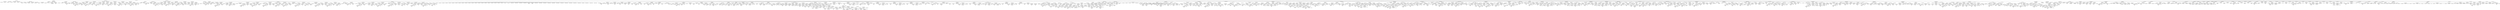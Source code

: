 strict digraph  {
<_ast.alias object at 0xa1edfe990>;
<_ast.alias object at 0xa1edfe950>;
<_ast.ImportFrom object at 0xa1edfe9d0>;
<_ast.alias object at 0xa1edfe910>;
<_ast.ImportFrom object at 0xa20f6a1d0>;
<_ast.alias object at 0xa1edfe890>;
<_ast.alias object at 0xa1edfe850>;
<_ast.ImportFrom object at 0xa1edfe8d0>;
<_ast.alias object at 0xa1edfe7d0>;
<_ast.alias object at 0xa1edfe790>;
<_ast.ImportFrom object at 0xa1edfe810>;
<_ast.Load object at 0x10295c1d0>;
<_ast.Name object at 0xa1edfe710>;
<_ast.alias object at 0xa16aa5990>;
<_ast.alias object at 0xa16aa59d0>;
<_ast.ImportFrom object at 0xa16aa5a50>;
<_ast.alias object at 0xa16aa5950>;
<_ast.ImportFrom object at 0xa16aa5910>;
<_ast.alias object at 0xa16aa5050>;
<_ast.alias object at 0xa16aa5150>;
<_ast.ImportFrom object at 0xa16aa50d0>;
<_ast.alias object at 0xa16aa51d0>;
<_ast.alias object at 0xa16aa5110>;
<_ast.ImportFrom object at 0xa16aa5090>;
<_ast.ExceptHandler object at 0xa1edfe750>;
<_ast.Try object at 0xa1edfea10>;
<_ast.Name object at 0xa16aa5250>;
Load3319402;
<_ast.Expr object at 0xa21713990>;
<_ast.Name object at 0xa16aa52d0>;
Load111173;
<_ast.Store object at 0x10295c290>;
<_ast.Name object at 0xa16aa5350>;
<_ast.Name object at 0xa16aa5290>;
Load2537764;
<_ast.Assign object at 0xa16aa5210>;
<_ast.ExceptHandler object at 0xa16aa5190>;
<_ast.Try object at 0xa18f45450>;
<_ast.Name object at 0xa16aa53d0>;
Load6195536;
<_ast.arg object at 0xa16aa54d0>;
<_ast.arg object at 0xa16aa5410>;
<_ast.arg object at 0xa16aa5550>;
<_ast.arguments object at 0xa16aa5390>;
<_ast.Name object at 0xa16aa5510>;
Load77162;
<_ast.Attribute object at 0xa16aa55d0>;
Store6269568;
<_ast.Name object at 0xa16aa5650>;
Load5168564;
<_ast.Assign object at 0xa16aa5490>;
<_ast.Name object at 0xa16aa5610>;
Load3098268;
<_ast.Attribute object at 0xa16aa56d0>;
Store1311598;
<_ast.Name object at 0xa16aa5750>;
Load4261073;
<_ast.Assign object at 0xa16aa5590>;
<_ast.FunctionDef object at 0xa16aa5450>;
<_ast.arg object at 0xa16aa57d0>;
<_ast.arguments object at 0xa16aa5690>;
<_ast.Name object at 0xa16aa5b10>;
Load8367277;
<_ast.Attribute object at 0xa16aa5810>;
Load1167693;
<_ast.Attribute object at 0xa16aa5790>;
Load8566642;
<_ast.Name object at 0xa16aa5c10>;
Load5725205;
<_ast.Attribute object at 0xa16aa5b50>;
Load1057990;
<_ast.Call object at 0xa16aa5850>;
<_ast.Return object at 0xa16aa5710>;
<_ast.FunctionDef object at 0xa1d787710>;
<_ast.arg object at 0xa17961150>;
<_ast.arguments object at 0xa17961310>;
<_ast.Name object at 0xa17961090>;
Load2208321;
<_ast.Attribute object at 0xa179610d0>;
Load6000850;
<_ast.Attribute object at 0xa17961ed0>;
Load3458060;
<_ast.Name object at 0xa17961110>;
Load473678;
<_ast.Attribute object at 0xa17961190>;
Load9280774;
<_ast.Call object at 0xa17961050>;
<_ast.Expr object at 0xa17961950>;
<_ast.FunctionDef object at 0xa18bb8550>;
<_ast.arg object at 0xa17961290>;
<_ast.arg object at 0xa17961250>;
<_ast.arguments object at 0xa179611d0>;
<_ast.Name object at 0xa17961450>;
Load6751673;
<_ast.Attribute object at 0xa17961390>;
Load7526045;
<_ast.Attribute object at 0xa179613d0>;
Load9913790;
<_ast.Name object at 0xa179614d0>;
Load7220256;
<_ast.Attribute object at 0xa17961410>;
Load5839339;
<_ast.Name object at 0xa17961490>;
Load7648823;
<_ast.Call object at 0xa179612d0>;
<_ast.Expr object at 0xa17961350>;
<_ast.FunctionDef object at 0xa17961210>;
<_ast.arg object at 0xa179615d0>;
<_ast.arguments object at 0xa17961510>;
<_ast.Name object at 0xa17961690>;
Load1638763;
<_ast.Attribute object at 0xa179616d0>;
Load9025590;
<_ast.Attribute object at 0xa17961610>;
Load5947797;
<_ast.Name object at 0xa17961710>;
Load5465420;
<_ast.Attribute object at 0xa17961750>;
Load2108476;
<_ast.Call object at 0xa17961650>;
<_ast.Expr object at 0xa17961590>;
<_ast.FunctionDef object at 0xa17961550>;
<_ast.arg object at 0xa17961850>;
<_ast.arguments object at 0xa17961790>;
<_ast.Name object at 0xa17961910>;
Load9673317;
<_ast.Attribute object at 0xa17961990>;
Load4358559;
<_ast.Attribute object at 0xa17961890>;
Load4609087;
<_ast.Name object at 0xa179619d0>;
Load3542974;
<_ast.Attribute object at 0xa17961a10>;
Load534677;
<_ast.Call object at 0xa179618d0>;
<_ast.Expr object at 0xa17961810>;
<_ast.FunctionDef object at 0xa179617d0>;
<_ast.arg object at 0xa17961b10>;
<_ast.arguments object at 0xa17961a50>;
<_ast.Name object at 0xa17961b50>;
Load1819432;
<_ast.Name object at 0xa17961c90>;
Load2627774;
<_ast.Attribute object at 0xa17961bd0>;
Load1670026;
<_ast.Call object at 0xa17961c10>;
<_ast.Call object at 0xa17961b90>;
<_ast.Return object at 0xa17961ad0>;
<_ast.FunctionDef object at 0xa17961a90>;
<_ast.arg object at 0xa17961cd0>;
<_ast.arguments object at 0xa17961d10>;
<_ast.Name object at 0xa17961dd0>;
Load2184222;
<_ast.Attribute object at 0xa17961e10>;
Load897160;
<_ast.Attribute object at 0xa17961d50>;
Load6314691;
<_ast.Return object at 0xa17961d90>;
<_ast.FunctionDef object at 0xa17961c50>;
<_ast.ClassDef object at 0xa167b86d0>;
<_ast.Name object at 0xa17961e50>;
Load9665693;
<_ast.arg object at 0xa18b84450>;
<_ast.arg object at 0xa1ad86490>;
<_ast.arg object at 0xa1ad86510>;
<_ast.arguments object at 0xa168bfa10>;
<_ast.Name object at 0xa20f4df50>;
Load1299097;
<_ast.Attribute object at 0xa1ada0510>;
Store2551890;
<_ast.Name object at 0xa18b8ac50>;
Load2644489;
<_ast.Assign object at 0xa1ada0410>;
<_ast.Name object at 0xa18b8ac90>;
Load8767908;
<_ast.Attribute object at 0xa18b8a810>;
Store4564480;
<_ast.Name object at 0xa18b8a8d0>;
Load5621012;
<_ast.Assign object at 0xa18b8a610>;
<_ast.FunctionDef object at 0xa17961f10>;
<_ast.arg object at 0xa1ad8fcd0>;
<_ast.arguments object at 0xa1ad8fdd0>;
<_ast.Name object at 0xa17087790>;
Load812534;
<_ast.Attribute object at 0xa17087310>;
Load6811177;
<_ast.Attribute object at 0xa18ba8610>;
Load7075721;
<_ast.Name object at 0xa179361d0>;
Load5084684;
<_ast.Attribute object at 0xa18bb4c10>;
Load6059567;
<_ast.Call object at 0xa1ad8a910>;
<_ast.Return object at 0xa1ad8a810>;
<_ast.FunctionDef object at 0xa1ada3090>;
<_ast.arg object at 0xa18ba4d10>;
<_ast.arguments object at 0xa18ba4a50>;
<_ast.Name object at 0xa18b9dbd0>;
Load7927234;
<_ast.Attribute object at 0xa1ad9db90>;
Load3209043;
<_ast.Attribute object at 0xa18ba40d0>;
Load2902014;
<_ast.Name object at 0xa20f6aa50>;
Load5518344;
<_ast.Attribute object at 0xa170a0d50>;
Load9979402;
<_ast.Call object at 0xa18ba48d0>;
<_ast.Expr object at 0xa18ba4590>;
<_ast.FunctionDef object at 0xa18ba4290>;
<_ast.arg object at 0xa21051590>;
<_ast.arg object at 0xa21051990>;
<_ast.arguments object at 0xa1ad95d90>;
<_ast.Name object at 0xa16accd90>;
Load5544946;
<_ast.Attribute object at 0xa16acce90>;
Load6774699;
<_ast.Attribute object at 0xa16acce10>;
Load5264833;
<_ast.Name object at 0xa16accdd0>;
Load6303880;
<_ast.Attribute object at 0xa16accf10>;
Load5422860;
<_ast.Name object at 0xa16accf90>;
Load2067239;
<_ast.Call object at 0xa170747d0>;
<_ast.Expr object at 0xa1d4f21d0>;
<_ast.FunctionDef object at 0xa1ad73210>;
<_ast.arg object at 0xa16acced0>;
<_ast.arguments object at 0xa16acc050>;
<_ast.Name object at 0xa16acc150>;
Load855869;
<_ast.Name object at 0xa16acc090>;
Load7747627;
<_ast.Attribute object at 0xa16acc1d0>;
Load6212964;
<_ast.Call object at 0xa16accfd0>;
<_ast.Call object at 0xa16accf50>;
<_ast.Return object at 0xa16acc0d0>;
<_ast.FunctionDef object at 0xa16acce50>;
<_ast.arg object at 0xa16acc2d0>;
<_ast.arguments object at 0xa16acc110>;
<_ast.Name object at 0xa16acc3d0>;
Load8356543;
<_ast.Attribute object at 0xa16acc210>;
Load2204306;
<_ast.Attribute object at 0xa16acc350>;
Load7594380;
<_ast.Return object at 0xa16acc190>;
<_ast.FunctionDef object at 0xa16acc250>;
<_ast.ClassDef object at 0xa17961e90>;
<_ast.Name object at 0xa16acc450>;
Load9574757;
<_ast.Name object at 0xa16acc4d0>;
Store8903013;
<_ast.Num object at 0xa16acc390>;
<_ast.Assign object at 0xa16acc310>;
<_ast.Name object at 0xa16acc410>;
Load5693163;
<_ast.arg object at 0xa16acc650>;
<_ast.arg object at 0xa16acc510>;
<_ast.arguments object at 0xa16acc490>;
<_ast.Name object at 0xa16acc790>;
Load7539488;
<_ast.Attribute object at 0xa16acc590>;
Store6443032;
<_ast.Name object at 0xa16acc610>;
Load4540063;
<_ast.Assign object at 0xa16acc6d0>;
<_ast.FunctionDef object at 0xa16acc5d0>;
<_ast.arg object at 0xa16acc910>;
<_ast.arg object at 0xa16acc750>;
<_ast.arguments object at 0xa16acc690>;
<_ast.Name object at 0xa16acca90>;
Load7592931;
<_ast.Attribute object at 0xa16acc8d0>;
Load8305718;
<_ast.Attribute object at 0xa16acca10>;
Load7624932;
<_ast.Name object at 0xa16acc950>;
Load4777982;
<_ast.Call object at 0xa16acc810>;
<_ast.Return object at 0xa16acc990>;
<_ast.FunctionDef object at 0xa16acc850>;
<_ast.arg object at 0xa16acc7d0>;
<_ast.arg object at 0xa16acca50>;
<_ast.arguments object at 0xa16acc9d0>;
<_ast.Name object at 0xa16accc50>;
Load8212026;
<_ast.Name object at 0xa16acc890>;
Load3606796;
<_ast.Attribute object at 0xa16acc710>;
Load1218969;
<_ast.Name object at 0xa16accc10>;
Load5500451;
<_ast.Call object at 0xa16accbd0>;
<_ast.Return object at 0xa16accb90>;
<_ast.FunctionDef object at 0xa16accad0>;
<_ast.arg object at 0xa16accd10>;
<_ast.arg object at 0xa16accd50>;
<_ast.arg object at 0xa1edfe6d0>;
<_ast.NameConstant object at 0xa1edfe690>;
<_ast.arguments object at 0xa16accb50>;
<_ast.Name object at 0xa1edfe5d0>;
Load6966885;
<_ast.Attribute object at 0xa1edfe610>;
Load3898085;
<_ast.Attribute object at 0xa1edfe650>;
Load5302702;
<_ast.Name object at 0xa1edfe590>;
Load2001488;
<_ast.Name object at 0xa1edfe550>;
Load6787535;
<_ast.Call object at 0xa1b706850>;
<_ast.Expr object at 0xa1b6f3ed0>;
<_ast.FunctionDef object at 0xa16accb10>;
<_ast.arg object at 0xa1edfe450>;
<_ast.arg object at 0xa1edfe410>;
<_ast.arguments object at 0xa1edfe490>;
<_ast.Name object at 0xa1edfe2d0>;
Load3143479;
<_ast.Attribute object at 0xa1edfe310>;
Load2932208;
<_ast.Attribute object at 0xa1edfe350>;
Load7562601;
<_ast.Name object at 0xa1edfe290>;
Load1665536;
<_ast.Call object at 0xa1edfe390>;
<_ast.Expr object at 0xa1edfe3d0>;
<_ast.FunctionDef object at 0xa1edfe510>;
<_ast.arg object at 0xa1edfe1d0>;
<_ast.arg object at 0xa1edfe190>;
<_ast.arg object at 0xa1edfe150>;
<_ast.arguments object at 0xa1edfe210>;
<_ast.Name object at 0xa1edfedd0>;
Load5303993;
<_ast.Attribute object at 0xa1edfe050>;
Load5373488;
<_ast.Attribute object at 0xa1edfe090>;
Load6288096;
<_ast.Name object at 0xa1edfee90>;
Load1245786;
<_ast.Name object at 0xa1edfed10>;
Load7537088;
<_ast.Call object at 0xa1edfe0d0>;
<_ast.Expr object at 0xa1edfe110>;
<_ast.FunctionDef object at 0xa1edfe250>;
<_ast.arg object at 0xa17931090>;
<_ast.arg object at 0xa179310d0>;
<_ast.arguments object at 0xa17931050>;
<_ast.Name object at 0xa17931210>;
Load4798603;
<_ast.Attribute object at 0xa179311d0>;
Load1285324;
<_ast.Attribute object at 0xa17931190>;
Load24329;
<_ast.Name object at 0xa17931250>;
Load7284814;
<_ast.Call object at 0xa17931150>;
<_ast.Expr object at 0xa17931110>;
<_ast.FunctionDef object at 0xa1edfe4d0>;
<_ast.arg object at 0xa17931310>;
<_ast.arg object at 0xa17931350>;
<_ast.arguments object at 0xa179312d0>;
<_ast.Name object at 0xa17931490>;
Load9671224;
<_ast.Attribute object at 0xa17931450>;
Load8102194;
<_ast.Attribute object at 0xa17931410>;
Load5037394;
<_ast.Name object at 0xa179314d0>;
Load6676712;
<_ast.Call object at 0xa179313d0>;
<_ast.Expr object at 0xa17931390>;
<_ast.FunctionDef object at 0xa17931290>;
<_ast.arg object at 0xa17931590>;
<_ast.arg object at 0xa179315d0>;
<_ast.arguments object at 0xa17931550>;
<_ast.Name object at 0xa17931710>;
Load7689687;
<_ast.Attribute object at 0xa179316d0>;
Load9571838;
<_ast.Attribute object at 0xa17931690>;
Load5782919;
<_ast.Name object at 0xa17931750>;
Load3377373;
<_ast.Call object at 0xa17931650>;
<_ast.Expr object at 0xa17931610>;
<_ast.FunctionDef object at 0xa17931510>;
<_ast.arg object at 0xa17931810>;
<_ast.arg object at 0xa17931850>;
<_ast.arguments object at 0xa179317d0>;
<_ast.Name object at 0xa17931950>;
Load5854078;
<_ast.Attribute object at 0xa17931910>;
Load5923502;
<_ast.Name object at 0xa17931990>;
Load5293438;
<_ast.Call object at 0xa179318d0>;
<_ast.Return object at 0xa17931890>;
<_ast.FunctionDef object at 0xa17931790>;
<_ast.arg object at 0xa17931a50>;
<_ast.arg object at 0xa17931a90>;
<_ast.arg object at 0xa17931ad0>;
<_ast.arguments object at 0xa17931a10>;
<_ast.Name object at 0xa17931c10>;
Load8295453;
<_ast.Attribute object at 0xa17931bd0>;
Load7538612;
<_ast.Attribute object at 0xa17931b90>;
Load5755052;
<_ast.Name object at 0xa17931c50>;
Load3131352;
<_ast.Name object at 0xa17931c90>;
Load6706106;
<_ast.Call object at 0xa17931b50>;
<_ast.Return object at 0xa17931b10>;
<_ast.FunctionDef object at 0xa179319d0>;
<_ast.arg object at 0xa17931d50>;
<_ast.arg object at 0xa17931d90>;
<_ast.arguments object at 0xa17931d10>;
<_ast.Name object at 0xa17931ed0>;
Load374315;
<_ast.Attribute object at 0xa17931e90>;
Load1819932;
<_ast.Attribute object at 0xa17931e50>;
Load6756625;
<_ast.Name object at 0xa17931f10>;
Load3200519;
<_ast.Call object at 0xa17931e10>;
<_ast.Expr object at 0xa17931dd0>;
<_ast.FunctionDef object at 0xa17931cd0>;
<_ast.arg object at 0xa17931fd0>;
<_ast.arguments object at 0xa17931f90>;
<_ast.Name object at 0xa17930110>;
Load370273;
<_ast.Attribute object at 0xa179300d0>;
Load942487;
<_ast.Attribute object at 0xa17930090>;
Load4544057;
<_ast.Return object at 0xa17930050>;
<_ast.FunctionDef object at 0xa17931f50>;
<_ast.ClassDef object at 0xa16acc550>;
<_ast.Name object at 0xa17930190>;
Load8724634;
<_ast.arg object at 0xa17930250>;
<_ast.arg object at 0xa17930290>;
<_ast.arguments object at 0xa17930210>;
<_ast.Name object at 0xa17930350>;
Load8075283;
<_ast.Attribute object at 0xa17930310>;
Store6660722;
<_ast.Name object at 0xa17930390>;
Load9884442;
<_ast.Assign object at 0xa179302d0>;
<_ast.FunctionDef object at 0xa179301d0>;
<_ast.arg object at 0xa17930450>;
<_ast.arg object at 0xa17930490>;
<_ast.arguments object at 0xa17930410>;
<_ast.Name object at 0xa179305d0>;
Load2434193;
<_ast.Attribute object at 0xa17930590>;
Load3922356;
<_ast.Attribute object at 0xa17930550>;
Load8303240;
<_ast.Name object at 0xa17930610>;
Load6838445;
<_ast.Call object at 0xa17930510>;
<_ast.Return object at 0xa179304d0>;
<_ast.FunctionDef object at 0xa179303d0>;
<_ast.arg object at 0xa179306d0>;
<_ast.arg object at 0xa17930710>;
<_ast.arguments object at 0xa17930690>;
<_ast.Name object at 0xa179307d0>;
Load1520485;
<_ast.Name object at 0xa17930850>;
Load9773203;
<_ast.Attribute object at 0xa17930810>;
Load9447635;
<_ast.Name object at 0xa17930890>;
Load1998756;
<_ast.Call object at 0xa17930790>;
<_ast.Return object at 0xa17930750>;
<_ast.FunctionDef object at 0xa17930650>;
<_ast.arg object at 0xa17930950>;
<_ast.arg object at 0xa17930990>;
<_ast.arguments object at 0xa17930910>;
<_ast.Name object at 0xa17930ad0>;
Load6898788;
<_ast.Attribute object at 0xa17930a90>;
Load6817634;
<_ast.Attribute object at 0xa17930a50>;
Load9233126;
<_ast.Name object at 0xa17930b10>;
Load6909179;
<_ast.Call object at 0xa17930a10>;
<_ast.Expr object at 0xa179309d0>;
<_ast.FunctionDef object at 0xa179308d0>;
<_ast.arg object at 0xa17930bd0>;
<_ast.arg object at 0xa17930c10>;
<_ast.arg object at 0xa17930c50>;
<_ast.arguments object at 0xa17930b90>;
<_ast.Name object at 0xa17930d90>;
Load9158144;
<_ast.Attribute object at 0xa17930d50>;
Load2431879;
<_ast.Attribute object at 0xa17930d10>;
Load8618370;
<_ast.Name object at 0xa17930dd0>;
Load335240;
<_ast.Name object at 0xa17930e10>;
Load7872831;
<_ast.Call object at 0xa17930cd0>;
<_ast.Expr object at 0xa17930c90>;
<_ast.FunctionDef object at 0xa17930b50>;
<_ast.arg object at 0xa17930ed0>;
<_ast.arg object at 0xa17930f10>;
<_ast.arguments object at 0xa17930e90>;
<_ast.Name object at 0xa17941050>;
Load6250813;
<_ast.Attribute object at 0xa17930fd0>;
Load3624769;
<_ast.Name object at 0xa17941090>;
Load2685789;
<_ast.Call object at 0xa17930f90>;
<_ast.Return object at 0xa17930f50>;
<_ast.FunctionDef object at 0xa17930e50>;
<_ast.arg object at 0xa17941150>;
<_ast.arg object at 0xa17941190>;
<_ast.arg object at 0xa179411d0>;
<_ast.arguments object at 0xa17941110>;
<_ast.Name object at 0xa17941310>;
Load7349472;
<_ast.Attribute object at 0xa179412d0>;
Load8338722;
<_ast.Attribute object at 0xa17941290>;
Load7226781;
<_ast.Name object at 0xa17941350>;
Load532479;
<_ast.Name object at 0xa17941390>;
Load5152241;
<_ast.Call object at 0xa17941250>;
<_ast.Return object at 0xa17941210>;
<_ast.FunctionDef object at 0xa179410d0>;
<_ast.arg object at 0xa17941450>;
<_ast.arg object at 0xa17941490>;
<_ast.arguments object at 0xa17941410>;
<_ast.Name object at 0xa179415d0>;
Load31809;
<_ast.Attribute object at 0xa17941590>;
Load4743201;
<_ast.Attribute object at 0xa17941550>;
Load5079774;
<_ast.Name object at 0xa17941610>;
Load9174072;
<_ast.Call object at 0xa17941510>;
<_ast.Expr object at 0xa179414d0>;
<_ast.FunctionDef object at 0xa179413d0>;
<_ast.arg object at 0xa179416d0>;
<_ast.arguments object at 0xa17941690>;
<_ast.Name object at 0xa179417d0>;
Load6836831;
<_ast.Attribute object at 0xa17941790>;
Load6555808;
<_ast.Attribute object at 0xa17941750>;
Load1885138;
<_ast.Return object at 0xa17941710>;
<_ast.FunctionDef object at 0xa17941650>;
<_ast.ClassDef object at 0xa17930150>;
<_ast.arg object at 0xa17941890>;
<_ast.arg object at 0xa179418d0>;
<_ast.arg object at 0xa17941910>;
<_ast.arg object at 0xa17941950>;
<_ast.arg object at 0xa17941990>;
<_ast.arg object at 0xa179419d0>;
<_ast.arg object at 0xa17941a10>;
<_ast.arg object at 0xa17941a50>;
<_ast.arg object at 0xa17941a90>;
<_ast.arg object at 0xa17941ad0>;
<_ast.arg object at 0xa17941b10>;
<_ast.arg object at 0xa17941b50>;
<_ast.arg object at 0xa17941b90>;
<_ast.arg object at 0xa17941bd0>;
<_ast.arg object at 0xa17941c10>;
<_ast.arg object at 0xa17941c50>;
<_ast.arg object at 0xa17941c90>;
<_ast.arg object at 0xa17941cd0>;
<_ast.arg object at 0xa17941d10>;
<_ast.arg object at 0xa17941d50>;
<_ast.arg object at 0xa17941d90>;
<_ast.arg object at 0xa17941dd0>;
<_ast.arg object at 0xa17941e10>;
<_ast.arg object at 0xa17941e50>;
<_ast.arg object at 0xa17941e90>;
<_ast.NameConstant object at 0xa17941ed0>;
<_ast.NameConstant object at 0xa17941f10>;
<_ast.NameConstant object at 0xa17941f50>;
<_ast.NameConstant object at 0xa17941f90>;
<_ast.Name object at 0xa17941fd0>;
Load7665886;
<_ast.Name object at 0xa16ab8050>;
Load5852436;
<_ast.NameConstant object at 0xa16ab8090>;
<_ast.NameConstant object at 0xa16ab80d0>;
<_ast.NameConstant object at 0xa16ab8110>;
<_ast.NameConstant object at 0xa16ab8150>;
<_ast.NameConstant object at 0xa16ab8190>;
<_ast.NameConstant object at 0xa16ab81d0>;
<_ast.NameConstant object at 0xa16ab8210>;
<_ast.NameConstant object at 0xa16ab8250>;
<_ast.NameConstant object at 0xa16ab8290>;
<_ast.NameConstant object at 0xa16ab82d0>;
<_ast.NameConstant object at 0xa16ab8310>;
<_ast.Num object at 0xa16ab8350>;
<_ast.NameConstant object at 0xa16ab8390>;
<_ast.NameConstant object at 0xa16ab83d0>;
<_ast.NameConstant object at 0xa16ab8410>;
<_ast.NameConstant object at 0xa16ab8450>;
<_ast.arguments object at 0xa17941850>;
<_ast.Name object at 0xa16ab8510>;
Load4997216;
<_ast.Attribute object at 0xa16ab84d0>;
Store9929820;
<_ast.Name object at 0xa16ab8550>;
Load5245958;
<_ast.Assign object at 0xa16ab8490>;
<_ast.Name object at 0xa16ab8610>;
Load9281450;
<_ast.Attribute object at 0xa16ab85d0>;
Store6142743;
<_ast.Name object at 0xa16ab8650>;
Load8143420;
<_ast.Assign object at 0xa16ab8590>;
<_ast.Name object at 0xa16ab8710>;
Load8472571;
<_ast.Attribute object at 0xa16ab86d0>;
Store5626267;
<_ast.Num object at 0xa16ab8750>;
<_ast.Assign object at 0xa16ab8690>;
<_ast.Name object at 0xa16ab8810>;
Load7414956;
<_ast.Attribute object at 0xa16ab87d0>;
Store4897427;
<_ast.Name object at 0xa16ab8890>;
Load873161;
<_ast.Name object at 0xa16ab88d0>;
Load9257250;
<_ast.Call object at 0xa16ab8850>;
<_ast.Assign object at 0xa16ab8790>;
<_ast.Name object at 0xa16ab8990>;
Load5961378;
<_ast.Attribute object at 0xa16ab8950>;
Store1697785;
<_ast.Name object at 0xa16ab8a50>;
Load3705209;
<_ast.Attribute object at 0xa16ab8a10>;
Load7246947;
<_ast.Name object at 0xa16ab8a90>;
Load4286788;
<_ast.Call object at 0xa16ab89d0>;
<_ast.Assign object at 0xa16ab8910>;
<_ast.Name object at 0xa16ab8b50>;
Load8772670;
<_ast.Attribute object at 0xa16ab8b10>;
Store4386525;
<_ast.Name object at 0xa16ab8c10>;
Load2509912;
<_ast.Attribute object at 0xa16ab8bd0>;
Load8577485;
<_ast.Name object at 0xa16ab8c50>;
Load5299545;
<_ast.Call object at 0xa16ab8b90>;
<_ast.Assign object at 0xa16ab8ad0>;
<_ast.Name object at 0xa16ab8cd0>;
Store8025009;
<_ast.Name object at 0xa16ab8d50>;
Load33985;
<_ast.Call object at 0xa16ab8d10>;
<_ast.Assign object at 0xa16ab8c90>;
<_ast.Name object at 0xa16ab8e10>;
Load72188;
<_ast.Is object at 0x102961f10>;
<_ast.NameConstant object at 0xa16ab8e50>;
<_ast.Compare object at 0xa16ab8dd0>;
<_ast.Name object at 0xa16ab8e90>;
Store3322478;
<_ast.Str object at 0xa16ab8f10>;
<_ast.Mod object at 0x102961090>;
<_ast.Name object at 0xa16ab8f90>;
Load930820;
<_ast.Attribute object at 0xa16ab8f50>;
Load8243558;
<_ast.BinOp object at 0xa16ab8ed0>;
<_ast.Assign object at 0xa168b9290>;
<_ast.Name object at 0xa16ac1050>;
Load4817337;
<_ast.Attribute object at 0xa16ab8fd0>;
Store2416330;
<_ast.Add object at 0x10295cc90>;
<_ast.Num object at 0xa16ac1090>;
<_ast.AugAssign object at 0xa1ad76790>;
<_ast.Name object at 0xa16ac1110>;
Store2384691;
<_ast.Name object at 0xa16ac1150>;
Load6845258;
<_ast.Assign object at 0xa16ac10d0>;
<_ast.If object at 0xa16ab8d90>;
<_ast.Name object at 0xa16ac11d0>;
Store6716343;
<_ast.Dict object at 0xa16ac1210>;
<_ast.Assign object at 0xa16ac1190>;
<_ast.Name object at 0xa16ac12d0>;
Load7920207;
<_ast.IsNot object at 0x102961fd0>;
<_ast.NameConstant object at 0xa16ac1310>;
<_ast.Compare object at 0xa16ac1290>;
<_ast.Name object at 0xa16ac13d0>;
Load908990;
<_ast.Str object at 0xa16ac1450>;
<_ast.Index object at 0xa16ac1410>;
<_ast.Subscript object at 0xa16ac1390>;
Store5641335;
<_ast.Str object at 0xa16ac1510>;
<_ast.Name object at 0xa16ac1550>;
Load7202432;
<_ast.Tuple object at 0xa16ac14d0>;
Load1901828;
<_ast.List object at 0xa16ac1490>;
Load7355125;
<_ast.Assign object at 0xa16ac1350>;
<_ast.If object at 0xa16ac1250>;
<_ast.Name object at 0xa16ac15d0>;
Load8271919;
<_ast.NameConstant object at 0xa16ac1610>;
<_ast.Compare object at 0xa16ac1590>;
IsNot9045528;
<_ast.Name object at 0xa16ac16d0>;
Load9746343;
<_ast.Str object at 0xa16ac1750>;
<_ast.Index object at 0xa16ac1710>;
<_ast.Subscript object at 0xa16ac1690>;
Store4621608;
<_ast.Str object at 0xa16ac1810>;
<_ast.Name object at 0xa16ac1850>;
Load699236;
<_ast.Tuple object at 0xa16ac17d0>;
Load2425005;
<_ast.List object at 0xa16ac1790>;
Load7153570;
<_ast.Assign object at 0xa16ac1650>;
<_ast.If object at 0xa1fe8bf50>;
<_ast.Name object at 0xa16ac18d0>;
Load8092916;
<_ast.Name object at 0xa16ac19d0>;
Load4019286;
<_ast.Attribute object at 0xa16ac1990>;
Load3106529;
<_ast.Name object at 0xa16ac1a10>;
Load1697844;
<_ast.Name object at 0xa16ac1a90>;
Load2912775;
<_ast.keyword object at 0xa16ac1a50>;
<_ast.Call object at 0xa16ac1950>;
<_ast.Expr object at 0xa16ac1910>;
<_ast.If object at 0xa16ac1890>;
<_ast.Name object at 0xa16ac1b10>;
Store3569454;
<_ast.Dict object at 0xa16ac1b50>;
<_ast.Assign object at 0xa16ac1ad0>;
<_ast.Name object at 0xa16ac1c10>;
Load3530544;
<_ast.NameConstant object at 0xa16ac1c50>;
<_ast.Compare object at 0xa16ac1bd0>;
IsNot3627952;
<_ast.Name object at 0xa16ac1d10>;
Load2647398;
<_ast.Str object at 0xa16ac1d90>;
<_ast.Index object at 0xa16ac1d50>;
<_ast.Subscript object at 0xa16ac1cd0>;
Store6671375;
<_ast.Name object at 0xa16ac1dd0>;
Load5043462;
<_ast.Assign object at 0xa16ac1c90>;
<_ast.If object at 0xa16ac1b90>;
<_ast.Name object at 0xa16ac1e90>;
Load40278;
<_ast.NameConstant object at 0xa16ac1ed0>;
<_ast.Compare object at 0xa16ac1e50>;
IsNot4617182;
<_ast.Name object at 0xa16ac1f90>;
Load3608042;
<_ast.Str object at 0xa16ad7050>;
<_ast.Index object at 0xa16ac1fd0>;
<_ast.Subscript object at 0xa16ac1f50>;
Store4421364;
<_ast.Name object at 0xa16ad7090>;
Load1881714;
<_ast.Assign object at 0xa16ac1f10>;
<_ast.If object at 0xa16ac1e10>;
<_ast.Name object at 0xa16ad7150>;
Load4807102;
<_ast.NameConstant object at 0xa16ad7190>;
<_ast.Compare object at 0xa16ad7110>;
Is6754986;
<_ast.Name object at 0xa16ad7210>;
Store5118198;
<_ast.Name object at 0xa16ad72d0>;
Load1680023;
<_ast.Attribute object at 0xa16ad7290>;
Load9700904;
<_ast.Name object at 0xa16ad7310>;
Load4035147;
<_ast.Str object at 0xa16ad7350>;
<_ast.Call object at 0xa16ad7250>;
<_ast.Assign object at 0xa16ad71d0>;
<_ast.Name object at 0xa16ad73d0>;
Store4231279;
<_ast.Name object at 0xa16ad7450>;
Load6864117;
<_ast.Name object at 0xa16ad7490>;
Load1461021;
<_ast.Call object at 0xa16ad7410>;
<_ast.Assign object at 0xa16ad7390>;
<_ast.Not object at 0x1029617d0>;
<_ast.Name object at 0xa16aa5a90>;
Load3609356;
<_ast.Name object at 0xa16aa5ad0>;
Load6481847;
<_ast.Name object at 0xa16aa5890>;
Load3928276;
<_ast.Call object at 0xa16aa5bd0>;
<_ast.UnaryOp object at 0xa16aa5b90>;
<_ast.Name object at 0xa16acccd0>;
Load3633370;
<_ast.Name object at 0xa16accc90>;
Load7819163;
<_ast.Name object at 0xa168c5b90>;
Load3436647;
<_ast.Call object at 0xa16aa58d0>;
<_ast.Name object at 0xa17961f90>;
Store7085247;
<_ast.Name object at 0xa1d7a4610>;
Load6380800;
<_ast.Name object at 0xa17964090>;
Load6119319;
<_ast.Call object at 0xa17961fd0>;
<_ast.Assign object at 0xa17961f50>;
<_ast.Name object at 0xa179640d0>;
Load2761649;
<_ast.Name object at 0xa17964110>;
Load6802860;
<_ast.Call object at 0xa17964050>;
<_ast.Eq object at 0x102961a90>;
<_ast.Num object at 0xa17964150>;
<_ast.Compare object at 0xa17964c50>;
<_ast.Name object at 0xa179641d0>;
Store9619353;
<_ast.Name object at 0xa17964250>;
Load1769897;
<_ast.Name object at 0xa17964310>;
Load632774;
<_ast.Num object at 0xa17964390>;
<_ast.Index object at 0xa17964350>;
<_ast.Subscript object at 0xa179642d0>;
Load4786057;
<_ast.keyword object at 0xa17964290>;
<_ast.Call object at 0xa17964210>;
<_ast.Assign object at 0xa17964190>;
<_ast.Name object at 0xa17964490>;
Load2123562;
<_ast.Name object at 0xa179644d0>;
Load6498684;
<_ast.Call object at 0xa17964450>;
<_ast.Num object at 0xa17964510>;
<_ast.Compare object at 0xa17964410>;
Eq7989239;
<_ast.Name object at 0xa17964590>;
Store7227100;
<_ast.Name object at 0xa17964610>;
Load9832267;
<_ast.Name object at 0xa17964710>;
Load5959539;
<_ast.Num object at 0xa17964790>;
<_ast.Index object at 0xa17964750>;
<_ast.Subscript object at 0xa17964690>;
Load622283;
<_ast.keyword object at 0xa17964650>;
<_ast.Name object at 0xa17964850>;
Load4144043;
<_ast.Num object at 0xa179648d0>;
<_ast.Index object at 0xa17964890>;
<_ast.Subscript object at 0xa17964810>;
Load8121762;
<_ast.keyword object at 0xa179647d0>;
<_ast.Call object at 0xa179645d0>;
<_ast.Assign object at 0xa17964550>;
<_ast.Name object at 0xa179649d0>;
Load3506911;
<_ast.Name object at 0xa17964a10>;
Load8743668;
<_ast.Call object at 0xa17964990>;
<_ast.Num object at 0xa17964a90>;
<_ast.Compare object at 0xa17964950>;
Eq9940962;
<_ast.Name object at 0xa17964b10>;
Store5048289;
<_ast.Name object at 0xa17964b90>;
Load2427691;
<_ast.Name object at 0xa17964c90>;
Load1414607;
<_ast.Num object at 0xa17964d10>;
<_ast.Index object at 0xa17964cd0>;
<_ast.Subscript object at 0xa17964c10>;
Load4489432;
<_ast.keyword object at 0xa17964bd0>;
<_ast.Name object at 0xa17964dd0>;
Load1607438;
<_ast.Num object at 0xa17964e50>;
<_ast.Index object at 0xa17964e10>;
<_ast.Subscript object at 0xa17964d90>;
Load6606597;
<_ast.keyword object at 0xa17964d50>;
<_ast.Name object at 0xa17964f10>;
Load7600331;
<_ast.Num object at 0xa17964f90>;
<_ast.Index object at 0xa17964f50>;
<_ast.Subscript object at 0xa17964ed0>;
Load917738;
<_ast.keyword object at 0xa17964e90>;
<_ast.Call object at 0xa17964b50>;
<_ast.Assign object at 0xa17964ad0>;
<_ast.Name object at 0xa1794a810>;
Load873612;
<_ast.Str object at 0xa1b6f9d10>;
<_ast.Call object at 0xa168c2290>;
<_ast.Raise object at 0xa17964fd0>;
<_ast.If object at 0xa17964910>;
<_ast.If object at 0xa179643d0>;
<_ast.If object at 0xa179646d0>;
<_ast.If object at 0xa1d19a5d0>;
<_ast.If object at 0xa16ad74d0>;
<_ast.Name object at 0xa17967f50>;
Load2878389;
<_ast.Str object at 0xa17967ed0>;
<_ast.Index object at 0xa17967f10>;
<_ast.Subscript object at 0xa17967f90>;
Store5972609;
<_ast.Name object at 0xa17967e90>;
Load3321601;
<_ast.Assign object at 0xa17967fd0>;
<_ast.If object at 0xa16ad70d0>;
<_ast.Name object at 0xa17967dd0>;
Load5136120;
<_ast.Attribute object at 0xa17967e10>;
Store8844318;
<_ast.Name object at 0xa17967d90>;
Load3010640;
<_ast.Assign object at 0xa17967e50>;
<_ast.Name object at 0xa17967c90>;
Load686752;
<_ast.Attribute object at 0xa17967cd0>;
Store8472806;
<_ast.Name object at 0xa17967b90>;
Load6691282;
<_ast.Attribute object at 0xa17967bd0>;
Load7274140;
<_ast.Str object at 0xa17967b50>;
<_ast.Call object at 0xa17967c10>;
<_ast.Name object at 0xa17967b10>;
Load4013875;
<_ast.BinOp object at 0xa17967c50>;
Add5996030;
<_ast.Assign object at 0xa17967d50>;
<_ast.Name object at 0xa17967a50>;
Load3874283;
<_ast.Str object at 0xa179679d0>;
<_ast.Index object at 0xa17967a10>;
<_ast.Subscript object at 0xa17967a90>;
Store4021207;
<_ast.Name object at 0xa17967950>;
Load4202076;
<_ast.Attribute object at 0xa17967990>;
Load680530;
<_ast.Assign object at 0xa17967ad0>;
<_ast.Name object at 0xa17967890>;
Load7961593;
<_ast.NameConstant object at 0xa17967850>;
<_ast.Compare object at 0xa179678d0>;
IsNot6601996;
<_ast.Name object at 0xa17967750>;
Load7940195;
<_ast.Str object at 0xa179676d0>;
<_ast.Index object at 0xa17967710>;
<_ast.Subscript object at 0xa17967790>;
Store4726610;
<_ast.Name object at 0xa17967690>;
Load7820490;
<_ast.Assign object at 0xa179677d0>;
<_ast.If object at 0xa17967910>;
<_ast.Name object at 0xa17967590>;
Load6346772;
<_ast.Attribute object at 0xa179675d0>;
Load8291845;
<_ast.Name object at 0xa17967550>;
Load2033058;
<_ast.Name object at 0xa179674d0>;
Load6136900;
<_ast.keyword object at 0xa17967510>;
<_ast.Call object at 0xa17967610>;
<_ast.Expr object at 0xa17967650>;
<_ast.Name object at 0xa17967450>;
Store7780475;
<_ast.Dict object at 0xa179673d0>;
<_ast.Assign object at 0xa17967490>;
<_ast.Name object at 0xa17967310>;
Load3276358;
<_ast.NameConstant object at 0xa179672d0>;
<_ast.Compare object at 0xa17967350>;
IsNot3264110;
<_ast.Name object at 0xa17967210>;
Load780607;
<_ast.Str object at 0xa17967190>;
<_ast.Index object at 0xa179671d0>;
<_ast.Subscript object at 0xa17967250>;
Store6597783;
<_ast.Name object at 0xa17967150>;
Load4891442;
<_ast.Assign object at 0xa17967290>;
<_ast.If object at 0xa17967390>;
<_ast.Name object at 0xa17967090>;
Load7892933;
<_ast.NameConstant object at 0xa17967050>;
<_ast.Compare object at 0xa179670d0>;
IsNot1968747;
<_ast.Name object at 0xa17960fd0>;
Load215468;
<_ast.Str object at 0xa17960f50>;
<_ast.Index object at 0xa17960f90>;
<_ast.Subscript object at 0xa17960290>;
Store8557964;
<_ast.Name object at 0xa17960f10>;
Load5879414;
<_ast.Assign object at 0xa168c0d10>;
<_ast.If object at 0xa17967110>;
<_ast.Name object at 0xa17960e50>;
Load2542453;
<_ast.NameConstant object at 0xa17960e10>;
<_ast.Compare object at 0xa17960e90>;
IsNot1941048;
<_ast.Name object at 0xa17960d50>;
Load8349466;
<_ast.Str object at 0xa17960cd0>;
<_ast.Index object at 0xa17960d10>;
<_ast.Subscript object at 0xa17960d90>;
Store3322332;
<_ast.Name object at 0xa17960c90>;
Load5351885;
<_ast.Assign object at 0xa17960dd0>;
<_ast.If object at 0xa17960ed0>;
<_ast.Name object at 0xa17960c10>;
Store333908;
<_ast.Name object at 0xa17960b90>;
Load646510;
<_ast.Str object at 0xa17960b50>;
<_ast.BinOp object at 0xa17960bd0>;
Add1842843;
<_ast.Assign object at 0xa17960c50>;
<_ast.Name object at 0xa17960a50>;
Load8343305;
<_ast.Attribute object at 0xa17960a90>;
Load4498576;
<_ast.Name object at 0xa17960a10>;
Load9460517;
<_ast.Name object at 0xa17960990>;
Load8276600;
<_ast.keyword object at 0xa179609d0>;
<_ast.Call object at 0xa17960ad0>;
<_ast.Expr object at 0xa17960b10>;
<_ast.Name object at 0xa17960910>;
Store8931815;
<_ast.Str object at 0xa17960890>;
<_ast.Name object at 0xa17960850>;
Load9618827;
<_ast.Dict object at 0xa179608d0>;
<_ast.Assign object at 0xa17960950>;
<_ast.Name object at 0xa17960790>;
Load2416254;
<_ast.NameConstant object at 0xa17960750>;
<_ast.Compare object at 0xa179607d0>;
IsNot7916987;
<_ast.Name object at 0xa17960650>;
Load2852168;
<_ast.Str object at 0xa179605d0>;
<_ast.Index object at 0xa17960610>;
<_ast.Subscript object at 0xa17960690>;
Store541781;
<_ast.Name object at 0xa17960590>;
Load5044507;
<_ast.Assign object at 0xa17960710>;
<_ast.If object at 0xa17960810>;
<_ast.Name object at 0xa179604d0>;
Load3537490;
<_ast.NameConstant object at 0xa17960490>;
<_ast.Compare object at 0xa17960510>;
IsNot5080059;
<_ast.Name object at 0xa179603d0>;
Load4820100;
<_ast.Str object at 0xa17960350>;
<_ast.Index object at 0xa17960390>;
<_ast.Subscript object at 0xa17960410>;
Store9704673;
<_ast.Name object at 0xa17960250>;
Load1144145;
<_ast.Assign object at 0xa17960450>;
<_ast.If object at 0xa17960550>;
<_ast.Name object at 0xa179601d0>;
Load5471832;
<_ast.Name object at 0xa17960110>;
Load9822341;
<_ast.Str object at 0xa17960090>;
<_ast.Index object at 0xa179600d0>;
<_ast.Subscript object at 0xa17960150>;
Store4303959;
<_ast.Str object at 0xa17960050>;
<_ast.Assign object at 0xa17960190>;
<_ast.Name object at 0xa17956c90>;
Load5732666;
<_ast.Str object at 0xa17956c50>;
<_ast.Index object at 0xa179566d0>;
<_ast.Subscript object at 0xa17956250>;
Store3292637;
<_ast.Str object at 0xa17956fd0>;
<_ast.Assign object at 0xa19ab7690>;
<_ast.If object at 0xa17960210>;
<_ast.Name object at 0xa17956f10>;
Load8231118;
<_ast.NameConstant object at 0xa17956ed0>;
<_ast.Compare object at 0xa17956f50>;
IsNot4812417;
<_ast.Name object at 0xa17956e10>;
Load1221820;
<_ast.Str object at 0xa17956d90>;
<_ast.Index object at 0xa17956dd0>;
<_ast.Subscript object at 0xa17956e50>;
Store3172721;
<_ast.Name object at 0xa17956d50>;
Load2988829;
<_ast.Assign object at 0xa17956e90>;
<_ast.If object at 0xa17956f90>;
<_ast.Name object at 0xa17956c10>;
Load9871750;
<_ast.Attribute object at 0xa17956cd0>;
Store6196871;
<_ast.Name object at 0xa17956b90>;
Load2566418;
<_ast.Name object at 0xa17956b50>;
Load4359833;
<_ast.Name object at 0xa17956ad0>;
Load2385688;
<_ast.keyword object at 0xa17956b10>;
<_ast.Name object at 0xa17956a50>;
Load6020821;
<_ast.keyword object at 0xa17956a90>;
<_ast.Call object at 0xa17956bd0>;
<_ast.Assign object at 0xa17956d10>;
<_ast.Name object at 0xa17956990>;
Load8351782;
<_ast.NameConstant object at 0xa17956950>;
<_ast.Compare object at 0xa179569d0>;
IsNot4291625;
<_ast.Name object at 0xa17956890>;
Load9786892;
<_ast.Attribute object at 0xa179568d0>;
Store8810455;
<_ast.Name object at 0xa17956850>;
Load5463366;
<_ast.Assign object at 0xa17956910>;
<_ast.Name object at 0xa17956690>;
Load7670802;
<_ast.Attribute object at 0xa17956710>;
Load8264962;
<_ast.Attribute object at 0xa17956750>;
Load6794489;
<_ast.Str object at 0xa17956650>;
<_ast.Name object at 0xa179565d0>;
Load8680498;
<_ast.Attribute object at 0xa17956610>;
Load4163144;
<_ast.Call object at 0xa179567d0>;
<_ast.Expr object at 0xa17956810>;
<_ast.If object at 0xa17956a10>;
<_ast.Name object at 0xa17956550>;
Store1930081;
<_ast.Name object at 0xa17956510>;
Load9322481;
<_ast.Num object at 0xa17956490>;
<_ast.Name object at 0xa17956410>;
Load8815945;
<_ast.Attribute object at 0xa17956450>;
Load6693058;
<_ast.Call object at 0xa18ba4190>;
<_ast.Name object at 0xa17956390>;
Load9003443;
<_ast.Name object at 0xa179561d0>;
Load2169719;
<_ast.Attribute object at 0xa17956210>;
Load9849919;
<_ast.Attribute object at 0xa17956290>;
Load1165578;
<_ast.Name object at 0xa17956190>;
Load3284291;
<_ast.Name object at 0xa179560d0>;
Load7814212;
<_ast.Name object at 0xa17956050>;
Load897372;
<_ast.Index object at 0xa17956090>;
<_ast.Subscript object at 0xa17956110>;
Load5233274;
<_ast.keyword object at 0xa17956150>;
<_ast.Name object at 0xa179564d0>;
Load3807165;
<_ast.keyword object at 0xa17956310>;
<_ast.arg object at 0xa1794bfd0>;
<_ast.Name object at 0xa1794bf90>;
Load7833353;
<_ast.arguments object at 0xa1b71eb50>;
<_ast.Name object at 0xa1794bed0>;
Load3722889;
<_ast.Attribute object at 0xa1794bf10>;
Load3057470;
<_ast.Name object at 0xa1794be50>;
Load7712695;
<_ast.NameConstant object at 0xa1794bdd0>;
<_ast.keyword object at 0xa1794be10>;
<_ast.Call object at 0xa1794bf50>;
<_ast.Lambda object at 0xa19ac6ad0>;
<_ast.keyword object at 0xa168dc410>;
<_ast.Call object at 0xa179562d0>;
<_ast.Expr object at 0xa17956350>;
<_ast.Name object at 0xa1794bc90>;
Load1652878;
<_ast.Attribute object at 0xa1794bcd0>;
Load9947166;
<_ast.Attribute object at 0xa1794bd10>;
Load9060027;
<_ast.Name object at 0xa1794bc50>;
Load1465765;
<_ast.Name object at 0xa1794bb90>;
Load7062101;
<_ast.Name object at 0xa1794bb10>;
Load7130401;
<_ast.Index object at 0xa1794bb50>;
<_ast.Subscript object at 0xa1794bbd0>;
Load5862860;
<_ast.keyword object at 0xa1794bc10>;
<_ast.Name object at 0xa1794ba90>;
Load3200395;
<_ast.keyword object at 0xa1794bad0>;
<_ast.Call object at 0xa1794bd50>;
<_ast.Expr object at 0xa1794bd90>;
<_ast.If object at 0xa179563d0>;
<_ast.Name object at 0xa1794ba10>;
Load2452818;
<_ast.Name object at 0xa1794b890>;
Load2466899;
<_ast.Attribute object at 0xa1794b8d0>;
Load9694871;
<_ast.Attribute object at 0xa1794b910>;
Load2752965;
<_ast.Name object at 0xa1794b850>;
Load4114333;
<_ast.Name object at 0xa1794b710>;
Load3961427;
<_ast.Call object at 0xa1794b750>;
<_ast.Attribute object at 0xa1794b790>;
Load8775208;
<_ast.Name object at 0xa1794b690>;
Load304612;
<_ast.Name object at 0xa1794b610>;
Load6162704;
<_ast.Index object at 0xa1794b650>;
<_ast.Subscript object at 0xa1794b6d0>;
Load8250298;
<_ast.Call object at 0xa1794b7d0>;
<_ast.keyword object at 0xa1794b810>;
<_ast.Call object at 0xa1794b950>;
<_ast.Expr object at 0xa1794b9d0>;
<_ast.If object at 0xa1794ba50>;
<_ast.Name object at 0xa1794b490>;
Load3995359;
<_ast.Attribute object at 0xa1794b4d0>;
Load1730859;
<_ast.Attribute object at 0xa1794b510>;
Load3607039;
<_ast.Name object at 0xa1794b450>;
Load2825083;
<_ast.Name object at 0xa1794b3d0>;
Load7832893;
<_ast.keyword object at 0xa1794b410>;
<_ast.Call object at 0xa1794b550>;
<_ast.Expr object at 0xa1794b5d0>;
<_ast.For object at 0xa17956590>;
<_ast.Name object at 0xa1794b310>;
Load6205050;
<_ast.NameConstant object at 0xa1794b2d0>;
<_ast.Compare object at 0xa1794b350>;
IsNot5151323;
<_ast.Name object at 0xa1794b250>;
Store5001995;
<_ast.Name object at 0xa1794b210>;
Load5745163;
<_ast.Name object at 0xa1794b110>;
Load2313698;
<_ast.Attribute object at 0xa1794b150>;
Load5404119;
<_ast.Name object at 0xa1794b0d0>;
Load1404835;
<_ast.Call object at 0xa1794b190>;
<_ast.Expr object at 0xa1794b1d0>;
<_ast.For object at 0xa1794b290>;
<_ast.If object at 0xa1794b390>;
<_ast.FunctionDef object at 0xa17941810>;
<_ast.arg object at 0xa168b7e90>;
<_ast.arguments object at 0xa1794b050>;
<_ast.Name object at 0xa17944f90>;
Load457058;
<_ast.Attribute object at 0xa17944fd0>;
Load8242228;
<_ast.Return object at 0xa17944410>;
<_ast.Name object at 0xa17944f50>;
Load5047941;
<_ast.FunctionDef object at 0xa1794b090>;
<_ast.arg object at 0xa17944e90>;
<_ast.arguments object at 0xa17944ed0>;
<_ast.Name object at 0xa17944dd0>;
Load5257674;
<_ast.Attribute object at 0xa17944e10>;
Load6259797;
<_ast.Return object at 0xa17944e50>;
<_ast.Name object at 0xa17944d90>;
Load7933067;
<_ast.FunctionDef object at 0xa17944f10>;
<_ast.arg object at 0xa17944cd0>;
<_ast.arg object at 0xa17944c90>;
<_ast.arg object at 0xa17944c50>;
<_ast.arg object at 0xa17944c10>;
<_ast.arg object at 0xa17944bd0>;
<_ast.arg object at 0xa17944b90>;
<_ast.NameConstant object at 0xa17944b50>;
<_ast.NameConstant object at 0xa17944b10>;
<_ast.NameConstant object at 0xa17944ad0>;
<_ast.NameConstant object at 0xa17944a90>;
<_ast.arguments object at 0xa17944d10>;
<_ast.Name object at 0xa17944a10>;
Store7937721;
<_ast.Dict object at 0xa179449d0>;
<_ast.Assign object at 0xa17944a50>;
<_ast.Name object at 0xa17944950>;
Store1943879;
<_ast.Str object at 0xa179448d0>;
<_ast.Str object at 0xa17944890>;
<_ast.Str object at 0xa17944810>;
<_ast.Str object at 0xa179447d0>;
<_ast.Tuple object at 0xa17944910>;
Load9636487;
<_ast.Name object at 0xa17944750>;
Store5527298;
<_ast.Name object at 0xa17944690>;
Load1627365;
<_ast.Call object at 0xa179446d0>;
<_ast.Name object at 0xa17944610>;
Load493088;
<_ast.Index object at 0xa17944650>;
<_ast.Subscript object at 0xa17944710>;
Load4392938;
<_ast.Assign object at 0xa17944790>;
<_ast.Name object at 0xa17944550>;
Load6295047;
<_ast.NameConstant object at 0xa17944510>;
<_ast.Compare object at 0xa17944590>;
IsNot8299962;
<_ast.Name object at 0xa17944390>;
Load9190242;
<_ast.Name object at 0xa17944310>;
Load8125644;
<_ast.Index object at 0xa17944350>;
<_ast.Subscript object at 0xa179443d0>;
Store8423924;
<_ast.Name object at 0xa179442d0>;
Load1249350;
<_ast.Assign object at 0xa179444d0>;
<_ast.If object at 0xa179445d0>;
<_ast.For object at 0xa17944990>;
<_ast.Name object at 0xa17944190>;
Load8594789;
<_ast.Attribute object at 0xa179441d0>;
Load9184434;
<_ast.Attribute object at 0xa17944210>;
Load5250489;
<_ast.Str object at 0xa17944110>;
<_ast.Name object at 0xa17944090>;
Load4706731;
<_ast.Num object at 0xa17944050>;
<_ast.BinOp object at 0xa179440d0>;
Add970682;
<_ast.BinOp object at 0xa17944150>;
Mod5922001;
<_ast.Name object at 0xa17946fd0>;
Load412531;
<_ast.keyword object at 0xa20f574d0>;
<_ast.Call object at 0xa17944250>;
<_ast.Expr object at 0xa17944290>;
<_ast.FunctionDef object at 0xa17944d50>;
<_ast.arg object at 0xa17946f10>;
<_ast.arg object at 0xa17946ed0>;
<_ast.arguments object at 0xa17946f50>;
<_ast.Name object at 0xa17946e10>;
Store9207437;
<_ast.Name object at 0xa17946cd0>;
Load2275838;
<_ast.Attribute object at 0xa17946d10>;
Load3168755;
<_ast.Attribute object at 0xa17946d50>;
Load619529;
<_ast.Call object at 0xa17946d90>;
<_ast.Name object at 0xa17946c50>;
Load1355877;
<_ast.Index object at 0xa17946c90>;
<_ast.Subscript object at 0xa17946dd0>;
Load859644;
<_ast.Assign object at 0xa17946e50>;
<_ast.Name object at 0xa17946bd0>;
Load585269;
<_ast.Name object at 0xa17946b10>;
Load4664227;
<_ast.Str object at 0xa17946a90>;
<_ast.Name object at 0xa17946a50>;
Load3282856;
<_ast.BinOp object at 0xa17946ad0>;
Mod6265377;
<_ast.Call object at 0xa17946b50>;
<_ast.Raise object at 0xa17946b90>;
<_ast.ExceptHandler object at 0xa17946c10>;
<_ast.Try object at 0xa17946e90>;
<_ast.Name object at 0xa17946950>;
Load4928525;
<_ast.Attribute object at 0xa17946990>;
Load5443501;
<_ast.Name object at 0xa17946910>;
Load8591655;
<_ast.Call object at 0xa179469d0>;
<_ast.Return object at 0xa17946a10>;
<_ast.FunctionDef object at 0xa17946f90>;
<_ast.arg object at 0xa17946810>;
<_ast.arg object at 0xa179467d0>;
<_ast.arg object at 0xa17946790>;
<_ast.arguments object at 0xa17946850>;
<_ast.Name object at 0xa179466d0>;
Store9876750;
<_ast.Name object at 0xa17946590>;
Load6277570;
<_ast.Attribute object at 0xa179465d0>;
Load2764962;
<_ast.Attribute object at 0xa17946610>;
Load4466171;
<_ast.Call object at 0xa17946650>;
<_ast.Name object at 0xa17946510>;
Load9442739;
<_ast.Index object at 0xa17946550>;
<_ast.Subscript object at 0xa17946690>;
Load7130341;
<_ast.Assign object at 0xa17946710>;
<_ast.Name object at 0xa17946490>;
Load8240290;
<_ast.Name object at 0xa179463d0>;
Load1083100;
<_ast.Str object at 0xa17946350>;
<_ast.Name object at 0xa17946310>;
Load7871368;
<_ast.BinOp object at 0xa17946390>;
Mod7802722;
<_ast.Call object at 0xa17946410>;
<_ast.Raise object at 0xa17946450>;
<_ast.ExceptHandler object at 0xa179464d0>;
<_ast.Try object at 0xa17946750>;
<_ast.Name object at 0xa17946210>;
Load6794365;
<_ast.Name object at 0xa179461d0>;
Load6465447;
<_ast.Call object at 0xa17946250>;
<_ast.Name object at 0xa17946150>;
Load4633212;
<_ast.Name object at 0xa179460d0>;
Load3901064;
<_ast.Attribute object at 0xa17946110>;
Load3101741;
<_ast.Call object at 0xa17946190>;
<_ast.Compare object at 0xa17946290>;
Eq9453837;
<_ast.Name object at 0xa17942f50>;
Load5671553;
<_ast.Attribute object at 0xa17942f90>;
Load8541673;
<_ast.Attribute object at 0xa17942fd0>;
Load8295659;
<_ast.Name object at 0xa17942f10>;
Load7064480;
<_ast.Name object at 0xa17942e90>;
Load1603021;
<_ast.keyword object at 0xa17942ed0>;
<_ast.Call object at 0xa17946050>;
<_ast.Expr object at 0xa17946090>;
<_ast.Name object at 0xa17942dd0>;
Load2689433;
<_ast.Str object at 0xa17942d50>;
<_ast.Name object at 0xa17942cd0>;
Load4195751;
<_ast.Attribute object at 0xa17942d10>;
Load6187750;
<_ast.BinOp object at 0xa17942d90>;
Mod1610444;
<_ast.Call object at 0xa17942e10>;
<_ast.Raise object at 0xa17942e50>;
<_ast.If object at 0xa179462d0>;
<_ast.FunctionDef object at 0xa179468d0>;
<_ast.arg object at 0xa17942c10>;
<_ast.arg object at 0xa17942bd0>;
<_ast.arguments object at 0xa17942c50>;
<_ast.Name object at 0xa17942b50>;
Store2244381;
<_ast.Name object at 0xa17942a50>;
Load231192;
<_ast.Attribute object at 0xa17942a90>;
Load3909377;
<_ast.Attribute object at 0xa17942ad0>;
Load7493484;
<_ast.Call object at 0xa17942b10>;
<_ast.Assign object at 0xa17942b90>;
<_ast.Name object at 0xa17942990>;
Store4041158;
<_ast.Name object at 0xa17942910>;
Load1405506;
<_ast.Name object at 0xa17942890>;
Load8481556;
<_ast.Index object at 0xa179428d0>;
<_ast.Subscript object at 0xa17942950>;
Load1222599;
<_ast.Assign object at 0xa179429d0>;
<_ast.Name object at 0xa17942810>;
Load5670697;
<_ast.Name object at 0xa17942750>;
Load9457870;
<_ast.Str object at 0xa179426d0>;
<_ast.Name object at 0xa17942690>;
Load3898237;
<_ast.BinOp object at 0xa17942710>;
Mod8209353;
<_ast.Call object at 0xa17942790>;
<_ast.Raise object at 0xa179427d0>;
<_ast.ExceptHandler object at 0xa17942850>;
<_ast.Try object at 0xa17942a10>;
<_ast.Name object at 0xa17942550>;
Load9987124;
<_ast.Attribute object at 0xa17942590>;
Load3469085;
<_ast.Attribute object at 0xa179425d0>;
Load204227;
<_ast.Name object at 0xa17942510>;
Load5059249;
<_ast.Call object at 0xa17942610>;
<_ast.Expr object at 0xa17942650>;
<_ast.Name object at 0xa17942450>;
Load2785206;
<_ast.Attribute object at 0xa17942490>;
Store461279;
<_ast.Sub object at 0x10295cd50>;
<_ast.Num object at 0xa17942410>;
<_ast.AugAssign object at 0xa179424d0>;
<_ast.Name object at 0xa17942350>;
Load732386;
<_ast.Attribute object at 0xa17942390>;
Load6287107;
<_ast.Name object at 0xa179422d0>;
Store9602624;
<_ast.Name object at 0xa17942250>;
Load1606645;
<_ast.Name object at 0xa17942210>;
Load5664605;
<_ast.Name object at 0xa17942190>;
Load9898120;
<_ast.Attribute object at 0xa179421d0>;
Load8324456;
<_ast.Call object at 0xa17942290>;
<_ast.Name object at 0xa168de590>;
Load1467395;
<_ast.Attribute object at 0xa17942090>;
Load9855203;
<_ast.Attribute object at 0xa179420d0>;
Load8659275;
<_ast.Name object at 0xa19ac5990>;
Load5233414;
<_ast.Name object at 0xa1793cf50>;
Load6129666;
<_ast.Num object at 0xa1793cf10>;
<_ast.BinOp object at 0xa1793cf90>;
Add8605008;
<_ast.Index object at 0xa1793cfd0>;
<_ast.Subscript object at 0xa19ac9d90>;
Load286088;
<_ast.Name object at 0xa1793ce10>;
Load9720883;
<_ast.Attribute object at 0xa1793ce50>;
Load9670735;
<_ast.Name object at 0xa1793cd50>;
Load9883253;
<_ast.Num object at 0xa1793cd10>;
<_ast.BinOp object at 0xa1793cd90>;
Mod8693857;
<_ast.Index object at 0xa1793cdd0>;
<_ast.Subscript object at 0xa1793ce90>;
Load318138;
<_ast.keyword object at 0xa1793ced0>;
<_ast.Call object at 0xa17942110>;
<_ast.Expr object at 0xa17942150>;
<_ast.For object at 0xa17942310>;
<_ast.If object at 0xa179423d0>;
<_ast.FunctionDef object at 0xa17942c90>;
<_ast.arg object at 0xa1793cc50>;
<_ast.arg object at 0xa1793cc10>;
<_ast.arg object at 0xa1793cbd0>;
<_ast.NameConstant object at 0xa1793cb90>;
<_ast.arguments object at 0xa1793cc90>;
<_ast.Name object at 0xa1793ca50>;
Load7955857;
<_ast.Name object at 0xa1793ca10>;
Load4344035;
<_ast.Call object at 0xa1793ca90>;
<_ast.NotEq object at 0x102961b50>;
<_ast.Name object at 0xa1793c990>;
Load1400505;
<_ast.Attribute object at 0xa1793c9d0>;
Load4978812;
<_ast.Compare object at 0xa1793cad0>;
<_ast.Name object at 0xa1793c8d0>;
Load1854041;
<_ast.Str object at 0xa1793c850>;
<_ast.Name object at 0xa1793c7d0>;
Load6516531;
<_ast.Attribute object at 0xa1793c810>;
Load665903;
<_ast.BinOp object at 0xa1793c890>;
Mod680665;
<_ast.Call object at 0xa1793c910>;
<_ast.Raise object at 0xa1793c950>;
<_ast.If object at 0xa1793cb50>;
<_ast.Name object at 0xa1793c6d0>;
Load5031285;
<_ast.NameConstant object at 0xa1793c690>;
<_ast.Compare object at 0xa1793c750>;
Is2332318;
<_ast.Name object at 0xa1793c610>;
Store185032;
<_ast.Name object at 0xa1793c550>;
Load8433180;
<_ast.Attribute object at 0xa1793c590>;
Load6208811;
<_ast.Num object at 0xa1793c510>;
<_ast.BinOp object at 0xa1793c5d0>;
Sub8131061;
<_ast.Assign object at 0xa1793c650>;
<_ast.If object at 0xa1793c790>;
<_ast.Name object at 0xa1793c490>;
Store979202;
<_ast.Name object at 0xa1793c390>;
Load4131337;
<_ast.Attribute object at 0xa1793c3d0>;
Load7105335;
<_ast.Attribute object at 0xa1793c410>;
Load8120460;
<_ast.Str object at 0xa1793c350>;
<_ast.Name object at 0xa1793c310>;
Load8601799;
<_ast.Name object at 0xa1793c290>;
Load7844926;
<_ast.keyword object at 0xa1793c2d0>;
<_ast.Call object at 0xa1793c450>;
<_ast.Assign object at 0xa1793c4d0>;
<_ast.Name object at 0xa1793c150>;
Load1860633;
<_ast.Attribute object at 0xa1793c190>;
Load7485491;
<_ast.Attribute object at 0xa1793c1d0>;
Load3034138;
<_ast.Name object at 0xa1793c110>;
Load7599731;
<_ast.Name object at 0xa1793c090>;
Load4274586;
<_ast.keyword object at 0xa1793c0d0>;
<_ast.Call object at 0xa1793c210>;
<_ast.Expr object at 0xa1793c250>;
<_ast.Name object at 0xa1b701d90>;
Load6945756;
<_ast.Attribute object at 0xa1ad95890>;
Store8927251;
<_ast.Num object at 0xa1793a610>;
<_ast.AugAssign object at 0xa1793c050>;
Add7102423;
<_ast.Name object at 0xa1793af90>;
Load2638171;
<_ast.Attribute object at 0xa1793afd0>;
Load3828074;
<_ast.Name object at 0xa1793af10>;
Store1713638;
<_ast.Name object at 0xa1793ae10>;
Load6576783;
<_ast.Attribute object at 0xa1793ae50>;
Load706460;
<_ast.Attribute object at 0xa1793ae90>;
Load3956395;
<_ast.Call object at 0xa1793aed0>;
<_ast.Assign object at 0xa1793af50>;
<_ast.Name object at 0xa1793acd0>;
Load4524788;
<_ast.Attribute object at 0xa1793ad10>;
Load9265460;
<_ast.Attribute object at 0xa1793ad50>;
Load7628413;
<_ast.Name object at 0xa1793ac90>;
Load2787327;
<_ast.Name object at 0xa1793ab90>;
Load3435633;
<_ast.Attribute object at 0xa1793abd0>;
Load7494145;
<_ast.Name object at 0xa1793aad0>;
Load5422431;
<_ast.Num object at 0xa1793aa90>;
<_ast.BinOp object at 0xa1793ab10>;
Mod9618161;
<_ast.Index object at 0xa1793ab50>;
<_ast.Subscript object at 0xa1793ac10>;
Load1618653;
<_ast.keyword object at 0xa1793ac50>;
<_ast.Call object at 0xa1793ad90>;
<_ast.Expr object at 0xa1793add0>;
<_ast.Name object at 0xa1793aa10>;
Store2599631;
<_ast.Name object at 0xa1793a950>;
Load2405439;
<_ast.Name object at 0xa1793a8d0>;
Load4436146;
<_ast.Num object at 0xa1793a890>;
<_ast.BinOp object at 0xa1793a910>;
Add7236493;
<_ast.Name object at 0xa1793a810>;
Load1967457;
<_ast.Attribute object at 0xa1793a850>;
Load4490989;
<_ast.Call object at 0xa1793a990>;
<_ast.Name object at 0xa1793a6d0>;
Load726897;
<_ast.Attribute object at 0xa1793a710>;
Load4935617;
<_ast.Attribute object at 0xa1793a750>;
Load9357866;
<_ast.Name object at 0xa1793a650>;
Load877602;
<_ast.Name object at 0xa1793a510>;
Load7451786;
<_ast.Index object at 0xa1793a550>;
<_ast.Subscript object at 0xa1793a690>;
Load1598771;
<_ast.Name object at 0xa1793a410>;
Load8616549;
<_ast.Attribute object at 0xa1793a450>;
Load4666860;
<_ast.Name object at 0xa1793a350>;
Load3250927;
<_ast.Num object at 0xa1793a310>;
<_ast.BinOp object at 0xa1793a390>;
Mod7974224;
<_ast.Index object at 0xa1793a3d0>;
<_ast.Subscript object at 0xa1793a490>;
Load6185186;
<_ast.keyword object at 0xa1793a4d0>;
<_ast.Call object at 0xa1793a790>;
<_ast.Expr object at 0xa1793a7d0>;
<_ast.For object at 0xa1793aa50>;
<_ast.If object at 0xa1793a590>;
<_ast.FunctionDef object at 0xa1793ccd0>;
<_ast.arg object at 0xa1793a250>;
<_ast.arg object at 0xa1793a210>;
<_ast.arguments object at 0xa1793a290>;
<_ast.Name object at 0xa1793a090>;
Load3549978;
<_ast.Attribute object at 0xa1793a0d0>;
Load1276306;
<_ast.Attribute object at 0xa1793a110>;
Load1533124;
<_ast.Name object at 0xa1793a050>;
Load9295012;
<_ast.Name object at 0xa20f80310>;
Load1192999;
<_ast.Call object at 0xa1793a150>;
<_ast.Name object at 0xa17939f90>;
Store6044262;
<_ast.Name object at 0xa17939e90>;
Load9760006;
<_ast.Attribute object at 0xa17939ed0>;
Load6337541;
<_ast.Attribute object at 0xa17939f10>;
Load2448004;
<_ast.Str object at 0xa17939e50>;
<_ast.Call object at 0xa17939f50>;
<_ast.comprehension object at 0xa17939fd0>;
<_ast.ListComp object at 0xa1793a190>;
<_ast.Return object at 0xa1793a1d0>;
<_ast.FunctionDef object at 0xa1793a2d0>;
<_ast.arg object at 0xa17939dd0>;
<_ast.arg object at 0xa17939d90>;
<_ast.arg object at 0xa17939d50>;
<_ast.arguments object at 0xa17939e10>;
<_ast.Name object at 0xa17939c90>;
Store8284803;
<_ast.Name object at 0xa17939c50>;
Store4277616;
<_ast.Tuple object at 0xa17939cd0>;
Store5765492;
<_ast.Name object at 0xa17939bd0>;
Load7797364;
<_ast.Name object at 0xa17939ad0>;
Load5826131;
<_ast.Attribute object at 0xa17939b10>;
Load6851150;
<_ast.Attribute object at 0xa17939b50>;
Load2187577;
<_ast.Call object at 0xa17939b90>;
<_ast.Call object at 0xa17939c10>;
<_ast.Name object at 0xa17939a50>;
Store2243764;
<_ast.Name object at 0xa17939950>;
Load56267;
<_ast.Attribute object at 0xa17939990>;
Load4988911;
<_ast.Name object at 0xa17939910>;
Load7668558;
<_ast.Call object at 0xa179399d0>;
<_ast.Assign object at 0xa17939a90>;
<_ast.Name object at 0xa17939850>;
Load853025;
<_ast.Name object at 0xa179397d0>;
Load5518326;
<_ast.Index object at 0xa17939810>;
<_ast.Subscript object at 0xa17939890>;
Store3725389;
<_ast.Name object at 0xa17939750>;
Load5267506;
<_ast.Name object at 0xa179396d0>;
Load9715096;
<_ast.Index object at 0xa17939710>;
<_ast.Subscript object at 0xa17939790>;
Load404407;
<_ast.Assign object at 0xa179398d0>;
<_ast.Name object at 0xa17939590>;
Load6953702;
<_ast.Attribute object at 0xa179395d0>;
Load2595868;
<_ast.Attribute object at 0xa17939610>;
Load5772952;
<_ast.Name object at 0xa17939550>;
Load8721993;
<_ast.Name object at 0xa179394d0>;
Load6598834;
<_ast.keyword object at 0xa17939510>;
<_ast.Call object at 0xa17939650>;
<_ast.Expr object at 0xa17939690>;
<_ast.For object at 0xa17939d10>;
<_ast.Name object at 0xa17939450>;
Load3310254;
<_ast.Return object at 0xa17939490>;
<_ast.FunctionDef object at 0xa1d783a90>;
<_ast.arg object at 0xa17939390>;
<_ast.arguments object at 0xa179393d0>;
<_ast.Name object at 0xa17939310>;
Store8581302;
<_ast.Name object at 0xa17939210>;
Load2872489;
<_ast.Attribute object at 0xa17939250>;
Load8670185;
<_ast.Attribute object at 0xa17939290>;
Load8033746;
<_ast.Call object at 0xa179392d0>;
<_ast.Name object at 0xa179390d0>;
Load9586171;
<_ast.Attribute object at 0xa17939110>;
Load7914021;
<_ast.Attribute object at 0xa17939150>;
Load338875;
<_ast.Name object at 0xa17939090>;
Load292626;
<_ast.Call object at 0xa17939190>;
<_ast.Expr object at 0xa179391d0>;
<_ast.For object at 0xa17939350>;
<_ast.Name object at 0xa17936fd0>;
Load4882718;
<_ast.Attribute object at 0xa168c3b90>;
Store9209779;
<_ast.Num object at 0xa17936f90>;
<_ast.Assign object at 0xa17939050>;
<_ast.FunctionDef object at 0xa17939410>;
<_ast.arg object at 0xa17936ed0>;
<_ast.arg object at 0xa17936e90>;
<_ast.arguments object at 0xa17936f10>;
<_ast.Name object at 0xa17936d90>;
Load9922600;
<_ast.Attribute object at 0xa17936dd0>;
Load4429636;
<_ast.Call object at 0xa17936e10>;
<_ast.Expr object at 0xa17936e50>;
<_ast.Name object at 0xa17936d10>;
Store4688168;
<_ast.Name object at 0xa17936cd0>;
Load442316;
<_ast.Name object at 0xa17936bd0>;
Load9702669;
<_ast.Attribute object at 0xa17936c10>;
Load268269;
<_ast.Name object at 0xa17936b90>;
Load520026;
<_ast.Call object at 0xa17936c50>;
<_ast.Expr object at 0xa17936c90>;
<_ast.For object at 0xa17936d50>;
<_ast.FunctionDef object at 0xa17936f50>;
<_ast.arg object at 0xa17936ad0>;
<_ast.arg object at 0xa17936a90>;
<_ast.NameConstant object at 0xa17936a50>;
<_ast.arguments object at 0xa17936b10>;
<_ast.Name object at 0xa17936990>;
Load1163930;
<_ast.NameConstant object at 0xa17936950>;
<_ast.Compare object at 0xa179369d0>;
Is9457692;
<_ast.Name object at 0xa17936810>;
Load7592355;
<_ast.Attribute object at 0xa17936850>;
Load7926676;
<_ast.Attribute object at 0xa17936890>;
Load8751061;
<_ast.Name object at 0xa17936710>;
Load3522212;
<_ast.Attribute object at 0xa17936750>;
Load6603139;
<_ast.Attribute object at 0xa17936790>;
Load8131720;
<_ast.Call object at 0xa179367d0>;
<_ast.Call object at 0xa179368d0>;
<_ast.Return object at 0xa17936910>;
<_ast.Name object at 0xa17936690>;
Store636735;
<_ast.Name object at 0xa17936550>;
Load2385746;
<_ast.Attribute object at 0xa17936590>;
Load9128188;
<_ast.Attribute object at 0xa179365d0>;
Load6427042;
<_ast.Call object at 0xa17936610>;
<_ast.Name object at 0xa179364d0>;
Load5785329;
<_ast.Index object at 0xa17936510>;
<_ast.Subscript object at 0xa17936650>;
Load6368118;
<_ast.Assign object at 0xa179366d0>;
<_ast.Name object at 0xa17936390>;
Load7546742;
<_ast.Attribute object at 0xa179363d0>;
Load846590;
<_ast.Attribute object at 0xa17936410>;
Load299887;
<_ast.Name object at 0xa17936350>;
Load9581397;
<_ast.Call object at 0xa17936450>;
<_ast.Expr object at 0xa17936490>;
<_ast.If object at 0xa17936a10>;
<_ast.FunctionDef object at 0xa17936b50>;
<_ast.arg object at 0xa17936290>;
<_ast.arg object at 0xa17936250>;
<_ast.NameConstant object at 0xa17936210>;
<_ast.arguments object at 0xa179362d0>;
<_ast.Name object at 0xa17936110>;
Load9422330;
<_ast.NameConstant object at 0xa179360d0>;
<_ast.Compare object at 0xa17936150>;
Is109507;
<_ast.Name object at 0xa17935fd0>;
Load6638551;
<_ast.Attribute object at 0xa1b70c690>;
Load107944;
<_ast.Attribute object at 0xa1d643bd0>;
Load2612809;
<_ast.Call object at 0xa17936050>;
<_ast.Return object at 0xa17936090>;
<_ast.Name object at 0xa17935e90>;
Load8252386;
<_ast.Attribute object at 0xa17935ed0>;
Load6926080;
<_ast.Attribute object at 0xa17935f10>;
Load6748843;
<_ast.Name object at 0xa17935e50>;
Load7368804;
<_ast.Call object at 0xa17935f50>;
<_ast.Expr object at 0xa17935f90>;
<_ast.If object at 0xa17936190>;
<_ast.FunctionDef object at 0xa17936310>;
<_ast.arg object at 0xa17935d90>;
<_ast.arguments object at 0xa17935dd0>;
<_ast.Name object at 0xa17935cd0>;
Load1893606;
<_ast.Attribute object at 0xa17935d10>;
Load7039190;
<_ast.Return object at 0xa17935d50>;
<_ast.Name object at 0xa17935c50>;
Load7997592;
<_ast.FunctionDef object at 0xa17935e10>;
<_ast.arg object at 0xa17935b90>;
<_ast.arguments object at 0xa17935bd0>;
<_ast.Name object at 0xa17935ad0>;
Load5791823;
<_ast.Attribute object at 0xa17935b10>;
Load9181683;
<_ast.Return object at 0xa17935b50>;
<_ast.Name object at 0xa17935a90>;
Load3556157;
<_ast.FunctionDef object at 0xa17935c10>;
<_ast.arg object at 0xa179359d0>;
<_ast.arg object at 0xa17935990>;
<_ast.arguments object at 0xa17935a10>;
<_ast.Name object at 0xa17935910>;
Store2605945;
<_ast.Name object at 0xa179357d0>;
Load5525426;
<_ast.Attribute object at 0xa17935810>;
Load3911351;
<_ast.Attribute object at 0xa17935850>;
Load9489500;
<_ast.Call object at 0xa179358d0>;
<_ast.Assign object at 0xa17935950>;
<_ast.Name object at 0xa17935710>;
Store4683383;
<_ast.Name object at 0xa17935690>;
Load7560733;
<_ast.Name object at 0xa17935610>;
Load9813999;
<_ast.Index object at 0xa17935650>;
<_ast.Subscript object at 0xa179356d0>;
Load1256663;
<_ast.Assign object at 0xa17935750>;
<_ast.Name object at 0xa17935590>;
Load8619054;
<_ast.Name object at 0xa179354d0>;
Load5519928;
<_ast.Str object at 0xa17935450>;
<_ast.Name object at 0xa17935410>;
Load1590203;
<_ast.BinOp object at 0xa17935490>;
Mod7975861;
<_ast.Call object at 0xa17935510>;
<_ast.Raise object at 0xa17935550>;
<_ast.ExceptHandler object at 0xa179355d0>;
<_ast.Try object at 0xa17935790>;
<_ast.Name object at 0xa179352d0>;
Load1808424;
<_ast.Attribute object at 0xa17935310>;
Load5548838;
<_ast.Attribute object at 0xa17935350>;
Load6344947;
<_ast.Name object at 0xa17935290>;
Load2851087;
<_ast.Call object at 0xa17935390>;
<_ast.Expr object at 0xa179353d0>;
<_ast.FunctionDef object at 0xa17935a50>;
<_ast.arg object at 0xa179351d0>;
<_ast.arg object at 0xa17935190>;
<_ast.arguments object at 0xa17935210>;
<_ast.Name object at 0xa17935110>;
Store3784208;
<_ast.Name object at 0xa1ad9db10>;
Load4132044;
<_ast.Attribute object at 0xa17935050>;
Load5654536;
<_ast.Attribute object at 0xa17935090>;
Load259048;
<_ast.Call object at 0xa179350d0>;
<_ast.Assign object at 0xa17935150>;
<_ast.Name object at 0xa17933fd0>;
Store3178581;
<_ast.Name object at 0xa17933f50>;
Load308676;
<_ast.Name object at 0xa17933ed0>;
Load1532502;
<_ast.Index object at 0xa17933f10>;
<_ast.Subscript object at 0xa17933f90>;
Load9062264;
<_ast.Assign object at 0xa17933710>;
<_ast.Name object at 0xa17933e50>;
Load2538258;
<_ast.Name object at 0xa17933d90>;
Load9615274;
<_ast.Str object at 0xa17933d10>;
<_ast.Name object at 0xa17933cd0>;
Load599595;
<_ast.BinOp object at 0xa17933d50>;
Mod7620177;
<_ast.Call object at 0xa17933dd0>;
<_ast.Raise object at 0xa17933e10>;
<_ast.ExceptHandler object at 0xa17933e90>;
<_ast.Try object at 0xa17933790>;
<_ast.Name object at 0xa17933b90>;
Load6947397;
<_ast.Attribute object at 0xa17933bd0>;
Load1616644;
<_ast.Attribute object at 0xa17933c10>;
Load9890531;
<_ast.Name object at 0xa17933b10>;
Load3009141;
<_ast.Call object at 0xa17933c50>;
<_ast.Expr object at 0xa17933c90>;
<_ast.FunctionDef object at 0xa17935250>;
<_ast.arg object at 0xa17933a50>;
<_ast.arg object at 0xa17933a10>;
<_ast.arguments object at 0xa17933a90>;
<_ast.Name object at 0xa17933990>;
Store5232147;
<_ast.Name object at 0xa17933890>;
Load6292866;
<_ast.Attribute object at 0xa179338d0>;
Load8841807;
<_ast.Attribute object at 0xa17933910>;
Load2700637;
<_ast.Call object at 0xa17933950>;
<_ast.Assign object at 0xa179339d0>;
<_ast.Name object at 0xa179337d0>;
Store944358;
<_ast.Name object at 0xa17933690>;
Load2044794;
<_ast.Name object at 0xa17933610>;
Load8849941;
<_ast.Index object at 0xa17933650>;
<_ast.Subscript object at 0xa179336d0>;
Load4781341;
<_ast.Assign object at 0xa17933810>;
<_ast.Name object at 0xa17933590>;
Load9052754;
<_ast.Name object at 0xa179334d0>;
Load6939810;
<_ast.Str object at 0xa17933450>;
<_ast.Name object at 0xa17933410>;
Load5077462;
<_ast.BinOp object at 0xa17933490>;
Mod7228873;
<_ast.Call object at 0xa17933510>;
<_ast.Raise object at 0xa17933550>;
<_ast.ExceptHandler object at 0xa179335d0>;
<_ast.Try object at 0xa17933850>;
<_ast.Name object at 0xa179332d0>;
Load3858014;
<_ast.Attribute object at 0xa17933310>;
Load3889896;
<_ast.Attribute object at 0xa17933350>;
Load6867929;
<_ast.Name object at 0xa17933290>;
Load2372899;
<_ast.Call object at 0xa17933390>;
<_ast.Expr object at 0xa179333d0>;
<_ast.FunctionDef object at 0xa17933ad0>;
<_ast.arg object at 0xa179331d0>;
<_ast.arguments object at 0xa17933210>;
<_ast.Name object at 0xa17933090>;
Load6123068;
<_ast.Attribute object at 0xa179330d0>;
Load666000;
<_ast.Attribute object at 0xa17933110>;
Load1582506;
<_ast.Name object at 0xa1792f450>;
Load8204448;
<_ast.Attribute object at 0xa1792f550>;
Load7038554;
<_ast.Attribute object at 0xa17086390>;
Load8740266;
<_ast.Call object at 0xa17933050>;
<_ast.Call object at 0xa17933150>;
<_ast.Expr object at 0xa17933190>;
<_ast.FunctionDef object at 0xa17933250>;
<_ast.arg object at 0xa1792f1d0>;
<_ast.arg object at 0xa1792f650>;
<_ast.arguments object at 0xa1792f490>;
<_ast.Name object at 0xa1792f4d0>;
Store9562127;
<_ast.Name object at 0xa1792f510>;
Load5085841;
<_ast.Attribute object at 0xa1792f610>;
Load4273406;
<_ast.Attribute object at 0xa1792f050>;
Load8074495;
<_ast.Call object at 0xa1792f410>;
<_ast.Assign object at 0xa1792f9d0>;
<_ast.Name object at 0xa1792f750>;
Load2581982;
<_ast.Attribute object at 0xa1792f710>;
Load3591748;
<_ast.Attribute object at 0xa1792f6d0>;
Load1457956;
<_ast.Str object at 0xa1792f850>;
<_ast.Attribute object at 0xa1792f810>;
Load1074711;
<_ast.Name object at 0xa1792f910>;
Load8641158;
<_ast.Name object at 0xa1792f990>;
Load8649182;
<_ast.Index object at 0xa1792f950>;
<_ast.Subscript object at 0xa1792f8d0>;
Load3655513;
<_ast.Name object at 0xa1792fa50>;
Store5300264;
<_ast.Name object at 0xa1792fa90>;
Load847553;
<_ast.comprehension object at 0xa1792fa10>;
<_ast.GeneratorExp object at 0xa1792f890>;
<_ast.Call object at 0xa1792f7d0>;
<_ast.Call object at 0xa1792f690>;
<_ast.Expr object at 0xa1792f110>;
<_ast.FunctionDef object at 0xa1792fb90>;
<_ast.arg object at 0xa1792fb10>;
<_ast.arguments object at 0xa1792fad0>;
<_ast.Name object at 0xa1792fbd0>;
Store9725126;
<_ast.List object at 0xa1792fc10>;
Load1718525;
<_ast.Assign object at 0xa1792fb50>;
<_ast.Name object at 0xa1792fc90>;
Store5716061;
<_ast.Name object at 0xa1792fd90>;
Load4658323;
<_ast.Attribute object at 0xa1792fd50>;
Load2743900;
<_ast.Attribute object at 0xa1792fd10>;
Load4700188;
<_ast.Call object at 0xa1792fcd0>;
<_ast.Name object at 0xa1792fe10>;
Store8486664;
<_ast.Name object at 0xa1792fed0>;
Load2288588;
<_ast.Attribute object at 0xa1792fe90>;
Load9552811;
<_ast.Name object at 0xa1792ff10>;
Load9454481;
<_ast.Call object at 0xa1792fe50>;
<_ast.Assign object at 0xa1792fdd0>;
<_ast.Name object at 0xa1792f5d0>;
Load964811;
<_ast.Attribute object at 0xa1792ffd0>;
Load4909965;
<_ast.Name object at 0xa1792f590>;
Load6388786;
<_ast.Call object at 0xa1792ff90>;
<_ast.Expr object at 0xa1792ff50>;
<_ast.For object at 0xa1792fc50>;
<_ast.Name object at 0xa1792f0d0>;
Load4091539;
<_ast.Return object at 0xa1792f090>;
<_ast.Name object at 0xa1792f150>;
Load7749298;
<_ast.FunctionDef object at 0xa179602d0>;
<_ast.arg object at 0xa1792f250>;
<_ast.arguments object at 0xa1792f210>;
<_ast.Name object at 0xa1792f2d0>;
Store2979012;
<_ast.List object at 0xa1792f310>;
Load5758370;
<_ast.Assign object at 0xa1792f290>;
<_ast.Name object at 0xa1792f3d0>;
Store2658162;
<_ast.Name object at 0xa168b4290>;
Store7055615;
<_ast.Tuple object at 0xa1792f390>;
Store2445314;
<_ast.Name object at 0xa1795cc10>;
Load554281;
<_ast.Name object at 0xa1795c050>;
Load9010549;
<_ast.Attribute object at 0xa1795c410>;
Load9508405;
<_ast.Attribute object at 0xa1795c090>;
Load629661;
<_ast.Call object at 0xa1795c0d0>;
<_ast.Call object at 0xa1795c5d0>;
<_ast.Name object at 0xa1795c190>;
Load8641169;
<_ast.In object at 0x1029690d0>;
<_ast.Name object at 0xa1795c290>;
Load3044137;
<_ast.Attribute object at 0xa1795c250>;
Load688847;
<_ast.Attribute object at 0xa1795c210>;
Load3083235;
<_ast.Call object at 0xa1795c1d0>;
<_ast.Compare object at 0xa1795c150>;
<_ast.Name object at 0xa1795c390>;
Load622381;
<_ast.Attribute object at 0xa1795c350>;
Load5822368;
<_ast.Name object at 0xa1795c3d0>;
Load6765644;
<_ast.Call object at 0xa1795c310>;
<_ast.Expr object at 0xa1795c2d0>;
<_ast.If object at 0xa1795c110>;
<_ast.For object at 0xa1792f350>;
<_ast.Name object at 0xa1795c490>;
Load9222637;
<_ast.Return object at 0xa1795c450>;
<_ast.Name object at 0xa1795c4d0>;
Load6141423;
<_ast.FunctionDef object at 0xa1792f190>;
<_ast.arg object at 0xa1795c590>;
<_ast.arguments object at 0xa1795c550>;
<_ast.Name object at 0xa1795c650>;
Store6512256;
<_ast.Name object at 0xa1795c750>;
Load240430;
<_ast.Attribute object at 0xa1795c710>;
Load7046102;
<_ast.Attribute object at 0xa1795c6d0>;
Load4994295;
<_ast.Call object at 0xa1795c690>;
<_ast.Assign object at 0xa1795c610>;
<_ast.Name object at 0xa1795c7d0>;
Store2244468;
<_ast.Name object at 0xa1795c810>;
Load8420571;
<_ast.Name object at 0xa1795c950>;
Load1780342;
<_ast.Attribute object at 0xa1795c910>;
Load2465531;
<_ast.Attribute object at 0xa1795c8d0>;
Load2650485;
<_ast.Name object at 0xa1795c990>;
Load9122830;
<_ast.Call object at 0xa1795c890>;
<_ast.Expr object at 0xa1795c850>;
<_ast.For object at 0xa1795c790>;
<_ast.Name object at 0xa1795ca10>;
Store3236657;
<_ast.Name object at 0xa1795ca90>;
Load1761848;
<_ast.Name object at 0xa1795cad0>;
Load283175;
<_ast.Call object at 0xa1795ca50>;
<_ast.Assign object at 0xa1795c9d0>;
<_ast.Name object at 0xa1795cb90>;
Load5435472;
<_ast.Attribute object at 0xa1795cb50>;
Store2985344;
<_ast.Name object at 0xa1795cbd0>;
Load6739413;
<_ast.AugAssign object at 0xa1795cb10>;
Sub7335383;
<_ast.Name object at 0xa1795cc90>;
Load5463585;
<_ast.Return object at 0xa1795cc50>;
<_ast.FunctionDef object at 0xa1795c510>;
<_ast.arg object at 0xa1795cd90>;
<_ast.arg object at 0xa1795cdd0>;
<_ast.arguments object at 0xa1795cd50>;
<_ast.Name object at 0xa1795ce50>;
Store7682384;
<_ast.Name object at 0xa1795cf50>;
Load3653798;
<_ast.Attribute object at 0xa1795cf10>;
Load2627189;
<_ast.Attribute object at 0xa1795ced0>;
Load2393314;
<_ast.Call object at 0xa1795ce90>;
<_ast.Name object at 0xa1795cfd0>;
Store7328436;
<_ast.Name object at 0xa1792eb10>;
Load5669439;
<_ast.Attribute object at 0xa19aca4d0>;
Load1650630;
<_ast.Name object at 0xa1792e5d0>;
Load7828021;
<_ast.Call object at 0xa19ac4ad0>;
<_ast.Assign object at 0xa1795cf90>;
<_ast.Name object at 0xa1792e050>;
Load4508043;
<_ast.Attribute object at 0xa1792e890>;
Load5792822;
<_ast.Name object at 0xa1792e090>;
Load475470;
<_ast.Call object at 0xa1792e1d0>;
<_ast.Expr object at 0xa1792edd0>;
<_ast.For object at 0xa1795ce10>;
<_ast.FunctionDef object at 0xa1795cd10>;
<_ast.arg object at 0xa1792e190>;
<_ast.arg object at 0xa1792e210>;
<_ast.arguments object at 0xa1792e150>;
<_ast.Name object at 0xa1792e290>;
Store7900617;
<_ast.Name object at 0xa1792e390>;
Load736254;
<_ast.Attribute object at 0xa1792e350>;
Load9923382;
<_ast.Attribute object at 0xa1792e310>;
Load5173961;
<_ast.Name object at 0xa1792e3d0>;
Load7424269;
<_ast.Call object at 0xa1792e2d0>;
<_ast.Assign object at 0xa1792e250>;
<_ast.Name object at 0xa1792e490>;
Load2356344;
<_ast.Str object at 0xa1792e550>;
<_ast.Index object at 0xa1792e4d0>;
<_ast.Subscript object at 0xa1792e450>;
Load1007780;
<_ast.Return object at 0xa1792e410>;
<_ast.FunctionDef object at 0xa1792e110>;
<_ast.arg object at 0xa1792e650>;
<_ast.arguments object at 0xa1792e610>;
<_ast.Name object at 0xa1792e6d0>;
Store4999264;
<_ast.List object at 0xa1792e710>;
Load3715245;
<_ast.Assign object at 0xa1792e690>;
<_ast.Name object at 0xa1792e790>;
Store236543;
<_ast.Name object at 0xa1792e8d0>;
Load606587;
<_ast.Attribute object at 0xa1792e850>;
Load2268302;
<_ast.Attribute object at 0xa1792e810>;
Load5215613;
<_ast.Call object at 0xa1792e7d0>;
<_ast.Name object at 0xa1792e950>;
Store4640402;
<_ast.Name object at 0xa1792ea10>;
Load5445756;
<_ast.Attribute object at 0xa1792e9d0>;
Load545564;
<_ast.Name object at 0xa1792ea50>;
Load9054165;
<_ast.Call object at 0xa1792e990>;
<_ast.Assign object at 0xa1792e910>;
<_ast.Name object at 0xa1792eb90>;
Load7188687;
<_ast.Attribute object at 0xa1792eb50>;
Load4639018;
<_ast.Name object at 0xa1792ebd0>;
Load2003711;
<_ast.Call object at 0xa1792ead0>;
<_ast.Expr object at 0xa1792ea90>;
<_ast.For object at 0xa1792e750>;
<_ast.Name object at 0xa1792ec50>;
Load9266851;
<_ast.Return object at 0xa1792ec10>;
<_ast.Name object at 0xa1792ec90>;
Load9288260;
<_ast.FunctionDef object at 0xa1792e590>;
<_ast.arg object at 0xa1792ed50>;
<_ast.arg object at 0xa1792ed90>;
<_ast.arguments object at 0xa1792ed10>;
<_ast.Name object at 0xa1792eed0>;
Load6163645;
<_ast.Attribute object at 0xa1792ee90>;
Load4993521;
<_ast.Name object at 0xa1792ef10>;
Load5264658;
<_ast.Call object at 0xa1792ee50>;
<_ast.Expr object at 0xa1792ee10>;
<_ast.Name object at 0xa1792ef90>;
Load269460;
<_ast.Attribute object at 0xa1792ef50>;
Load7821521;
<_ast.FunctionDef object at 0xa1792ecd0>;
<_ast.arg object at 0xa1794f650>;
<_ast.arg object at 0xa1794f610>;
<_ast.arg object at 0xa1794f690>;
<_ast.arguments object at 0xa1eab6a10>;
<_ast.Str object at 0xa1792d890>;
<_ast.Expr object at 0xa1792d910>;
<_ast.Name object at 0xa1792df50>;
Store1676915;
<_ast.Name object at 0xa1792de10>;
Load4418204;
<_ast.Attribute object at 0xa1792de50>;
Load4828327;
<_ast.Attribute object at 0xa1792de90>;
Load8791809;
<_ast.Call object at 0xa1792ded0>;
<_ast.Name object at 0xa1792dd90>;
Load3290384;
<_ast.Index object at 0xa1792ddd0>;
<_ast.Subscript object at 0xa1792df10>;
Load5678914;
<_ast.Assign object at 0xa1792df90>;
<_ast.Name object at 0xa1792dd10>;
Load4289642;
<_ast.Name object at 0xa1792dc10>;
Load4610397;
<_ast.Str object at 0xa1792db90>;
<_ast.Name object at 0xa1792db50>;
Load4137710;
<_ast.BinOp object at 0xa1792dbd0>;
Mod3985361;
<_ast.Call object at 0xa1792dc50>;
<_ast.Raise object at 0xa1792dc90>;
<_ast.ExceptHandler object at 0xa1792dd50>;
<_ast.Try object at 0xa1792dfd0>;
<_ast.Name object at 0xa1792da10>;
Load1244492;
<_ast.Attribute object at 0xa1792da50>;
Load6804322;
<_ast.Attribute object at 0xa1792da90>;
Load8454021;
<_ast.Name object at 0xa1792d9d0>;
Load4920300;
<_ast.Name object at 0xa1792d990>;
Load1822552;
<_ast.Call object at 0xa1792dad0>;
<_ast.Return object at 0xa1792db10>;
<_ast.FunctionDef object at 0xa1792efd0>;
<_ast.arg object at 0xa1792d810>;
<_ast.arg object at 0xa1792d7d0>;
<_ast.arg object at 0xa1792d790>;
<_ast.arg object at 0xa1792d750>;
<_ast.arguments object at 0xa1792d850>;
<_ast.Str object at 0xa1792d6d0>;
<_ast.Expr object at 0xa1792d710>;
<_ast.Name object at 0xa1792d650>;
Store2403065;
<_ast.Name object at 0xa1792d510>;
Load1877560;
<_ast.Attribute object at 0xa1792d550>;
Load7783767;
<_ast.Attribute object at 0xa1792d590>;
Load7717293;
<_ast.Call object at 0xa1792d5d0>;
<_ast.Name object at 0xa1792d490>;
Load4347832;
<_ast.Index object at 0xa1792d4d0>;
<_ast.Subscript object at 0xa1792d610>;
Load7394734;
<_ast.Assign object at 0xa1792d690>;
<_ast.Name object at 0xa1792d410>;
Store1782567;
<_ast.Name object at 0xa1792d350>;
Load5764008;
<_ast.Attribute object at 0xa1792d390>;
Load5139974;
<_ast.Name object at 0xa1792d310>;
Load3446627;
<_ast.Call object at 0xa1792d3d0>;
<_ast.Assign object at 0xa1792d450>;
<_ast.Name object at 0xa1792d250>;
Load4190877;
<_ast.Name object at 0xa1792d1d0>;
Load8621118;
<_ast.Index object at 0xa1792d210>;
<_ast.Subscript object at 0xa1792d290>;
Store1098417;
<_ast.Name object at 0xa1792d190>;
Load5485853;
<_ast.Assign object at 0xa1792d2d0>;
<_ast.Name object at 0xa1792d050>;
Load766783;
<_ast.Attribute object at 0xa1792d090>;
Load4697042;
<_ast.Attribute object at 0xa1792d0d0>;
Load4362770;
<_ast.Name object at 0xa1d611210>;
Load9790462;
<_ast.Name object at 0xa1794ef90>;
Load5849310;
<_ast.keyword object at 0xa1794efd0>;
<_ast.Call object at 0xa1792d110>;
<_ast.Expr object at 0xa1792d150>;
<_ast.FunctionDef object at 0xa1792d950>;
<_ast.arg object at 0xa1794eed0>;
<_ast.arg object at 0xa1794ee90>;
<_ast.arguments object at 0xa1794ef10>;
<_ast.Name object at 0xa1794edd0>;
Load473891;
<_ast.Name object at 0xa1794ed90>;
Load7182357;
<_ast.Name object at 0xa1794ed50>;
Load878714;
<_ast.Call object at 0xa1794ee10>;
<_ast.Name object at 0xa1794ec50>;
Store7763578;
<_ast.Name object at 0xa1794ec10>;
Store4843025;
<_ast.Tuple object at 0xa1794ec90>;
Store2226258;
<_ast.Name object at 0xa1794ebd0>;
Load2052143;
<_ast.Assign object at 0xa1794ecd0>;
<_ast.Name object at 0xa1794ead0>;
Load5832041;
<_ast.Attribute object at 0xa1794eb10>;
Load5190090;
<_ast.Name object at 0xa1794ea90>;
Load3048762;
<_ast.Name object at 0xa1794ea50>;
Load2017858;
<_ast.Call object at 0xa1794eb50>;
<_ast.Return object at 0xa1794eb90>;
<_ast.Name object at 0xa1794e990>;
Load6863085;
<_ast.Str object at 0xa1794e950>;
<_ast.Call object at 0xa1794e9d0>;
<_ast.Raise object at 0xa1794ea10>;
<_ast.If object at 0xa1794ee50>;
<_ast.FunctionDef object at 0xa1794ef50>;
<_ast.arg object at 0xa1794e890>;
<_ast.arg object at 0xa1794e850>;
<_ast.arg object at 0xa1794e810>;
<_ast.arguments object at 0xa1794e8d0>;
<_ast.Name object at 0xa1794e750>;
Load5228254;
<_ast.Name object at 0xa1794e710>;
Load1012963;
<_ast.Name object at 0xa1794e6d0>;
Load6905005;
<_ast.Call object at 0xa1794e790>;
<_ast.Name object at 0xa1794e610>;
Store6335230;
<_ast.Name object at 0xa1794e5d0>;
Store380433;
<_ast.Tuple object at 0xa1794e650>;
Store2653348;
<_ast.Name object at 0xa1794e590>;
Load4495562;
<_ast.Assign object at 0xa1794e690>;
<_ast.Name object at 0xa1794e490>;
Load8924008;
<_ast.Attribute object at 0xa1794e4d0>;
Load550347;
<_ast.Name object at 0xa1794e450>;
Load3639227;
<_ast.Name object at 0xa1794e410>;
Load6632085;
<_ast.Name object at 0xa1794e3d0>;
Load8370301;
<_ast.Call object at 0xa1794e510>;
<_ast.Expr object at 0xa1794e550>;
<_ast.Name object at 0xa1794e310>;
Load3835316;
<_ast.Str object at 0xa1794e2d0>;
<_ast.Call object at 0xa1794e350>;
<_ast.Raise object at 0xa1794e390>;
<_ast.If object at 0xa1794e7d0>;
<_ast.FunctionDef object at 0xa1794e910>;
<_ast.arg object at 0xa1794e210>;
<_ast.arg object at 0xa1794e1d0>;
<_ast.arg object at 0xa1794e190>;
<_ast.arguments object at 0xa1794e250>;
<_ast.Name object at 0xa1794e050>;
Load8320713;
<_ast.Attribute object at 0xa1794e090>;
Load5212347;
<_ast.Attribute object at 0xa1794e0d0>;
Load9624945;
<_ast.Name object at 0xa168cf7d0>;
Load3568651;
<_ast.Name object at 0xa17951fd0>;
Load2362020;
<_ast.Call object at 0xa1794e110>;
<_ast.Expr object at 0xa1794e150>;
<_ast.FunctionDef object at 0xa1794e290>;
<_ast.arg object at 0xa17951f10>;
<_ast.arg object at 0xa17951ed0>;
<_ast.arg object at 0xa17951e90>;
<_ast.arguments object at 0xa17951f50>;
<_ast.Str object at 0xa17951dd0>;
<_ast.Expr object at 0xa17951e10>;
<_ast.Name object at 0xa17951d50>;
Store6862093;
<_ast.Name object at 0xa17951bd0>;
Load1081536;
<_ast.Attribute object at 0xa17951c10>;
Load4894490;
<_ast.Attribute object at 0xa17951c50>;
Load9195163;
<_ast.Name object at 0xa17951b90>;
Load1436470;
<_ast.Name object at 0xa17951b50>;
Load6778266;
<_ast.Call object at 0xa17951c90>;
<_ast.Name object at 0xa17951b10>;
Load1861185;
<_ast.Tuple object at 0xa17951cd0>;
Load8764251;
<_ast.Name object at 0xa17951a90>;
Store2968985;
<_ast.Name object at 0xa17951990>;
Load4704714;
<_ast.Attribute object at 0xa179519d0>;
Load1370252;
<_ast.Attribute object at 0xa17951a10>;
Load3333610;
<_ast.Str object at 0xa17951950>;
<_ast.Call object at 0xa17951a50>;
<_ast.comprehension object at 0xa17951ad0>;
<_ast.ListComp object at 0xa17951d10>;
<_ast.Assign object at 0xa17951d90>;
<_ast.Name object at 0xa17951890>;
Store8105607;
<_ast.Name object at 0xa17951790>;
Load8664742;
<_ast.Name object at 0xa17951750>;
Load6640318;
<_ast.Call object at 0xa179517d0>;
<_ast.Name object at 0xa17951710>;
Load4605670;
<_ast.Tuple object at 0xa17951810>;
Load7927937;
<_ast.Name object at 0xa17951650>;
Store4868852;
<_ast.Name object at 0xa17951610>;
Store6070678;
<_ast.Tuple object at 0xa17951690>;
Store7845525;
<_ast.Name object at 0xa179515d0>;
Load6009122;
<_ast.comprehension object at 0xa179516d0>;
<_ast.ListComp object at 0xa17951850>;
<_ast.Assign object at 0xa179518d0>;
<_ast.Name object at 0xa17951550>;
Load3797168;
<_ast.Pass object at 0xa17951510>;
<_ast.ExceptHandler object at 0xa17951590>;
<_ast.Try object at 0xa17951910>;
<_ast.Name object at 0xa179513d0>;
Load6355912;
<_ast.Attribute object at 0xa17951410>;
Load8609089;
<_ast.Name object at 0xa17951350>;
Load8472823;
<_ast.keyword object at 0xa17951390>;
<_ast.Call object at 0xa17951450>;
<_ast.Expr object at 0xa17951490>;
<_ast.Name object at 0xa17951290>;
Store7125036;
<_ast.Name object at 0xa17951250>;
Store7726734;
<_ast.Tuple object at 0xa179512d0>;
Store6267707;
<_ast.Name object at 0xa179511d0>;
Load6668178;
<_ast.Name object at 0xa17951190>;
Load371300;
<_ast.Call object at 0xa17951210>;
<_ast.Name object at 0xa17951050>;
Load4100310;
<_ast.Attribute object at 0xa17951090>;
Load9365453;
<_ast.Attribute object at 0xa179510d0>;
Load6884360;
<_ast.Name object at 0xa19ae1310>;
Load6715739;
<_ast.Num object at 0xa1795aed0>;
<_ast.Index object at 0xa1795abd0>;
<_ast.Subscript object at 0xa170990d0>;
Load2645688;
<_ast.Str object at 0xa1795afd0>;
<_ast.Name object at 0xa1795af10>;
Load1612542;
<_ast.Call object at 0xa17951110>;
<_ast.Expr object at 0xa17951150>;
<_ast.For object at 0xa17951310>;
<_ast.Name object at 0xa1795af90>;
Load2849308;
<_ast.Attribute object at 0xa1795ae50>;
Load1505879;
<_ast.Attribute object at 0xa1795aa50>;
Load2706774;
<_ast.Name object at 0xa1795ae90>;
Load9493573;
<_ast.arg object at 0xa1795a0d0>;
<_ast.Name object at 0xa1795a110>;
Load1749999;
<_ast.arguments object at 0xa1795a090>;
<_ast.Name object at 0xa1795a250>;
Load2458950;
<_ast.Attribute object at 0xa1795a1d0>;
Load5144933;
<_ast.Name object at 0xa1795a290>;
Load440268;
<_ast.Name object at 0xa1795a310>;
Load4282960;
<_ast.UnaryOp object at 0xa1795a2d0>;
Not7773738;
<_ast.Call object at 0xa1795a150>;
<_ast.Lambda object at 0xa1795a050>;
<_ast.keyword object at 0xa1795ab10>;
<_ast.Call object at 0xa1795ae10>;
<_ast.Expr object at 0xa1795af50>;
<_ast.Name object at 0xa1795a3d0>;
Load2012615;
<_ast.Attribute object at 0xa1795a390>;
Load5532577;
<_ast.Name object at 0xa1795a450>;
Store9058195;
<_ast.Name object at 0xa1795a550>;
Load355555;
<_ast.Attribute object at 0xa1795a510>;
Load357585;
<_ast.Attribute object at 0xa1795a4d0>;
Load7879440;
<_ast.Str object at 0xa1795a590>;
<_ast.Call object at 0xa1795a490>;
<_ast.Assign object at 0xa1795a410>;
<_ast.Name object at 0xa1795a610>;
Store8251609;
<_ast.Name object at 0xa1795a690>;
Load4695575;
<_ast.Name object at 0xa1795a710>;
Load2674798;
<_ast.Name object at 0xa1795a750>;
Load8599275;
<_ast.Call object at 0xa1795a6d0>;
<_ast.Call object at 0xa1795a650>;
<_ast.Name object at 0xa1ad92b50>;
Load9390551;
<_ast.Attribute object at 0xa1ad92c10>;
Load2082548;
<_ast.Attribute object at 0xa1ad92bd0>;
Load7386187;
<_ast.Name object at 0xa1c2eca90>;
Load3253882;
<_ast.Name object at 0xa1ad8a790>;
Load1854914;
<_ast.Index object at 0xa1b6fad10>;
<_ast.Subscript object at 0xa1ad92b90>;
Load8629113;
<_ast.Name object at 0xa20f4d990>;
Load2808431;
<_ast.Attribute object at 0xa1b706d10>;
Load4692002;
<_ast.Name object at 0xa1ada3110>;
Load3197731;
<_ast.Num object at 0xa19ad9b50>;
<_ast.BinOp object at 0xa20f4dd90>;
Mod2860690;
<_ast.Index object at 0xa20f4db50>;
<_ast.Subscript object at 0xa1f197290>;
Load155939;
<_ast.keyword object at 0xa1b7260d0>;
<_ast.Call object at 0xa1795a7d0>;
<_ast.Expr object at 0xa1795a790>;
<_ast.For object at 0xa1795a5d0>;
<_ast.If object at 0xa1795a350>;
<_ast.FunctionDef object at 0xa17951f90>;
<_ast.arg object at 0xa19ab4cd0>;
<_ast.arguments object at 0xa1ada0590>;
<_ast.Name object at 0xa16ad7590>;
Load9450451;
<_ast.Attribute object at 0xa16ad7550>;
Load7519140;
<_ast.Attribute object at 0xa16ad7510>;
Load609938;
<_ast.Call object at 0xa19ac2690>;
<_ast.Expr object at 0xa168b9650>;
<_ast.FunctionDef object at 0xa1ada0550>;
<_ast.arg object at 0xa16ad7650>;
<_ast.arg object at 0xa16ad7690>;
<_ast.arguments object at 0xa16ad7610>;
<_ast.Name object at 0xa16ad7810>;
Load6024506;
<_ast.Attribute object at 0xa16ad77d0>;
Load576713;
<_ast.Attribute object at 0xa16ad7790>;
Load1752448;
<_ast.Call object at 0xa16ad7750>;
<_ast.Name object at 0xa16ad7890>;
Load2744731;
<_ast.Index object at 0xa16ad7850>;
<_ast.Subscript object at 0xa16ad7710>;
Load4500599;
<_ast.Return object at 0xa16ad76d0>;
<_ast.FunctionDef object at 0xa16ad75d0>;
<_ast.ClassDef object at 0xa16acc290>;
<_ast.Name object at 0xa16ad7950>;
Load8688929;
<_ast.Str object at 0xa16ad7990>;
<_ast.Compare object at 0xa16ad7910>;
Eq2136995;
<_ast.alias object at 0xa16ad7a50>;
<_ast.ImportFrom object at 0xa16ad7a10>;
<_ast.alias object at 0xa16ad7ad0>;
<_ast.Import object at 0xa16ad7a90>;
<_ast.Name object at 0xa16ad7b10>;
Load6661487;
<_ast.alias object at 0xa16ad7b90>;
<_ast.ImportFrom object at 0xa16ad7b50>;
<_ast.alias object at 0xa16ad7c10>;
<_ast.ImportFrom object at 0xa16ad7bd0>;
<_ast.ExceptHandler object at 0xa1d777350>;
<_ast.Try object at 0xa16ad79d0>;
<_ast.Name object at 0xa16ad7c90>;
Store6763574;
<_ast.Name object at 0xa16ad7d10>;
Load3235851;
<_ast.Call object at 0xa16ad7cd0>;
<_ast.Assign object at 0xa16ad7c50>;
<_ast.arg object at 0xa16ad7dd0>;
<_ast.arguments object at 0xa16ad7d90>;
<_ast.Name object at 0xa16ad7e90>;
Load9925071;
<_ast.Str object at 0xa16ad7ed0>;
<_ast.Call object at 0xa16ad7e50>;
<_ast.Expr object at 0xa16ad7e10>;
<_ast.Name object at 0xa16ad7f90>;
Load3081114;
<_ast.Name object at 0xa16ad7fd0>;
Load3176722;
<_ast.Call object at 0xa16ad7f50>;
<_ast.Expr object at 0xa16ad7f10>;
<_ast.Name object at 0xa1ad900d0>;
Load7071016;
<_ast.Str object at 0xa1ad90110>;
<_ast.Call object at 0xa1ad90090>;
<_ast.Expr object at 0xa1ad90050>;
<_ast.FunctionDef object at 0xa16ad7d50>;
<_ast.arg object at 0xa1ad901d0>;
<_ast.arguments object at 0xa1ad90190>;
<_ast.Name object at 0xa1ad902d0>;
Load4456780;
<_ast.Attribute object at 0xa1ad90290>;
Load6950560;
<_ast.Str object at 0xa1ad90310>;
<_ast.Name object at 0xa1ad90350>;
Load7607979;
<_ast.Call object at 0xa1ad90250>;
<_ast.Expr object at 0xa1ad90210>;
<_ast.FunctionDef object at 0xa1ad90150>;
<_ast.Name object at 0xa1ad903d0>;
Store6241070;
<_ast.Name object at 0xa1ad90450>;
Load1389176;
<_ast.Name object at 0xa1ad90490>;
Load2178958;
<_ast.Str object at 0xa1ad90510>;
<_ast.Str object at 0xa1ad90550>;
<_ast.Str object at 0xa1ad90590>;
<_ast.List object at 0xa1ad904d0>;
Load6805841;
<_ast.Str object at 0xa1ad90650>;
<_ast.Str object at 0xa1ad90690>;
<_ast.Tuple object at 0xa1ad90610>;
Load5093236;
<_ast.keyword object at 0xa1ad905d0>;
<_ast.Name object at 0xa1ad90710>;
Load3891288;
<_ast.keyword object at 0xa1ad906d0>;
<_ast.Str object at 0xa1ad90790>;
<_ast.keyword object at 0xa1ad90750>;
<_ast.Call object at 0xa1ad90410>;
<_ast.Assign object at 0xa1ad90390>;
<_ast.Name object at 0xa1ad908d0>;
Load3963211;
<_ast.Attribute object at 0xa1ad90890>;
Load9285111;
<_ast.Attribute object at 0xa1ad90850>;
Load8502532;
<_ast.Call object at 0xa1ad90810>;
<_ast.Expr object at 0xa1ad907d0>;
<_ast.Name object at 0xa1ad909d0>;
Load3470549;
<_ast.Attribute object at 0xa1ad90990>;
Load4700058;
<_ast.Num object at 0xa1ad90a50>;
<_ast.Num object at 0xa1ad90a90>;
<_ast.Num object at 0xa1ad90ad0>;
<_ast.List object at 0xa1ad90a10>;
Load3756174;
<_ast.Call object at 0xa1ad90950>;
<_ast.Expr object at 0xa1ad90910>;
<_ast.Name object at 0xa1ad90b90>;
Load4656800;
<_ast.Str object at 0xa1ad90bd0>;
<_ast.Call object at 0xa1ad90b50>;
<_ast.Expr object at 0xa1ad90b10>;
<_ast.Name object at 0xa1ad90d10>;
Load8210917;
<_ast.Attribute object at 0xa1ad90cd0>;
Load447844;
<_ast.Attribute object at 0xa1ad90c90>;
Load6991708;
<_ast.Num object at 0xa1ad90d90>;
<_ast.Num object at 0xa1ad90dd0>;
<_ast.Num object at 0xa1ad90e10>;
<_ast.List object at 0xa1ad90d50>;
Load7203903;
<_ast.Call object at 0xa1ad90c50>;
<_ast.Expr object at 0xa1ad90c10>;
<_ast.Name object at 0xa1ad90ed0>;
Load185580;
<_ast.Str object at 0xa1ad90f10>;
<_ast.Call object at 0xa1ad90e90>;
<_ast.Expr object at 0xa1ad90e50>;
<_ast.Name object at 0xa1ad93050>;
Load8176814;
<_ast.Attribute object at 0xa1ad90fd0>;
Load6404892;
<_ast.Num object at 0xa1ad93090>;
<_ast.Num object at 0xa1ad93110>;
<_ast.Num object at 0xa1ad93150>;
<_ast.Num object at 0xa1ad93190>;
<_ast.List object at 0xa1ad930d0>;
Load4953877;
<_ast.Call object at 0xa1ad90f90>;
<_ast.Expr object at 0xa1ad90f50>;
<_ast.Name object at 0xa1ad93250>;
Load7318209;
<_ast.Str object at 0xa1ad93290>;
<_ast.Call object at 0xa1ad93210>;
<_ast.Expr object at 0xa1ad931d0>;
<_ast.Name object at 0xa1ad93390>;
Load8045920;
<_ast.Attribute object at 0xa1ad93350>;
Load8681604;
<_ast.Num object at 0xa1ad93450>;
<_ast.Num object at 0xa1ad93490>;
<_ast.Num object at 0xa1ad934d0>;
<_ast.List object at 0xa1ad93410>;
Load7887763;
<_ast.Num object at 0xa1ad93550>;
<_ast.Num object at 0xa1ad93590>;
<_ast.Num object at 0xa1ad935d0>;
<_ast.List object at 0xa1ad93510>;
Load4350494;
<_ast.List object at 0xa1ad933d0>;
Load8438511;
<_ast.Call object at 0xa1ad93310>;
<_ast.Expr object at 0xa1ad932d0>;
<_ast.Name object at 0xa1ad93690>;
Load12071;
<_ast.Str object at 0xa1ad936d0>;
<_ast.Call object at 0xa1ad93650>;
<_ast.Expr object at 0xa1ad93610>;
<_ast.Name object at 0xa1ad937d0>;
Load8084453;
<_ast.Attribute object at 0xa1ad93790>;
Load556520;
<_ast.Num object at 0xa1ad93810>;
<_ast.Call object at 0xa1ad93750>;
<_ast.Expr object at 0xa1ad93710>;
<_ast.Name object at 0xa1ad938d0>;
Load2951562;
<_ast.Str object at 0xa1ad93910>;
<_ast.Call object at 0xa1ad93890>;
<_ast.Expr object at 0xa1ad93850>;
<_ast.Name object at 0xa1ad939d0>;
Load8046637;
<_ast.Str object at 0xa1ad93a10>;
<_ast.Call object at 0xa1ad93990>;
<_ast.Expr object at 0xa1ad93950>;
<_ast.Name object at 0xa1ad93ad0>;
Load226229;
<_ast.Name object at 0xa1ad93b50>;
Load4731228;
<_ast.Attribute object at 0xa1ad93b10>;
Load3939165;
<_ast.Call object at 0xa1ad93a90>;
<_ast.Expr object at 0xa1ad93a50>;
<_ast.Name object at 0xa1ad93c10>;
Load9315824;
<_ast.Str object at 0xa1ad93c50>;
<_ast.Call object at 0xa1ad93bd0>;
<_ast.Expr object at 0xa1ad93b90>;
<_ast.Name object at 0xa1ad93d10>;
Load9932936;
<_ast.Str object at 0xa1ad93d50>;
<_ast.Call object at 0xa1ad93cd0>;
<_ast.Expr object at 0xa1ad93c90>;
<_ast.Name object at 0xa1ad93e10>;
Load8679773;
<_ast.Name object at 0xa1ad93e90>;
Load8401730;
<_ast.Attribute object at 0xa1ad93e50>;
Load905522;
<_ast.Call object at 0xa1ad93dd0>;
<_ast.Expr object at 0xa1ad93d90>;
<_ast.Name object at 0xa1ad93f50>;
Load309908;
<_ast.Str object at 0xa1ad93f90>;
<_ast.Call object at 0xa1ad93f10>;
<_ast.Expr object at 0xa1ad93ed0>;
<_ast.Name object at 0xa1ad98090>;
Load2935750;
<_ast.Str object at 0xa1ad980d0>;
<_ast.Call object at 0xa1ad98050>;
<_ast.Expr object at 0xa1ad93fd0>;
<_ast.Name object at 0xa1ad98190>;
Load4082528;
<_ast.Name object at 0xa1ad98250>;
Load92142;
<_ast.Attribute object at 0xa1ad98210>;
Load3491450;
<_ast.Num object at 0xa1ad982d0>;
<_ast.Index object at 0xa1ad98290>;
<_ast.Subscript object at 0xa1ad981d0>;
Load769064;
<_ast.Call object at 0xa1ad98150>;
<_ast.Expr object at 0xa1ad98110>;
<_ast.Name object at 0xa1ad98390>;
Load3945314;
<_ast.Str object at 0xa1ad983d0>;
<_ast.Call object at 0xa1ad98350>;
<_ast.Expr object at 0xa1ad98310>;
<_ast.Name object at 0xa1ad98490>;
Load8287179;
<_ast.Str object at 0xa1ad984d0>;
<_ast.Call object at 0xa1ad98450>;
<_ast.Expr object at 0xa1ad98410>;
<_ast.Name object at 0xa1ad98590>;
Load1576907;
<_ast.Name object at 0xa1ad98650>;
Load4251863;
<_ast.Attribute object at 0xa1ad98610>;
Load4263145;
<_ast.Num object at 0xa1ad98690>;
<_ast.Call object at 0xa1ad985d0>;
<_ast.Call object at 0xa1ad98550>;
<_ast.Expr object at 0xa1ad98510>;
<_ast.Name object at 0xa1ad98750>;
Load2818279;
<_ast.Str object at 0xa1ad98790>;
<_ast.Call object at 0xa1ad98710>;
<_ast.Expr object at 0xa1ad986d0>;
<_ast.Name object at 0xa1ad98850>;
Load3924498;
<_ast.Str object at 0xa1ad98890>;
<_ast.Call object at 0xa1ad98810>;
<_ast.Expr object at 0xa1ad987d0>;
<_ast.Name object at 0xa1ad98950>;
Load6941686;
<_ast.Name object at 0xa1ad98a10>;
Load1771654;
<_ast.Attribute object at 0xa1ad989d0>;
Load7285139;
<_ast.Num object at 0xa1ad98a90>;
<_ast.Index object at 0xa1ad98a50>;
<_ast.Subscript object at 0xa1ad98990>;
Load2296088;
<_ast.Call object at 0xa1ad98910>;
<_ast.Expr object at 0xa1ad988d0>;
<_ast.Name object at 0xa1ad98b50>;
Load9063914;
<_ast.Str object at 0xa1ad98b90>;
<_ast.Call object at 0xa1ad98b10>;
<_ast.Expr object at 0xa1ad98ad0>;
<_ast.Name object at 0xa1ad98c50>;
Load3196460;
<_ast.Str object at 0xa1ad98c90>;
<_ast.Call object at 0xa1ad98c10>;
<_ast.Expr object at 0xa1ad98bd0>;
<_ast.Name object at 0xa1ad98d50>;
Load1309479;
<_ast.Name object at 0xa1ad98dd0>;
Load2284064;
<_ast.Num object at 0xa1ad98e90>;
<_ast.Num object at 0xa1ad98ed0>;
<_ast.Tuple object at 0xa1ad98e50>;
Load8294529;
<_ast.Index object at 0xa1ad98e10>;
<_ast.Subscript object at 0xa1ad98d90>;
Load3935793;
<_ast.Call object at 0xa1ad98d10>;
<_ast.Expr object at 0xa1ad98cd0>;
<_ast.Name object at 0xa1ad98f90>;
Load7567938;
<_ast.Str object at 0xa1ad98fd0>;
<_ast.Call object at 0xa1ad98f50>;
<_ast.Expr object at 0xa1ad98f10>;
<_ast.Name object at 0xa1ad7e110>;
Load1067384;
<_ast.Attribute object at 0xa1ad7e0d0>;
Load9724100;
<_ast.Num object at 0xa1ad7e190>;
<_ast.Index object at 0xa1ad7e150>;
<_ast.Subscript object at 0xa1ad7e090>;
Store444788;
<_ast.Str object at 0xa1ad7e210>;
<_ast.Str object at 0xa1ad7e250>;
<_ast.List object at 0xa1ad7e1d0>;
Load8043440;
<_ast.Assign object at 0xa1ad7e050>;
<_ast.Name object at 0xa1ad7e350>;
Load4704949;
<_ast.Attribute object at 0xa1ad7e310>;
Load194476;
<_ast.Num object at 0xa1ad7e390>;
<_ast.Num object at 0xa1ad7e410>;
<_ast.Num object at 0xa1ad7e450>;
<_ast.List object at 0xa1ad7e3d0>;
Load5706880;
<_ast.Call object at 0xa1ad7e2d0>;
<_ast.Expr object at 0xa1ad7e290>;
<_ast.Name object at 0xa1ad7e510>;
Load7266875;
<_ast.Str object at 0xa1ad7e550>;
<_ast.Call object at 0xa1ad7e4d0>;
<_ast.Expr object at 0xa1ad7e490>;
<_ast.Name object at 0xa1ad7e650>;
Load4150378;
<_ast.Attribute object at 0xa1ad7e610>;
Load7045499;
<_ast.Call object at 0xa1ad7e5d0>;
<_ast.Expr object at 0xa1ad7e590>;
<_ast.Name object at 0xa1ad7e710>;
Load4033670;
<_ast.Str object at 0xa1ad7e750>;
<_ast.Call object at 0xa1ad7e6d0>;
<_ast.Expr object at 0xa1ad7e690>;
<_ast.Name object at 0xa1ad7e810>;
Load5839250;
<_ast.Attribute object at 0xa1ad7e7d0>;
Store8168528;
<_ast.Num object at 0xa1ad7e910>;
<_ast.Num object at 0xa1ad7e950>;
<_ast.Num object at 0xa1ad7e990>;
<_ast.List object at 0xa1ad7e8d0>;
Load1960234;
<_ast.Num object at 0xa1ad7ea10>;
<_ast.Num object at 0xa1ad7ea50>;
<_ast.Num object at 0xa1ad7ea90>;
<_ast.List object at 0xa1ad7e9d0>;
Load2320246;
<_ast.Num object at 0xa1ad7eb10>;
<_ast.Num object at 0xa1ad7eb50>;
<_ast.Num object at 0xa1ad7eb90>;
<_ast.List object at 0xa1ad7ead0>;
Load2587088;
<_ast.Num object at 0xa1ad7ec10>;
<_ast.Num object at 0xa1ad7ec50>;
<_ast.Num object at 0xa1ad7ec90>;
<_ast.List object at 0xa1ad7ebd0>;
Load5374406;
<_ast.Num object at 0xa1ad7ed10>;
<_ast.Num object at 0xa1ad7ed50>;
<_ast.Num object at 0xa1ad7ed90>;
<_ast.List object at 0xa1ad7ecd0>;
Load1077479;
<_ast.Num object at 0xa1ad7ee10>;
<_ast.Num object at 0xa1ad7ee50>;
<_ast.Num object at 0xa1ad7ee90>;
<_ast.List object at 0xa1ad7edd0>;
Load2628102;
<_ast.Num object at 0xa1ad7ef10>;
<_ast.Num object at 0xa1ad7ef50>;
<_ast.Num object at 0xa1ad7ef90>;
<_ast.List object at 0xa1ad7eed0>;
Load7575518;
<_ast.List object at 0xa1ad7e850>;
Load1399621;
<_ast.Assign object at 0xa1ad7e790>;
<_ast.Name object at 0xa17966090>;
Load4327401;
<_ast.Str object at 0xa179660d0>;
<_ast.Call object at 0xa17966050>;
<_ast.Expr object at 0xa1ad7efd0>;
<_ast.Name object at 0xa179661d0>;
Load7444682;
<_ast.Attribute object at 0xa17966190>;
Load113604;
<_ast.Num object at 0xa17966210>;
<_ast.Call object at 0xa17966150>;
<_ast.Expr object at 0xa17966110>;
<_ast.Name object at 0xa179662d0>;
Load8381173;
<_ast.Str object at 0xa17966310>;
<_ast.Call object at 0xa17966290>;
<_ast.Expr object at 0xa17966250>;
<_ast.Name object at 0xa17966390>;
Store7943669;
<_ast.Name object at 0xa179664d0>;
Load6682212;
<_ast.Attribute object at 0xa17966490>;
Load5195922;
<_ast.Num object at 0xa17966550>;
<_ast.Index object at 0xa17966510>;
<_ast.Subscript object at 0xa17966450>;
Load9034549;
<_ast.Attribute object at 0xa17966410>;
Load6639008;
<_ast.Num object at 0xa179665d0>;
<_ast.Num object at 0xa17966610>;
<_ast.Num object at 0xa17966650>;
<_ast.List object at 0xa17966590>;
Load6549542;
<_ast.Call object at 0xa179663d0>;
<_ast.Assign object at 0xa17966350>;
<_ast.Name object at 0xa17966710>;
Load1149317;
<_ast.Str object at 0xa17966750>;
<_ast.Call object at 0xa179666d0>;
<_ast.Expr object at 0xa17966690>;
<_ast.Name object at 0xa17966850>;
Load3446740;
<_ast.Attribute object at 0xa17966810>;
Load5449387;
<_ast.Call object at 0xa179667d0>;
<_ast.Expr object at 0xa17966790>;
<_ast.If object at 0xa16ad78d0>;
<_ast.Module object at 0xa1edfea50>;
<_ast.ImportFrom object at 0xa1edfe9d0> -> <_ast.alias object at 0xa1edfe990>;
<_ast.ImportFrom object at 0xa1edfe9d0> -> <_ast.alias object at 0xa1edfe950>;
<_ast.ImportFrom object at 0xa20f6a1d0> -> <_ast.alias object at 0xa1edfe910>;
<_ast.ImportFrom object at 0xa1edfe8d0> -> <_ast.alias object at 0xa1edfe890>;
<_ast.ImportFrom object at 0xa1edfe8d0> -> <_ast.alias object at 0xa1edfe850>;
<_ast.ImportFrom object at 0xa1edfe810> -> <_ast.alias object at 0xa1edfe7d0>;
<_ast.ImportFrom object at 0xa1edfe810> -> <_ast.alias object at 0xa1edfe790>;
<_ast.Name object at 0xa1edfe710> -> <_ast.Load object at 0x10295c1d0>;
<_ast.ImportFrom object at 0xa16aa5a50> -> <_ast.alias object at 0xa16aa5990>;
<_ast.ImportFrom object at 0xa16aa5a50> -> <_ast.alias object at 0xa16aa59d0>;
<_ast.ImportFrom object at 0xa16aa5910> -> <_ast.alias object at 0xa16aa5950>;
<_ast.ImportFrom object at 0xa16aa50d0> -> <_ast.alias object at 0xa16aa5050>;
<_ast.ImportFrom object at 0xa16aa50d0> -> <_ast.alias object at 0xa16aa5150>;
<_ast.ImportFrom object at 0xa16aa5090> -> <_ast.alias object at 0xa16aa51d0>;
<_ast.ImportFrom object at 0xa16aa5090> -> <_ast.alias object at 0xa16aa5110>;
<_ast.ExceptHandler object at 0xa1edfe750> -> <_ast.Name object at 0xa1edfe710>;
<_ast.ExceptHandler object at 0xa1edfe750> -> <_ast.ImportFrom object at 0xa16aa5a50>;
<_ast.ExceptHandler object at 0xa1edfe750> -> <_ast.ImportFrom object at 0xa16aa5910>;
<_ast.ExceptHandler object at 0xa1edfe750> -> <_ast.ImportFrom object at 0xa16aa50d0>;
<_ast.ExceptHandler object at 0xa1edfe750> -> <_ast.ImportFrom object at 0xa16aa5090>;
<_ast.Try object at 0xa1edfea10> -> <_ast.ImportFrom object at 0xa1edfe9d0>;
<_ast.Try object at 0xa1edfea10> -> <_ast.ImportFrom object at 0xa20f6a1d0>;
<_ast.Try object at 0xa1edfea10> -> <_ast.ImportFrom object at 0xa1edfe8d0>;
<_ast.Try object at 0xa1edfea10> -> <_ast.ImportFrom object at 0xa1edfe810>;
<_ast.Try object at 0xa1edfea10> -> <_ast.ExceptHandler object at 0xa1edfe750>;
<_ast.Name object at 0xa16aa5250> -> Load3319402;
<_ast.Expr object at 0xa21713990> -> <_ast.Name object at 0xa16aa5250>;
<_ast.Name object at 0xa16aa52d0> -> Load111173;
<_ast.Name object at 0xa16aa5350> -> <_ast.Store object at 0x10295c290>;
<_ast.Name object at 0xa16aa5290> -> Load2537764;
<_ast.Assign object at 0xa16aa5210> -> <_ast.Name object at 0xa16aa5350>;
<_ast.Assign object at 0xa16aa5210> -> <_ast.Name object at 0xa16aa5290>;
<_ast.ExceptHandler object at 0xa16aa5190> -> <_ast.Name object at 0xa16aa52d0>;
<_ast.ExceptHandler object at 0xa16aa5190> -> <_ast.Assign object at 0xa16aa5210>;
<_ast.Try object at 0xa18f45450> -> <_ast.Expr object at 0xa21713990>;
<_ast.Try object at 0xa18f45450> -> <_ast.ExceptHandler object at 0xa16aa5190>;
<_ast.Name object at 0xa16aa53d0> -> Load6195536;
<_ast.arguments object at 0xa16aa5390> -> <_ast.arg object at 0xa16aa54d0>;
<_ast.arguments object at 0xa16aa5390> -> <_ast.arg object at 0xa16aa5410>;
<_ast.arguments object at 0xa16aa5390> -> <_ast.arg object at 0xa16aa5550>;
<_ast.Name object at 0xa16aa5510> -> Load77162;
<_ast.Attribute object at 0xa16aa55d0> -> <_ast.Name object at 0xa16aa5510>;
<_ast.Attribute object at 0xa16aa55d0> -> Store6269568;
<_ast.Name object at 0xa16aa5650> -> Load5168564;
<_ast.Assign object at 0xa16aa5490> -> <_ast.Attribute object at 0xa16aa55d0>;
<_ast.Assign object at 0xa16aa5490> -> <_ast.Name object at 0xa16aa5650>;
<_ast.Name object at 0xa16aa5610> -> Load3098268;
<_ast.Attribute object at 0xa16aa56d0> -> <_ast.Name object at 0xa16aa5610>;
<_ast.Attribute object at 0xa16aa56d0> -> Store1311598;
<_ast.Name object at 0xa16aa5750> -> Load4261073;
<_ast.Assign object at 0xa16aa5590> -> <_ast.Attribute object at 0xa16aa56d0>;
<_ast.Assign object at 0xa16aa5590> -> <_ast.Name object at 0xa16aa5750>;
<_ast.FunctionDef object at 0xa16aa5450> -> <_ast.arguments object at 0xa16aa5390>;
<_ast.FunctionDef object at 0xa16aa5450> -> <_ast.Assign object at 0xa16aa5490>;
<_ast.FunctionDef object at 0xa16aa5450> -> <_ast.Assign object at 0xa16aa5590>;
<_ast.arguments object at 0xa16aa5690> -> <_ast.arg object at 0xa16aa57d0>;
<_ast.Name object at 0xa16aa5b10> -> Load8367277;
<_ast.Attribute object at 0xa16aa5810> -> <_ast.Name object at 0xa16aa5b10>;
<_ast.Attribute object at 0xa16aa5810> -> Load1167693;
<_ast.Attribute object at 0xa16aa5790> -> <_ast.Attribute object at 0xa16aa5810>;
<_ast.Attribute object at 0xa16aa5790> -> Load8566642;
<_ast.Name object at 0xa16aa5c10> -> Load5725205;
<_ast.Attribute object at 0xa16aa5b50> -> <_ast.Name object at 0xa16aa5c10>;
<_ast.Attribute object at 0xa16aa5b50> -> Load1057990;
<_ast.Call object at 0xa16aa5850> -> <_ast.Attribute object at 0xa16aa5790>;
<_ast.Call object at 0xa16aa5850> -> <_ast.Attribute object at 0xa16aa5b50>;
<_ast.Return object at 0xa16aa5710> -> <_ast.Call object at 0xa16aa5850>;
<_ast.FunctionDef object at 0xa1d787710> -> <_ast.arguments object at 0xa16aa5690>;
<_ast.FunctionDef object at 0xa1d787710> -> <_ast.Return object at 0xa16aa5710>;
<_ast.arguments object at 0xa17961310> -> <_ast.arg object at 0xa17961150>;
<_ast.Name object at 0xa17961090> -> Load2208321;
<_ast.Attribute object at 0xa179610d0> -> <_ast.Name object at 0xa17961090>;
<_ast.Attribute object at 0xa179610d0> -> Load6000850;
<_ast.Attribute object at 0xa17961ed0> -> <_ast.Attribute object at 0xa179610d0>;
<_ast.Attribute object at 0xa17961ed0> -> Load3458060;
<_ast.Name object at 0xa17961110> -> Load473678;
<_ast.Attribute object at 0xa17961190> -> <_ast.Name object at 0xa17961110>;
<_ast.Attribute object at 0xa17961190> -> Load9280774;
<_ast.Call object at 0xa17961050> -> <_ast.Attribute object at 0xa17961ed0>;
<_ast.Call object at 0xa17961050> -> <_ast.Attribute object at 0xa17961190>;
<_ast.Expr object at 0xa17961950> -> <_ast.Call object at 0xa17961050>;
<_ast.FunctionDef object at 0xa18bb8550> -> <_ast.arguments object at 0xa17961310>;
<_ast.FunctionDef object at 0xa18bb8550> -> <_ast.Expr object at 0xa17961950>;
<_ast.arguments object at 0xa179611d0> -> <_ast.arg object at 0xa17961290>;
<_ast.arguments object at 0xa179611d0> -> <_ast.arg object at 0xa17961250>;
<_ast.Name object at 0xa17961450> -> Load6751673;
<_ast.Attribute object at 0xa17961390> -> <_ast.Name object at 0xa17961450>;
<_ast.Attribute object at 0xa17961390> -> Load7526045;
<_ast.Attribute object at 0xa179613d0> -> <_ast.Attribute object at 0xa17961390>;
<_ast.Attribute object at 0xa179613d0> -> Load9913790;
<_ast.Name object at 0xa179614d0> -> Load7220256;
<_ast.Attribute object at 0xa17961410> -> <_ast.Name object at 0xa179614d0>;
<_ast.Attribute object at 0xa17961410> -> Load5839339;
<_ast.Name object at 0xa17961490> -> Load7648823;
<_ast.Call object at 0xa179612d0> -> <_ast.Attribute object at 0xa179613d0>;
<_ast.Call object at 0xa179612d0> -> <_ast.Attribute object at 0xa17961410>;
<_ast.Call object at 0xa179612d0> -> <_ast.Name object at 0xa17961490>;
<_ast.Expr object at 0xa17961350> -> <_ast.Call object at 0xa179612d0>;
<_ast.FunctionDef object at 0xa17961210> -> <_ast.arguments object at 0xa179611d0>;
<_ast.FunctionDef object at 0xa17961210> -> <_ast.Expr object at 0xa17961350>;
<_ast.arguments object at 0xa17961510> -> <_ast.arg object at 0xa179615d0>;
<_ast.Name object at 0xa17961690> -> Load1638763;
<_ast.Attribute object at 0xa179616d0> -> <_ast.Name object at 0xa17961690>;
<_ast.Attribute object at 0xa179616d0> -> Load9025590;
<_ast.Attribute object at 0xa17961610> -> <_ast.Attribute object at 0xa179616d0>;
<_ast.Attribute object at 0xa17961610> -> Load5947797;
<_ast.Name object at 0xa17961710> -> Load5465420;
<_ast.Attribute object at 0xa17961750> -> <_ast.Name object at 0xa17961710>;
<_ast.Attribute object at 0xa17961750> -> Load2108476;
<_ast.Call object at 0xa17961650> -> <_ast.Attribute object at 0xa17961610>;
<_ast.Call object at 0xa17961650> -> <_ast.Attribute object at 0xa17961750>;
<_ast.Expr object at 0xa17961590> -> <_ast.Call object at 0xa17961650>;
<_ast.FunctionDef object at 0xa17961550> -> <_ast.arguments object at 0xa17961510>;
<_ast.FunctionDef object at 0xa17961550> -> <_ast.Expr object at 0xa17961590>;
<_ast.arguments object at 0xa17961790> -> <_ast.arg object at 0xa17961850>;
<_ast.Name object at 0xa17961910> -> Load9673317;
<_ast.Attribute object at 0xa17961990> -> <_ast.Name object at 0xa17961910>;
<_ast.Attribute object at 0xa17961990> -> Load4358559;
<_ast.Attribute object at 0xa17961890> -> <_ast.Attribute object at 0xa17961990>;
<_ast.Attribute object at 0xa17961890> -> Load4609087;
<_ast.Name object at 0xa179619d0> -> Load3542974;
<_ast.Attribute object at 0xa17961a10> -> <_ast.Name object at 0xa179619d0>;
<_ast.Attribute object at 0xa17961a10> -> Load534677;
<_ast.Call object at 0xa179618d0> -> <_ast.Attribute object at 0xa17961890>;
<_ast.Call object at 0xa179618d0> -> <_ast.Attribute object at 0xa17961a10>;
<_ast.Expr object at 0xa17961810> -> <_ast.Call object at 0xa179618d0>;
<_ast.FunctionDef object at 0xa179617d0> -> <_ast.arguments object at 0xa17961790>;
<_ast.FunctionDef object at 0xa179617d0> -> <_ast.Expr object at 0xa17961810>;
<_ast.arguments object at 0xa17961a50> -> <_ast.arg object at 0xa17961b10>;
<_ast.Name object at 0xa17961b50> -> Load1819432;
<_ast.Name object at 0xa17961c90> -> Load2627774;
<_ast.Attribute object at 0xa17961bd0> -> <_ast.Name object at 0xa17961c90>;
<_ast.Attribute object at 0xa17961bd0> -> Load1670026;
<_ast.Call object at 0xa17961c10> -> <_ast.Attribute object at 0xa17961bd0>;
<_ast.Call object at 0xa17961b90> -> <_ast.Name object at 0xa17961b50>;
<_ast.Call object at 0xa17961b90> -> <_ast.Call object at 0xa17961c10>;
<_ast.Return object at 0xa17961ad0> -> <_ast.Call object at 0xa17961b90>;
<_ast.FunctionDef object at 0xa17961a90> -> <_ast.arguments object at 0xa17961a50>;
<_ast.FunctionDef object at 0xa17961a90> -> <_ast.Return object at 0xa17961ad0>;
<_ast.arguments object at 0xa17961d10> -> <_ast.arg object at 0xa17961cd0>;
<_ast.Name object at 0xa17961dd0> -> Load2184222;
<_ast.Attribute object at 0xa17961e10> -> <_ast.Name object at 0xa17961dd0>;
<_ast.Attribute object at 0xa17961e10> -> Load897160;
<_ast.Attribute object at 0xa17961d50> -> <_ast.Attribute object at 0xa17961e10>;
<_ast.Attribute object at 0xa17961d50> -> Load6314691;
<_ast.Return object at 0xa17961d90> -> <_ast.Attribute object at 0xa17961d50>;
<_ast.FunctionDef object at 0xa17961c50> -> <_ast.arguments object at 0xa17961d10>;
<_ast.FunctionDef object at 0xa17961c50> -> <_ast.Return object at 0xa17961d90>;
<_ast.ClassDef object at 0xa167b86d0> -> <_ast.Name object at 0xa16aa53d0>;
<_ast.ClassDef object at 0xa167b86d0> -> <_ast.FunctionDef object at 0xa16aa5450>;
<_ast.ClassDef object at 0xa167b86d0> -> <_ast.FunctionDef object at 0xa1d787710>;
<_ast.ClassDef object at 0xa167b86d0> -> <_ast.FunctionDef object at 0xa18bb8550>;
<_ast.ClassDef object at 0xa167b86d0> -> <_ast.FunctionDef object at 0xa17961210>;
<_ast.ClassDef object at 0xa167b86d0> -> <_ast.FunctionDef object at 0xa17961550>;
<_ast.ClassDef object at 0xa167b86d0> -> <_ast.FunctionDef object at 0xa179617d0>;
<_ast.ClassDef object at 0xa167b86d0> -> <_ast.FunctionDef object at 0xa17961a90>;
<_ast.ClassDef object at 0xa167b86d0> -> <_ast.FunctionDef object at 0xa17961c50>;
<_ast.Name object at 0xa17961e50> -> Load9665693;
<_ast.arguments object at 0xa168bfa10> -> <_ast.arg object at 0xa18b84450>;
<_ast.arguments object at 0xa168bfa10> -> <_ast.arg object at 0xa1ad86490>;
<_ast.arguments object at 0xa168bfa10> -> <_ast.arg object at 0xa1ad86510>;
<_ast.Name object at 0xa20f4df50> -> Load1299097;
<_ast.Attribute object at 0xa1ada0510> -> <_ast.Name object at 0xa20f4df50>;
<_ast.Attribute object at 0xa1ada0510> -> Store2551890;
<_ast.Name object at 0xa18b8ac50> -> Load2644489;
<_ast.Assign object at 0xa1ada0410> -> <_ast.Attribute object at 0xa1ada0510>;
<_ast.Assign object at 0xa1ada0410> -> <_ast.Name object at 0xa18b8ac50>;
<_ast.Name object at 0xa18b8ac90> -> Load8767908;
<_ast.Attribute object at 0xa18b8a810> -> <_ast.Name object at 0xa18b8ac90>;
<_ast.Attribute object at 0xa18b8a810> -> Store4564480;
<_ast.Name object at 0xa18b8a8d0> -> Load5621012;
<_ast.Assign object at 0xa18b8a610> -> <_ast.Attribute object at 0xa18b8a810>;
<_ast.Assign object at 0xa18b8a610> -> <_ast.Name object at 0xa18b8a8d0>;
<_ast.FunctionDef object at 0xa17961f10> -> <_ast.arguments object at 0xa168bfa10>;
<_ast.FunctionDef object at 0xa17961f10> -> <_ast.Assign object at 0xa1ada0410>;
<_ast.FunctionDef object at 0xa17961f10> -> <_ast.Assign object at 0xa18b8a610>;
<_ast.arguments object at 0xa1ad8fdd0> -> <_ast.arg object at 0xa1ad8fcd0>;
<_ast.Name object at 0xa17087790> -> Load812534;
<_ast.Attribute object at 0xa17087310> -> <_ast.Name object at 0xa17087790>;
<_ast.Attribute object at 0xa17087310> -> Load6811177;
<_ast.Attribute object at 0xa18ba8610> -> <_ast.Attribute object at 0xa17087310>;
<_ast.Attribute object at 0xa18ba8610> -> Load7075721;
<_ast.Name object at 0xa179361d0> -> Load5084684;
<_ast.Attribute object at 0xa18bb4c10> -> <_ast.Name object at 0xa179361d0>;
<_ast.Attribute object at 0xa18bb4c10> -> Load6059567;
<_ast.Call object at 0xa1ad8a910> -> <_ast.Attribute object at 0xa18ba8610>;
<_ast.Call object at 0xa1ad8a910> -> <_ast.Attribute object at 0xa18bb4c10>;
<_ast.Return object at 0xa1ad8a810> -> <_ast.Call object at 0xa1ad8a910>;
<_ast.FunctionDef object at 0xa1ada3090> -> <_ast.arguments object at 0xa1ad8fdd0>;
<_ast.FunctionDef object at 0xa1ada3090> -> <_ast.Return object at 0xa1ad8a810>;
<_ast.arguments object at 0xa18ba4a50> -> <_ast.arg object at 0xa18ba4d10>;
<_ast.Name object at 0xa18b9dbd0> -> Load7927234;
<_ast.Attribute object at 0xa1ad9db90> -> <_ast.Name object at 0xa18b9dbd0>;
<_ast.Attribute object at 0xa1ad9db90> -> Load3209043;
<_ast.Attribute object at 0xa18ba40d0> -> <_ast.Attribute object at 0xa1ad9db90>;
<_ast.Attribute object at 0xa18ba40d0> -> Load2902014;
<_ast.Name object at 0xa20f6aa50> -> Load5518344;
<_ast.Attribute object at 0xa170a0d50> -> <_ast.Name object at 0xa20f6aa50>;
<_ast.Attribute object at 0xa170a0d50> -> Load9979402;
<_ast.Call object at 0xa18ba48d0> -> <_ast.Attribute object at 0xa18ba40d0>;
<_ast.Call object at 0xa18ba48d0> -> <_ast.Attribute object at 0xa170a0d50>;
<_ast.Expr object at 0xa18ba4590> -> <_ast.Call object at 0xa18ba48d0>;
<_ast.FunctionDef object at 0xa18ba4290> -> <_ast.arguments object at 0xa18ba4a50>;
<_ast.FunctionDef object at 0xa18ba4290> -> <_ast.Expr object at 0xa18ba4590>;
<_ast.arguments object at 0xa1ad95d90> -> <_ast.arg object at 0xa21051590>;
<_ast.arguments object at 0xa1ad95d90> -> <_ast.arg object at 0xa21051990>;
<_ast.Name object at 0xa16accd90> -> Load5544946;
<_ast.Attribute object at 0xa16acce90> -> <_ast.Name object at 0xa16accd90>;
<_ast.Attribute object at 0xa16acce90> -> Load6774699;
<_ast.Attribute object at 0xa16acce10> -> <_ast.Attribute object at 0xa16acce90>;
<_ast.Attribute object at 0xa16acce10> -> Load5264833;
<_ast.Name object at 0xa16accdd0> -> Load6303880;
<_ast.Attribute object at 0xa16accf10> -> <_ast.Name object at 0xa16accdd0>;
<_ast.Attribute object at 0xa16accf10> -> Load5422860;
<_ast.Name object at 0xa16accf90> -> Load2067239;
<_ast.Call object at 0xa170747d0> -> <_ast.Attribute object at 0xa16acce10>;
<_ast.Call object at 0xa170747d0> -> <_ast.Attribute object at 0xa16accf10>;
<_ast.Call object at 0xa170747d0> -> <_ast.Name object at 0xa16accf90>;
<_ast.Expr object at 0xa1d4f21d0> -> <_ast.Call object at 0xa170747d0>;
<_ast.FunctionDef object at 0xa1ad73210> -> <_ast.arguments object at 0xa1ad95d90>;
<_ast.FunctionDef object at 0xa1ad73210> -> <_ast.Expr object at 0xa1d4f21d0>;
<_ast.arguments object at 0xa16acc050> -> <_ast.arg object at 0xa16acced0>;
<_ast.Name object at 0xa16acc150> -> Load855869;
<_ast.Name object at 0xa16acc090> -> Load7747627;
<_ast.Attribute object at 0xa16acc1d0> -> <_ast.Name object at 0xa16acc090>;
<_ast.Attribute object at 0xa16acc1d0> -> Load6212964;
<_ast.Call object at 0xa16accfd0> -> <_ast.Attribute object at 0xa16acc1d0>;
<_ast.Call object at 0xa16accf50> -> <_ast.Name object at 0xa16acc150>;
<_ast.Call object at 0xa16accf50> -> <_ast.Call object at 0xa16accfd0>;
<_ast.Return object at 0xa16acc0d0> -> <_ast.Call object at 0xa16accf50>;
<_ast.FunctionDef object at 0xa16acce50> -> <_ast.arguments object at 0xa16acc050>;
<_ast.FunctionDef object at 0xa16acce50> -> <_ast.Return object at 0xa16acc0d0>;
<_ast.arguments object at 0xa16acc110> -> <_ast.arg object at 0xa16acc2d0>;
<_ast.Name object at 0xa16acc3d0> -> Load8356543;
<_ast.Attribute object at 0xa16acc210> -> <_ast.Name object at 0xa16acc3d0>;
<_ast.Attribute object at 0xa16acc210> -> Load2204306;
<_ast.Attribute object at 0xa16acc350> -> <_ast.Attribute object at 0xa16acc210>;
<_ast.Attribute object at 0xa16acc350> -> Load7594380;
<_ast.Return object at 0xa16acc190> -> <_ast.Attribute object at 0xa16acc350>;
<_ast.FunctionDef object at 0xa16acc250> -> <_ast.arguments object at 0xa16acc110>;
<_ast.FunctionDef object at 0xa16acc250> -> <_ast.Return object at 0xa16acc190>;
<_ast.ClassDef object at 0xa17961e90> -> <_ast.Name object at 0xa17961e50>;
<_ast.ClassDef object at 0xa17961e90> -> <_ast.FunctionDef object at 0xa17961f10>;
<_ast.ClassDef object at 0xa17961e90> -> <_ast.FunctionDef object at 0xa1ada3090>;
<_ast.ClassDef object at 0xa17961e90> -> <_ast.FunctionDef object at 0xa18ba4290>;
<_ast.ClassDef object at 0xa17961e90> -> <_ast.FunctionDef object at 0xa1ad73210>;
<_ast.ClassDef object at 0xa17961e90> -> <_ast.FunctionDef object at 0xa16acce50>;
<_ast.ClassDef object at 0xa17961e90> -> <_ast.FunctionDef object at 0xa16acc250>;
<_ast.Name object at 0xa16acc450> -> Load9574757;
<_ast.Name object at 0xa16acc4d0> -> Store8903013;
<_ast.Assign object at 0xa16acc310> -> <_ast.Name object at 0xa16acc4d0>;
<_ast.Assign object at 0xa16acc310> -> <_ast.Num object at 0xa16acc390>;
<_ast.Name object at 0xa16acc410> -> Load5693163;
<_ast.arguments object at 0xa16acc490> -> <_ast.arg object at 0xa16acc650>;
<_ast.arguments object at 0xa16acc490> -> <_ast.arg object at 0xa16acc510>;
<_ast.Name object at 0xa16acc790> -> Load7539488;
<_ast.Attribute object at 0xa16acc590> -> <_ast.Name object at 0xa16acc790>;
<_ast.Attribute object at 0xa16acc590> -> Store6443032;
<_ast.Name object at 0xa16acc610> -> Load4540063;
<_ast.Assign object at 0xa16acc6d0> -> <_ast.Attribute object at 0xa16acc590>;
<_ast.Assign object at 0xa16acc6d0> -> <_ast.Name object at 0xa16acc610>;
<_ast.FunctionDef object at 0xa16acc5d0> -> <_ast.arguments object at 0xa16acc490>;
<_ast.FunctionDef object at 0xa16acc5d0> -> <_ast.Assign object at 0xa16acc6d0>;
<_ast.arguments object at 0xa16acc690> -> <_ast.arg object at 0xa16acc910>;
<_ast.arguments object at 0xa16acc690> -> <_ast.arg object at 0xa16acc750>;
<_ast.Name object at 0xa16acca90> -> Load7592931;
<_ast.Attribute object at 0xa16acc8d0> -> <_ast.Name object at 0xa16acca90>;
<_ast.Attribute object at 0xa16acc8d0> -> Load8305718;
<_ast.Attribute object at 0xa16acca10> -> <_ast.Attribute object at 0xa16acc8d0>;
<_ast.Attribute object at 0xa16acca10> -> Load7624932;
<_ast.Name object at 0xa16acc950> -> Load4777982;
<_ast.Call object at 0xa16acc810> -> <_ast.Attribute object at 0xa16acca10>;
<_ast.Call object at 0xa16acc810> -> <_ast.Name object at 0xa16acc950>;
<_ast.Return object at 0xa16acc990> -> <_ast.Call object at 0xa16acc810>;
<_ast.FunctionDef object at 0xa16acc850> -> <_ast.arguments object at 0xa16acc690>;
<_ast.FunctionDef object at 0xa16acc850> -> <_ast.Return object at 0xa16acc990>;
<_ast.arguments object at 0xa16acc9d0> -> <_ast.arg object at 0xa16acc7d0>;
<_ast.arguments object at 0xa16acc9d0> -> <_ast.arg object at 0xa16acca50>;
<_ast.Name object at 0xa16accc50> -> Load8212026;
<_ast.Name object at 0xa16acc890> -> Load3606796;
<_ast.Attribute object at 0xa16acc710> -> <_ast.Name object at 0xa16acc890>;
<_ast.Attribute object at 0xa16acc710> -> Load1218969;
<_ast.Name object at 0xa16accc10> -> Load5500451;
<_ast.Call object at 0xa16accbd0> -> <_ast.Name object at 0xa16accc50>;
<_ast.Call object at 0xa16accbd0> -> <_ast.Attribute object at 0xa16acc710>;
<_ast.Call object at 0xa16accbd0> -> <_ast.Name object at 0xa16accc10>;
<_ast.Return object at 0xa16accb90> -> <_ast.Call object at 0xa16accbd0>;
<_ast.FunctionDef object at 0xa16accad0> -> <_ast.arguments object at 0xa16acc9d0>;
<_ast.FunctionDef object at 0xa16accad0> -> <_ast.Return object at 0xa16accb90>;
<_ast.arguments object at 0xa16accb50> -> <_ast.arg object at 0xa16accd10>;
<_ast.arguments object at 0xa16accb50> -> <_ast.arg object at 0xa16accd50>;
<_ast.arguments object at 0xa16accb50> -> <_ast.arg object at 0xa1edfe6d0>;
<_ast.arguments object at 0xa16accb50> -> <_ast.NameConstant object at 0xa1edfe690>;
<_ast.Name object at 0xa1edfe5d0> -> Load6966885;
<_ast.Attribute object at 0xa1edfe610> -> <_ast.Name object at 0xa1edfe5d0>;
<_ast.Attribute object at 0xa1edfe610> -> Load3898085;
<_ast.Attribute object at 0xa1edfe650> -> <_ast.Attribute object at 0xa1edfe610>;
<_ast.Attribute object at 0xa1edfe650> -> Load5302702;
<_ast.Name object at 0xa1edfe590> -> Load2001488;
<_ast.Name object at 0xa1edfe550> -> Load6787535;
<_ast.Call object at 0xa1b706850> -> <_ast.Attribute object at 0xa1edfe650>;
<_ast.Call object at 0xa1b706850> -> <_ast.Name object at 0xa1edfe590>;
<_ast.Call object at 0xa1b706850> -> <_ast.Name object at 0xa1edfe550>;
<_ast.Expr object at 0xa1b6f3ed0> -> <_ast.Call object at 0xa1b706850>;
<_ast.FunctionDef object at 0xa16accb10> -> <_ast.arguments object at 0xa16accb50>;
<_ast.FunctionDef object at 0xa16accb10> -> <_ast.Expr object at 0xa1b6f3ed0>;
<_ast.arguments object at 0xa1edfe490> -> <_ast.arg object at 0xa1edfe450>;
<_ast.arguments object at 0xa1edfe490> -> <_ast.arg object at 0xa1edfe410>;
<_ast.Name object at 0xa1edfe2d0> -> Load3143479;
<_ast.Attribute object at 0xa1edfe310> -> <_ast.Name object at 0xa1edfe2d0>;
<_ast.Attribute object at 0xa1edfe310> -> Load2932208;
<_ast.Attribute object at 0xa1edfe350> -> <_ast.Attribute object at 0xa1edfe310>;
<_ast.Attribute object at 0xa1edfe350> -> Load7562601;
<_ast.Name object at 0xa1edfe290> -> Load1665536;
<_ast.Call object at 0xa1edfe390> -> <_ast.Attribute object at 0xa1edfe350>;
<_ast.Call object at 0xa1edfe390> -> <_ast.Name object at 0xa1edfe290>;
<_ast.Expr object at 0xa1edfe3d0> -> <_ast.Call object at 0xa1edfe390>;
<_ast.FunctionDef object at 0xa1edfe510> -> <_ast.arguments object at 0xa1edfe490>;
<_ast.FunctionDef object at 0xa1edfe510> -> <_ast.Expr object at 0xa1edfe3d0>;
<_ast.arguments object at 0xa1edfe210> -> <_ast.arg object at 0xa1edfe1d0>;
<_ast.arguments object at 0xa1edfe210> -> <_ast.arg object at 0xa1edfe190>;
<_ast.arguments object at 0xa1edfe210> -> <_ast.arg object at 0xa1edfe150>;
<_ast.Name object at 0xa1edfedd0> -> Load5303993;
<_ast.Attribute object at 0xa1edfe050> -> <_ast.Name object at 0xa1edfedd0>;
<_ast.Attribute object at 0xa1edfe050> -> Load5373488;
<_ast.Attribute object at 0xa1edfe090> -> <_ast.Attribute object at 0xa1edfe050>;
<_ast.Attribute object at 0xa1edfe090> -> Load6288096;
<_ast.Name object at 0xa1edfee90> -> Load1245786;
<_ast.Name object at 0xa1edfed10> -> Load7537088;
<_ast.Call object at 0xa1edfe0d0> -> <_ast.Attribute object at 0xa1edfe090>;
<_ast.Call object at 0xa1edfe0d0> -> <_ast.Name object at 0xa1edfee90>;
<_ast.Call object at 0xa1edfe0d0> -> <_ast.Name object at 0xa1edfed10>;
<_ast.Expr object at 0xa1edfe110> -> <_ast.Call object at 0xa1edfe0d0>;
<_ast.FunctionDef object at 0xa1edfe250> -> <_ast.arguments object at 0xa1edfe210>;
<_ast.FunctionDef object at 0xa1edfe250> -> <_ast.Expr object at 0xa1edfe110>;
<_ast.arguments object at 0xa17931050> -> <_ast.arg object at 0xa17931090>;
<_ast.arguments object at 0xa17931050> -> <_ast.arg object at 0xa179310d0>;
<_ast.Name object at 0xa17931210> -> Load4798603;
<_ast.Attribute object at 0xa179311d0> -> <_ast.Name object at 0xa17931210>;
<_ast.Attribute object at 0xa179311d0> -> Load1285324;
<_ast.Attribute object at 0xa17931190> -> <_ast.Attribute object at 0xa179311d0>;
<_ast.Attribute object at 0xa17931190> -> Load24329;
<_ast.Name object at 0xa17931250> -> Load7284814;
<_ast.Call object at 0xa17931150> -> <_ast.Attribute object at 0xa17931190>;
<_ast.Call object at 0xa17931150> -> <_ast.Name object at 0xa17931250>;
<_ast.Expr object at 0xa17931110> -> <_ast.Call object at 0xa17931150>;
<_ast.FunctionDef object at 0xa1edfe4d0> -> <_ast.arguments object at 0xa17931050>;
<_ast.FunctionDef object at 0xa1edfe4d0> -> <_ast.Expr object at 0xa17931110>;
<_ast.arguments object at 0xa179312d0> -> <_ast.arg object at 0xa17931310>;
<_ast.arguments object at 0xa179312d0> -> <_ast.arg object at 0xa17931350>;
<_ast.Name object at 0xa17931490> -> Load9671224;
<_ast.Attribute object at 0xa17931450> -> <_ast.Name object at 0xa17931490>;
<_ast.Attribute object at 0xa17931450> -> Load8102194;
<_ast.Attribute object at 0xa17931410> -> <_ast.Attribute object at 0xa17931450>;
<_ast.Attribute object at 0xa17931410> -> Load5037394;
<_ast.Name object at 0xa179314d0> -> Load6676712;
<_ast.Call object at 0xa179313d0> -> <_ast.Attribute object at 0xa17931410>;
<_ast.Call object at 0xa179313d0> -> <_ast.Name object at 0xa179314d0>;
<_ast.Expr object at 0xa17931390> -> <_ast.Call object at 0xa179313d0>;
<_ast.FunctionDef object at 0xa17931290> -> <_ast.arguments object at 0xa179312d0>;
<_ast.FunctionDef object at 0xa17931290> -> <_ast.Expr object at 0xa17931390>;
<_ast.arguments object at 0xa17931550> -> <_ast.arg object at 0xa17931590>;
<_ast.arguments object at 0xa17931550> -> <_ast.arg object at 0xa179315d0>;
<_ast.Name object at 0xa17931710> -> Load7689687;
<_ast.Attribute object at 0xa179316d0> -> <_ast.Name object at 0xa17931710>;
<_ast.Attribute object at 0xa179316d0> -> Load9571838;
<_ast.Attribute object at 0xa17931690> -> <_ast.Attribute object at 0xa179316d0>;
<_ast.Attribute object at 0xa17931690> -> Load5782919;
<_ast.Name object at 0xa17931750> -> Load3377373;
<_ast.Call object at 0xa17931650> -> <_ast.Attribute object at 0xa17931690>;
<_ast.Call object at 0xa17931650> -> <_ast.Name object at 0xa17931750>;
<_ast.Expr object at 0xa17931610> -> <_ast.Call object at 0xa17931650>;
<_ast.FunctionDef object at 0xa17931510> -> <_ast.arguments object at 0xa17931550>;
<_ast.FunctionDef object at 0xa17931510> -> <_ast.Expr object at 0xa17931610>;
<_ast.arguments object at 0xa179317d0> -> <_ast.arg object at 0xa17931810>;
<_ast.arguments object at 0xa179317d0> -> <_ast.arg object at 0xa17931850>;
<_ast.Name object at 0xa17931950> -> Load5854078;
<_ast.Attribute object at 0xa17931910> -> <_ast.Name object at 0xa17931950>;
<_ast.Attribute object at 0xa17931910> -> Load5923502;
<_ast.Name object at 0xa17931990> -> Load5293438;
<_ast.Call object at 0xa179318d0> -> <_ast.Attribute object at 0xa17931910>;
<_ast.Call object at 0xa179318d0> -> <_ast.Name object at 0xa17931990>;
<_ast.Return object at 0xa17931890> -> <_ast.Call object at 0xa179318d0>;
<_ast.FunctionDef object at 0xa17931790> -> <_ast.arguments object at 0xa179317d0>;
<_ast.FunctionDef object at 0xa17931790> -> <_ast.Return object at 0xa17931890>;
<_ast.arguments object at 0xa17931a10> -> <_ast.arg object at 0xa17931a50>;
<_ast.arguments object at 0xa17931a10> -> <_ast.arg object at 0xa17931a90>;
<_ast.arguments object at 0xa17931a10> -> <_ast.arg object at 0xa17931ad0>;
<_ast.Name object at 0xa17931c10> -> Load8295453;
<_ast.Attribute object at 0xa17931bd0> -> <_ast.Name object at 0xa17931c10>;
<_ast.Attribute object at 0xa17931bd0> -> Load7538612;
<_ast.Attribute object at 0xa17931b90> -> <_ast.Attribute object at 0xa17931bd0>;
<_ast.Attribute object at 0xa17931b90> -> Load5755052;
<_ast.Name object at 0xa17931c50> -> Load3131352;
<_ast.Name object at 0xa17931c90> -> Load6706106;
<_ast.Call object at 0xa17931b50> -> <_ast.Attribute object at 0xa17931b90>;
<_ast.Call object at 0xa17931b50> -> <_ast.Name object at 0xa17931c50>;
<_ast.Call object at 0xa17931b50> -> <_ast.Name object at 0xa17931c90>;
<_ast.Return object at 0xa17931b10> -> <_ast.Call object at 0xa17931b50>;
<_ast.FunctionDef object at 0xa179319d0> -> <_ast.arguments object at 0xa17931a10>;
<_ast.FunctionDef object at 0xa179319d0> -> <_ast.Return object at 0xa17931b10>;
<_ast.arguments object at 0xa17931d10> -> <_ast.arg object at 0xa17931d50>;
<_ast.arguments object at 0xa17931d10> -> <_ast.arg object at 0xa17931d90>;
<_ast.Name object at 0xa17931ed0> -> Load374315;
<_ast.Attribute object at 0xa17931e90> -> <_ast.Name object at 0xa17931ed0>;
<_ast.Attribute object at 0xa17931e90> -> Load1819932;
<_ast.Attribute object at 0xa17931e50> -> <_ast.Attribute object at 0xa17931e90>;
<_ast.Attribute object at 0xa17931e50> -> Load6756625;
<_ast.Name object at 0xa17931f10> -> Load3200519;
<_ast.Call object at 0xa17931e10> -> <_ast.Attribute object at 0xa17931e50>;
<_ast.Call object at 0xa17931e10> -> <_ast.Name object at 0xa17931f10>;
<_ast.Expr object at 0xa17931dd0> -> <_ast.Call object at 0xa17931e10>;
<_ast.FunctionDef object at 0xa17931cd0> -> <_ast.arguments object at 0xa17931d10>;
<_ast.FunctionDef object at 0xa17931cd0> -> <_ast.Expr object at 0xa17931dd0>;
<_ast.arguments object at 0xa17931f90> -> <_ast.arg object at 0xa17931fd0>;
<_ast.Name object at 0xa17930110> -> Load370273;
<_ast.Attribute object at 0xa179300d0> -> <_ast.Name object at 0xa17930110>;
<_ast.Attribute object at 0xa179300d0> -> Load942487;
<_ast.Attribute object at 0xa17930090> -> <_ast.Attribute object at 0xa179300d0>;
<_ast.Attribute object at 0xa17930090> -> Load4544057;
<_ast.Return object at 0xa17930050> -> <_ast.Attribute object at 0xa17930090>;
<_ast.FunctionDef object at 0xa17931f50> -> <_ast.arguments object at 0xa17931f90>;
<_ast.FunctionDef object at 0xa17931f50> -> <_ast.Return object at 0xa17930050>;
<_ast.ClassDef object at 0xa16acc550> -> <_ast.Name object at 0xa16acc410>;
<_ast.ClassDef object at 0xa16acc550> -> <_ast.FunctionDef object at 0xa16acc5d0>;
<_ast.ClassDef object at 0xa16acc550> -> <_ast.FunctionDef object at 0xa16acc850>;
<_ast.ClassDef object at 0xa16acc550> -> <_ast.FunctionDef object at 0xa16accad0>;
<_ast.ClassDef object at 0xa16acc550> -> <_ast.FunctionDef object at 0xa16accb10>;
<_ast.ClassDef object at 0xa16acc550> -> <_ast.FunctionDef object at 0xa1edfe510>;
<_ast.ClassDef object at 0xa16acc550> -> <_ast.FunctionDef object at 0xa1edfe250>;
<_ast.ClassDef object at 0xa16acc550> -> <_ast.FunctionDef object at 0xa1edfe4d0>;
<_ast.ClassDef object at 0xa16acc550> -> <_ast.FunctionDef object at 0xa17931290>;
<_ast.ClassDef object at 0xa16acc550> -> <_ast.FunctionDef object at 0xa17931510>;
<_ast.ClassDef object at 0xa16acc550> -> <_ast.FunctionDef object at 0xa17931790>;
<_ast.ClassDef object at 0xa16acc550> -> <_ast.FunctionDef object at 0xa179319d0>;
<_ast.ClassDef object at 0xa16acc550> -> <_ast.FunctionDef object at 0xa17931cd0>;
<_ast.ClassDef object at 0xa16acc550> -> <_ast.FunctionDef object at 0xa17931f50>;
<_ast.Name object at 0xa17930190> -> Load8724634;
<_ast.arguments object at 0xa17930210> -> <_ast.arg object at 0xa17930250>;
<_ast.arguments object at 0xa17930210> -> <_ast.arg object at 0xa17930290>;
<_ast.Name object at 0xa17930350> -> Load8075283;
<_ast.Attribute object at 0xa17930310> -> <_ast.Name object at 0xa17930350>;
<_ast.Attribute object at 0xa17930310> -> Store6660722;
<_ast.Name object at 0xa17930390> -> Load9884442;
<_ast.Assign object at 0xa179302d0> -> <_ast.Attribute object at 0xa17930310>;
<_ast.Assign object at 0xa179302d0> -> <_ast.Name object at 0xa17930390>;
<_ast.FunctionDef object at 0xa179301d0> -> <_ast.arguments object at 0xa17930210>;
<_ast.FunctionDef object at 0xa179301d0> -> <_ast.Assign object at 0xa179302d0>;
<_ast.arguments object at 0xa17930410> -> <_ast.arg object at 0xa17930450>;
<_ast.arguments object at 0xa17930410> -> <_ast.arg object at 0xa17930490>;
<_ast.Name object at 0xa179305d0> -> Load2434193;
<_ast.Attribute object at 0xa17930590> -> <_ast.Name object at 0xa179305d0>;
<_ast.Attribute object at 0xa17930590> -> Load3922356;
<_ast.Attribute object at 0xa17930550> -> <_ast.Attribute object at 0xa17930590>;
<_ast.Attribute object at 0xa17930550> -> Load8303240;
<_ast.Name object at 0xa17930610> -> Load6838445;
<_ast.Call object at 0xa17930510> -> <_ast.Attribute object at 0xa17930550>;
<_ast.Call object at 0xa17930510> -> <_ast.Name object at 0xa17930610>;
<_ast.Return object at 0xa179304d0> -> <_ast.Call object at 0xa17930510>;
<_ast.FunctionDef object at 0xa179303d0> -> <_ast.arguments object at 0xa17930410>;
<_ast.FunctionDef object at 0xa179303d0> -> <_ast.Return object at 0xa179304d0>;
<_ast.arguments object at 0xa17930690> -> <_ast.arg object at 0xa179306d0>;
<_ast.arguments object at 0xa17930690> -> <_ast.arg object at 0xa17930710>;
<_ast.Name object at 0xa179307d0> -> Load1520485;
<_ast.Name object at 0xa17930850> -> Load9773203;
<_ast.Attribute object at 0xa17930810> -> <_ast.Name object at 0xa17930850>;
<_ast.Attribute object at 0xa17930810> -> Load9447635;
<_ast.Name object at 0xa17930890> -> Load1998756;
<_ast.Call object at 0xa17930790> -> <_ast.Name object at 0xa179307d0>;
<_ast.Call object at 0xa17930790> -> <_ast.Attribute object at 0xa17930810>;
<_ast.Call object at 0xa17930790> -> <_ast.Name object at 0xa17930890>;
<_ast.Return object at 0xa17930750> -> <_ast.Call object at 0xa17930790>;
<_ast.FunctionDef object at 0xa17930650> -> <_ast.arguments object at 0xa17930690>;
<_ast.FunctionDef object at 0xa17930650> -> <_ast.Return object at 0xa17930750>;
<_ast.arguments object at 0xa17930910> -> <_ast.arg object at 0xa17930950>;
<_ast.arguments object at 0xa17930910> -> <_ast.arg object at 0xa17930990>;
<_ast.Name object at 0xa17930ad0> -> Load6898788;
<_ast.Attribute object at 0xa17930a90> -> <_ast.Name object at 0xa17930ad0>;
<_ast.Attribute object at 0xa17930a90> -> Load6817634;
<_ast.Attribute object at 0xa17930a50> -> <_ast.Attribute object at 0xa17930a90>;
<_ast.Attribute object at 0xa17930a50> -> Load9233126;
<_ast.Name object at 0xa17930b10> -> Load6909179;
<_ast.Call object at 0xa17930a10> -> <_ast.Attribute object at 0xa17930a50>;
<_ast.Call object at 0xa17930a10> -> <_ast.Name object at 0xa17930b10>;
<_ast.Expr object at 0xa179309d0> -> <_ast.Call object at 0xa17930a10>;
<_ast.FunctionDef object at 0xa179308d0> -> <_ast.arguments object at 0xa17930910>;
<_ast.FunctionDef object at 0xa179308d0> -> <_ast.Expr object at 0xa179309d0>;
<_ast.arguments object at 0xa17930b90> -> <_ast.arg object at 0xa17930bd0>;
<_ast.arguments object at 0xa17930b90> -> <_ast.arg object at 0xa17930c10>;
<_ast.arguments object at 0xa17930b90> -> <_ast.arg object at 0xa17930c50>;
<_ast.Name object at 0xa17930d90> -> Load9158144;
<_ast.Attribute object at 0xa17930d50> -> <_ast.Name object at 0xa17930d90>;
<_ast.Attribute object at 0xa17930d50> -> Load2431879;
<_ast.Attribute object at 0xa17930d10> -> <_ast.Attribute object at 0xa17930d50>;
<_ast.Attribute object at 0xa17930d10> -> Load8618370;
<_ast.Name object at 0xa17930dd0> -> Load335240;
<_ast.Name object at 0xa17930e10> -> Load7872831;
<_ast.Call object at 0xa17930cd0> -> <_ast.Attribute object at 0xa17930d10>;
<_ast.Call object at 0xa17930cd0> -> <_ast.Name object at 0xa17930dd0>;
<_ast.Call object at 0xa17930cd0> -> <_ast.Name object at 0xa17930e10>;
<_ast.Expr object at 0xa17930c90> -> <_ast.Call object at 0xa17930cd0>;
<_ast.FunctionDef object at 0xa17930b50> -> <_ast.arguments object at 0xa17930b90>;
<_ast.FunctionDef object at 0xa17930b50> -> <_ast.Expr object at 0xa17930c90>;
<_ast.arguments object at 0xa17930e90> -> <_ast.arg object at 0xa17930ed0>;
<_ast.arguments object at 0xa17930e90> -> <_ast.arg object at 0xa17930f10>;
<_ast.Name object at 0xa17941050> -> Load6250813;
<_ast.Attribute object at 0xa17930fd0> -> <_ast.Name object at 0xa17941050>;
<_ast.Attribute object at 0xa17930fd0> -> Load3624769;
<_ast.Name object at 0xa17941090> -> Load2685789;
<_ast.Call object at 0xa17930f90> -> <_ast.Attribute object at 0xa17930fd0>;
<_ast.Call object at 0xa17930f90> -> <_ast.Name object at 0xa17941090>;
<_ast.Return object at 0xa17930f50> -> <_ast.Call object at 0xa17930f90>;
<_ast.FunctionDef object at 0xa17930e50> -> <_ast.arguments object at 0xa17930e90>;
<_ast.FunctionDef object at 0xa17930e50> -> <_ast.Return object at 0xa17930f50>;
<_ast.arguments object at 0xa17941110> -> <_ast.arg object at 0xa17941150>;
<_ast.arguments object at 0xa17941110> -> <_ast.arg object at 0xa17941190>;
<_ast.arguments object at 0xa17941110> -> <_ast.arg object at 0xa179411d0>;
<_ast.Name object at 0xa17941310> -> Load7349472;
<_ast.Attribute object at 0xa179412d0> -> <_ast.Name object at 0xa17941310>;
<_ast.Attribute object at 0xa179412d0> -> Load8338722;
<_ast.Attribute object at 0xa17941290> -> <_ast.Attribute object at 0xa179412d0>;
<_ast.Attribute object at 0xa17941290> -> Load7226781;
<_ast.Name object at 0xa17941350> -> Load532479;
<_ast.Name object at 0xa17941390> -> Load5152241;
<_ast.Call object at 0xa17941250> -> <_ast.Attribute object at 0xa17941290>;
<_ast.Call object at 0xa17941250> -> <_ast.Name object at 0xa17941350>;
<_ast.Call object at 0xa17941250> -> <_ast.Name object at 0xa17941390>;
<_ast.Return object at 0xa17941210> -> <_ast.Call object at 0xa17941250>;
<_ast.FunctionDef object at 0xa179410d0> -> <_ast.arguments object at 0xa17941110>;
<_ast.FunctionDef object at 0xa179410d0> -> <_ast.Return object at 0xa17941210>;
<_ast.arguments object at 0xa17941410> -> <_ast.arg object at 0xa17941450>;
<_ast.arguments object at 0xa17941410> -> <_ast.arg object at 0xa17941490>;
<_ast.Name object at 0xa179415d0> -> Load31809;
<_ast.Attribute object at 0xa17941590> -> <_ast.Name object at 0xa179415d0>;
<_ast.Attribute object at 0xa17941590> -> Load4743201;
<_ast.Attribute object at 0xa17941550> -> <_ast.Attribute object at 0xa17941590>;
<_ast.Attribute object at 0xa17941550> -> Load5079774;
<_ast.Name object at 0xa17941610> -> Load9174072;
<_ast.Call object at 0xa17941510> -> <_ast.Attribute object at 0xa17941550>;
<_ast.Call object at 0xa17941510> -> <_ast.Name object at 0xa17941610>;
<_ast.Expr object at 0xa179414d0> -> <_ast.Call object at 0xa17941510>;
<_ast.FunctionDef object at 0xa179413d0> -> <_ast.arguments object at 0xa17941410>;
<_ast.FunctionDef object at 0xa179413d0> -> <_ast.Expr object at 0xa179414d0>;
<_ast.arguments object at 0xa17941690> -> <_ast.arg object at 0xa179416d0>;
<_ast.Name object at 0xa179417d0> -> Load6836831;
<_ast.Attribute object at 0xa17941790> -> <_ast.Name object at 0xa179417d0>;
<_ast.Attribute object at 0xa17941790> -> Load6555808;
<_ast.Attribute object at 0xa17941750> -> <_ast.Attribute object at 0xa17941790>;
<_ast.Attribute object at 0xa17941750> -> Load1885138;
<_ast.Return object at 0xa17941710> -> <_ast.Attribute object at 0xa17941750>;
<_ast.FunctionDef object at 0xa17941650> -> <_ast.arguments object at 0xa17941690>;
<_ast.FunctionDef object at 0xa17941650> -> <_ast.Return object at 0xa17941710>;
<_ast.ClassDef object at 0xa17930150> -> <_ast.Name object at 0xa17930190>;
<_ast.ClassDef object at 0xa17930150> -> <_ast.FunctionDef object at 0xa179301d0>;
<_ast.ClassDef object at 0xa17930150> -> <_ast.FunctionDef object at 0xa179303d0>;
<_ast.ClassDef object at 0xa17930150> -> <_ast.FunctionDef object at 0xa17930650>;
<_ast.ClassDef object at 0xa17930150> -> <_ast.FunctionDef object at 0xa179308d0>;
<_ast.ClassDef object at 0xa17930150> -> <_ast.FunctionDef object at 0xa17930b50>;
<_ast.ClassDef object at 0xa17930150> -> <_ast.FunctionDef object at 0xa17930e50>;
<_ast.ClassDef object at 0xa17930150> -> <_ast.FunctionDef object at 0xa179410d0>;
<_ast.ClassDef object at 0xa17930150> -> <_ast.FunctionDef object at 0xa179413d0>;
<_ast.ClassDef object at 0xa17930150> -> <_ast.FunctionDef object at 0xa17941650>;
<_ast.Name object at 0xa17941fd0> -> Load7665886;
<_ast.Name object at 0xa16ab8050> -> Load5852436;
<_ast.arguments object at 0xa17941850> -> <_ast.arg object at 0xa17941890>;
<_ast.arguments object at 0xa17941850> -> <_ast.arg object at 0xa179418d0>;
<_ast.arguments object at 0xa17941850> -> <_ast.arg object at 0xa17941910>;
<_ast.arguments object at 0xa17941850> -> <_ast.arg object at 0xa17941950>;
<_ast.arguments object at 0xa17941850> -> <_ast.arg object at 0xa17941990>;
<_ast.arguments object at 0xa17941850> -> <_ast.arg object at 0xa179419d0>;
<_ast.arguments object at 0xa17941850> -> <_ast.arg object at 0xa17941a10>;
<_ast.arguments object at 0xa17941850> -> <_ast.arg object at 0xa17941a50>;
<_ast.arguments object at 0xa17941850> -> <_ast.arg object at 0xa17941a90>;
<_ast.arguments object at 0xa17941850> -> <_ast.arg object at 0xa17941ad0>;
<_ast.arguments object at 0xa17941850> -> <_ast.arg object at 0xa17941b10>;
<_ast.arguments object at 0xa17941850> -> <_ast.arg object at 0xa17941b50>;
<_ast.arguments object at 0xa17941850> -> <_ast.arg object at 0xa17941b90>;
<_ast.arguments object at 0xa17941850> -> <_ast.arg object at 0xa17941bd0>;
<_ast.arguments object at 0xa17941850> -> <_ast.arg object at 0xa17941c10>;
<_ast.arguments object at 0xa17941850> -> <_ast.arg object at 0xa17941c50>;
<_ast.arguments object at 0xa17941850> -> <_ast.arg object at 0xa17941c90>;
<_ast.arguments object at 0xa17941850> -> <_ast.arg object at 0xa17941cd0>;
<_ast.arguments object at 0xa17941850> -> <_ast.arg object at 0xa17941d10>;
<_ast.arguments object at 0xa17941850> -> <_ast.arg object at 0xa17941d50>;
<_ast.arguments object at 0xa17941850> -> <_ast.arg object at 0xa17941d90>;
<_ast.arguments object at 0xa17941850> -> <_ast.arg object at 0xa17941dd0>;
<_ast.arguments object at 0xa17941850> -> <_ast.arg object at 0xa17941e10>;
<_ast.arguments object at 0xa17941850> -> <_ast.arg object at 0xa17941e50>;
<_ast.arguments object at 0xa17941850> -> <_ast.arg object at 0xa17941e90>;
<_ast.arguments object at 0xa17941850> -> <_ast.NameConstant object at 0xa17941ed0>;
<_ast.arguments object at 0xa17941850> -> <_ast.NameConstant object at 0xa17941f10>;
<_ast.arguments object at 0xa17941850> -> <_ast.NameConstant object at 0xa17941f50>;
<_ast.arguments object at 0xa17941850> -> <_ast.NameConstant object at 0xa17941f90>;
<_ast.arguments object at 0xa17941850> -> <_ast.Name object at 0xa17941fd0>;
<_ast.arguments object at 0xa17941850> -> <_ast.Name object at 0xa16ab8050>;
<_ast.arguments object at 0xa17941850> -> <_ast.NameConstant object at 0xa16ab8090>;
<_ast.arguments object at 0xa17941850> -> <_ast.NameConstant object at 0xa16ab80d0>;
<_ast.arguments object at 0xa17941850> -> <_ast.NameConstant object at 0xa16ab8110>;
<_ast.arguments object at 0xa17941850> -> <_ast.NameConstant object at 0xa16ab8150>;
<_ast.arguments object at 0xa17941850> -> <_ast.NameConstant object at 0xa16ab8190>;
<_ast.arguments object at 0xa17941850> -> <_ast.NameConstant object at 0xa16ab81d0>;
<_ast.arguments object at 0xa17941850> -> <_ast.NameConstant object at 0xa16ab8210>;
<_ast.arguments object at 0xa17941850> -> <_ast.NameConstant object at 0xa16ab8250>;
<_ast.arguments object at 0xa17941850> -> <_ast.NameConstant object at 0xa16ab8290>;
<_ast.arguments object at 0xa17941850> -> <_ast.NameConstant object at 0xa16ab82d0>;
<_ast.arguments object at 0xa17941850> -> <_ast.NameConstant object at 0xa16ab8310>;
<_ast.arguments object at 0xa17941850> -> <_ast.Num object at 0xa16ab8350>;
<_ast.arguments object at 0xa17941850> -> <_ast.NameConstant object at 0xa16ab8390>;
<_ast.arguments object at 0xa17941850> -> <_ast.NameConstant object at 0xa16ab83d0>;
<_ast.arguments object at 0xa17941850> -> <_ast.NameConstant object at 0xa16ab8410>;
<_ast.arguments object at 0xa17941850> -> <_ast.NameConstant object at 0xa16ab8450>;
<_ast.Name object at 0xa16ab8510> -> Load4997216;
<_ast.Attribute object at 0xa16ab84d0> -> <_ast.Name object at 0xa16ab8510>;
<_ast.Attribute object at 0xa16ab84d0> -> Store9929820;
<_ast.Name object at 0xa16ab8550> -> Load5245958;
<_ast.Assign object at 0xa16ab8490> -> <_ast.Attribute object at 0xa16ab84d0>;
<_ast.Assign object at 0xa16ab8490> -> <_ast.Name object at 0xa16ab8550>;
<_ast.Name object at 0xa16ab8610> -> Load9281450;
<_ast.Attribute object at 0xa16ab85d0> -> <_ast.Name object at 0xa16ab8610>;
<_ast.Attribute object at 0xa16ab85d0> -> Store6142743;
<_ast.Name object at 0xa16ab8650> -> Load8143420;
<_ast.Assign object at 0xa16ab8590> -> <_ast.Attribute object at 0xa16ab85d0>;
<_ast.Assign object at 0xa16ab8590> -> <_ast.Name object at 0xa16ab8650>;
<_ast.Name object at 0xa16ab8710> -> Load8472571;
<_ast.Attribute object at 0xa16ab86d0> -> <_ast.Name object at 0xa16ab8710>;
<_ast.Attribute object at 0xa16ab86d0> -> Store5626267;
<_ast.Assign object at 0xa16ab8690> -> <_ast.Attribute object at 0xa16ab86d0>;
<_ast.Assign object at 0xa16ab8690> -> <_ast.Num object at 0xa16ab8750>;
<_ast.Name object at 0xa16ab8810> -> Load7414956;
<_ast.Attribute object at 0xa16ab87d0> -> <_ast.Name object at 0xa16ab8810>;
<_ast.Attribute object at 0xa16ab87d0> -> Store4897427;
<_ast.Name object at 0xa16ab8890> -> Load873161;
<_ast.Name object at 0xa16ab88d0> -> Load9257250;
<_ast.Call object at 0xa16ab8850> -> <_ast.Name object at 0xa16ab8890>;
<_ast.Call object at 0xa16ab8850> -> <_ast.Name object at 0xa16ab88d0>;
<_ast.Assign object at 0xa16ab8790> -> <_ast.Attribute object at 0xa16ab87d0>;
<_ast.Assign object at 0xa16ab8790> -> <_ast.Call object at 0xa16ab8850>;
<_ast.Name object at 0xa16ab8990> -> Load5961378;
<_ast.Attribute object at 0xa16ab8950> -> <_ast.Name object at 0xa16ab8990>;
<_ast.Attribute object at 0xa16ab8950> -> Store1697785;
<_ast.Name object at 0xa16ab8a50> -> Load3705209;
<_ast.Attribute object at 0xa16ab8a10> -> <_ast.Name object at 0xa16ab8a50>;
<_ast.Attribute object at 0xa16ab8a10> -> Load7246947;
<_ast.Name object at 0xa16ab8a90> -> Load4286788;
<_ast.Call object at 0xa16ab89d0> -> <_ast.Attribute object at 0xa16ab8a10>;
<_ast.Call object at 0xa16ab89d0> -> <_ast.Name object at 0xa16ab8a90>;
<_ast.Assign object at 0xa16ab8910> -> <_ast.Attribute object at 0xa16ab8950>;
<_ast.Assign object at 0xa16ab8910> -> <_ast.Call object at 0xa16ab89d0>;
<_ast.Name object at 0xa16ab8b50> -> Load8772670;
<_ast.Attribute object at 0xa16ab8b10> -> <_ast.Name object at 0xa16ab8b50>;
<_ast.Attribute object at 0xa16ab8b10> -> Store4386525;
<_ast.Name object at 0xa16ab8c10> -> Load2509912;
<_ast.Attribute object at 0xa16ab8bd0> -> <_ast.Name object at 0xa16ab8c10>;
<_ast.Attribute object at 0xa16ab8bd0> -> Load8577485;
<_ast.Name object at 0xa16ab8c50> -> Load5299545;
<_ast.Call object at 0xa16ab8b90> -> <_ast.Attribute object at 0xa16ab8bd0>;
<_ast.Call object at 0xa16ab8b90> -> <_ast.Name object at 0xa16ab8c50>;
<_ast.Assign object at 0xa16ab8ad0> -> <_ast.Attribute object at 0xa16ab8b10>;
<_ast.Assign object at 0xa16ab8ad0> -> <_ast.Call object at 0xa16ab8b90>;
<_ast.Name object at 0xa16ab8cd0> -> Store8025009;
<_ast.Name object at 0xa16ab8d50> -> Load33985;
<_ast.Call object at 0xa16ab8d10> -> <_ast.Name object at 0xa16ab8d50>;
<_ast.Assign object at 0xa16ab8c90> -> <_ast.Name object at 0xa16ab8cd0>;
<_ast.Assign object at 0xa16ab8c90> -> <_ast.Call object at 0xa16ab8d10>;
<_ast.Name object at 0xa16ab8e10> -> Load72188;
<_ast.Compare object at 0xa16ab8dd0> -> <_ast.Name object at 0xa16ab8e10>;
<_ast.Compare object at 0xa16ab8dd0> -> <_ast.Is object at 0x102961f10>;
<_ast.Compare object at 0xa16ab8dd0> -> <_ast.NameConstant object at 0xa16ab8e50>;
<_ast.Name object at 0xa16ab8e90> -> Store3322478;
<_ast.Name object at 0xa16ab8f90> -> Load930820;
<_ast.Attribute object at 0xa16ab8f50> -> <_ast.Name object at 0xa16ab8f90>;
<_ast.Attribute object at 0xa16ab8f50> -> Load8243558;
<_ast.BinOp object at 0xa16ab8ed0> -> <_ast.Str object at 0xa16ab8f10>;
<_ast.BinOp object at 0xa16ab8ed0> -> <_ast.Mod object at 0x102961090>;
<_ast.BinOp object at 0xa16ab8ed0> -> <_ast.Attribute object at 0xa16ab8f50>;
<_ast.Assign object at 0xa168b9290> -> <_ast.Name object at 0xa16ab8e90>;
<_ast.Assign object at 0xa168b9290> -> <_ast.BinOp object at 0xa16ab8ed0>;
<_ast.Name object at 0xa16ac1050> -> Load4817337;
<_ast.Attribute object at 0xa16ab8fd0> -> <_ast.Name object at 0xa16ac1050>;
<_ast.Attribute object at 0xa16ab8fd0> -> Store2416330;
<_ast.AugAssign object at 0xa1ad76790> -> <_ast.Attribute object at 0xa16ab8fd0>;
<_ast.AugAssign object at 0xa1ad76790> -> <_ast.Add object at 0x10295cc90>;
<_ast.AugAssign object at 0xa1ad76790> -> <_ast.Num object at 0xa16ac1090>;
<_ast.Name object at 0xa16ac1110> -> Store2384691;
<_ast.Name object at 0xa16ac1150> -> Load6845258;
<_ast.Assign object at 0xa16ac10d0> -> <_ast.Name object at 0xa16ac1110>;
<_ast.Assign object at 0xa16ac10d0> -> <_ast.Name object at 0xa16ac1150>;
<_ast.If object at 0xa16ab8d90> -> <_ast.Compare object at 0xa16ab8dd0>;
<_ast.If object at 0xa16ab8d90> -> <_ast.Assign object at 0xa168b9290>;
<_ast.If object at 0xa16ab8d90> -> <_ast.AugAssign object at 0xa1ad76790>;
<_ast.If object at 0xa16ab8d90> -> <_ast.Assign object at 0xa16ac10d0>;
<_ast.Name object at 0xa16ac11d0> -> Store6716343;
<_ast.Assign object at 0xa16ac1190> -> <_ast.Name object at 0xa16ac11d0>;
<_ast.Assign object at 0xa16ac1190> -> <_ast.Dict object at 0xa16ac1210>;
<_ast.Name object at 0xa16ac12d0> -> Load7920207;
<_ast.Compare object at 0xa16ac1290> -> <_ast.Name object at 0xa16ac12d0>;
<_ast.Compare object at 0xa16ac1290> -> <_ast.IsNot object at 0x102961fd0>;
<_ast.Compare object at 0xa16ac1290> -> <_ast.NameConstant object at 0xa16ac1310>;
<_ast.Name object at 0xa16ac13d0> -> Load908990;
<_ast.Index object at 0xa16ac1410> -> <_ast.Str object at 0xa16ac1450>;
<_ast.Subscript object at 0xa16ac1390> -> <_ast.Name object at 0xa16ac13d0>;
<_ast.Subscript object at 0xa16ac1390> -> <_ast.Index object at 0xa16ac1410>;
<_ast.Subscript object at 0xa16ac1390> -> Store5641335;
<_ast.Name object at 0xa16ac1550> -> Load7202432;
<_ast.Tuple object at 0xa16ac14d0> -> <_ast.Str object at 0xa16ac1510>;
<_ast.Tuple object at 0xa16ac14d0> -> <_ast.Name object at 0xa16ac1550>;
<_ast.Tuple object at 0xa16ac14d0> -> Load1901828;
<_ast.List object at 0xa16ac1490> -> <_ast.Tuple object at 0xa16ac14d0>;
<_ast.List object at 0xa16ac1490> -> Load7355125;
<_ast.Assign object at 0xa16ac1350> -> <_ast.Subscript object at 0xa16ac1390>;
<_ast.Assign object at 0xa16ac1350> -> <_ast.List object at 0xa16ac1490>;
<_ast.If object at 0xa16ac1250> -> <_ast.Compare object at 0xa16ac1290>;
<_ast.If object at 0xa16ac1250> -> <_ast.Assign object at 0xa16ac1350>;
<_ast.Name object at 0xa16ac15d0> -> Load8271919;
<_ast.Compare object at 0xa16ac1590> -> <_ast.Name object at 0xa16ac15d0>;
<_ast.Compare object at 0xa16ac1590> -> IsNot9045528;
<_ast.Compare object at 0xa16ac1590> -> <_ast.NameConstant object at 0xa16ac1610>;
<_ast.Name object at 0xa16ac16d0> -> Load9746343;
<_ast.Index object at 0xa16ac1710> -> <_ast.Str object at 0xa16ac1750>;
<_ast.Subscript object at 0xa16ac1690> -> <_ast.Name object at 0xa16ac16d0>;
<_ast.Subscript object at 0xa16ac1690> -> <_ast.Index object at 0xa16ac1710>;
<_ast.Subscript object at 0xa16ac1690> -> Store4621608;
<_ast.Name object at 0xa16ac1850> -> Load699236;
<_ast.Tuple object at 0xa16ac17d0> -> <_ast.Str object at 0xa16ac1810>;
<_ast.Tuple object at 0xa16ac17d0> -> <_ast.Name object at 0xa16ac1850>;
<_ast.Tuple object at 0xa16ac17d0> -> Load2425005;
<_ast.List object at 0xa16ac1790> -> <_ast.Tuple object at 0xa16ac17d0>;
<_ast.List object at 0xa16ac1790> -> Load7153570;
<_ast.Assign object at 0xa16ac1650> -> <_ast.Subscript object at 0xa16ac1690>;
<_ast.Assign object at 0xa16ac1650> -> <_ast.List object at 0xa16ac1790>;
<_ast.If object at 0xa1fe8bf50> -> <_ast.Compare object at 0xa16ac1590>;
<_ast.If object at 0xa1fe8bf50> -> <_ast.Assign object at 0xa16ac1650>;
<_ast.Name object at 0xa16ac18d0> -> Load8092916;
<_ast.Name object at 0xa16ac19d0> -> Load4019286;
<_ast.Attribute object at 0xa16ac1990> -> <_ast.Name object at 0xa16ac19d0>;
<_ast.Attribute object at 0xa16ac1990> -> Load3106529;
<_ast.Name object at 0xa16ac1a10> -> Load1697844;
<_ast.Name object at 0xa16ac1a90> -> Load2912775;
<_ast.keyword object at 0xa16ac1a50> -> <_ast.Name object at 0xa16ac1a90>;
<_ast.Call object at 0xa16ac1950> -> <_ast.Attribute object at 0xa16ac1990>;
<_ast.Call object at 0xa16ac1950> -> <_ast.Name object at 0xa16ac1a10>;
<_ast.Call object at 0xa16ac1950> -> <_ast.keyword object at 0xa16ac1a50>;
<_ast.Expr object at 0xa16ac1910> -> <_ast.Call object at 0xa16ac1950>;
<_ast.If object at 0xa16ac1890> -> <_ast.Name object at 0xa16ac18d0>;
<_ast.If object at 0xa16ac1890> -> <_ast.Expr object at 0xa16ac1910>;
<_ast.Name object at 0xa16ac1b10> -> Store3569454;
<_ast.Assign object at 0xa16ac1ad0> -> <_ast.Name object at 0xa16ac1b10>;
<_ast.Assign object at 0xa16ac1ad0> -> <_ast.Dict object at 0xa16ac1b50>;
<_ast.Name object at 0xa16ac1c10> -> Load3530544;
<_ast.Compare object at 0xa16ac1bd0> -> <_ast.Name object at 0xa16ac1c10>;
<_ast.Compare object at 0xa16ac1bd0> -> IsNot3627952;
<_ast.Compare object at 0xa16ac1bd0> -> <_ast.NameConstant object at 0xa16ac1c50>;
<_ast.Name object at 0xa16ac1d10> -> Load2647398;
<_ast.Index object at 0xa16ac1d50> -> <_ast.Str object at 0xa16ac1d90>;
<_ast.Subscript object at 0xa16ac1cd0> -> <_ast.Name object at 0xa16ac1d10>;
<_ast.Subscript object at 0xa16ac1cd0> -> <_ast.Index object at 0xa16ac1d50>;
<_ast.Subscript object at 0xa16ac1cd0> -> Store6671375;
<_ast.Name object at 0xa16ac1dd0> -> Load5043462;
<_ast.Assign object at 0xa16ac1c90> -> <_ast.Subscript object at 0xa16ac1cd0>;
<_ast.Assign object at 0xa16ac1c90> -> <_ast.Name object at 0xa16ac1dd0>;
<_ast.If object at 0xa16ac1b90> -> <_ast.Compare object at 0xa16ac1bd0>;
<_ast.If object at 0xa16ac1b90> -> <_ast.Assign object at 0xa16ac1c90>;
<_ast.Name object at 0xa16ac1e90> -> Load40278;
<_ast.Compare object at 0xa16ac1e50> -> <_ast.Name object at 0xa16ac1e90>;
<_ast.Compare object at 0xa16ac1e50> -> IsNot4617182;
<_ast.Compare object at 0xa16ac1e50> -> <_ast.NameConstant object at 0xa16ac1ed0>;
<_ast.Name object at 0xa16ac1f90> -> Load3608042;
<_ast.Index object at 0xa16ac1fd0> -> <_ast.Str object at 0xa16ad7050>;
<_ast.Subscript object at 0xa16ac1f50> -> <_ast.Name object at 0xa16ac1f90>;
<_ast.Subscript object at 0xa16ac1f50> -> <_ast.Index object at 0xa16ac1fd0>;
<_ast.Subscript object at 0xa16ac1f50> -> Store4421364;
<_ast.Name object at 0xa16ad7090> -> Load1881714;
<_ast.Assign object at 0xa16ac1f10> -> <_ast.Subscript object at 0xa16ac1f50>;
<_ast.Assign object at 0xa16ac1f10> -> <_ast.Name object at 0xa16ad7090>;
<_ast.If object at 0xa16ac1e10> -> <_ast.Compare object at 0xa16ac1e50>;
<_ast.If object at 0xa16ac1e10> -> <_ast.Assign object at 0xa16ac1f10>;
<_ast.Name object at 0xa16ad7150> -> Load4807102;
<_ast.Compare object at 0xa16ad7110> -> <_ast.Name object at 0xa16ad7150>;
<_ast.Compare object at 0xa16ad7110> -> Is6754986;
<_ast.Compare object at 0xa16ad7110> -> <_ast.NameConstant object at 0xa16ad7190>;
<_ast.Name object at 0xa16ad7210> -> Store5118198;
<_ast.Name object at 0xa16ad72d0> -> Load1680023;
<_ast.Attribute object at 0xa16ad7290> -> <_ast.Name object at 0xa16ad72d0>;
<_ast.Attribute object at 0xa16ad7290> -> Load9700904;
<_ast.Name object at 0xa16ad7310> -> Load4035147;
<_ast.Call object at 0xa16ad7250> -> <_ast.Attribute object at 0xa16ad7290>;
<_ast.Call object at 0xa16ad7250> -> <_ast.Name object at 0xa16ad7310>;
<_ast.Call object at 0xa16ad7250> -> <_ast.Str object at 0xa16ad7350>;
<_ast.Assign object at 0xa16ad71d0> -> <_ast.Name object at 0xa16ad7210>;
<_ast.Assign object at 0xa16ad71d0> -> <_ast.Call object at 0xa16ad7250>;
<_ast.Name object at 0xa16ad73d0> -> Store4231279;
<_ast.Name object at 0xa16ad7450> -> Load6864117;
<_ast.Name object at 0xa16ad7490> -> Load1461021;
<_ast.Call object at 0xa16ad7410> -> <_ast.Name object at 0xa16ad7450>;
<_ast.Call object at 0xa16ad7410> -> <_ast.Name object at 0xa16ad7490>;
<_ast.Assign object at 0xa16ad7390> -> <_ast.Name object at 0xa16ad73d0>;
<_ast.Assign object at 0xa16ad7390> -> <_ast.Call object at 0xa16ad7410>;
<_ast.Name object at 0xa16aa5a90> -> Load3609356;
<_ast.Name object at 0xa16aa5ad0> -> Load6481847;
<_ast.Name object at 0xa16aa5890> -> Load3928276;
<_ast.Call object at 0xa16aa5bd0> -> <_ast.Name object at 0xa16aa5a90>;
<_ast.Call object at 0xa16aa5bd0> -> <_ast.Name object at 0xa16aa5ad0>;
<_ast.Call object at 0xa16aa5bd0> -> <_ast.Name object at 0xa16aa5890>;
<_ast.UnaryOp object at 0xa16aa5b90> -> <_ast.Not object at 0x1029617d0>;
<_ast.UnaryOp object at 0xa16aa5b90> -> <_ast.Call object at 0xa16aa5bd0>;
<_ast.Name object at 0xa16acccd0> -> Load3633370;
<_ast.Name object at 0xa16accc90> -> Load7819163;
<_ast.Name object at 0xa168c5b90> -> Load3436647;
<_ast.Call object at 0xa16aa58d0> -> <_ast.Name object at 0xa16acccd0>;
<_ast.Call object at 0xa16aa58d0> -> <_ast.Name object at 0xa16accc90>;
<_ast.Call object at 0xa16aa58d0> -> <_ast.Name object at 0xa168c5b90>;
<_ast.Name object at 0xa17961f90> -> Store7085247;
<_ast.Name object at 0xa1d7a4610> -> Load6380800;
<_ast.Name object at 0xa17964090> -> Load6119319;
<_ast.Call object at 0xa17961fd0> -> <_ast.Name object at 0xa1d7a4610>;
<_ast.Call object at 0xa17961fd0> -> <_ast.Name object at 0xa17964090>;
<_ast.Assign object at 0xa17961f50> -> <_ast.Name object at 0xa17961f90>;
<_ast.Assign object at 0xa17961f50> -> <_ast.Call object at 0xa17961fd0>;
<_ast.Name object at 0xa179640d0> -> Load2761649;
<_ast.Name object at 0xa17964110> -> Load6802860;
<_ast.Call object at 0xa17964050> -> <_ast.Name object at 0xa179640d0>;
<_ast.Call object at 0xa17964050> -> <_ast.Name object at 0xa17964110>;
<_ast.Compare object at 0xa17964c50> -> <_ast.Call object at 0xa17964050>;
<_ast.Compare object at 0xa17964c50> -> <_ast.Eq object at 0x102961a90>;
<_ast.Compare object at 0xa17964c50> -> <_ast.Num object at 0xa17964150>;
<_ast.Name object at 0xa179641d0> -> Store9619353;
<_ast.Name object at 0xa17964250> -> Load1769897;
<_ast.Name object at 0xa17964310> -> Load632774;
<_ast.Index object at 0xa17964350> -> <_ast.Num object at 0xa17964390>;
<_ast.Subscript object at 0xa179642d0> -> <_ast.Name object at 0xa17964310>;
<_ast.Subscript object at 0xa179642d0> -> <_ast.Index object at 0xa17964350>;
<_ast.Subscript object at 0xa179642d0> -> Load4786057;
<_ast.keyword object at 0xa17964290> -> <_ast.Subscript object at 0xa179642d0>;
<_ast.Call object at 0xa17964210> -> <_ast.Name object at 0xa17964250>;
<_ast.Call object at 0xa17964210> -> <_ast.keyword object at 0xa17964290>;
<_ast.Assign object at 0xa17964190> -> <_ast.Name object at 0xa179641d0>;
<_ast.Assign object at 0xa17964190> -> <_ast.Call object at 0xa17964210>;
<_ast.Name object at 0xa17964490> -> Load2123562;
<_ast.Name object at 0xa179644d0> -> Load6498684;
<_ast.Call object at 0xa17964450> -> <_ast.Name object at 0xa17964490>;
<_ast.Call object at 0xa17964450> -> <_ast.Name object at 0xa179644d0>;
<_ast.Compare object at 0xa17964410> -> <_ast.Call object at 0xa17964450>;
<_ast.Compare object at 0xa17964410> -> Eq7989239;
<_ast.Compare object at 0xa17964410> -> <_ast.Num object at 0xa17964510>;
<_ast.Name object at 0xa17964590> -> Store7227100;
<_ast.Name object at 0xa17964610> -> Load9832267;
<_ast.Name object at 0xa17964710> -> Load5959539;
<_ast.Index object at 0xa17964750> -> <_ast.Num object at 0xa17964790>;
<_ast.Subscript object at 0xa17964690> -> <_ast.Name object at 0xa17964710>;
<_ast.Subscript object at 0xa17964690> -> <_ast.Index object at 0xa17964750>;
<_ast.Subscript object at 0xa17964690> -> Load622283;
<_ast.keyword object at 0xa17964650> -> <_ast.Subscript object at 0xa17964690>;
<_ast.Name object at 0xa17964850> -> Load4144043;
<_ast.Index object at 0xa17964890> -> <_ast.Num object at 0xa179648d0>;
<_ast.Subscript object at 0xa17964810> -> <_ast.Name object at 0xa17964850>;
<_ast.Subscript object at 0xa17964810> -> <_ast.Index object at 0xa17964890>;
<_ast.Subscript object at 0xa17964810> -> Load8121762;
<_ast.keyword object at 0xa179647d0> -> <_ast.Subscript object at 0xa17964810>;
<_ast.Call object at 0xa179645d0> -> <_ast.Name object at 0xa17964610>;
<_ast.Call object at 0xa179645d0> -> <_ast.keyword object at 0xa17964650>;
<_ast.Call object at 0xa179645d0> -> <_ast.keyword object at 0xa179647d0>;
<_ast.Assign object at 0xa17964550> -> <_ast.Name object at 0xa17964590>;
<_ast.Assign object at 0xa17964550> -> <_ast.Call object at 0xa179645d0>;
<_ast.Name object at 0xa179649d0> -> Load3506911;
<_ast.Name object at 0xa17964a10> -> Load8743668;
<_ast.Call object at 0xa17964990> -> <_ast.Name object at 0xa179649d0>;
<_ast.Call object at 0xa17964990> -> <_ast.Name object at 0xa17964a10>;
<_ast.Compare object at 0xa17964950> -> <_ast.Call object at 0xa17964990>;
<_ast.Compare object at 0xa17964950> -> Eq9940962;
<_ast.Compare object at 0xa17964950> -> <_ast.Num object at 0xa17964a90>;
<_ast.Name object at 0xa17964b10> -> Store5048289;
<_ast.Name object at 0xa17964b90> -> Load2427691;
<_ast.Name object at 0xa17964c90> -> Load1414607;
<_ast.Index object at 0xa17964cd0> -> <_ast.Num object at 0xa17964d10>;
<_ast.Subscript object at 0xa17964c10> -> <_ast.Name object at 0xa17964c90>;
<_ast.Subscript object at 0xa17964c10> -> <_ast.Index object at 0xa17964cd0>;
<_ast.Subscript object at 0xa17964c10> -> Load4489432;
<_ast.keyword object at 0xa17964bd0> -> <_ast.Subscript object at 0xa17964c10>;
<_ast.Name object at 0xa17964dd0> -> Load1607438;
<_ast.Index object at 0xa17964e10> -> <_ast.Num object at 0xa17964e50>;
<_ast.Subscript object at 0xa17964d90> -> <_ast.Name object at 0xa17964dd0>;
<_ast.Subscript object at 0xa17964d90> -> <_ast.Index object at 0xa17964e10>;
<_ast.Subscript object at 0xa17964d90> -> Load6606597;
<_ast.keyword object at 0xa17964d50> -> <_ast.Subscript object at 0xa17964d90>;
<_ast.Name object at 0xa17964f10> -> Load7600331;
<_ast.Index object at 0xa17964f50> -> <_ast.Num object at 0xa17964f90>;
<_ast.Subscript object at 0xa17964ed0> -> <_ast.Name object at 0xa17964f10>;
<_ast.Subscript object at 0xa17964ed0> -> <_ast.Index object at 0xa17964f50>;
<_ast.Subscript object at 0xa17964ed0> -> Load917738;
<_ast.keyword object at 0xa17964e90> -> <_ast.Subscript object at 0xa17964ed0>;
<_ast.Call object at 0xa17964b50> -> <_ast.Name object at 0xa17964b90>;
<_ast.Call object at 0xa17964b50> -> <_ast.keyword object at 0xa17964bd0>;
<_ast.Call object at 0xa17964b50> -> <_ast.keyword object at 0xa17964d50>;
<_ast.Call object at 0xa17964b50> -> <_ast.keyword object at 0xa17964e90>;
<_ast.Assign object at 0xa17964ad0> -> <_ast.Name object at 0xa17964b10>;
<_ast.Assign object at 0xa17964ad0> -> <_ast.Call object at 0xa17964b50>;
<_ast.Name object at 0xa1794a810> -> Load873612;
<_ast.Call object at 0xa168c2290> -> <_ast.Name object at 0xa1794a810>;
<_ast.Call object at 0xa168c2290> -> <_ast.Str object at 0xa1b6f9d10>;
<_ast.Raise object at 0xa17964fd0> -> <_ast.Call object at 0xa168c2290>;
<_ast.If object at 0xa17964910> -> <_ast.Compare object at 0xa17964950>;
<_ast.If object at 0xa17964910> -> <_ast.Assign object at 0xa17964ad0>;
<_ast.If object at 0xa17964910> -> <_ast.Raise object at 0xa17964fd0>;
<_ast.If object at 0xa179643d0> -> <_ast.Compare object at 0xa17964410>;
<_ast.If object at 0xa179643d0> -> <_ast.Assign object at 0xa17964550>;
<_ast.If object at 0xa179643d0> -> <_ast.If object at 0xa17964910>;
<_ast.If object at 0xa179646d0> -> <_ast.Compare object at 0xa17964c50>;
<_ast.If object at 0xa179646d0> -> <_ast.Assign object at 0xa17964190>;
<_ast.If object at 0xa179646d0> -> <_ast.If object at 0xa179643d0>;
<_ast.If object at 0xa1d19a5d0> -> <_ast.Call object at 0xa16aa58d0>;
<_ast.If object at 0xa1d19a5d0> -> <_ast.Assign object at 0xa17961f50>;
<_ast.If object at 0xa1d19a5d0> -> <_ast.If object at 0xa179646d0>;
<_ast.If object at 0xa16ad74d0> -> <_ast.UnaryOp object at 0xa16aa5b90>;
<_ast.If object at 0xa16ad74d0> -> <_ast.If object at 0xa1d19a5d0>;
<_ast.Name object at 0xa17967f50> -> Load2878389;
<_ast.Index object at 0xa17967f10> -> <_ast.Str object at 0xa17967ed0>;
<_ast.Subscript object at 0xa17967f90> -> <_ast.Name object at 0xa17967f50>;
<_ast.Subscript object at 0xa17967f90> -> <_ast.Index object at 0xa17967f10>;
<_ast.Subscript object at 0xa17967f90> -> Store5972609;
<_ast.Name object at 0xa17967e90> -> Load3321601;
<_ast.Assign object at 0xa17967fd0> -> <_ast.Subscript object at 0xa17967f90>;
<_ast.Assign object at 0xa17967fd0> -> <_ast.Name object at 0xa17967e90>;
<_ast.If object at 0xa16ad70d0> -> <_ast.Compare object at 0xa16ad7110>;
<_ast.If object at 0xa16ad70d0> -> <_ast.Assign object at 0xa16ad71d0>;
<_ast.If object at 0xa16ad70d0> -> <_ast.Assign object at 0xa16ad7390>;
<_ast.If object at 0xa16ad70d0> -> <_ast.If object at 0xa16ad74d0>;
<_ast.If object at 0xa16ad70d0> -> <_ast.Assign object at 0xa17967fd0>;
<_ast.Name object at 0xa17967dd0> -> Load5136120;
<_ast.Attribute object at 0xa17967e10> -> <_ast.Name object at 0xa17967dd0>;
<_ast.Attribute object at 0xa17967e10> -> Store8844318;
<_ast.Name object at 0xa17967d90> -> Load3010640;
<_ast.Assign object at 0xa17967e50> -> <_ast.Attribute object at 0xa17967e10>;
<_ast.Assign object at 0xa17967e50> -> <_ast.Name object at 0xa17967d90>;
<_ast.Name object at 0xa17967c90> -> Load686752;
<_ast.Attribute object at 0xa17967cd0> -> <_ast.Name object at 0xa17967c90>;
<_ast.Attribute object at 0xa17967cd0> -> Store8472806;
<_ast.Name object at 0xa17967b90> -> Load6691282;
<_ast.Attribute object at 0xa17967bd0> -> <_ast.Name object at 0xa17967b90>;
<_ast.Attribute object at 0xa17967bd0> -> Load7274140;
<_ast.Call object at 0xa17967c10> -> <_ast.Attribute object at 0xa17967bd0>;
<_ast.Call object at 0xa17967c10> -> <_ast.Str object at 0xa17967b50>;
<_ast.Name object at 0xa17967b10> -> Load4013875;
<_ast.BinOp object at 0xa17967c50> -> <_ast.Call object at 0xa17967c10>;
<_ast.BinOp object at 0xa17967c50> -> Add5996030;
<_ast.BinOp object at 0xa17967c50> -> <_ast.Name object at 0xa17967b10>;
<_ast.Assign object at 0xa17967d50> -> <_ast.Attribute object at 0xa17967cd0>;
<_ast.Assign object at 0xa17967d50> -> <_ast.BinOp object at 0xa17967c50>;
<_ast.Name object at 0xa17967a50> -> Load3874283;
<_ast.Index object at 0xa17967a10> -> <_ast.Str object at 0xa179679d0>;
<_ast.Subscript object at 0xa17967a90> -> <_ast.Name object at 0xa17967a50>;
<_ast.Subscript object at 0xa17967a90> -> <_ast.Index object at 0xa17967a10>;
<_ast.Subscript object at 0xa17967a90> -> Store4021207;
<_ast.Name object at 0xa17967950> -> Load4202076;
<_ast.Attribute object at 0xa17967990> -> <_ast.Name object at 0xa17967950>;
<_ast.Attribute object at 0xa17967990> -> Load680530;
<_ast.Assign object at 0xa17967ad0> -> <_ast.Subscript object at 0xa17967a90>;
<_ast.Assign object at 0xa17967ad0> -> <_ast.Attribute object at 0xa17967990>;
<_ast.Name object at 0xa17967890> -> Load7961593;
<_ast.Compare object at 0xa179678d0> -> <_ast.Name object at 0xa17967890>;
<_ast.Compare object at 0xa179678d0> -> IsNot6601996;
<_ast.Compare object at 0xa179678d0> -> <_ast.NameConstant object at 0xa17967850>;
<_ast.Name object at 0xa17967750> -> Load7940195;
<_ast.Index object at 0xa17967710> -> <_ast.Str object at 0xa179676d0>;
<_ast.Subscript object at 0xa17967790> -> <_ast.Name object at 0xa17967750>;
<_ast.Subscript object at 0xa17967790> -> <_ast.Index object at 0xa17967710>;
<_ast.Subscript object at 0xa17967790> -> Store4726610;
<_ast.Name object at 0xa17967690> -> Load7820490;
<_ast.Assign object at 0xa179677d0> -> <_ast.Subscript object at 0xa17967790>;
<_ast.Assign object at 0xa179677d0> -> <_ast.Name object at 0xa17967690>;
<_ast.If object at 0xa17967910> -> <_ast.Compare object at 0xa179678d0>;
<_ast.If object at 0xa17967910> -> <_ast.Assign object at 0xa179677d0>;
<_ast.Name object at 0xa17967590> -> Load6346772;
<_ast.Attribute object at 0xa179675d0> -> <_ast.Name object at 0xa17967590>;
<_ast.Attribute object at 0xa179675d0> -> Load8291845;
<_ast.Name object at 0xa17967550> -> Load2033058;
<_ast.Name object at 0xa179674d0> -> Load6136900;
<_ast.keyword object at 0xa17967510> -> <_ast.Name object at 0xa179674d0>;
<_ast.Call object at 0xa17967610> -> <_ast.Attribute object at 0xa179675d0>;
<_ast.Call object at 0xa17967610> -> <_ast.Name object at 0xa17967550>;
<_ast.Call object at 0xa17967610> -> <_ast.keyword object at 0xa17967510>;
<_ast.Expr object at 0xa17967650> -> <_ast.Call object at 0xa17967610>;
<_ast.Name object at 0xa17967450> -> Store7780475;
<_ast.Assign object at 0xa17967490> -> <_ast.Name object at 0xa17967450>;
<_ast.Assign object at 0xa17967490> -> <_ast.Dict object at 0xa179673d0>;
<_ast.Name object at 0xa17967310> -> Load3276358;
<_ast.Compare object at 0xa17967350> -> <_ast.Name object at 0xa17967310>;
<_ast.Compare object at 0xa17967350> -> IsNot3264110;
<_ast.Compare object at 0xa17967350> -> <_ast.NameConstant object at 0xa179672d0>;
<_ast.Name object at 0xa17967210> -> Load780607;
<_ast.Index object at 0xa179671d0> -> <_ast.Str object at 0xa17967190>;
<_ast.Subscript object at 0xa17967250> -> <_ast.Name object at 0xa17967210>;
<_ast.Subscript object at 0xa17967250> -> <_ast.Index object at 0xa179671d0>;
<_ast.Subscript object at 0xa17967250> -> Store6597783;
<_ast.Name object at 0xa17967150> -> Load4891442;
<_ast.Assign object at 0xa17967290> -> <_ast.Subscript object at 0xa17967250>;
<_ast.Assign object at 0xa17967290> -> <_ast.Name object at 0xa17967150>;
<_ast.If object at 0xa17967390> -> <_ast.Compare object at 0xa17967350>;
<_ast.If object at 0xa17967390> -> <_ast.Assign object at 0xa17967290>;
<_ast.Name object at 0xa17967090> -> Load7892933;
<_ast.Compare object at 0xa179670d0> -> <_ast.Name object at 0xa17967090>;
<_ast.Compare object at 0xa179670d0> -> IsNot1968747;
<_ast.Compare object at 0xa179670d0> -> <_ast.NameConstant object at 0xa17967050>;
<_ast.Name object at 0xa17960fd0> -> Load215468;
<_ast.Index object at 0xa17960f90> -> <_ast.Str object at 0xa17960f50>;
<_ast.Subscript object at 0xa17960290> -> <_ast.Name object at 0xa17960fd0>;
<_ast.Subscript object at 0xa17960290> -> <_ast.Index object at 0xa17960f90>;
<_ast.Subscript object at 0xa17960290> -> Store8557964;
<_ast.Name object at 0xa17960f10> -> Load5879414;
<_ast.Assign object at 0xa168c0d10> -> <_ast.Subscript object at 0xa17960290>;
<_ast.Assign object at 0xa168c0d10> -> <_ast.Name object at 0xa17960f10>;
<_ast.If object at 0xa17967110> -> <_ast.Compare object at 0xa179670d0>;
<_ast.If object at 0xa17967110> -> <_ast.Assign object at 0xa168c0d10>;
<_ast.Name object at 0xa17960e50> -> Load2542453;
<_ast.Compare object at 0xa17960e90> -> <_ast.Name object at 0xa17960e50>;
<_ast.Compare object at 0xa17960e90> -> IsNot1941048;
<_ast.Compare object at 0xa17960e90> -> <_ast.NameConstant object at 0xa17960e10>;
<_ast.Name object at 0xa17960d50> -> Load8349466;
<_ast.Index object at 0xa17960d10> -> <_ast.Str object at 0xa17960cd0>;
<_ast.Subscript object at 0xa17960d90> -> <_ast.Name object at 0xa17960d50>;
<_ast.Subscript object at 0xa17960d90> -> <_ast.Index object at 0xa17960d10>;
<_ast.Subscript object at 0xa17960d90> -> Store3322332;
<_ast.Name object at 0xa17960c90> -> Load5351885;
<_ast.Assign object at 0xa17960dd0> -> <_ast.Subscript object at 0xa17960d90>;
<_ast.Assign object at 0xa17960dd0> -> <_ast.Name object at 0xa17960c90>;
<_ast.If object at 0xa17960ed0> -> <_ast.Compare object at 0xa17960e90>;
<_ast.If object at 0xa17960ed0> -> <_ast.Assign object at 0xa17960dd0>;
<_ast.Name object at 0xa17960c10> -> Store333908;
<_ast.Name object at 0xa17960b90> -> Load646510;
<_ast.BinOp object at 0xa17960bd0> -> <_ast.Name object at 0xa17960b90>;
<_ast.BinOp object at 0xa17960bd0> -> Add1842843;
<_ast.BinOp object at 0xa17960bd0> -> <_ast.Str object at 0xa17960b50>;
<_ast.Assign object at 0xa17960c50> -> <_ast.Name object at 0xa17960c10>;
<_ast.Assign object at 0xa17960c50> -> <_ast.BinOp object at 0xa17960bd0>;
<_ast.Name object at 0xa17960a50> -> Load8343305;
<_ast.Attribute object at 0xa17960a90> -> <_ast.Name object at 0xa17960a50>;
<_ast.Attribute object at 0xa17960a90> -> Load4498576;
<_ast.Name object at 0xa17960a10> -> Load9460517;
<_ast.Name object at 0xa17960990> -> Load8276600;
<_ast.keyword object at 0xa179609d0> -> <_ast.Name object at 0xa17960990>;
<_ast.Call object at 0xa17960ad0> -> <_ast.Attribute object at 0xa17960a90>;
<_ast.Call object at 0xa17960ad0> -> <_ast.Name object at 0xa17960a10>;
<_ast.Call object at 0xa17960ad0> -> <_ast.keyword object at 0xa179609d0>;
<_ast.Expr object at 0xa17960b10> -> <_ast.Call object at 0xa17960ad0>;
<_ast.Name object at 0xa17960910> -> Store8931815;
<_ast.Name object at 0xa17960850> -> Load9618827;
<_ast.Dict object at 0xa179608d0> -> <_ast.Str object at 0xa17960890>;
<_ast.Dict object at 0xa179608d0> -> <_ast.Name object at 0xa17960850>;
<_ast.Assign object at 0xa17960950> -> <_ast.Name object at 0xa17960910>;
<_ast.Assign object at 0xa17960950> -> <_ast.Dict object at 0xa179608d0>;
<_ast.Name object at 0xa17960790> -> Load2416254;
<_ast.Compare object at 0xa179607d0> -> <_ast.Name object at 0xa17960790>;
<_ast.Compare object at 0xa179607d0> -> IsNot7916987;
<_ast.Compare object at 0xa179607d0> -> <_ast.NameConstant object at 0xa17960750>;
<_ast.Name object at 0xa17960650> -> Load2852168;
<_ast.Index object at 0xa17960610> -> <_ast.Str object at 0xa179605d0>;
<_ast.Subscript object at 0xa17960690> -> <_ast.Name object at 0xa17960650>;
<_ast.Subscript object at 0xa17960690> -> <_ast.Index object at 0xa17960610>;
<_ast.Subscript object at 0xa17960690> -> Store541781;
<_ast.Name object at 0xa17960590> -> Load5044507;
<_ast.Assign object at 0xa17960710> -> <_ast.Subscript object at 0xa17960690>;
<_ast.Assign object at 0xa17960710> -> <_ast.Name object at 0xa17960590>;
<_ast.If object at 0xa17960810> -> <_ast.Compare object at 0xa179607d0>;
<_ast.If object at 0xa17960810> -> <_ast.Assign object at 0xa17960710>;
<_ast.Name object at 0xa179604d0> -> Load3537490;
<_ast.Compare object at 0xa17960510> -> <_ast.Name object at 0xa179604d0>;
<_ast.Compare object at 0xa17960510> -> IsNot5080059;
<_ast.Compare object at 0xa17960510> -> <_ast.NameConstant object at 0xa17960490>;
<_ast.Name object at 0xa179603d0> -> Load4820100;
<_ast.Index object at 0xa17960390> -> <_ast.Str object at 0xa17960350>;
<_ast.Subscript object at 0xa17960410> -> <_ast.Name object at 0xa179603d0>;
<_ast.Subscript object at 0xa17960410> -> <_ast.Index object at 0xa17960390>;
<_ast.Subscript object at 0xa17960410> -> Store9704673;
<_ast.Name object at 0xa17960250> -> Load1144145;
<_ast.Assign object at 0xa17960450> -> <_ast.Subscript object at 0xa17960410>;
<_ast.Assign object at 0xa17960450> -> <_ast.Name object at 0xa17960250>;
<_ast.If object at 0xa17960550> -> <_ast.Compare object at 0xa17960510>;
<_ast.If object at 0xa17960550> -> <_ast.Assign object at 0xa17960450>;
<_ast.Name object at 0xa179601d0> -> Load5471832;
<_ast.Name object at 0xa17960110> -> Load9822341;
<_ast.Index object at 0xa179600d0> -> <_ast.Str object at 0xa17960090>;
<_ast.Subscript object at 0xa17960150> -> <_ast.Name object at 0xa17960110>;
<_ast.Subscript object at 0xa17960150> -> <_ast.Index object at 0xa179600d0>;
<_ast.Subscript object at 0xa17960150> -> Store4303959;
<_ast.Assign object at 0xa17960190> -> <_ast.Subscript object at 0xa17960150>;
<_ast.Assign object at 0xa17960190> -> <_ast.Str object at 0xa17960050>;
<_ast.Name object at 0xa17956c90> -> Load5732666;
<_ast.Index object at 0xa179566d0> -> <_ast.Str object at 0xa17956c50>;
<_ast.Subscript object at 0xa17956250> -> <_ast.Name object at 0xa17956c90>;
<_ast.Subscript object at 0xa17956250> -> <_ast.Index object at 0xa179566d0>;
<_ast.Subscript object at 0xa17956250> -> Store3292637;
<_ast.Assign object at 0xa19ab7690> -> <_ast.Subscript object at 0xa17956250>;
<_ast.Assign object at 0xa19ab7690> -> <_ast.Str object at 0xa17956fd0>;
<_ast.If object at 0xa17960210> -> <_ast.Name object at 0xa179601d0>;
<_ast.If object at 0xa17960210> -> <_ast.Assign object at 0xa17960190>;
<_ast.If object at 0xa17960210> -> <_ast.Assign object at 0xa19ab7690>;
<_ast.Name object at 0xa17956f10> -> Load8231118;
<_ast.Compare object at 0xa17956f50> -> <_ast.Name object at 0xa17956f10>;
<_ast.Compare object at 0xa17956f50> -> IsNot4812417;
<_ast.Compare object at 0xa17956f50> -> <_ast.NameConstant object at 0xa17956ed0>;
<_ast.Name object at 0xa17956e10> -> Load1221820;
<_ast.Index object at 0xa17956dd0> -> <_ast.Str object at 0xa17956d90>;
<_ast.Subscript object at 0xa17956e50> -> <_ast.Name object at 0xa17956e10>;
<_ast.Subscript object at 0xa17956e50> -> <_ast.Index object at 0xa17956dd0>;
<_ast.Subscript object at 0xa17956e50> -> Store3172721;
<_ast.Name object at 0xa17956d50> -> Load2988829;
<_ast.Assign object at 0xa17956e90> -> <_ast.Subscript object at 0xa17956e50>;
<_ast.Assign object at 0xa17956e90> -> <_ast.Name object at 0xa17956d50>;
<_ast.If object at 0xa17956f90> -> <_ast.Compare object at 0xa17956f50>;
<_ast.If object at 0xa17956f90> -> <_ast.Assign object at 0xa17956e90>;
<_ast.Name object at 0xa17956c10> -> Load9871750;
<_ast.Attribute object at 0xa17956cd0> -> <_ast.Name object at 0xa17956c10>;
<_ast.Attribute object at 0xa17956cd0> -> Store6196871;
<_ast.Name object at 0xa17956b90> -> Load2566418;
<_ast.Name object at 0xa17956b50> -> Load4359833;
<_ast.Name object at 0xa17956ad0> -> Load2385688;
<_ast.keyword object at 0xa17956b10> -> <_ast.Name object at 0xa17956ad0>;
<_ast.Name object at 0xa17956a50> -> Load6020821;
<_ast.keyword object at 0xa17956a90> -> <_ast.Name object at 0xa17956a50>;
<_ast.Call object at 0xa17956bd0> -> <_ast.Name object at 0xa17956b90>;
<_ast.Call object at 0xa17956bd0> -> <_ast.Name object at 0xa17956b50>;
<_ast.Call object at 0xa17956bd0> -> <_ast.keyword object at 0xa17956b10>;
<_ast.Call object at 0xa17956bd0> -> <_ast.keyword object at 0xa17956a90>;
<_ast.Assign object at 0xa17956d10> -> <_ast.Attribute object at 0xa17956cd0>;
<_ast.Assign object at 0xa17956d10> -> <_ast.Call object at 0xa17956bd0>;
<_ast.Name object at 0xa17956990> -> Load8351782;
<_ast.Compare object at 0xa179569d0> -> <_ast.Name object at 0xa17956990>;
<_ast.Compare object at 0xa179569d0> -> IsNot4291625;
<_ast.Compare object at 0xa179569d0> -> <_ast.NameConstant object at 0xa17956950>;
<_ast.Name object at 0xa17956890> -> Load9786892;
<_ast.Attribute object at 0xa179568d0> -> <_ast.Name object at 0xa17956890>;
<_ast.Attribute object at 0xa179568d0> -> Store8810455;
<_ast.Name object at 0xa17956850> -> Load5463366;
<_ast.Assign object at 0xa17956910> -> <_ast.Attribute object at 0xa179568d0>;
<_ast.Assign object at 0xa17956910> -> <_ast.Name object at 0xa17956850>;
<_ast.Name object at 0xa17956690> -> Load7670802;
<_ast.Attribute object at 0xa17956710> -> <_ast.Name object at 0xa17956690>;
<_ast.Attribute object at 0xa17956710> -> Load8264962;
<_ast.Attribute object at 0xa17956750> -> <_ast.Attribute object at 0xa17956710>;
<_ast.Attribute object at 0xa17956750> -> Load6794489;
<_ast.Name object at 0xa179565d0> -> Load8680498;
<_ast.Attribute object at 0xa17956610> -> <_ast.Name object at 0xa179565d0>;
<_ast.Attribute object at 0xa17956610> -> Load4163144;
<_ast.Call object at 0xa179567d0> -> <_ast.Attribute object at 0xa17956750>;
<_ast.Call object at 0xa179567d0> -> <_ast.Str object at 0xa17956650>;
<_ast.Call object at 0xa179567d0> -> <_ast.Attribute object at 0xa17956610>;
<_ast.Expr object at 0xa17956810> -> <_ast.Call object at 0xa179567d0>;
<_ast.If object at 0xa17956a10> -> <_ast.Compare object at 0xa179569d0>;
<_ast.If object at 0xa17956a10> -> <_ast.Assign object at 0xa17956910>;
<_ast.If object at 0xa17956a10> -> <_ast.Expr object at 0xa17956810>;
<_ast.Name object at 0xa17956550> -> Store1930081;
<_ast.Name object at 0xa17956510> -> Load9322481;
<_ast.Name object at 0xa17956410> -> Load8815945;
<_ast.Attribute object at 0xa17956450> -> <_ast.Name object at 0xa17956410>;
<_ast.Attribute object at 0xa17956450> -> Load6693058;
<_ast.Call object at 0xa18ba4190> -> <_ast.Name object at 0xa17956510>;
<_ast.Call object at 0xa18ba4190> -> <_ast.Num object at 0xa17956490>;
<_ast.Call object at 0xa18ba4190> -> <_ast.Attribute object at 0xa17956450>;
<_ast.Name object at 0xa17956390> -> Load9003443;
<_ast.Name object at 0xa179561d0> -> Load2169719;
<_ast.Attribute object at 0xa17956210> -> <_ast.Name object at 0xa179561d0>;
<_ast.Attribute object at 0xa17956210> -> Load9849919;
<_ast.Attribute object at 0xa17956290> -> <_ast.Attribute object at 0xa17956210>;
<_ast.Attribute object at 0xa17956290> -> Load1165578;
<_ast.Name object at 0xa17956190> -> Load3284291;
<_ast.Name object at 0xa179560d0> -> Load7814212;
<_ast.Name object at 0xa17956050> -> Load897372;
<_ast.Index object at 0xa17956090> -> <_ast.Name object at 0xa17956050>;
<_ast.Subscript object at 0xa17956110> -> <_ast.Name object at 0xa179560d0>;
<_ast.Subscript object at 0xa17956110> -> <_ast.Index object at 0xa17956090>;
<_ast.Subscript object at 0xa17956110> -> Load5233274;
<_ast.keyword object at 0xa17956150> -> <_ast.Subscript object at 0xa17956110>;
<_ast.Name object at 0xa179564d0> -> Load3807165;
<_ast.keyword object at 0xa17956310> -> <_ast.Name object at 0xa179564d0>;
<_ast.Name object at 0xa1794bf90> -> Load7833353;
<_ast.arguments object at 0xa1b71eb50> -> <_ast.arg object at 0xa1794bfd0>;
<_ast.arguments object at 0xa1b71eb50> -> <_ast.Name object at 0xa1794bf90>;
<_ast.Name object at 0xa1794bed0> -> Load3722889;
<_ast.Attribute object at 0xa1794bf10> -> <_ast.Name object at 0xa1794bed0>;
<_ast.Attribute object at 0xa1794bf10> -> Load3057470;
<_ast.Name object at 0xa1794be50> -> Load7712695;
<_ast.keyword object at 0xa1794be10> -> <_ast.NameConstant object at 0xa1794bdd0>;
<_ast.Call object at 0xa1794bf50> -> <_ast.Attribute object at 0xa1794bf10>;
<_ast.Call object at 0xa1794bf50> -> <_ast.Name object at 0xa1794be50>;
<_ast.Call object at 0xa1794bf50> -> <_ast.keyword object at 0xa1794be10>;
<_ast.Lambda object at 0xa19ac6ad0> -> <_ast.arguments object at 0xa1b71eb50>;
<_ast.Lambda object at 0xa19ac6ad0> -> <_ast.Call object at 0xa1794bf50>;
<_ast.keyword object at 0xa168dc410> -> <_ast.Lambda object at 0xa19ac6ad0>;
<_ast.Call object at 0xa179562d0> -> <_ast.Attribute object at 0xa17956290>;
<_ast.Call object at 0xa179562d0> -> <_ast.Name object at 0xa17956190>;
<_ast.Call object at 0xa179562d0> -> <_ast.keyword object at 0xa17956150>;
<_ast.Call object at 0xa179562d0> -> <_ast.keyword object at 0xa17956310>;
<_ast.Call object at 0xa179562d0> -> <_ast.keyword object at 0xa168dc410>;
<_ast.Expr object at 0xa17956350> -> <_ast.Call object at 0xa179562d0>;
<_ast.Name object at 0xa1794bc90> -> Load1652878;
<_ast.Attribute object at 0xa1794bcd0> -> <_ast.Name object at 0xa1794bc90>;
<_ast.Attribute object at 0xa1794bcd0> -> Load9947166;
<_ast.Attribute object at 0xa1794bd10> -> <_ast.Attribute object at 0xa1794bcd0>;
<_ast.Attribute object at 0xa1794bd10> -> Load9060027;
<_ast.Name object at 0xa1794bc50> -> Load1465765;
<_ast.Name object at 0xa1794bb90> -> Load7062101;
<_ast.Name object at 0xa1794bb10> -> Load7130401;
<_ast.Index object at 0xa1794bb50> -> <_ast.Name object at 0xa1794bb10>;
<_ast.Subscript object at 0xa1794bbd0> -> <_ast.Name object at 0xa1794bb90>;
<_ast.Subscript object at 0xa1794bbd0> -> <_ast.Index object at 0xa1794bb50>;
<_ast.Subscript object at 0xa1794bbd0> -> Load5862860;
<_ast.keyword object at 0xa1794bc10> -> <_ast.Subscript object at 0xa1794bbd0>;
<_ast.Name object at 0xa1794ba90> -> Load3200395;
<_ast.keyword object at 0xa1794bad0> -> <_ast.Name object at 0xa1794ba90>;
<_ast.Call object at 0xa1794bd50> -> <_ast.Attribute object at 0xa1794bd10>;
<_ast.Call object at 0xa1794bd50> -> <_ast.Name object at 0xa1794bc50>;
<_ast.Call object at 0xa1794bd50> -> <_ast.keyword object at 0xa1794bc10>;
<_ast.Call object at 0xa1794bd50> -> <_ast.keyword object at 0xa1794bad0>;
<_ast.Expr object at 0xa1794bd90> -> <_ast.Call object at 0xa1794bd50>;
<_ast.If object at 0xa179563d0> -> <_ast.Name object at 0xa17956390>;
<_ast.If object at 0xa179563d0> -> <_ast.Expr object at 0xa17956350>;
<_ast.If object at 0xa179563d0> -> <_ast.Expr object at 0xa1794bd90>;
<_ast.Name object at 0xa1794ba10> -> Load2452818;
<_ast.Name object at 0xa1794b890> -> Load2466899;
<_ast.Attribute object at 0xa1794b8d0> -> <_ast.Name object at 0xa1794b890>;
<_ast.Attribute object at 0xa1794b8d0> -> Load9694871;
<_ast.Attribute object at 0xa1794b910> -> <_ast.Attribute object at 0xa1794b8d0>;
<_ast.Attribute object at 0xa1794b910> -> Load2752965;
<_ast.Name object at 0xa1794b850> -> Load4114333;
<_ast.Name object at 0xa1794b710> -> Load3961427;
<_ast.Call object at 0xa1794b750> -> <_ast.Name object at 0xa1794b710>;
<_ast.Attribute object at 0xa1794b790> -> <_ast.Call object at 0xa1794b750>;
<_ast.Attribute object at 0xa1794b790> -> Load8775208;
<_ast.Name object at 0xa1794b690> -> Load304612;
<_ast.Name object at 0xa1794b610> -> Load6162704;
<_ast.Index object at 0xa1794b650> -> <_ast.Name object at 0xa1794b610>;
<_ast.Subscript object at 0xa1794b6d0> -> <_ast.Name object at 0xa1794b690>;
<_ast.Subscript object at 0xa1794b6d0> -> <_ast.Index object at 0xa1794b650>;
<_ast.Subscript object at 0xa1794b6d0> -> Load8250298;
<_ast.Call object at 0xa1794b7d0> -> <_ast.Attribute object at 0xa1794b790>;
<_ast.Call object at 0xa1794b7d0> -> <_ast.Subscript object at 0xa1794b6d0>;
<_ast.keyword object at 0xa1794b810> -> <_ast.Call object at 0xa1794b7d0>;
<_ast.Call object at 0xa1794b950> -> <_ast.Attribute object at 0xa1794b910>;
<_ast.Call object at 0xa1794b950> -> <_ast.Name object at 0xa1794b850>;
<_ast.Call object at 0xa1794b950> -> <_ast.keyword object at 0xa1794b810>;
<_ast.Expr object at 0xa1794b9d0> -> <_ast.Call object at 0xa1794b950>;
<_ast.If object at 0xa1794ba50> -> <_ast.Name object at 0xa1794ba10>;
<_ast.If object at 0xa1794ba50> -> <_ast.Expr object at 0xa1794b9d0>;
<_ast.Name object at 0xa1794b490> -> Load3995359;
<_ast.Attribute object at 0xa1794b4d0> -> <_ast.Name object at 0xa1794b490>;
<_ast.Attribute object at 0xa1794b4d0> -> Load1730859;
<_ast.Attribute object at 0xa1794b510> -> <_ast.Attribute object at 0xa1794b4d0>;
<_ast.Attribute object at 0xa1794b510> -> Load3607039;
<_ast.Name object at 0xa1794b450> -> Load2825083;
<_ast.Name object at 0xa1794b3d0> -> Load7832893;
<_ast.keyword object at 0xa1794b410> -> <_ast.Name object at 0xa1794b3d0>;
<_ast.Call object at 0xa1794b550> -> <_ast.Attribute object at 0xa1794b510>;
<_ast.Call object at 0xa1794b550> -> <_ast.Name object at 0xa1794b450>;
<_ast.Call object at 0xa1794b550> -> <_ast.keyword object at 0xa1794b410>;
<_ast.Expr object at 0xa1794b5d0> -> <_ast.Call object at 0xa1794b550>;
<_ast.For object at 0xa17956590> -> <_ast.Name object at 0xa17956550>;
<_ast.For object at 0xa17956590> -> <_ast.Call object at 0xa18ba4190>;
<_ast.For object at 0xa17956590> -> <_ast.If object at 0xa179563d0>;
<_ast.For object at 0xa17956590> -> <_ast.If object at 0xa1794ba50>;
<_ast.For object at 0xa17956590> -> <_ast.Expr object at 0xa1794b5d0>;
<_ast.Name object at 0xa1794b310> -> Load6205050;
<_ast.Compare object at 0xa1794b350> -> <_ast.Name object at 0xa1794b310>;
<_ast.Compare object at 0xa1794b350> -> IsNot5151323;
<_ast.Compare object at 0xa1794b350> -> <_ast.NameConstant object at 0xa1794b2d0>;
<_ast.Name object at 0xa1794b250> -> Store5001995;
<_ast.Name object at 0xa1794b210> -> Load5745163;
<_ast.Name object at 0xa1794b110> -> Load2313698;
<_ast.Attribute object at 0xa1794b150> -> <_ast.Name object at 0xa1794b110>;
<_ast.Attribute object at 0xa1794b150> -> Load5404119;
<_ast.Name object at 0xa1794b0d0> -> Load1404835;
<_ast.Call object at 0xa1794b190> -> <_ast.Attribute object at 0xa1794b150>;
<_ast.Call object at 0xa1794b190> -> <_ast.Name object at 0xa1794b0d0>;
<_ast.Expr object at 0xa1794b1d0> -> <_ast.Call object at 0xa1794b190>;
<_ast.For object at 0xa1794b290> -> <_ast.Name object at 0xa1794b250>;
<_ast.For object at 0xa1794b290> -> <_ast.Name object at 0xa1794b210>;
<_ast.For object at 0xa1794b290> -> <_ast.Expr object at 0xa1794b1d0>;
<_ast.If object at 0xa1794b390> -> <_ast.Compare object at 0xa1794b350>;
<_ast.If object at 0xa1794b390> -> <_ast.For object at 0xa1794b290>;
<_ast.FunctionDef object at 0xa17941810> -> <_ast.arguments object at 0xa17941850>;
<_ast.FunctionDef object at 0xa17941810> -> <_ast.Assign object at 0xa16ab8490>;
<_ast.FunctionDef object at 0xa17941810> -> <_ast.Assign object at 0xa16ab8590>;
<_ast.FunctionDef object at 0xa17941810> -> <_ast.Assign object at 0xa16ab8690>;
<_ast.FunctionDef object at 0xa17941810> -> <_ast.Assign object at 0xa16ab8790>;
<_ast.FunctionDef object at 0xa17941810> -> <_ast.Assign object at 0xa16ab8910>;
<_ast.FunctionDef object at 0xa17941810> -> <_ast.Assign object at 0xa16ab8ad0>;
<_ast.FunctionDef object at 0xa17941810> -> <_ast.Assign object at 0xa16ab8c90>;
<_ast.FunctionDef object at 0xa17941810> -> <_ast.If object at 0xa16ab8d90>;
<_ast.FunctionDef object at 0xa17941810> -> <_ast.Assign object at 0xa16ac1190>;
<_ast.FunctionDef object at 0xa17941810> -> <_ast.If object at 0xa16ac1250>;
<_ast.FunctionDef object at 0xa17941810> -> <_ast.If object at 0xa1fe8bf50>;
<_ast.FunctionDef object at 0xa17941810> -> <_ast.If object at 0xa16ac1890>;
<_ast.FunctionDef object at 0xa17941810> -> <_ast.Assign object at 0xa16ac1ad0>;
<_ast.FunctionDef object at 0xa17941810> -> <_ast.If object at 0xa16ac1b90>;
<_ast.FunctionDef object at 0xa17941810> -> <_ast.If object at 0xa16ac1e10>;
<_ast.FunctionDef object at 0xa17941810> -> <_ast.If object at 0xa16ad70d0>;
<_ast.FunctionDef object at 0xa17941810> -> <_ast.Assign object at 0xa17967e50>;
<_ast.FunctionDef object at 0xa17941810> -> <_ast.Assign object at 0xa17967d50>;
<_ast.FunctionDef object at 0xa17941810> -> <_ast.Assign object at 0xa17967ad0>;
<_ast.FunctionDef object at 0xa17941810> -> <_ast.If object at 0xa17967910>;
<_ast.FunctionDef object at 0xa17941810> -> <_ast.Expr object at 0xa17967650>;
<_ast.FunctionDef object at 0xa17941810> -> <_ast.Assign object at 0xa17967490>;
<_ast.FunctionDef object at 0xa17941810> -> <_ast.If object at 0xa17967390>;
<_ast.FunctionDef object at 0xa17941810> -> <_ast.If object at 0xa17967110>;
<_ast.FunctionDef object at 0xa17941810> -> <_ast.If object at 0xa17960ed0>;
<_ast.FunctionDef object at 0xa17941810> -> <_ast.Assign object at 0xa17960c50>;
<_ast.FunctionDef object at 0xa17941810> -> <_ast.Expr object at 0xa17960b10>;
<_ast.FunctionDef object at 0xa17941810> -> <_ast.Assign object at 0xa17960950>;
<_ast.FunctionDef object at 0xa17941810> -> <_ast.If object at 0xa17960810>;
<_ast.FunctionDef object at 0xa17941810> -> <_ast.If object at 0xa17960550>;
<_ast.FunctionDef object at 0xa17941810> -> <_ast.If object at 0xa17960210>;
<_ast.FunctionDef object at 0xa17941810> -> <_ast.If object at 0xa17956f90>;
<_ast.FunctionDef object at 0xa17941810> -> <_ast.Assign object at 0xa17956d10>;
<_ast.FunctionDef object at 0xa17941810> -> <_ast.If object at 0xa17956a10>;
<_ast.FunctionDef object at 0xa17941810> -> <_ast.For object at 0xa17956590>;
<_ast.FunctionDef object at 0xa17941810> -> <_ast.If object at 0xa1794b390>;
<_ast.arguments object at 0xa1794b050> -> <_ast.arg object at 0xa168b7e90>;
<_ast.Name object at 0xa17944f90> -> Load457058;
<_ast.Attribute object at 0xa17944fd0> -> <_ast.Name object at 0xa17944f90>;
<_ast.Attribute object at 0xa17944fd0> -> Load8242228;
<_ast.Return object at 0xa17944410> -> <_ast.Attribute object at 0xa17944fd0>;
<_ast.Name object at 0xa17944f50> -> Load5047941;
<_ast.FunctionDef object at 0xa1794b090> -> <_ast.arguments object at 0xa1794b050>;
<_ast.FunctionDef object at 0xa1794b090> -> <_ast.Return object at 0xa17944410>;
<_ast.FunctionDef object at 0xa1794b090> -> <_ast.Name object at 0xa17944f50>;
<_ast.arguments object at 0xa17944ed0> -> <_ast.arg object at 0xa17944e90>;
<_ast.Name object at 0xa17944dd0> -> Load5257674;
<_ast.Attribute object at 0xa17944e10> -> <_ast.Name object at 0xa17944dd0>;
<_ast.Attribute object at 0xa17944e10> -> Load6259797;
<_ast.Return object at 0xa17944e50> -> <_ast.Attribute object at 0xa17944e10>;
<_ast.Name object at 0xa17944d90> -> Load7933067;
<_ast.FunctionDef object at 0xa17944f10> -> <_ast.arguments object at 0xa17944ed0>;
<_ast.FunctionDef object at 0xa17944f10> -> <_ast.Return object at 0xa17944e50>;
<_ast.FunctionDef object at 0xa17944f10> -> <_ast.Name object at 0xa17944d90>;
<_ast.arguments object at 0xa17944d10> -> <_ast.arg object at 0xa17944cd0>;
<_ast.arguments object at 0xa17944d10> -> <_ast.arg object at 0xa17944c90>;
<_ast.arguments object at 0xa17944d10> -> <_ast.arg object at 0xa17944c50>;
<_ast.arguments object at 0xa17944d10> -> <_ast.arg object at 0xa17944c10>;
<_ast.arguments object at 0xa17944d10> -> <_ast.arg object at 0xa17944bd0>;
<_ast.arguments object at 0xa17944d10> -> <_ast.arg object at 0xa17944b90>;
<_ast.arguments object at 0xa17944d10> -> <_ast.NameConstant object at 0xa17944b50>;
<_ast.arguments object at 0xa17944d10> -> <_ast.NameConstant object at 0xa17944b10>;
<_ast.arguments object at 0xa17944d10> -> <_ast.NameConstant object at 0xa17944ad0>;
<_ast.arguments object at 0xa17944d10> -> <_ast.NameConstant object at 0xa17944a90>;
<_ast.Name object at 0xa17944a10> -> Store7937721;
<_ast.Assign object at 0xa17944a50> -> <_ast.Name object at 0xa17944a10>;
<_ast.Assign object at 0xa17944a50> -> <_ast.Dict object at 0xa179449d0>;
<_ast.Name object at 0xa17944950> -> Store1943879;
<_ast.Tuple object at 0xa17944910> -> <_ast.Str object at 0xa179448d0>;
<_ast.Tuple object at 0xa17944910> -> <_ast.Str object at 0xa17944890>;
<_ast.Tuple object at 0xa17944910> -> <_ast.Str object at 0xa17944810>;
<_ast.Tuple object at 0xa17944910> -> <_ast.Str object at 0xa179447d0>;
<_ast.Tuple object at 0xa17944910> -> Load9636487;
<_ast.Name object at 0xa17944750> -> Store5527298;
<_ast.Name object at 0xa17944690> -> Load1627365;
<_ast.Call object at 0xa179446d0> -> <_ast.Name object at 0xa17944690>;
<_ast.Name object at 0xa17944610> -> Load493088;
<_ast.Index object at 0xa17944650> -> <_ast.Name object at 0xa17944610>;
<_ast.Subscript object at 0xa17944710> -> <_ast.Call object at 0xa179446d0>;
<_ast.Subscript object at 0xa17944710> -> <_ast.Index object at 0xa17944650>;
<_ast.Subscript object at 0xa17944710> -> Load4392938;
<_ast.Assign object at 0xa17944790> -> <_ast.Name object at 0xa17944750>;
<_ast.Assign object at 0xa17944790> -> <_ast.Subscript object at 0xa17944710>;
<_ast.Name object at 0xa17944550> -> Load6295047;
<_ast.Compare object at 0xa17944590> -> <_ast.Name object at 0xa17944550>;
<_ast.Compare object at 0xa17944590> -> IsNot8299962;
<_ast.Compare object at 0xa17944590> -> <_ast.NameConstant object at 0xa17944510>;
<_ast.Name object at 0xa17944390> -> Load9190242;
<_ast.Name object at 0xa17944310> -> Load8125644;
<_ast.Index object at 0xa17944350> -> <_ast.Name object at 0xa17944310>;
<_ast.Subscript object at 0xa179443d0> -> <_ast.Name object at 0xa17944390>;
<_ast.Subscript object at 0xa179443d0> -> <_ast.Index object at 0xa17944350>;
<_ast.Subscript object at 0xa179443d0> -> Store8423924;
<_ast.Name object at 0xa179442d0> -> Load1249350;
<_ast.Assign object at 0xa179444d0> -> <_ast.Subscript object at 0xa179443d0>;
<_ast.Assign object at 0xa179444d0> -> <_ast.Name object at 0xa179442d0>;
<_ast.If object at 0xa179445d0> -> <_ast.Compare object at 0xa17944590>;
<_ast.If object at 0xa179445d0> -> <_ast.Assign object at 0xa179444d0>;
<_ast.For object at 0xa17944990> -> <_ast.Name object at 0xa17944950>;
<_ast.For object at 0xa17944990> -> <_ast.Tuple object at 0xa17944910>;
<_ast.For object at 0xa17944990> -> <_ast.Assign object at 0xa17944790>;
<_ast.For object at 0xa17944990> -> <_ast.If object at 0xa179445d0>;
<_ast.Name object at 0xa17944190> -> Load8594789;
<_ast.Attribute object at 0xa179441d0> -> <_ast.Name object at 0xa17944190>;
<_ast.Attribute object at 0xa179441d0> -> Load9184434;
<_ast.Attribute object at 0xa17944210> -> <_ast.Attribute object at 0xa179441d0>;
<_ast.Attribute object at 0xa17944210> -> Load5250489;
<_ast.Name object at 0xa17944090> -> Load4706731;
<_ast.BinOp object at 0xa179440d0> -> <_ast.Name object at 0xa17944090>;
<_ast.BinOp object at 0xa179440d0> -> Add970682;
<_ast.BinOp object at 0xa179440d0> -> <_ast.Num object at 0xa17944050>;
<_ast.BinOp object at 0xa17944150> -> <_ast.Str object at 0xa17944110>;
<_ast.BinOp object at 0xa17944150> -> Mod5922001;
<_ast.BinOp object at 0xa17944150> -> <_ast.BinOp object at 0xa179440d0>;
<_ast.Name object at 0xa17946fd0> -> Load412531;
<_ast.keyword object at 0xa20f574d0> -> <_ast.Name object at 0xa17946fd0>;
<_ast.Call object at 0xa17944250> -> <_ast.Attribute object at 0xa17944210>;
<_ast.Call object at 0xa17944250> -> <_ast.BinOp object at 0xa17944150>;
<_ast.Call object at 0xa17944250> -> <_ast.keyword object at 0xa20f574d0>;
<_ast.Expr object at 0xa17944290> -> <_ast.Call object at 0xa17944250>;
<_ast.FunctionDef object at 0xa17944d50> -> <_ast.arguments object at 0xa17944d10>;
<_ast.FunctionDef object at 0xa17944d50> -> <_ast.Assign object at 0xa17944a50>;
<_ast.FunctionDef object at 0xa17944d50> -> <_ast.For object at 0xa17944990>;
<_ast.FunctionDef object at 0xa17944d50> -> <_ast.Expr object at 0xa17944290>;
<_ast.arguments object at 0xa17946f50> -> <_ast.arg object at 0xa17946f10>;
<_ast.arguments object at 0xa17946f50> -> <_ast.arg object at 0xa17946ed0>;
<_ast.Name object at 0xa17946e10> -> Store9207437;
<_ast.Name object at 0xa17946cd0> -> Load2275838;
<_ast.Attribute object at 0xa17946d10> -> <_ast.Name object at 0xa17946cd0>;
<_ast.Attribute object at 0xa17946d10> -> Load3168755;
<_ast.Attribute object at 0xa17946d50> -> <_ast.Attribute object at 0xa17946d10>;
<_ast.Attribute object at 0xa17946d50> -> Load619529;
<_ast.Call object at 0xa17946d90> -> <_ast.Attribute object at 0xa17946d50>;
<_ast.Name object at 0xa17946c50> -> Load1355877;
<_ast.Index object at 0xa17946c90> -> <_ast.Name object at 0xa17946c50>;
<_ast.Subscript object at 0xa17946dd0> -> <_ast.Call object at 0xa17946d90>;
<_ast.Subscript object at 0xa17946dd0> -> <_ast.Index object at 0xa17946c90>;
<_ast.Subscript object at 0xa17946dd0> -> Load859644;
<_ast.Assign object at 0xa17946e50> -> <_ast.Name object at 0xa17946e10>;
<_ast.Assign object at 0xa17946e50> -> <_ast.Subscript object at 0xa17946dd0>;
<_ast.Name object at 0xa17946bd0> -> Load585269;
<_ast.Name object at 0xa17946b10> -> Load4664227;
<_ast.Name object at 0xa17946a50> -> Load3282856;
<_ast.BinOp object at 0xa17946ad0> -> <_ast.Str object at 0xa17946a90>;
<_ast.BinOp object at 0xa17946ad0> -> Mod6265377;
<_ast.BinOp object at 0xa17946ad0> -> <_ast.Name object at 0xa17946a50>;
<_ast.Call object at 0xa17946b50> -> <_ast.Name object at 0xa17946b10>;
<_ast.Call object at 0xa17946b50> -> <_ast.BinOp object at 0xa17946ad0>;
<_ast.Raise object at 0xa17946b90> -> <_ast.Call object at 0xa17946b50>;
<_ast.ExceptHandler object at 0xa17946c10> -> <_ast.Name object at 0xa17946bd0>;
<_ast.ExceptHandler object at 0xa17946c10> -> <_ast.Raise object at 0xa17946b90>;
<_ast.Try object at 0xa17946e90> -> <_ast.Assign object at 0xa17946e50>;
<_ast.Try object at 0xa17946e90> -> <_ast.ExceptHandler object at 0xa17946c10>;
<_ast.Name object at 0xa17946950> -> Load4928525;
<_ast.Attribute object at 0xa17946990> -> <_ast.Name object at 0xa17946950>;
<_ast.Attribute object at 0xa17946990> -> Load5443501;
<_ast.Name object at 0xa17946910> -> Load8591655;
<_ast.Call object at 0xa179469d0> -> <_ast.Attribute object at 0xa17946990>;
<_ast.Call object at 0xa179469d0> -> <_ast.Name object at 0xa17946910>;
<_ast.Return object at 0xa17946a10> -> <_ast.Call object at 0xa179469d0>;
<_ast.FunctionDef object at 0xa17946f90> -> <_ast.arguments object at 0xa17946f50>;
<_ast.FunctionDef object at 0xa17946f90> -> <_ast.Try object at 0xa17946e90>;
<_ast.FunctionDef object at 0xa17946f90> -> <_ast.Return object at 0xa17946a10>;
<_ast.arguments object at 0xa17946850> -> <_ast.arg object at 0xa17946810>;
<_ast.arguments object at 0xa17946850> -> <_ast.arg object at 0xa179467d0>;
<_ast.arguments object at 0xa17946850> -> <_ast.arg object at 0xa17946790>;
<_ast.Name object at 0xa179466d0> -> Store9876750;
<_ast.Name object at 0xa17946590> -> Load6277570;
<_ast.Attribute object at 0xa179465d0> -> <_ast.Name object at 0xa17946590>;
<_ast.Attribute object at 0xa179465d0> -> Load2764962;
<_ast.Attribute object at 0xa17946610> -> <_ast.Attribute object at 0xa179465d0>;
<_ast.Attribute object at 0xa17946610> -> Load4466171;
<_ast.Call object at 0xa17946650> -> <_ast.Attribute object at 0xa17946610>;
<_ast.Name object at 0xa17946510> -> Load9442739;
<_ast.Index object at 0xa17946550> -> <_ast.Name object at 0xa17946510>;
<_ast.Subscript object at 0xa17946690> -> <_ast.Call object at 0xa17946650>;
<_ast.Subscript object at 0xa17946690> -> <_ast.Index object at 0xa17946550>;
<_ast.Subscript object at 0xa17946690> -> Load7130341;
<_ast.Assign object at 0xa17946710> -> <_ast.Name object at 0xa179466d0>;
<_ast.Assign object at 0xa17946710> -> <_ast.Subscript object at 0xa17946690>;
<_ast.Name object at 0xa17946490> -> Load8240290;
<_ast.Name object at 0xa179463d0> -> Load1083100;
<_ast.Name object at 0xa17946310> -> Load7871368;
<_ast.BinOp object at 0xa17946390> -> <_ast.Str object at 0xa17946350>;
<_ast.BinOp object at 0xa17946390> -> Mod7802722;
<_ast.BinOp object at 0xa17946390> -> <_ast.Name object at 0xa17946310>;
<_ast.Call object at 0xa17946410> -> <_ast.Name object at 0xa179463d0>;
<_ast.Call object at 0xa17946410> -> <_ast.BinOp object at 0xa17946390>;
<_ast.Raise object at 0xa17946450> -> <_ast.Call object at 0xa17946410>;
<_ast.ExceptHandler object at 0xa179464d0> -> <_ast.Name object at 0xa17946490>;
<_ast.ExceptHandler object at 0xa179464d0> -> <_ast.Raise object at 0xa17946450>;
<_ast.Try object at 0xa17946750> -> <_ast.Assign object at 0xa17946710>;
<_ast.Try object at 0xa17946750> -> <_ast.ExceptHandler object at 0xa179464d0>;
<_ast.Name object at 0xa17946210> -> Load6794365;
<_ast.Name object at 0xa179461d0> -> Load6465447;
<_ast.Call object at 0xa17946250> -> <_ast.Name object at 0xa17946210>;
<_ast.Call object at 0xa17946250> -> <_ast.Name object at 0xa179461d0>;
<_ast.Name object at 0xa17946150> -> Load4633212;
<_ast.Name object at 0xa179460d0> -> Load3901064;
<_ast.Attribute object at 0xa17946110> -> <_ast.Name object at 0xa179460d0>;
<_ast.Attribute object at 0xa17946110> -> Load3101741;
<_ast.Call object at 0xa17946190> -> <_ast.Name object at 0xa17946150>;
<_ast.Call object at 0xa17946190> -> <_ast.Attribute object at 0xa17946110>;
<_ast.Compare object at 0xa17946290> -> <_ast.Call object at 0xa17946250>;
<_ast.Compare object at 0xa17946290> -> Eq9453837;
<_ast.Compare object at 0xa17946290> -> <_ast.Call object at 0xa17946190>;
<_ast.Name object at 0xa17942f50> -> Load5671553;
<_ast.Attribute object at 0xa17942f90> -> <_ast.Name object at 0xa17942f50>;
<_ast.Attribute object at 0xa17942f90> -> Load8541673;
<_ast.Attribute object at 0xa17942fd0> -> <_ast.Attribute object at 0xa17942f90>;
<_ast.Attribute object at 0xa17942fd0> -> Load8295659;
<_ast.Name object at 0xa17942f10> -> Load7064480;
<_ast.Name object at 0xa17942e90> -> Load1603021;
<_ast.keyword object at 0xa17942ed0> -> <_ast.Name object at 0xa17942e90>;
<_ast.Call object at 0xa17946050> -> <_ast.Attribute object at 0xa17942fd0>;
<_ast.Call object at 0xa17946050> -> <_ast.Name object at 0xa17942f10>;
<_ast.Call object at 0xa17946050> -> <_ast.keyword object at 0xa17942ed0>;
<_ast.Expr object at 0xa17946090> -> <_ast.Call object at 0xa17946050>;
<_ast.Name object at 0xa17942dd0> -> Load2689433;
<_ast.Name object at 0xa17942cd0> -> Load4195751;
<_ast.Attribute object at 0xa17942d10> -> <_ast.Name object at 0xa17942cd0>;
<_ast.Attribute object at 0xa17942d10> -> Load6187750;
<_ast.BinOp object at 0xa17942d90> -> <_ast.Str object at 0xa17942d50>;
<_ast.BinOp object at 0xa17942d90> -> Mod1610444;
<_ast.BinOp object at 0xa17942d90> -> <_ast.Attribute object at 0xa17942d10>;
<_ast.Call object at 0xa17942e10> -> <_ast.Name object at 0xa17942dd0>;
<_ast.Call object at 0xa17942e10> -> <_ast.BinOp object at 0xa17942d90>;
<_ast.Raise object at 0xa17942e50> -> <_ast.Call object at 0xa17942e10>;
<_ast.If object at 0xa179462d0> -> <_ast.Compare object at 0xa17946290>;
<_ast.If object at 0xa179462d0> -> <_ast.Expr object at 0xa17946090>;
<_ast.If object at 0xa179462d0> -> <_ast.Raise object at 0xa17942e50>;
<_ast.FunctionDef object at 0xa179468d0> -> <_ast.arguments object at 0xa17946850>;
<_ast.FunctionDef object at 0xa179468d0> -> <_ast.Try object at 0xa17946750>;
<_ast.FunctionDef object at 0xa179468d0> -> <_ast.If object at 0xa179462d0>;
<_ast.arguments object at 0xa17942c50> -> <_ast.arg object at 0xa17942c10>;
<_ast.arguments object at 0xa17942c50> -> <_ast.arg object at 0xa17942bd0>;
<_ast.Name object at 0xa17942b50> -> Store2244381;
<_ast.Name object at 0xa17942a50> -> Load231192;
<_ast.Attribute object at 0xa17942a90> -> <_ast.Name object at 0xa17942a50>;
<_ast.Attribute object at 0xa17942a90> -> Load3909377;
<_ast.Attribute object at 0xa17942ad0> -> <_ast.Attribute object at 0xa17942a90>;
<_ast.Attribute object at 0xa17942ad0> -> Load7493484;
<_ast.Call object at 0xa17942b10> -> <_ast.Attribute object at 0xa17942ad0>;
<_ast.Assign object at 0xa17942b90> -> <_ast.Name object at 0xa17942b50>;
<_ast.Assign object at 0xa17942b90> -> <_ast.Call object at 0xa17942b10>;
<_ast.Name object at 0xa17942990> -> Store4041158;
<_ast.Name object at 0xa17942910> -> Load1405506;
<_ast.Name object at 0xa17942890> -> Load8481556;
<_ast.Index object at 0xa179428d0> -> <_ast.Name object at 0xa17942890>;
<_ast.Subscript object at 0xa17942950> -> <_ast.Name object at 0xa17942910>;
<_ast.Subscript object at 0xa17942950> -> <_ast.Index object at 0xa179428d0>;
<_ast.Subscript object at 0xa17942950> -> Load1222599;
<_ast.Assign object at 0xa179429d0> -> <_ast.Name object at 0xa17942990>;
<_ast.Assign object at 0xa179429d0> -> <_ast.Subscript object at 0xa17942950>;
<_ast.Name object at 0xa17942810> -> Load5670697;
<_ast.Name object at 0xa17942750> -> Load9457870;
<_ast.Name object at 0xa17942690> -> Load3898237;
<_ast.BinOp object at 0xa17942710> -> <_ast.Str object at 0xa179426d0>;
<_ast.BinOp object at 0xa17942710> -> Mod8209353;
<_ast.BinOp object at 0xa17942710> -> <_ast.Name object at 0xa17942690>;
<_ast.Call object at 0xa17942790> -> <_ast.Name object at 0xa17942750>;
<_ast.Call object at 0xa17942790> -> <_ast.BinOp object at 0xa17942710>;
<_ast.Raise object at 0xa179427d0> -> <_ast.Call object at 0xa17942790>;
<_ast.ExceptHandler object at 0xa17942850> -> <_ast.Name object at 0xa17942810>;
<_ast.ExceptHandler object at 0xa17942850> -> <_ast.Raise object at 0xa179427d0>;
<_ast.Try object at 0xa17942a10> -> <_ast.Assign object at 0xa179429d0>;
<_ast.Try object at 0xa17942a10> -> <_ast.ExceptHandler object at 0xa17942850>;
<_ast.Name object at 0xa17942550> -> Load9987124;
<_ast.Attribute object at 0xa17942590> -> <_ast.Name object at 0xa17942550>;
<_ast.Attribute object at 0xa17942590> -> Load3469085;
<_ast.Attribute object at 0xa179425d0> -> <_ast.Attribute object at 0xa17942590>;
<_ast.Attribute object at 0xa179425d0> -> Load204227;
<_ast.Name object at 0xa17942510> -> Load5059249;
<_ast.Call object at 0xa17942610> -> <_ast.Attribute object at 0xa179425d0>;
<_ast.Call object at 0xa17942610> -> <_ast.Name object at 0xa17942510>;
<_ast.Expr object at 0xa17942650> -> <_ast.Call object at 0xa17942610>;
<_ast.Name object at 0xa17942450> -> Load2785206;
<_ast.Attribute object at 0xa17942490> -> <_ast.Name object at 0xa17942450>;
<_ast.Attribute object at 0xa17942490> -> Store461279;
<_ast.AugAssign object at 0xa179424d0> -> <_ast.Attribute object at 0xa17942490>;
<_ast.AugAssign object at 0xa179424d0> -> <_ast.Sub object at 0x10295cd50>;
<_ast.AugAssign object at 0xa179424d0> -> <_ast.Num object at 0xa17942410>;
<_ast.Name object at 0xa17942350> -> Load732386;
<_ast.Attribute object at 0xa17942390> -> <_ast.Name object at 0xa17942350>;
<_ast.Attribute object at 0xa17942390> -> Load6287107;
<_ast.Name object at 0xa179422d0> -> Store9602624;
<_ast.Name object at 0xa17942250> -> Load1606645;
<_ast.Name object at 0xa17942210> -> Load5664605;
<_ast.Name object at 0xa17942190> -> Load9898120;
<_ast.Attribute object at 0xa179421d0> -> <_ast.Name object at 0xa17942190>;
<_ast.Attribute object at 0xa179421d0> -> Load8324456;
<_ast.Call object at 0xa17942290> -> <_ast.Name object at 0xa17942250>;
<_ast.Call object at 0xa17942290> -> <_ast.Name object at 0xa17942210>;
<_ast.Call object at 0xa17942290> -> <_ast.Attribute object at 0xa179421d0>;
<_ast.Name object at 0xa168de590> -> Load1467395;
<_ast.Attribute object at 0xa17942090> -> <_ast.Name object at 0xa168de590>;
<_ast.Attribute object at 0xa17942090> -> Load9855203;
<_ast.Attribute object at 0xa179420d0> -> <_ast.Attribute object at 0xa17942090>;
<_ast.Attribute object at 0xa179420d0> -> Load8659275;
<_ast.Name object at 0xa19ac5990> -> Load5233414;
<_ast.Name object at 0xa1793cf50> -> Load6129666;
<_ast.BinOp object at 0xa1793cf90> -> <_ast.Name object at 0xa1793cf50>;
<_ast.BinOp object at 0xa1793cf90> -> Add8605008;
<_ast.BinOp object at 0xa1793cf90> -> <_ast.Num object at 0xa1793cf10>;
<_ast.Index object at 0xa1793cfd0> -> <_ast.BinOp object at 0xa1793cf90>;
<_ast.Subscript object at 0xa19ac9d90> -> <_ast.Name object at 0xa19ac5990>;
<_ast.Subscript object at 0xa19ac9d90> -> <_ast.Index object at 0xa1793cfd0>;
<_ast.Subscript object at 0xa19ac9d90> -> Load286088;
<_ast.Name object at 0xa1793ce10> -> Load9720883;
<_ast.Attribute object at 0xa1793ce50> -> <_ast.Name object at 0xa1793ce10>;
<_ast.Attribute object at 0xa1793ce50> -> Load9670735;
<_ast.Name object at 0xa1793cd50> -> Load9883253;
<_ast.BinOp object at 0xa1793cd90> -> <_ast.Name object at 0xa1793cd50>;
<_ast.BinOp object at 0xa1793cd90> -> Mod8693857;
<_ast.BinOp object at 0xa1793cd90> -> <_ast.Num object at 0xa1793cd10>;
<_ast.Index object at 0xa1793cdd0> -> <_ast.BinOp object at 0xa1793cd90>;
<_ast.Subscript object at 0xa1793ce90> -> <_ast.Attribute object at 0xa1793ce50>;
<_ast.Subscript object at 0xa1793ce90> -> <_ast.Index object at 0xa1793cdd0>;
<_ast.Subscript object at 0xa1793ce90> -> Load318138;
<_ast.keyword object at 0xa1793ced0> -> <_ast.Subscript object at 0xa1793ce90>;
<_ast.Call object at 0xa17942110> -> <_ast.Attribute object at 0xa179420d0>;
<_ast.Call object at 0xa17942110> -> <_ast.Subscript object at 0xa19ac9d90>;
<_ast.Call object at 0xa17942110> -> <_ast.keyword object at 0xa1793ced0>;
<_ast.Expr object at 0xa17942150> -> <_ast.Call object at 0xa17942110>;
<_ast.For object at 0xa17942310> -> <_ast.Name object at 0xa179422d0>;
<_ast.For object at 0xa17942310> -> <_ast.Call object at 0xa17942290>;
<_ast.For object at 0xa17942310> -> <_ast.Expr object at 0xa17942150>;
<_ast.If object at 0xa179423d0> -> <_ast.Attribute object at 0xa17942390>;
<_ast.If object at 0xa179423d0> -> <_ast.For object at 0xa17942310>;
<_ast.FunctionDef object at 0xa17942c90> -> <_ast.arguments object at 0xa17942c50>;
<_ast.FunctionDef object at 0xa17942c90> -> <_ast.Assign object at 0xa17942b90>;
<_ast.FunctionDef object at 0xa17942c90> -> <_ast.Try object at 0xa17942a10>;
<_ast.FunctionDef object at 0xa17942c90> -> <_ast.Expr object at 0xa17942650>;
<_ast.FunctionDef object at 0xa17942c90> -> <_ast.AugAssign object at 0xa179424d0>;
<_ast.FunctionDef object at 0xa17942c90> -> <_ast.If object at 0xa179423d0>;
<_ast.arguments object at 0xa1793cc90> -> <_ast.arg object at 0xa1793cc50>;
<_ast.arguments object at 0xa1793cc90> -> <_ast.arg object at 0xa1793cc10>;
<_ast.arguments object at 0xa1793cc90> -> <_ast.arg object at 0xa1793cbd0>;
<_ast.arguments object at 0xa1793cc90> -> <_ast.NameConstant object at 0xa1793cb90>;
<_ast.Name object at 0xa1793ca50> -> Load7955857;
<_ast.Name object at 0xa1793ca10> -> Load4344035;
<_ast.Call object at 0xa1793ca90> -> <_ast.Name object at 0xa1793ca50>;
<_ast.Call object at 0xa1793ca90> -> <_ast.Name object at 0xa1793ca10>;
<_ast.Name object at 0xa1793c990> -> Load1400505;
<_ast.Attribute object at 0xa1793c9d0> -> <_ast.Name object at 0xa1793c990>;
<_ast.Attribute object at 0xa1793c9d0> -> Load4978812;
<_ast.Compare object at 0xa1793cad0> -> <_ast.Call object at 0xa1793ca90>;
<_ast.Compare object at 0xa1793cad0> -> <_ast.NotEq object at 0x102961b50>;
<_ast.Compare object at 0xa1793cad0> -> <_ast.Attribute object at 0xa1793c9d0>;
<_ast.Name object at 0xa1793c8d0> -> Load1854041;
<_ast.Name object at 0xa1793c7d0> -> Load6516531;
<_ast.Attribute object at 0xa1793c810> -> <_ast.Name object at 0xa1793c7d0>;
<_ast.Attribute object at 0xa1793c810> -> Load665903;
<_ast.BinOp object at 0xa1793c890> -> <_ast.Str object at 0xa1793c850>;
<_ast.BinOp object at 0xa1793c890> -> Mod680665;
<_ast.BinOp object at 0xa1793c890> -> <_ast.Attribute object at 0xa1793c810>;
<_ast.Call object at 0xa1793c910> -> <_ast.Name object at 0xa1793c8d0>;
<_ast.Call object at 0xa1793c910> -> <_ast.BinOp object at 0xa1793c890>;
<_ast.Raise object at 0xa1793c950> -> <_ast.Call object at 0xa1793c910>;
<_ast.If object at 0xa1793cb50> -> <_ast.Compare object at 0xa1793cad0>;
<_ast.If object at 0xa1793cb50> -> <_ast.Raise object at 0xa1793c950>;
<_ast.Name object at 0xa1793c6d0> -> Load5031285;
<_ast.Compare object at 0xa1793c750> -> <_ast.Name object at 0xa1793c6d0>;
<_ast.Compare object at 0xa1793c750> -> Is2332318;
<_ast.Compare object at 0xa1793c750> -> <_ast.NameConstant object at 0xa1793c690>;
<_ast.Name object at 0xa1793c610> -> Store185032;
<_ast.Name object at 0xa1793c550> -> Load8433180;
<_ast.Attribute object at 0xa1793c590> -> <_ast.Name object at 0xa1793c550>;
<_ast.Attribute object at 0xa1793c590> -> Load6208811;
<_ast.BinOp object at 0xa1793c5d0> -> <_ast.Attribute object at 0xa1793c590>;
<_ast.BinOp object at 0xa1793c5d0> -> Sub8131061;
<_ast.BinOp object at 0xa1793c5d0> -> <_ast.Num object at 0xa1793c510>;
<_ast.Assign object at 0xa1793c650> -> <_ast.Name object at 0xa1793c610>;
<_ast.Assign object at 0xa1793c650> -> <_ast.BinOp object at 0xa1793c5d0>;
<_ast.If object at 0xa1793c790> -> <_ast.Compare object at 0xa1793c750>;
<_ast.If object at 0xa1793c790> -> <_ast.Assign object at 0xa1793c650>;
<_ast.Name object at 0xa1793c490> -> Store979202;
<_ast.Name object at 0xa1793c390> -> Load4131337;
<_ast.Attribute object at 0xa1793c3d0> -> <_ast.Name object at 0xa1793c390>;
<_ast.Attribute object at 0xa1793c3d0> -> Load7105335;
<_ast.Attribute object at 0xa1793c410> -> <_ast.Attribute object at 0xa1793c3d0>;
<_ast.Attribute object at 0xa1793c410> -> Load8120460;
<_ast.Name object at 0xa1793c310> -> Load8601799;
<_ast.Name object at 0xa1793c290> -> Load7844926;
<_ast.keyword object at 0xa1793c2d0> -> <_ast.Name object at 0xa1793c290>;
<_ast.Call object at 0xa1793c450> -> <_ast.Attribute object at 0xa1793c410>;
<_ast.Call object at 0xa1793c450> -> <_ast.Str object at 0xa1793c350>;
<_ast.Call object at 0xa1793c450> -> <_ast.Name object at 0xa1793c310>;
<_ast.Call object at 0xa1793c450> -> <_ast.keyword object at 0xa1793c2d0>;
<_ast.Assign object at 0xa1793c4d0> -> <_ast.Name object at 0xa1793c490>;
<_ast.Assign object at 0xa1793c4d0> -> <_ast.Call object at 0xa1793c450>;
<_ast.Name object at 0xa1793c150> -> Load1860633;
<_ast.Attribute object at 0xa1793c190> -> <_ast.Name object at 0xa1793c150>;
<_ast.Attribute object at 0xa1793c190> -> Load7485491;
<_ast.Attribute object at 0xa1793c1d0> -> <_ast.Attribute object at 0xa1793c190>;
<_ast.Attribute object at 0xa1793c1d0> -> Load3034138;
<_ast.Name object at 0xa1793c110> -> Load7599731;
<_ast.Name object at 0xa1793c090> -> Load4274586;
<_ast.keyword object at 0xa1793c0d0> -> <_ast.Name object at 0xa1793c090>;
<_ast.Call object at 0xa1793c210> -> <_ast.Attribute object at 0xa1793c1d0>;
<_ast.Call object at 0xa1793c210> -> <_ast.Name object at 0xa1793c110>;
<_ast.Call object at 0xa1793c210> -> <_ast.keyword object at 0xa1793c0d0>;
<_ast.Expr object at 0xa1793c250> -> <_ast.Call object at 0xa1793c210>;
<_ast.Name object at 0xa1b701d90> -> Load6945756;
<_ast.Attribute object at 0xa1ad95890> -> <_ast.Name object at 0xa1b701d90>;
<_ast.Attribute object at 0xa1ad95890> -> Store8927251;
<_ast.AugAssign object at 0xa1793c050> -> <_ast.Attribute object at 0xa1ad95890>;
<_ast.AugAssign object at 0xa1793c050> -> Add7102423;
<_ast.AugAssign object at 0xa1793c050> -> <_ast.Num object at 0xa1793a610>;
<_ast.Name object at 0xa1793af90> -> Load2638171;
<_ast.Attribute object at 0xa1793afd0> -> <_ast.Name object at 0xa1793af90>;
<_ast.Attribute object at 0xa1793afd0> -> Load3828074;
<_ast.Name object at 0xa1793af10> -> Store1713638;
<_ast.Name object at 0xa1793ae10> -> Load6576783;
<_ast.Attribute object at 0xa1793ae50> -> <_ast.Name object at 0xa1793ae10>;
<_ast.Attribute object at 0xa1793ae50> -> Load706460;
<_ast.Attribute object at 0xa1793ae90> -> <_ast.Attribute object at 0xa1793ae50>;
<_ast.Attribute object at 0xa1793ae90> -> Load3956395;
<_ast.Call object at 0xa1793aed0> -> <_ast.Attribute object at 0xa1793ae90>;
<_ast.Assign object at 0xa1793af50> -> <_ast.Name object at 0xa1793af10>;
<_ast.Assign object at 0xa1793af50> -> <_ast.Call object at 0xa1793aed0>;
<_ast.Name object at 0xa1793acd0> -> Load4524788;
<_ast.Attribute object at 0xa1793ad10> -> <_ast.Name object at 0xa1793acd0>;
<_ast.Attribute object at 0xa1793ad10> -> Load9265460;
<_ast.Attribute object at 0xa1793ad50> -> <_ast.Attribute object at 0xa1793ad10>;
<_ast.Attribute object at 0xa1793ad50> -> Load7628413;
<_ast.Name object at 0xa1793ac90> -> Load2787327;
<_ast.Name object at 0xa1793ab90> -> Load3435633;
<_ast.Attribute object at 0xa1793abd0> -> <_ast.Name object at 0xa1793ab90>;
<_ast.Attribute object at 0xa1793abd0> -> Load7494145;
<_ast.Name object at 0xa1793aad0> -> Load5422431;
<_ast.BinOp object at 0xa1793ab10> -> <_ast.Name object at 0xa1793aad0>;
<_ast.BinOp object at 0xa1793ab10> -> Mod9618161;
<_ast.BinOp object at 0xa1793ab10> -> <_ast.Num object at 0xa1793aa90>;
<_ast.Index object at 0xa1793ab50> -> <_ast.BinOp object at 0xa1793ab10>;
<_ast.Subscript object at 0xa1793ac10> -> <_ast.Attribute object at 0xa1793abd0>;
<_ast.Subscript object at 0xa1793ac10> -> <_ast.Index object at 0xa1793ab50>;
<_ast.Subscript object at 0xa1793ac10> -> Load1618653;
<_ast.keyword object at 0xa1793ac50> -> <_ast.Subscript object at 0xa1793ac10>;
<_ast.Call object at 0xa1793ad90> -> <_ast.Attribute object at 0xa1793ad50>;
<_ast.Call object at 0xa1793ad90> -> <_ast.Name object at 0xa1793ac90>;
<_ast.Call object at 0xa1793ad90> -> <_ast.keyword object at 0xa1793ac50>;
<_ast.Expr object at 0xa1793add0> -> <_ast.Call object at 0xa1793ad90>;
<_ast.Name object at 0xa1793aa10> -> Store2599631;
<_ast.Name object at 0xa1793a950> -> Load2405439;
<_ast.Name object at 0xa1793a8d0> -> Load4436146;
<_ast.BinOp object at 0xa1793a910> -> <_ast.Name object at 0xa1793a8d0>;
<_ast.BinOp object at 0xa1793a910> -> Add7236493;
<_ast.BinOp object at 0xa1793a910> -> <_ast.Num object at 0xa1793a890>;
<_ast.Name object at 0xa1793a810> -> Load1967457;
<_ast.Attribute object at 0xa1793a850> -> <_ast.Name object at 0xa1793a810>;
<_ast.Attribute object at 0xa1793a850> -> Load4490989;
<_ast.Call object at 0xa1793a990> -> <_ast.Name object at 0xa1793a950>;
<_ast.Call object at 0xa1793a990> -> <_ast.BinOp object at 0xa1793a910>;
<_ast.Call object at 0xa1793a990> -> <_ast.Attribute object at 0xa1793a850>;
<_ast.Name object at 0xa1793a6d0> -> Load726897;
<_ast.Attribute object at 0xa1793a710> -> <_ast.Name object at 0xa1793a6d0>;
<_ast.Attribute object at 0xa1793a710> -> Load4935617;
<_ast.Attribute object at 0xa1793a750> -> <_ast.Attribute object at 0xa1793a710>;
<_ast.Attribute object at 0xa1793a750> -> Load9357866;
<_ast.Name object at 0xa1793a650> -> Load877602;
<_ast.Name object at 0xa1793a510> -> Load7451786;
<_ast.Index object at 0xa1793a550> -> <_ast.Name object at 0xa1793a510>;
<_ast.Subscript object at 0xa1793a690> -> <_ast.Name object at 0xa1793a650>;
<_ast.Subscript object at 0xa1793a690> -> <_ast.Index object at 0xa1793a550>;
<_ast.Subscript object at 0xa1793a690> -> Load1598771;
<_ast.Name object at 0xa1793a410> -> Load8616549;
<_ast.Attribute object at 0xa1793a450> -> <_ast.Name object at 0xa1793a410>;
<_ast.Attribute object at 0xa1793a450> -> Load4666860;
<_ast.Name object at 0xa1793a350> -> Load3250927;
<_ast.BinOp object at 0xa1793a390> -> <_ast.Name object at 0xa1793a350>;
<_ast.BinOp object at 0xa1793a390> -> Mod7974224;
<_ast.BinOp object at 0xa1793a390> -> <_ast.Num object at 0xa1793a310>;
<_ast.Index object at 0xa1793a3d0> -> <_ast.BinOp object at 0xa1793a390>;
<_ast.Subscript object at 0xa1793a490> -> <_ast.Attribute object at 0xa1793a450>;
<_ast.Subscript object at 0xa1793a490> -> <_ast.Index object at 0xa1793a3d0>;
<_ast.Subscript object at 0xa1793a490> -> Load6185186;
<_ast.keyword object at 0xa1793a4d0> -> <_ast.Subscript object at 0xa1793a490>;
<_ast.Call object at 0xa1793a790> -> <_ast.Attribute object at 0xa1793a750>;
<_ast.Call object at 0xa1793a790> -> <_ast.Subscript object at 0xa1793a690>;
<_ast.Call object at 0xa1793a790> -> <_ast.keyword object at 0xa1793a4d0>;
<_ast.Expr object at 0xa1793a7d0> -> <_ast.Call object at 0xa1793a790>;
<_ast.For object at 0xa1793aa50> -> <_ast.Name object at 0xa1793aa10>;
<_ast.For object at 0xa1793aa50> -> <_ast.Call object at 0xa1793a990>;
<_ast.For object at 0xa1793aa50> -> <_ast.Expr object at 0xa1793a7d0>;
<_ast.If object at 0xa1793a590> -> <_ast.Attribute object at 0xa1793afd0>;
<_ast.If object at 0xa1793a590> -> <_ast.Assign object at 0xa1793af50>;
<_ast.If object at 0xa1793a590> -> <_ast.Expr object at 0xa1793add0>;
<_ast.If object at 0xa1793a590> -> <_ast.For object at 0xa1793aa50>;
<_ast.FunctionDef object at 0xa1793ccd0> -> <_ast.arguments object at 0xa1793cc90>;
<_ast.FunctionDef object at 0xa1793ccd0> -> <_ast.If object at 0xa1793cb50>;
<_ast.FunctionDef object at 0xa1793ccd0> -> <_ast.If object at 0xa1793c790>;
<_ast.FunctionDef object at 0xa1793ccd0> -> <_ast.Assign object at 0xa1793c4d0>;
<_ast.FunctionDef object at 0xa1793ccd0> -> <_ast.Expr object at 0xa1793c250>;
<_ast.FunctionDef object at 0xa1793ccd0> -> <_ast.AugAssign object at 0xa1793c050>;
<_ast.FunctionDef object at 0xa1793ccd0> -> <_ast.If object at 0xa1793a590>;
<_ast.arguments object at 0xa1793a290> -> <_ast.arg object at 0xa1793a250>;
<_ast.arguments object at 0xa1793a290> -> <_ast.arg object at 0xa1793a210>;
<_ast.Name object at 0xa1793a090> -> Load3549978;
<_ast.Attribute object at 0xa1793a0d0> -> <_ast.Name object at 0xa1793a090>;
<_ast.Attribute object at 0xa1793a0d0> -> Load1276306;
<_ast.Attribute object at 0xa1793a110> -> <_ast.Attribute object at 0xa1793a0d0>;
<_ast.Attribute object at 0xa1793a110> -> Load1533124;
<_ast.Name object at 0xa1793a050> -> Load9295012;
<_ast.Name object at 0xa20f80310> -> Load1192999;
<_ast.Call object at 0xa1793a150> -> <_ast.Attribute object at 0xa1793a110>;
<_ast.Call object at 0xa1793a150> -> <_ast.Name object at 0xa1793a050>;
<_ast.Call object at 0xa1793a150> -> <_ast.Name object at 0xa20f80310>;
<_ast.Name object at 0xa17939f90> -> Store6044262;
<_ast.Name object at 0xa17939e90> -> Load9760006;
<_ast.Attribute object at 0xa17939ed0> -> <_ast.Name object at 0xa17939e90>;
<_ast.Attribute object at 0xa17939ed0> -> Load6337541;
<_ast.Attribute object at 0xa17939f10> -> <_ast.Attribute object at 0xa17939ed0>;
<_ast.Attribute object at 0xa17939f10> -> Load2448004;
<_ast.Call object at 0xa17939f50> -> <_ast.Attribute object at 0xa17939f10>;
<_ast.Call object at 0xa17939f50> -> <_ast.Str object at 0xa17939e50>;
<_ast.comprehension object at 0xa17939fd0> -> <_ast.Name object at 0xa17939f90>;
<_ast.comprehension object at 0xa17939fd0> -> <_ast.Call object at 0xa17939f50>;
<_ast.ListComp object at 0xa1793a190> -> <_ast.Call object at 0xa1793a150>;
<_ast.ListComp object at 0xa1793a190> -> <_ast.comprehension object at 0xa17939fd0>;
<_ast.Return object at 0xa1793a1d0> -> <_ast.ListComp object at 0xa1793a190>;
<_ast.FunctionDef object at 0xa1793a2d0> -> <_ast.arguments object at 0xa1793a290>;
<_ast.FunctionDef object at 0xa1793a2d0> -> <_ast.Return object at 0xa1793a1d0>;
<_ast.arguments object at 0xa17939e10> -> <_ast.arg object at 0xa17939dd0>;
<_ast.arguments object at 0xa17939e10> -> <_ast.arg object at 0xa17939d90>;
<_ast.arguments object at 0xa17939e10> -> <_ast.arg object at 0xa17939d50>;
<_ast.Name object at 0xa17939c90> -> Store8284803;
<_ast.Name object at 0xa17939c50> -> Store4277616;
<_ast.Tuple object at 0xa17939cd0> -> <_ast.Name object at 0xa17939c90>;
<_ast.Tuple object at 0xa17939cd0> -> <_ast.Name object at 0xa17939c50>;
<_ast.Tuple object at 0xa17939cd0> -> Store5765492;
<_ast.Name object at 0xa17939bd0> -> Load7797364;
<_ast.Name object at 0xa17939ad0> -> Load5826131;
<_ast.Attribute object at 0xa17939b10> -> <_ast.Name object at 0xa17939ad0>;
<_ast.Attribute object at 0xa17939b10> -> Load6851150;
<_ast.Attribute object at 0xa17939b50> -> <_ast.Attribute object at 0xa17939b10>;
<_ast.Attribute object at 0xa17939b50> -> Load2187577;
<_ast.Call object at 0xa17939b90> -> <_ast.Attribute object at 0xa17939b50>;
<_ast.Call object at 0xa17939c10> -> <_ast.Name object at 0xa17939bd0>;
<_ast.Call object at 0xa17939c10> -> <_ast.Call object at 0xa17939b90>;
<_ast.Name object at 0xa17939a50> -> Store2243764;
<_ast.Name object at 0xa17939950> -> Load56267;
<_ast.Attribute object at 0xa17939990> -> <_ast.Name object at 0xa17939950>;
<_ast.Attribute object at 0xa17939990> -> Load4988911;
<_ast.Name object at 0xa17939910> -> Load7668558;
<_ast.Call object at 0xa179399d0> -> <_ast.Attribute object at 0xa17939990>;
<_ast.Call object at 0xa179399d0> -> <_ast.Name object at 0xa17939910>;
<_ast.Assign object at 0xa17939a90> -> <_ast.Name object at 0xa17939a50>;
<_ast.Assign object at 0xa17939a90> -> <_ast.Call object at 0xa179399d0>;
<_ast.Name object at 0xa17939850> -> Load853025;
<_ast.Name object at 0xa179397d0> -> Load5518326;
<_ast.Index object at 0xa17939810> -> <_ast.Name object at 0xa179397d0>;
<_ast.Subscript object at 0xa17939890> -> <_ast.Name object at 0xa17939850>;
<_ast.Subscript object at 0xa17939890> -> <_ast.Index object at 0xa17939810>;
<_ast.Subscript object at 0xa17939890> -> Store3725389;
<_ast.Name object at 0xa17939750> -> Load5267506;
<_ast.Name object at 0xa179396d0> -> Load9715096;
<_ast.Index object at 0xa17939710> -> <_ast.Name object at 0xa179396d0>;
<_ast.Subscript object at 0xa17939790> -> <_ast.Name object at 0xa17939750>;
<_ast.Subscript object at 0xa17939790> -> <_ast.Index object at 0xa17939710>;
<_ast.Subscript object at 0xa17939790> -> Load404407;
<_ast.Assign object at 0xa179398d0> -> <_ast.Subscript object at 0xa17939890>;
<_ast.Assign object at 0xa179398d0> -> <_ast.Subscript object at 0xa17939790>;
<_ast.Name object at 0xa17939590> -> Load6953702;
<_ast.Attribute object at 0xa179395d0> -> <_ast.Name object at 0xa17939590>;
<_ast.Attribute object at 0xa179395d0> -> Load2595868;
<_ast.Attribute object at 0xa17939610> -> <_ast.Attribute object at 0xa179395d0>;
<_ast.Attribute object at 0xa17939610> -> Load5772952;
<_ast.Name object at 0xa17939550> -> Load8721993;
<_ast.Name object at 0xa179394d0> -> Load6598834;
<_ast.keyword object at 0xa17939510> -> <_ast.Name object at 0xa179394d0>;
<_ast.Call object at 0xa17939650> -> <_ast.Attribute object at 0xa17939610>;
<_ast.Call object at 0xa17939650> -> <_ast.Name object at 0xa17939550>;
<_ast.Call object at 0xa17939650> -> <_ast.keyword object at 0xa17939510>;
<_ast.Expr object at 0xa17939690> -> <_ast.Call object at 0xa17939650>;
<_ast.For object at 0xa17939d10> -> <_ast.Tuple object at 0xa17939cd0>;
<_ast.For object at 0xa17939d10> -> <_ast.Call object at 0xa17939c10>;
<_ast.For object at 0xa17939d10> -> <_ast.Assign object at 0xa17939a90>;
<_ast.For object at 0xa17939d10> -> <_ast.Assign object at 0xa179398d0>;
<_ast.For object at 0xa17939d10> -> <_ast.Expr object at 0xa17939690>;
<_ast.Name object at 0xa17939450> -> Load3310254;
<_ast.Return object at 0xa17939490> -> <_ast.Name object at 0xa17939450>;
<_ast.FunctionDef object at 0xa1d783a90> -> <_ast.arguments object at 0xa17939e10>;
<_ast.FunctionDef object at 0xa1d783a90> -> <_ast.For object at 0xa17939d10>;
<_ast.FunctionDef object at 0xa1d783a90> -> <_ast.Return object at 0xa17939490>;
<_ast.arguments object at 0xa179393d0> -> <_ast.arg object at 0xa17939390>;
<_ast.Name object at 0xa17939310> -> Store8581302;
<_ast.Name object at 0xa17939210> -> Load2872489;
<_ast.Attribute object at 0xa17939250> -> <_ast.Name object at 0xa17939210>;
<_ast.Attribute object at 0xa17939250> -> Load8670185;
<_ast.Attribute object at 0xa17939290> -> <_ast.Attribute object at 0xa17939250>;
<_ast.Attribute object at 0xa17939290> -> Load8033746;
<_ast.Call object at 0xa179392d0> -> <_ast.Attribute object at 0xa17939290>;
<_ast.Name object at 0xa179390d0> -> Load9586171;
<_ast.Attribute object at 0xa17939110> -> <_ast.Name object at 0xa179390d0>;
<_ast.Attribute object at 0xa17939110> -> Load7914021;
<_ast.Attribute object at 0xa17939150> -> <_ast.Attribute object at 0xa17939110>;
<_ast.Attribute object at 0xa17939150> -> Load338875;
<_ast.Name object at 0xa17939090> -> Load292626;
<_ast.Call object at 0xa17939190> -> <_ast.Attribute object at 0xa17939150>;
<_ast.Call object at 0xa17939190> -> <_ast.Name object at 0xa17939090>;
<_ast.Expr object at 0xa179391d0> -> <_ast.Call object at 0xa17939190>;
<_ast.For object at 0xa17939350> -> <_ast.Name object at 0xa17939310>;
<_ast.For object at 0xa17939350> -> <_ast.Call object at 0xa179392d0>;
<_ast.For object at 0xa17939350> -> <_ast.Expr object at 0xa179391d0>;
<_ast.Name object at 0xa17936fd0> -> Load4882718;
<_ast.Attribute object at 0xa168c3b90> -> <_ast.Name object at 0xa17936fd0>;
<_ast.Attribute object at 0xa168c3b90> -> Store9209779;
<_ast.Assign object at 0xa17939050> -> <_ast.Attribute object at 0xa168c3b90>;
<_ast.Assign object at 0xa17939050> -> <_ast.Num object at 0xa17936f90>;
<_ast.FunctionDef object at 0xa17939410> -> <_ast.arguments object at 0xa179393d0>;
<_ast.FunctionDef object at 0xa17939410> -> <_ast.For object at 0xa17939350>;
<_ast.FunctionDef object at 0xa17939410> -> <_ast.Assign object at 0xa17939050>;
<_ast.arguments object at 0xa17936f10> -> <_ast.arg object at 0xa17936ed0>;
<_ast.arguments object at 0xa17936f10> -> <_ast.arg object at 0xa17936e90>;
<_ast.Name object at 0xa17936d90> -> Load9922600;
<_ast.Attribute object at 0xa17936dd0> -> <_ast.Name object at 0xa17936d90>;
<_ast.Attribute object at 0xa17936dd0> -> Load4429636;
<_ast.Call object at 0xa17936e10> -> <_ast.Attribute object at 0xa17936dd0>;
<_ast.Expr object at 0xa17936e50> -> <_ast.Call object at 0xa17936e10>;
<_ast.Name object at 0xa17936d10> -> Store4688168;
<_ast.Name object at 0xa17936cd0> -> Load442316;
<_ast.Name object at 0xa17936bd0> -> Load9702669;
<_ast.Attribute object at 0xa17936c10> -> <_ast.Name object at 0xa17936bd0>;
<_ast.Attribute object at 0xa17936c10> -> Load268269;
<_ast.Name object at 0xa17936b90> -> Load520026;
<_ast.Call object at 0xa17936c50> -> <_ast.Attribute object at 0xa17936c10>;
<_ast.Call object at 0xa17936c50> -> <_ast.Name object at 0xa17936b90>;
<_ast.Expr object at 0xa17936c90> -> <_ast.Call object at 0xa17936c50>;
<_ast.For object at 0xa17936d50> -> <_ast.Name object at 0xa17936d10>;
<_ast.For object at 0xa17936d50> -> <_ast.Name object at 0xa17936cd0>;
<_ast.For object at 0xa17936d50> -> <_ast.Expr object at 0xa17936c90>;
<_ast.FunctionDef object at 0xa17936f50> -> <_ast.arguments object at 0xa17936f10>;
<_ast.FunctionDef object at 0xa17936f50> -> <_ast.Expr object at 0xa17936e50>;
<_ast.FunctionDef object at 0xa17936f50> -> <_ast.For object at 0xa17936d50>;
<_ast.arguments object at 0xa17936b10> -> <_ast.arg object at 0xa17936ad0>;
<_ast.arguments object at 0xa17936b10> -> <_ast.arg object at 0xa17936a90>;
<_ast.arguments object at 0xa17936b10> -> <_ast.NameConstant object at 0xa17936a50>;
<_ast.Name object at 0xa17936990> -> Load1163930;
<_ast.Compare object at 0xa179369d0> -> <_ast.Name object at 0xa17936990>;
<_ast.Compare object at 0xa179369d0> -> Is9457692;
<_ast.Compare object at 0xa179369d0> -> <_ast.NameConstant object at 0xa17936950>;
<_ast.Name object at 0xa17936810> -> Load7592355;
<_ast.Attribute object at 0xa17936850> -> <_ast.Name object at 0xa17936810>;
<_ast.Attribute object at 0xa17936850> -> Load7926676;
<_ast.Attribute object at 0xa17936890> -> <_ast.Attribute object at 0xa17936850>;
<_ast.Attribute object at 0xa17936890> -> Load8751061;
<_ast.Name object at 0xa17936710> -> Load3522212;
<_ast.Attribute object at 0xa17936750> -> <_ast.Name object at 0xa17936710>;
<_ast.Attribute object at 0xa17936750> -> Load6603139;
<_ast.Attribute object at 0xa17936790> -> <_ast.Attribute object at 0xa17936750>;
<_ast.Attribute object at 0xa17936790> -> Load8131720;
<_ast.Call object at 0xa179367d0> -> <_ast.Attribute object at 0xa17936790>;
<_ast.Call object at 0xa179368d0> -> <_ast.Attribute object at 0xa17936890>;
<_ast.Call object at 0xa179368d0> -> <_ast.Call object at 0xa179367d0>;
<_ast.Return object at 0xa17936910> -> <_ast.Call object at 0xa179368d0>;
<_ast.Name object at 0xa17936690> -> Store636735;
<_ast.Name object at 0xa17936550> -> Load2385746;
<_ast.Attribute object at 0xa17936590> -> <_ast.Name object at 0xa17936550>;
<_ast.Attribute object at 0xa17936590> -> Load9128188;
<_ast.Attribute object at 0xa179365d0> -> <_ast.Attribute object at 0xa17936590>;
<_ast.Attribute object at 0xa179365d0> -> Load6427042;
<_ast.Call object at 0xa17936610> -> <_ast.Attribute object at 0xa179365d0>;
<_ast.Name object at 0xa179364d0> -> Load5785329;
<_ast.Index object at 0xa17936510> -> <_ast.Name object at 0xa179364d0>;
<_ast.Subscript object at 0xa17936650> -> <_ast.Call object at 0xa17936610>;
<_ast.Subscript object at 0xa17936650> -> <_ast.Index object at 0xa17936510>;
<_ast.Subscript object at 0xa17936650> -> Load6368118;
<_ast.Assign object at 0xa179366d0> -> <_ast.Name object at 0xa17936690>;
<_ast.Assign object at 0xa179366d0> -> <_ast.Subscript object at 0xa17936650>;
<_ast.Name object at 0xa17936390> -> Load7546742;
<_ast.Attribute object at 0xa179363d0> -> <_ast.Name object at 0xa17936390>;
<_ast.Attribute object at 0xa179363d0> -> Load846590;
<_ast.Attribute object at 0xa17936410> -> <_ast.Attribute object at 0xa179363d0>;
<_ast.Attribute object at 0xa17936410> -> Load299887;
<_ast.Name object at 0xa17936350> -> Load9581397;
<_ast.Call object at 0xa17936450> -> <_ast.Attribute object at 0xa17936410>;
<_ast.Call object at 0xa17936450> -> <_ast.Name object at 0xa17936350>;
<_ast.Expr object at 0xa17936490> -> <_ast.Call object at 0xa17936450>;
<_ast.If object at 0xa17936a10> -> <_ast.Compare object at 0xa179369d0>;
<_ast.If object at 0xa17936a10> -> <_ast.Return object at 0xa17936910>;
<_ast.If object at 0xa17936a10> -> <_ast.Assign object at 0xa179366d0>;
<_ast.If object at 0xa17936a10> -> <_ast.Expr object at 0xa17936490>;
<_ast.FunctionDef object at 0xa17936b50> -> <_ast.arguments object at 0xa17936b10>;
<_ast.FunctionDef object at 0xa17936b50> -> <_ast.If object at 0xa17936a10>;
<_ast.arguments object at 0xa179362d0> -> <_ast.arg object at 0xa17936290>;
<_ast.arguments object at 0xa179362d0> -> <_ast.arg object at 0xa17936250>;
<_ast.arguments object at 0xa179362d0> -> <_ast.NameConstant object at 0xa17936210>;
<_ast.Name object at 0xa17936110> -> Load9422330;
<_ast.Compare object at 0xa17936150> -> <_ast.Name object at 0xa17936110>;
<_ast.Compare object at 0xa17936150> -> Is109507;
<_ast.Compare object at 0xa17936150> -> <_ast.NameConstant object at 0xa179360d0>;
<_ast.Name object at 0xa17935fd0> -> Load6638551;
<_ast.Attribute object at 0xa1b70c690> -> <_ast.Name object at 0xa17935fd0>;
<_ast.Attribute object at 0xa1b70c690> -> Load107944;
<_ast.Attribute object at 0xa1d643bd0> -> <_ast.Attribute object at 0xa1b70c690>;
<_ast.Attribute object at 0xa1d643bd0> -> Load2612809;
<_ast.Call object at 0xa17936050> -> <_ast.Attribute object at 0xa1d643bd0>;
<_ast.Return object at 0xa17936090> -> <_ast.Call object at 0xa17936050>;
<_ast.Name object at 0xa17935e90> -> Load8252386;
<_ast.Attribute object at 0xa17935ed0> -> <_ast.Name object at 0xa17935e90>;
<_ast.Attribute object at 0xa17935ed0> -> Load6926080;
<_ast.Attribute object at 0xa17935f10> -> <_ast.Attribute object at 0xa17935ed0>;
<_ast.Attribute object at 0xa17935f10> -> Load6748843;
<_ast.Name object at 0xa17935e50> -> Load7368804;
<_ast.Call object at 0xa17935f50> -> <_ast.Attribute object at 0xa17935f10>;
<_ast.Call object at 0xa17935f50> -> <_ast.Name object at 0xa17935e50>;
<_ast.Expr object at 0xa17935f90> -> <_ast.Call object at 0xa17935f50>;
<_ast.If object at 0xa17936190> -> <_ast.Compare object at 0xa17936150>;
<_ast.If object at 0xa17936190> -> <_ast.Return object at 0xa17936090>;
<_ast.If object at 0xa17936190> -> <_ast.Expr object at 0xa17935f90>;
<_ast.FunctionDef object at 0xa17936310> -> <_ast.arguments object at 0xa179362d0>;
<_ast.FunctionDef object at 0xa17936310> -> <_ast.If object at 0xa17936190>;
<_ast.arguments object at 0xa17935dd0> -> <_ast.arg object at 0xa17935d90>;
<_ast.Name object at 0xa17935cd0> -> Load1893606;
<_ast.Attribute object at 0xa17935d10> -> <_ast.Name object at 0xa17935cd0>;
<_ast.Attribute object at 0xa17935d10> -> Load7039190;
<_ast.Return object at 0xa17935d50> -> <_ast.Attribute object at 0xa17935d10>;
<_ast.Name object at 0xa17935c50> -> Load7997592;
<_ast.FunctionDef object at 0xa17935e10> -> <_ast.arguments object at 0xa17935dd0>;
<_ast.FunctionDef object at 0xa17935e10> -> <_ast.Return object at 0xa17935d50>;
<_ast.FunctionDef object at 0xa17935e10> -> <_ast.Name object at 0xa17935c50>;
<_ast.arguments object at 0xa17935bd0> -> <_ast.arg object at 0xa17935b90>;
<_ast.Name object at 0xa17935ad0> -> Load5791823;
<_ast.Attribute object at 0xa17935b10> -> <_ast.Name object at 0xa17935ad0>;
<_ast.Attribute object at 0xa17935b10> -> Load9181683;
<_ast.Return object at 0xa17935b50> -> <_ast.Attribute object at 0xa17935b10>;
<_ast.Name object at 0xa17935a90> -> Load3556157;
<_ast.FunctionDef object at 0xa17935c10> -> <_ast.arguments object at 0xa17935bd0>;
<_ast.FunctionDef object at 0xa17935c10> -> <_ast.Return object at 0xa17935b50>;
<_ast.FunctionDef object at 0xa17935c10> -> <_ast.Name object at 0xa17935a90>;
<_ast.arguments object at 0xa17935a10> -> <_ast.arg object at 0xa179359d0>;
<_ast.arguments object at 0xa17935a10> -> <_ast.arg object at 0xa17935990>;
<_ast.Name object at 0xa17935910> -> Store2605945;
<_ast.Name object at 0xa179357d0> -> Load5525426;
<_ast.Attribute object at 0xa17935810> -> <_ast.Name object at 0xa179357d0>;
<_ast.Attribute object at 0xa17935810> -> Load3911351;
<_ast.Attribute object at 0xa17935850> -> <_ast.Attribute object at 0xa17935810>;
<_ast.Attribute object at 0xa17935850> -> Load9489500;
<_ast.Call object at 0xa179358d0> -> <_ast.Attribute object at 0xa17935850>;
<_ast.Assign object at 0xa17935950> -> <_ast.Name object at 0xa17935910>;
<_ast.Assign object at 0xa17935950> -> <_ast.Call object at 0xa179358d0>;
<_ast.Name object at 0xa17935710> -> Store4683383;
<_ast.Name object at 0xa17935690> -> Load7560733;
<_ast.Name object at 0xa17935610> -> Load9813999;
<_ast.Index object at 0xa17935650> -> <_ast.Name object at 0xa17935610>;
<_ast.Subscript object at 0xa179356d0> -> <_ast.Name object at 0xa17935690>;
<_ast.Subscript object at 0xa179356d0> -> <_ast.Index object at 0xa17935650>;
<_ast.Subscript object at 0xa179356d0> -> Load1256663;
<_ast.Assign object at 0xa17935750> -> <_ast.Name object at 0xa17935710>;
<_ast.Assign object at 0xa17935750> -> <_ast.Subscript object at 0xa179356d0>;
<_ast.Name object at 0xa17935590> -> Load8619054;
<_ast.Name object at 0xa179354d0> -> Load5519928;
<_ast.Name object at 0xa17935410> -> Load1590203;
<_ast.BinOp object at 0xa17935490> -> <_ast.Str object at 0xa17935450>;
<_ast.BinOp object at 0xa17935490> -> Mod7975861;
<_ast.BinOp object at 0xa17935490> -> <_ast.Name object at 0xa17935410>;
<_ast.Call object at 0xa17935510> -> <_ast.Name object at 0xa179354d0>;
<_ast.Call object at 0xa17935510> -> <_ast.BinOp object at 0xa17935490>;
<_ast.Raise object at 0xa17935550> -> <_ast.Call object at 0xa17935510>;
<_ast.ExceptHandler object at 0xa179355d0> -> <_ast.Name object at 0xa17935590>;
<_ast.ExceptHandler object at 0xa179355d0> -> <_ast.Raise object at 0xa17935550>;
<_ast.Try object at 0xa17935790> -> <_ast.Assign object at 0xa17935750>;
<_ast.Try object at 0xa17935790> -> <_ast.ExceptHandler object at 0xa179355d0>;
<_ast.Name object at 0xa179352d0> -> Load1808424;
<_ast.Attribute object at 0xa17935310> -> <_ast.Name object at 0xa179352d0>;
<_ast.Attribute object at 0xa17935310> -> Load5548838;
<_ast.Attribute object at 0xa17935350> -> <_ast.Attribute object at 0xa17935310>;
<_ast.Attribute object at 0xa17935350> -> Load6344947;
<_ast.Name object at 0xa17935290> -> Load2851087;
<_ast.Call object at 0xa17935390> -> <_ast.Attribute object at 0xa17935350>;
<_ast.Call object at 0xa17935390> -> <_ast.Name object at 0xa17935290>;
<_ast.Expr object at 0xa179353d0> -> <_ast.Call object at 0xa17935390>;
<_ast.FunctionDef object at 0xa17935a50> -> <_ast.arguments object at 0xa17935a10>;
<_ast.FunctionDef object at 0xa17935a50> -> <_ast.Assign object at 0xa17935950>;
<_ast.FunctionDef object at 0xa17935a50> -> <_ast.Try object at 0xa17935790>;
<_ast.FunctionDef object at 0xa17935a50> -> <_ast.Expr object at 0xa179353d0>;
<_ast.arguments object at 0xa17935210> -> <_ast.arg object at 0xa179351d0>;
<_ast.arguments object at 0xa17935210> -> <_ast.arg object at 0xa17935190>;
<_ast.Name object at 0xa17935110> -> Store3784208;
<_ast.Name object at 0xa1ad9db10> -> Load4132044;
<_ast.Attribute object at 0xa17935050> -> <_ast.Name object at 0xa1ad9db10>;
<_ast.Attribute object at 0xa17935050> -> Load5654536;
<_ast.Attribute object at 0xa17935090> -> <_ast.Attribute object at 0xa17935050>;
<_ast.Attribute object at 0xa17935090> -> Load259048;
<_ast.Call object at 0xa179350d0> -> <_ast.Attribute object at 0xa17935090>;
<_ast.Assign object at 0xa17935150> -> <_ast.Name object at 0xa17935110>;
<_ast.Assign object at 0xa17935150> -> <_ast.Call object at 0xa179350d0>;
<_ast.Name object at 0xa17933fd0> -> Store3178581;
<_ast.Name object at 0xa17933f50> -> Load308676;
<_ast.Name object at 0xa17933ed0> -> Load1532502;
<_ast.Index object at 0xa17933f10> -> <_ast.Name object at 0xa17933ed0>;
<_ast.Subscript object at 0xa17933f90> -> <_ast.Name object at 0xa17933f50>;
<_ast.Subscript object at 0xa17933f90> -> <_ast.Index object at 0xa17933f10>;
<_ast.Subscript object at 0xa17933f90> -> Load9062264;
<_ast.Assign object at 0xa17933710> -> <_ast.Name object at 0xa17933fd0>;
<_ast.Assign object at 0xa17933710> -> <_ast.Subscript object at 0xa17933f90>;
<_ast.Name object at 0xa17933e50> -> Load2538258;
<_ast.Name object at 0xa17933d90> -> Load9615274;
<_ast.Name object at 0xa17933cd0> -> Load599595;
<_ast.BinOp object at 0xa17933d50> -> <_ast.Str object at 0xa17933d10>;
<_ast.BinOp object at 0xa17933d50> -> Mod7620177;
<_ast.BinOp object at 0xa17933d50> -> <_ast.Name object at 0xa17933cd0>;
<_ast.Call object at 0xa17933dd0> -> <_ast.Name object at 0xa17933d90>;
<_ast.Call object at 0xa17933dd0> -> <_ast.BinOp object at 0xa17933d50>;
<_ast.Raise object at 0xa17933e10> -> <_ast.Call object at 0xa17933dd0>;
<_ast.ExceptHandler object at 0xa17933e90> -> <_ast.Name object at 0xa17933e50>;
<_ast.ExceptHandler object at 0xa17933e90> -> <_ast.Raise object at 0xa17933e10>;
<_ast.Try object at 0xa17933790> -> <_ast.Assign object at 0xa17933710>;
<_ast.Try object at 0xa17933790> -> <_ast.ExceptHandler object at 0xa17933e90>;
<_ast.Name object at 0xa17933b90> -> Load6947397;
<_ast.Attribute object at 0xa17933bd0> -> <_ast.Name object at 0xa17933b90>;
<_ast.Attribute object at 0xa17933bd0> -> Load1616644;
<_ast.Attribute object at 0xa17933c10> -> <_ast.Attribute object at 0xa17933bd0>;
<_ast.Attribute object at 0xa17933c10> -> Load9890531;
<_ast.Name object at 0xa17933b10> -> Load3009141;
<_ast.Call object at 0xa17933c50> -> <_ast.Attribute object at 0xa17933c10>;
<_ast.Call object at 0xa17933c50> -> <_ast.Name object at 0xa17933b10>;
<_ast.Expr object at 0xa17933c90> -> <_ast.Call object at 0xa17933c50>;
<_ast.FunctionDef object at 0xa17935250> -> <_ast.arguments object at 0xa17935210>;
<_ast.FunctionDef object at 0xa17935250> -> <_ast.Assign object at 0xa17935150>;
<_ast.FunctionDef object at 0xa17935250> -> <_ast.Try object at 0xa17933790>;
<_ast.FunctionDef object at 0xa17935250> -> <_ast.Expr object at 0xa17933c90>;
<_ast.arguments object at 0xa17933a90> -> <_ast.arg object at 0xa17933a50>;
<_ast.arguments object at 0xa17933a90> -> <_ast.arg object at 0xa17933a10>;
<_ast.Name object at 0xa17933990> -> Store5232147;
<_ast.Name object at 0xa17933890> -> Load6292866;
<_ast.Attribute object at 0xa179338d0> -> <_ast.Name object at 0xa17933890>;
<_ast.Attribute object at 0xa179338d0> -> Load8841807;
<_ast.Attribute object at 0xa17933910> -> <_ast.Attribute object at 0xa179338d0>;
<_ast.Attribute object at 0xa17933910> -> Load2700637;
<_ast.Call object at 0xa17933950> -> <_ast.Attribute object at 0xa17933910>;
<_ast.Assign object at 0xa179339d0> -> <_ast.Name object at 0xa17933990>;
<_ast.Assign object at 0xa179339d0> -> <_ast.Call object at 0xa17933950>;
<_ast.Name object at 0xa179337d0> -> Store944358;
<_ast.Name object at 0xa17933690> -> Load2044794;
<_ast.Name object at 0xa17933610> -> Load8849941;
<_ast.Index object at 0xa17933650> -> <_ast.Name object at 0xa17933610>;
<_ast.Subscript object at 0xa179336d0> -> <_ast.Name object at 0xa17933690>;
<_ast.Subscript object at 0xa179336d0> -> <_ast.Index object at 0xa17933650>;
<_ast.Subscript object at 0xa179336d0> -> Load4781341;
<_ast.Assign object at 0xa17933810> -> <_ast.Name object at 0xa179337d0>;
<_ast.Assign object at 0xa17933810> -> <_ast.Subscript object at 0xa179336d0>;
<_ast.Name object at 0xa17933590> -> Load9052754;
<_ast.Name object at 0xa179334d0> -> Load6939810;
<_ast.Name object at 0xa17933410> -> Load5077462;
<_ast.BinOp object at 0xa17933490> -> <_ast.Str object at 0xa17933450>;
<_ast.BinOp object at 0xa17933490> -> Mod7228873;
<_ast.BinOp object at 0xa17933490> -> <_ast.Name object at 0xa17933410>;
<_ast.Call object at 0xa17933510> -> <_ast.Name object at 0xa179334d0>;
<_ast.Call object at 0xa17933510> -> <_ast.BinOp object at 0xa17933490>;
<_ast.Raise object at 0xa17933550> -> <_ast.Call object at 0xa17933510>;
<_ast.ExceptHandler object at 0xa179335d0> -> <_ast.Name object at 0xa17933590>;
<_ast.ExceptHandler object at 0xa179335d0> -> <_ast.Raise object at 0xa17933550>;
<_ast.Try object at 0xa17933850> -> <_ast.Assign object at 0xa17933810>;
<_ast.Try object at 0xa17933850> -> <_ast.ExceptHandler object at 0xa179335d0>;
<_ast.Name object at 0xa179332d0> -> Load3858014;
<_ast.Attribute object at 0xa17933310> -> <_ast.Name object at 0xa179332d0>;
<_ast.Attribute object at 0xa17933310> -> Load3889896;
<_ast.Attribute object at 0xa17933350> -> <_ast.Attribute object at 0xa17933310>;
<_ast.Attribute object at 0xa17933350> -> Load6867929;
<_ast.Name object at 0xa17933290> -> Load2372899;
<_ast.Call object at 0xa17933390> -> <_ast.Attribute object at 0xa17933350>;
<_ast.Call object at 0xa17933390> -> <_ast.Name object at 0xa17933290>;
<_ast.Expr object at 0xa179333d0> -> <_ast.Call object at 0xa17933390>;
<_ast.FunctionDef object at 0xa17933ad0> -> <_ast.arguments object at 0xa17933a90>;
<_ast.FunctionDef object at 0xa17933ad0> -> <_ast.Assign object at 0xa179339d0>;
<_ast.FunctionDef object at 0xa17933ad0> -> <_ast.Try object at 0xa17933850>;
<_ast.FunctionDef object at 0xa17933ad0> -> <_ast.Expr object at 0xa179333d0>;
<_ast.arguments object at 0xa17933210> -> <_ast.arg object at 0xa179331d0>;
<_ast.Name object at 0xa17933090> -> Load6123068;
<_ast.Attribute object at 0xa179330d0> -> <_ast.Name object at 0xa17933090>;
<_ast.Attribute object at 0xa179330d0> -> Load666000;
<_ast.Attribute object at 0xa17933110> -> <_ast.Attribute object at 0xa179330d0>;
<_ast.Attribute object at 0xa17933110> -> Load1582506;
<_ast.Name object at 0xa1792f450> -> Load8204448;
<_ast.Attribute object at 0xa1792f550> -> <_ast.Name object at 0xa1792f450>;
<_ast.Attribute object at 0xa1792f550> -> Load7038554;
<_ast.Attribute object at 0xa17086390> -> <_ast.Attribute object at 0xa1792f550>;
<_ast.Attribute object at 0xa17086390> -> Load8740266;
<_ast.Call object at 0xa17933050> -> <_ast.Attribute object at 0xa17086390>;
<_ast.Call object at 0xa17933150> -> <_ast.Attribute object at 0xa17933110>;
<_ast.Call object at 0xa17933150> -> <_ast.Call object at 0xa17933050>;
<_ast.Expr object at 0xa17933190> -> <_ast.Call object at 0xa17933150>;
<_ast.FunctionDef object at 0xa17933250> -> <_ast.arguments object at 0xa17933210>;
<_ast.FunctionDef object at 0xa17933250> -> <_ast.Expr object at 0xa17933190>;
<_ast.arguments object at 0xa1792f490> -> <_ast.arg object at 0xa1792f1d0>;
<_ast.arguments object at 0xa1792f490> -> <_ast.arg object at 0xa1792f650>;
<_ast.Name object at 0xa1792f4d0> -> Store9562127;
<_ast.Name object at 0xa1792f510> -> Load5085841;
<_ast.Attribute object at 0xa1792f610> -> <_ast.Name object at 0xa1792f510>;
<_ast.Attribute object at 0xa1792f610> -> Load4273406;
<_ast.Attribute object at 0xa1792f050> -> <_ast.Attribute object at 0xa1792f610>;
<_ast.Attribute object at 0xa1792f050> -> Load8074495;
<_ast.Call object at 0xa1792f410> -> <_ast.Attribute object at 0xa1792f050>;
<_ast.Assign object at 0xa1792f9d0> -> <_ast.Name object at 0xa1792f4d0>;
<_ast.Assign object at 0xa1792f9d0> -> <_ast.Call object at 0xa1792f410>;
<_ast.Name object at 0xa1792f750> -> Load2581982;
<_ast.Attribute object at 0xa1792f710> -> <_ast.Name object at 0xa1792f750>;
<_ast.Attribute object at 0xa1792f710> -> Load3591748;
<_ast.Attribute object at 0xa1792f6d0> -> <_ast.Attribute object at 0xa1792f710>;
<_ast.Attribute object at 0xa1792f6d0> -> Load1457956;
<_ast.Attribute object at 0xa1792f810> -> <_ast.Str object at 0xa1792f850>;
<_ast.Attribute object at 0xa1792f810> -> Load1074711;
<_ast.Name object at 0xa1792f910> -> Load8641158;
<_ast.Name object at 0xa1792f990> -> Load8649182;
<_ast.Index object at 0xa1792f950> -> <_ast.Name object at 0xa1792f990>;
<_ast.Subscript object at 0xa1792f8d0> -> <_ast.Name object at 0xa1792f910>;
<_ast.Subscript object at 0xa1792f8d0> -> <_ast.Index object at 0xa1792f950>;
<_ast.Subscript object at 0xa1792f8d0> -> Load3655513;
<_ast.Name object at 0xa1792fa50> -> Store5300264;
<_ast.Name object at 0xa1792fa90> -> Load847553;
<_ast.comprehension object at 0xa1792fa10> -> <_ast.Name object at 0xa1792fa50>;
<_ast.comprehension object at 0xa1792fa10> -> <_ast.Name object at 0xa1792fa90>;
<_ast.GeneratorExp object at 0xa1792f890> -> <_ast.Subscript object at 0xa1792f8d0>;
<_ast.GeneratorExp object at 0xa1792f890> -> <_ast.comprehension object at 0xa1792fa10>;
<_ast.Call object at 0xa1792f7d0> -> <_ast.Attribute object at 0xa1792f810>;
<_ast.Call object at 0xa1792f7d0> -> <_ast.GeneratorExp object at 0xa1792f890>;
<_ast.Call object at 0xa1792f690> -> <_ast.Attribute object at 0xa1792f6d0>;
<_ast.Call object at 0xa1792f690> -> <_ast.Call object at 0xa1792f7d0>;
<_ast.Expr object at 0xa1792f110> -> <_ast.Call object at 0xa1792f690>;
<_ast.FunctionDef object at 0xa1792fb90> -> <_ast.arguments object at 0xa1792f490>;
<_ast.FunctionDef object at 0xa1792fb90> -> <_ast.Assign object at 0xa1792f9d0>;
<_ast.FunctionDef object at 0xa1792fb90> -> <_ast.Expr object at 0xa1792f110>;
<_ast.arguments object at 0xa1792fad0> -> <_ast.arg object at 0xa1792fb10>;
<_ast.Name object at 0xa1792fbd0> -> Store9725126;
<_ast.List object at 0xa1792fc10> -> Load1718525;
<_ast.Assign object at 0xa1792fb50> -> <_ast.Name object at 0xa1792fbd0>;
<_ast.Assign object at 0xa1792fb50> -> <_ast.List object at 0xa1792fc10>;
<_ast.Name object at 0xa1792fc90> -> Store5716061;
<_ast.Name object at 0xa1792fd90> -> Load4658323;
<_ast.Attribute object at 0xa1792fd50> -> <_ast.Name object at 0xa1792fd90>;
<_ast.Attribute object at 0xa1792fd50> -> Load2743900;
<_ast.Attribute object at 0xa1792fd10> -> <_ast.Attribute object at 0xa1792fd50>;
<_ast.Attribute object at 0xa1792fd10> -> Load4700188;
<_ast.Call object at 0xa1792fcd0> -> <_ast.Attribute object at 0xa1792fd10>;
<_ast.Name object at 0xa1792fe10> -> Store8486664;
<_ast.Name object at 0xa1792fed0> -> Load2288588;
<_ast.Attribute object at 0xa1792fe90> -> <_ast.Name object at 0xa1792fed0>;
<_ast.Attribute object at 0xa1792fe90> -> Load9552811;
<_ast.Name object at 0xa1792ff10> -> Load9454481;
<_ast.Call object at 0xa1792fe50> -> <_ast.Attribute object at 0xa1792fe90>;
<_ast.Call object at 0xa1792fe50> -> <_ast.Name object at 0xa1792ff10>;
<_ast.Assign object at 0xa1792fdd0> -> <_ast.Name object at 0xa1792fe10>;
<_ast.Assign object at 0xa1792fdd0> -> <_ast.Call object at 0xa1792fe50>;
<_ast.Name object at 0xa1792f5d0> -> Load964811;
<_ast.Attribute object at 0xa1792ffd0> -> <_ast.Name object at 0xa1792f5d0>;
<_ast.Attribute object at 0xa1792ffd0> -> Load4909965;
<_ast.Name object at 0xa1792f590> -> Load6388786;
<_ast.Call object at 0xa1792ff90> -> <_ast.Attribute object at 0xa1792ffd0>;
<_ast.Call object at 0xa1792ff90> -> <_ast.Name object at 0xa1792f590>;
<_ast.Expr object at 0xa1792ff50> -> <_ast.Call object at 0xa1792ff90>;
<_ast.For object at 0xa1792fc50> -> <_ast.Name object at 0xa1792fc90>;
<_ast.For object at 0xa1792fc50> -> <_ast.Call object at 0xa1792fcd0>;
<_ast.For object at 0xa1792fc50> -> <_ast.Assign object at 0xa1792fdd0>;
<_ast.For object at 0xa1792fc50> -> <_ast.Expr object at 0xa1792ff50>;
<_ast.Name object at 0xa1792f0d0> -> Load4091539;
<_ast.Return object at 0xa1792f090> -> <_ast.Name object at 0xa1792f0d0>;
<_ast.Name object at 0xa1792f150> -> Load7749298;
<_ast.FunctionDef object at 0xa179602d0> -> <_ast.arguments object at 0xa1792fad0>;
<_ast.FunctionDef object at 0xa179602d0> -> <_ast.Assign object at 0xa1792fb50>;
<_ast.FunctionDef object at 0xa179602d0> -> <_ast.For object at 0xa1792fc50>;
<_ast.FunctionDef object at 0xa179602d0> -> <_ast.Return object at 0xa1792f090>;
<_ast.FunctionDef object at 0xa179602d0> -> <_ast.Name object at 0xa1792f150>;
<_ast.arguments object at 0xa1792f210> -> <_ast.arg object at 0xa1792f250>;
<_ast.Name object at 0xa1792f2d0> -> Store2979012;
<_ast.List object at 0xa1792f310> -> Load5758370;
<_ast.Assign object at 0xa1792f290> -> <_ast.Name object at 0xa1792f2d0>;
<_ast.Assign object at 0xa1792f290> -> <_ast.List object at 0xa1792f310>;
<_ast.Name object at 0xa1792f3d0> -> Store2658162;
<_ast.Name object at 0xa168b4290> -> Store7055615;
<_ast.Tuple object at 0xa1792f390> -> <_ast.Name object at 0xa1792f3d0>;
<_ast.Tuple object at 0xa1792f390> -> <_ast.Name object at 0xa168b4290>;
<_ast.Tuple object at 0xa1792f390> -> Store2445314;
<_ast.Name object at 0xa1795cc10> -> Load554281;
<_ast.Name object at 0xa1795c050> -> Load9010549;
<_ast.Attribute object at 0xa1795c410> -> <_ast.Name object at 0xa1795c050>;
<_ast.Attribute object at 0xa1795c410> -> Load9508405;
<_ast.Attribute object at 0xa1795c090> -> <_ast.Attribute object at 0xa1795c410>;
<_ast.Attribute object at 0xa1795c090> -> Load629661;
<_ast.Call object at 0xa1795c0d0> -> <_ast.Attribute object at 0xa1795c090>;
<_ast.Call object at 0xa1795c5d0> -> <_ast.Name object at 0xa1795cc10>;
<_ast.Call object at 0xa1795c5d0> -> <_ast.Call object at 0xa1795c0d0>;
<_ast.Name object at 0xa1795c190> -> Load8641169;
<_ast.Name object at 0xa1795c290> -> Load3044137;
<_ast.Attribute object at 0xa1795c250> -> <_ast.Name object at 0xa1795c290>;
<_ast.Attribute object at 0xa1795c250> -> Load688847;
<_ast.Attribute object at 0xa1795c210> -> <_ast.Attribute object at 0xa1795c250>;
<_ast.Attribute object at 0xa1795c210> -> Load3083235;
<_ast.Call object at 0xa1795c1d0> -> <_ast.Attribute object at 0xa1795c210>;
<_ast.Compare object at 0xa1795c150> -> <_ast.Name object at 0xa1795c190>;
<_ast.Compare object at 0xa1795c150> -> <_ast.In object at 0x1029690d0>;
<_ast.Compare object at 0xa1795c150> -> <_ast.Call object at 0xa1795c1d0>;
<_ast.Name object at 0xa1795c390> -> Load622381;
<_ast.Attribute object at 0xa1795c350> -> <_ast.Name object at 0xa1795c390>;
<_ast.Attribute object at 0xa1795c350> -> Load5822368;
<_ast.Name object at 0xa1795c3d0> -> Load6765644;
<_ast.Call object at 0xa1795c310> -> <_ast.Attribute object at 0xa1795c350>;
<_ast.Call object at 0xa1795c310> -> <_ast.Name object at 0xa1795c3d0>;
<_ast.Expr object at 0xa1795c2d0> -> <_ast.Call object at 0xa1795c310>;
<_ast.If object at 0xa1795c110> -> <_ast.Compare object at 0xa1795c150>;
<_ast.If object at 0xa1795c110> -> <_ast.Expr object at 0xa1795c2d0>;
<_ast.For object at 0xa1792f350> -> <_ast.Tuple object at 0xa1792f390>;
<_ast.For object at 0xa1792f350> -> <_ast.Call object at 0xa1795c5d0>;
<_ast.For object at 0xa1792f350> -> <_ast.If object at 0xa1795c110>;
<_ast.Name object at 0xa1795c490> -> Load9222637;
<_ast.Return object at 0xa1795c450> -> <_ast.Name object at 0xa1795c490>;
<_ast.Name object at 0xa1795c4d0> -> Load6141423;
<_ast.FunctionDef object at 0xa1792f190> -> <_ast.arguments object at 0xa1792f210>;
<_ast.FunctionDef object at 0xa1792f190> -> <_ast.Assign object at 0xa1792f290>;
<_ast.FunctionDef object at 0xa1792f190> -> <_ast.For object at 0xa1792f350>;
<_ast.FunctionDef object at 0xa1792f190> -> <_ast.Return object at 0xa1795c450>;
<_ast.FunctionDef object at 0xa1792f190> -> <_ast.Name object at 0xa1795c4d0>;
<_ast.arguments object at 0xa1795c550> -> <_ast.arg object at 0xa1795c590>;
<_ast.Name object at 0xa1795c650> -> Store6512256;
<_ast.Name object at 0xa1795c750> -> Load240430;
<_ast.Attribute object at 0xa1795c710> -> <_ast.Name object at 0xa1795c750>;
<_ast.Attribute object at 0xa1795c710> -> Load7046102;
<_ast.Attribute object at 0xa1795c6d0> -> <_ast.Attribute object at 0xa1795c710>;
<_ast.Attribute object at 0xa1795c6d0> -> Load4994295;
<_ast.Call object at 0xa1795c690> -> <_ast.Attribute object at 0xa1795c6d0>;
<_ast.Assign object at 0xa1795c610> -> <_ast.Name object at 0xa1795c650>;
<_ast.Assign object at 0xa1795c610> -> <_ast.Call object at 0xa1795c690>;
<_ast.Name object at 0xa1795c7d0> -> Store2244468;
<_ast.Name object at 0xa1795c810> -> Load8420571;
<_ast.Name object at 0xa1795c950> -> Load1780342;
<_ast.Attribute object at 0xa1795c910> -> <_ast.Name object at 0xa1795c950>;
<_ast.Attribute object at 0xa1795c910> -> Load2465531;
<_ast.Attribute object at 0xa1795c8d0> -> <_ast.Attribute object at 0xa1795c910>;
<_ast.Attribute object at 0xa1795c8d0> -> Load2650485;
<_ast.Name object at 0xa1795c990> -> Load9122830;
<_ast.Call object at 0xa1795c890> -> <_ast.Attribute object at 0xa1795c8d0>;
<_ast.Call object at 0xa1795c890> -> <_ast.Name object at 0xa1795c990>;
<_ast.Expr object at 0xa1795c850> -> <_ast.Call object at 0xa1795c890>;
<_ast.For object at 0xa1795c790> -> <_ast.Name object at 0xa1795c7d0>;
<_ast.For object at 0xa1795c790> -> <_ast.Name object at 0xa1795c810>;
<_ast.For object at 0xa1795c790> -> <_ast.Expr object at 0xa1795c850>;
<_ast.Name object at 0xa1795ca10> -> Store3236657;
<_ast.Name object at 0xa1795ca90> -> Load1761848;
<_ast.Name object at 0xa1795cad0> -> Load283175;
<_ast.Call object at 0xa1795ca50> -> <_ast.Name object at 0xa1795ca90>;
<_ast.Call object at 0xa1795ca50> -> <_ast.Name object at 0xa1795cad0>;
<_ast.Assign object at 0xa1795c9d0> -> <_ast.Name object at 0xa1795ca10>;
<_ast.Assign object at 0xa1795c9d0> -> <_ast.Call object at 0xa1795ca50>;
<_ast.Name object at 0xa1795cb90> -> Load5435472;
<_ast.Attribute object at 0xa1795cb50> -> <_ast.Name object at 0xa1795cb90>;
<_ast.Attribute object at 0xa1795cb50> -> Store2985344;
<_ast.Name object at 0xa1795cbd0> -> Load6739413;
<_ast.AugAssign object at 0xa1795cb10> -> <_ast.Attribute object at 0xa1795cb50>;
<_ast.AugAssign object at 0xa1795cb10> -> Sub7335383;
<_ast.AugAssign object at 0xa1795cb10> -> <_ast.Name object at 0xa1795cbd0>;
<_ast.Name object at 0xa1795cc90> -> Load5463585;
<_ast.Return object at 0xa1795cc50> -> <_ast.Name object at 0xa1795cc90>;
<_ast.FunctionDef object at 0xa1795c510> -> <_ast.arguments object at 0xa1795c550>;
<_ast.FunctionDef object at 0xa1795c510> -> <_ast.Assign object at 0xa1795c610>;
<_ast.FunctionDef object at 0xa1795c510> -> <_ast.For object at 0xa1795c790>;
<_ast.FunctionDef object at 0xa1795c510> -> <_ast.Assign object at 0xa1795c9d0>;
<_ast.FunctionDef object at 0xa1795c510> -> <_ast.AugAssign object at 0xa1795cb10>;
<_ast.FunctionDef object at 0xa1795c510> -> <_ast.Return object at 0xa1795cc50>;
<_ast.arguments object at 0xa1795cd50> -> <_ast.arg object at 0xa1795cd90>;
<_ast.arguments object at 0xa1795cd50> -> <_ast.arg object at 0xa1795cdd0>;
<_ast.Name object at 0xa1795ce50> -> Store7682384;
<_ast.Name object at 0xa1795cf50> -> Load3653798;
<_ast.Attribute object at 0xa1795cf10> -> <_ast.Name object at 0xa1795cf50>;
<_ast.Attribute object at 0xa1795cf10> -> Load2627189;
<_ast.Attribute object at 0xa1795ced0> -> <_ast.Attribute object at 0xa1795cf10>;
<_ast.Attribute object at 0xa1795ced0> -> Load2393314;
<_ast.Call object at 0xa1795ce90> -> <_ast.Attribute object at 0xa1795ced0>;
<_ast.Name object at 0xa1795cfd0> -> Store7328436;
<_ast.Name object at 0xa1792eb10> -> Load5669439;
<_ast.Attribute object at 0xa19aca4d0> -> <_ast.Name object at 0xa1792eb10>;
<_ast.Attribute object at 0xa19aca4d0> -> Load1650630;
<_ast.Name object at 0xa1792e5d0> -> Load7828021;
<_ast.Call object at 0xa19ac4ad0> -> <_ast.Attribute object at 0xa19aca4d0>;
<_ast.Call object at 0xa19ac4ad0> -> <_ast.Name object at 0xa1792e5d0>;
<_ast.Assign object at 0xa1795cf90> -> <_ast.Name object at 0xa1795cfd0>;
<_ast.Assign object at 0xa1795cf90> -> <_ast.Call object at 0xa19ac4ad0>;
<_ast.Name object at 0xa1792e050> -> Load4508043;
<_ast.Attribute object at 0xa1792e890> -> <_ast.Name object at 0xa1792e050>;
<_ast.Attribute object at 0xa1792e890> -> Load5792822;
<_ast.Name object at 0xa1792e090> -> Load475470;
<_ast.Call object at 0xa1792e1d0> -> <_ast.Attribute object at 0xa1792e890>;
<_ast.Call object at 0xa1792e1d0> -> <_ast.Name object at 0xa1792e090>;
<_ast.Expr object at 0xa1792edd0> -> <_ast.Call object at 0xa1792e1d0>;
<_ast.For object at 0xa1795ce10> -> <_ast.Name object at 0xa1795ce50>;
<_ast.For object at 0xa1795ce10> -> <_ast.Call object at 0xa1795ce90>;
<_ast.For object at 0xa1795ce10> -> <_ast.Assign object at 0xa1795cf90>;
<_ast.For object at 0xa1795ce10> -> <_ast.Expr object at 0xa1792edd0>;
<_ast.FunctionDef object at 0xa1795cd10> -> <_ast.arguments object at 0xa1795cd50>;
<_ast.FunctionDef object at 0xa1795cd10> -> <_ast.For object at 0xa1795ce10>;
<_ast.arguments object at 0xa1792e150> -> <_ast.arg object at 0xa1792e190>;
<_ast.arguments object at 0xa1792e150> -> <_ast.arg object at 0xa1792e210>;
<_ast.Name object at 0xa1792e290> -> Store7900617;
<_ast.Name object at 0xa1792e390> -> Load736254;
<_ast.Attribute object at 0xa1792e350> -> <_ast.Name object at 0xa1792e390>;
<_ast.Attribute object at 0xa1792e350> -> Load9923382;
<_ast.Attribute object at 0xa1792e310> -> <_ast.Attribute object at 0xa1792e350>;
<_ast.Attribute object at 0xa1792e310> -> Load5173961;
<_ast.Name object at 0xa1792e3d0> -> Load7424269;
<_ast.Call object at 0xa1792e2d0> -> <_ast.Attribute object at 0xa1792e310>;
<_ast.Call object at 0xa1792e2d0> -> <_ast.Name object at 0xa1792e3d0>;
<_ast.Assign object at 0xa1792e250> -> <_ast.Name object at 0xa1792e290>;
<_ast.Assign object at 0xa1792e250> -> <_ast.Call object at 0xa1792e2d0>;
<_ast.Name object at 0xa1792e490> -> Load2356344;
<_ast.Index object at 0xa1792e4d0> -> <_ast.Str object at 0xa1792e550>;
<_ast.Subscript object at 0xa1792e450> -> <_ast.Name object at 0xa1792e490>;
<_ast.Subscript object at 0xa1792e450> -> <_ast.Index object at 0xa1792e4d0>;
<_ast.Subscript object at 0xa1792e450> -> Load1007780;
<_ast.Return object at 0xa1792e410> -> <_ast.Subscript object at 0xa1792e450>;
<_ast.FunctionDef object at 0xa1792e110> -> <_ast.arguments object at 0xa1792e150>;
<_ast.FunctionDef object at 0xa1792e110> -> <_ast.Assign object at 0xa1792e250>;
<_ast.FunctionDef object at 0xa1792e110> -> <_ast.Return object at 0xa1792e410>;
<_ast.arguments object at 0xa1792e610> -> <_ast.arg object at 0xa1792e650>;
<_ast.Name object at 0xa1792e6d0> -> Store4999264;
<_ast.List object at 0xa1792e710> -> Load3715245;
<_ast.Assign object at 0xa1792e690> -> <_ast.Name object at 0xa1792e6d0>;
<_ast.Assign object at 0xa1792e690> -> <_ast.List object at 0xa1792e710>;
<_ast.Name object at 0xa1792e790> -> Store236543;
<_ast.Name object at 0xa1792e8d0> -> Load606587;
<_ast.Attribute object at 0xa1792e850> -> <_ast.Name object at 0xa1792e8d0>;
<_ast.Attribute object at 0xa1792e850> -> Load2268302;
<_ast.Attribute object at 0xa1792e810> -> <_ast.Attribute object at 0xa1792e850>;
<_ast.Attribute object at 0xa1792e810> -> Load5215613;
<_ast.Call object at 0xa1792e7d0> -> <_ast.Attribute object at 0xa1792e810>;
<_ast.Name object at 0xa1792e950> -> Store4640402;
<_ast.Name object at 0xa1792ea10> -> Load5445756;
<_ast.Attribute object at 0xa1792e9d0> -> <_ast.Name object at 0xa1792ea10>;
<_ast.Attribute object at 0xa1792e9d0> -> Load545564;
<_ast.Name object at 0xa1792ea50> -> Load9054165;
<_ast.Call object at 0xa1792e990> -> <_ast.Attribute object at 0xa1792e9d0>;
<_ast.Call object at 0xa1792e990> -> <_ast.Name object at 0xa1792ea50>;
<_ast.Assign object at 0xa1792e910> -> <_ast.Name object at 0xa1792e950>;
<_ast.Assign object at 0xa1792e910> -> <_ast.Call object at 0xa1792e990>;
<_ast.Name object at 0xa1792eb90> -> Load7188687;
<_ast.Attribute object at 0xa1792eb50> -> <_ast.Name object at 0xa1792eb90>;
<_ast.Attribute object at 0xa1792eb50> -> Load4639018;
<_ast.Name object at 0xa1792ebd0> -> Load2003711;
<_ast.Call object at 0xa1792ead0> -> <_ast.Attribute object at 0xa1792eb50>;
<_ast.Call object at 0xa1792ead0> -> <_ast.Name object at 0xa1792ebd0>;
<_ast.Expr object at 0xa1792ea90> -> <_ast.Call object at 0xa1792ead0>;
<_ast.For object at 0xa1792e750> -> <_ast.Name object at 0xa1792e790>;
<_ast.For object at 0xa1792e750> -> <_ast.Call object at 0xa1792e7d0>;
<_ast.For object at 0xa1792e750> -> <_ast.Assign object at 0xa1792e910>;
<_ast.For object at 0xa1792e750> -> <_ast.Expr object at 0xa1792ea90>;
<_ast.Name object at 0xa1792ec50> -> Load9266851;
<_ast.Return object at 0xa1792ec10> -> <_ast.Name object at 0xa1792ec50>;
<_ast.Name object at 0xa1792ec90> -> Load9288260;
<_ast.FunctionDef object at 0xa1792e590> -> <_ast.arguments object at 0xa1792e610>;
<_ast.FunctionDef object at 0xa1792e590> -> <_ast.Assign object at 0xa1792e690>;
<_ast.FunctionDef object at 0xa1792e590> -> <_ast.For object at 0xa1792e750>;
<_ast.FunctionDef object at 0xa1792e590> -> <_ast.Return object at 0xa1792ec10>;
<_ast.FunctionDef object at 0xa1792e590> -> <_ast.Name object at 0xa1792ec90>;
<_ast.arguments object at 0xa1792ed10> -> <_ast.arg object at 0xa1792ed50>;
<_ast.arguments object at 0xa1792ed10> -> <_ast.arg object at 0xa1792ed90>;
<_ast.Name object at 0xa1792eed0> -> Load6163645;
<_ast.Attribute object at 0xa1792ee90> -> <_ast.Name object at 0xa1792eed0>;
<_ast.Attribute object at 0xa1792ee90> -> Load4993521;
<_ast.Name object at 0xa1792ef10> -> Load5264658;
<_ast.Call object at 0xa1792ee50> -> <_ast.Attribute object at 0xa1792ee90>;
<_ast.Call object at 0xa1792ee50> -> <_ast.Name object at 0xa1792ef10>;
<_ast.Expr object at 0xa1792ee10> -> <_ast.Call object at 0xa1792ee50>;
<_ast.Name object at 0xa1792ef90> -> Load269460;
<_ast.Attribute object at 0xa1792ef50> -> <_ast.Name object at 0xa1792ef90>;
<_ast.Attribute object at 0xa1792ef50> -> Load7821521;
<_ast.FunctionDef object at 0xa1792ecd0> -> <_ast.arguments object at 0xa1792ed10>;
<_ast.FunctionDef object at 0xa1792ecd0> -> <_ast.Expr object at 0xa1792ee10>;
<_ast.FunctionDef object at 0xa1792ecd0> -> <_ast.Attribute object at 0xa1792ef50>;
<_ast.arguments object at 0xa1eab6a10> -> <_ast.arg object at 0xa1794f650>;
<_ast.arguments object at 0xa1eab6a10> -> <_ast.arg object at 0xa1794f610>;
<_ast.arguments object at 0xa1eab6a10> -> <_ast.arg object at 0xa1794f690>;
<_ast.Expr object at 0xa1792d910> -> <_ast.Str object at 0xa1792d890>;
<_ast.Name object at 0xa1792df50> -> Store1676915;
<_ast.Name object at 0xa1792de10> -> Load4418204;
<_ast.Attribute object at 0xa1792de50> -> <_ast.Name object at 0xa1792de10>;
<_ast.Attribute object at 0xa1792de50> -> Load4828327;
<_ast.Attribute object at 0xa1792de90> -> <_ast.Attribute object at 0xa1792de50>;
<_ast.Attribute object at 0xa1792de90> -> Load8791809;
<_ast.Call object at 0xa1792ded0> -> <_ast.Attribute object at 0xa1792de90>;
<_ast.Name object at 0xa1792dd90> -> Load3290384;
<_ast.Index object at 0xa1792ddd0> -> <_ast.Name object at 0xa1792dd90>;
<_ast.Subscript object at 0xa1792df10> -> <_ast.Call object at 0xa1792ded0>;
<_ast.Subscript object at 0xa1792df10> -> <_ast.Index object at 0xa1792ddd0>;
<_ast.Subscript object at 0xa1792df10> -> Load5678914;
<_ast.Assign object at 0xa1792df90> -> <_ast.Name object at 0xa1792df50>;
<_ast.Assign object at 0xa1792df90> -> <_ast.Subscript object at 0xa1792df10>;
<_ast.Name object at 0xa1792dd10> -> Load4289642;
<_ast.Name object at 0xa1792dc10> -> Load4610397;
<_ast.Name object at 0xa1792db50> -> Load4137710;
<_ast.BinOp object at 0xa1792dbd0> -> <_ast.Str object at 0xa1792db90>;
<_ast.BinOp object at 0xa1792dbd0> -> Mod3985361;
<_ast.BinOp object at 0xa1792dbd0> -> <_ast.Name object at 0xa1792db50>;
<_ast.Call object at 0xa1792dc50> -> <_ast.Name object at 0xa1792dc10>;
<_ast.Call object at 0xa1792dc50> -> <_ast.BinOp object at 0xa1792dbd0>;
<_ast.Raise object at 0xa1792dc90> -> <_ast.Call object at 0xa1792dc50>;
<_ast.ExceptHandler object at 0xa1792dd50> -> <_ast.Name object at 0xa1792dd10>;
<_ast.ExceptHandler object at 0xa1792dd50> -> <_ast.Raise object at 0xa1792dc90>;
<_ast.Try object at 0xa1792dfd0> -> <_ast.Assign object at 0xa1792df90>;
<_ast.Try object at 0xa1792dfd0> -> <_ast.ExceptHandler object at 0xa1792dd50>;
<_ast.Name object at 0xa1792da10> -> Load1244492;
<_ast.Attribute object at 0xa1792da50> -> <_ast.Name object at 0xa1792da10>;
<_ast.Attribute object at 0xa1792da50> -> Load6804322;
<_ast.Attribute object at 0xa1792da90> -> <_ast.Attribute object at 0xa1792da50>;
<_ast.Attribute object at 0xa1792da90> -> Load8454021;
<_ast.Name object at 0xa1792d9d0> -> Load4920300;
<_ast.Name object at 0xa1792d990> -> Load1822552;
<_ast.Call object at 0xa1792dad0> -> <_ast.Attribute object at 0xa1792da90>;
<_ast.Call object at 0xa1792dad0> -> <_ast.Name object at 0xa1792d9d0>;
<_ast.Call object at 0xa1792dad0> -> <_ast.Name object at 0xa1792d990>;
<_ast.Return object at 0xa1792db10> -> <_ast.Call object at 0xa1792dad0>;
<_ast.FunctionDef object at 0xa1792efd0> -> <_ast.arguments object at 0xa1eab6a10>;
<_ast.FunctionDef object at 0xa1792efd0> -> <_ast.Expr object at 0xa1792d910>;
<_ast.FunctionDef object at 0xa1792efd0> -> <_ast.Try object at 0xa1792dfd0>;
<_ast.FunctionDef object at 0xa1792efd0> -> <_ast.Return object at 0xa1792db10>;
<_ast.arguments object at 0xa1792d850> -> <_ast.arg object at 0xa1792d810>;
<_ast.arguments object at 0xa1792d850> -> <_ast.arg object at 0xa1792d7d0>;
<_ast.arguments object at 0xa1792d850> -> <_ast.arg object at 0xa1792d790>;
<_ast.arguments object at 0xa1792d850> -> <_ast.arg object at 0xa1792d750>;
<_ast.Expr object at 0xa1792d710> -> <_ast.Str object at 0xa1792d6d0>;
<_ast.Name object at 0xa1792d650> -> Store2403065;
<_ast.Name object at 0xa1792d510> -> Load1877560;
<_ast.Attribute object at 0xa1792d550> -> <_ast.Name object at 0xa1792d510>;
<_ast.Attribute object at 0xa1792d550> -> Load7783767;
<_ast.Attribute object at 0xa1792d590> -> <_ast.Attribute object at 0xa1792d550>;
<_ast.Attribute object at 0xa1792d590> -> Load7717293;
<_ast.Call object at 0xa1792d5d0> -> <_ast.Attribute object at 0xa1792d590>;
<_ast.Name object at 0xa1792d490> -> Load4347832;
<_ast.Index object at 0xa1792d4d0> -> <_ast.Name object at 0xa1792d490>;
<_ast.Subscript object at 0xa1792d610> -> <_ast.Call object at 0xa1792d5d0>;
<_ast.Subscript object at 0xa1792d610> -> <_ast.Index object at 0xa1792d4d0>;
<_ast.Subscript object at 0xa1792d610> -> Load7394734;
<_ast.Assign object at 0xa1792d690> -> <_ast.Name object at 0xa1792d650>;
<_ast.Assign object at 0xa1792d690> -> <_ast.Subscript object at 0xa1792d610>;
<_ast.Name object at 0xa1792d410> -> Store1782567;
<_ast.Name object at 0xa1792d350> -> Load5764008;
<_ast.Attribute object at 0xa1792d390> -> <_ast.Name object at 0xa1792d350>;
<_ast.Attribute object at 0xa1792d390> -> Load5139974;
<_ast.Name object at 0xa1792d310> -> Load3446627;
<_ast.Call object at 0xa1792d3d0> -> <_ast.Attribute object at 0xa1792d390>;
<_ast.Call object at 0xa1792d3d0> -> <_ast.Name object at 0xa1792d310>;
<_ast.Assign object at 0xa1792d450> -> <_ast.Name object at 0xa1792d410>;
<_ast.Assign object at 0xa1792d450> -> <_ast.Call object at 0xa1792d3d0>;
<_ast.Name object at 0xa1792d250> -> Load4190877;
<_ast.Name object at 0xa1792d1d0> -> Load8621118;
<_ast.Index object at 0xa1792d210> -> <_ast.Name object at 0xa1792d1d0>;
<_ast.Subscript object at 0xa1792d290> -> <_ast.Name object at 0xa1792d250>;
<_ast.Subscript object at 0xa1792d290> -> <_ast.Index object at 0xa1792d210>;
<_ast.Subscript object at 0xa1792d290> -> Store1098417;
<_ast.Name object at 0xa1792d190> -> Load5485853;
<_ast.Assign object at 0xa1792d2d0> -> <_ast.Subscript object at 0xa1792d290>;
<_ast.Assign object at 0xa1792d2d0> -> <_ast.Name object at 0xa1792d190>;
<_ast.Name object at 0xa1792d050> -> Load766783;
<_ast.Attribute object at 0xa1792d090> -> <_ast.Name object at 0xa1792d050>;
<_ast.Attribute object at 0xa1792d090> -> Load4697042;
<_ast.Attribute object at 0xa1792d0d0> -> <_ast.Attribute object at 0xa1792d090>;
<_ast.Attribute object at 0xa1792d0d0> -> Load4362770;
<_ast.Name object at 0xa1d611210> -> Load9790462;
<_ast.Name object at 0xa1794ef90> -> Load5849310;
<_ast.keyword object at 0xa1794efd0> -> <_ast.Name object at 0xa1794ef90>;
<_ast.Call object at 0xa1792d110> -> <_ast.Attribute object at 0xa1792d0d0>;
<_ast.Call object at 0xa1792d110> -> <_ast.Name object at 0xa1d611210>;
<_ast.Call object at 0xa1792d110> -> <_ast.keyword object at 0xa1794efd0>;
<_ast.Expr object at 0xa1792d150> -> <_ast.Call object at 0xa1792d110>;
<_ast.FunctionDef object at 0xa1792d950> -> <_ast.arguments object at 0xa1792d850>;
<_ast.FunctionDef object at 0xa1792d950> -> <_ast.Expr object at 0xa1792d710>;
<_ast.FunctionDef object at 0xa1792d950> -> <_ast.Assign object at 0xa1792d690>;
<_ast.FunctionDef object at 0xa1792d950> -> <_ast.Assign object at 0xa1792d450>;
<_ast.FunctionDef object at 0xa1792d950> -> <_ast.Assign object at 0xa1792d2d0>;
<_ast.FunctionDef object at 0xa1792d950> -> <_ast.Expr object at 0xa1792d150>;
<_ast.arguments object at 0xa1794ef10> -> <_ast.arg object at 0xa1794eed0>;
<_ast.arguments object at 0xa1794ef10> -> <_ast.arg object at 0xa1794ee90>;
<_ast.Name object at 0xa1794edd0> -> Load473891;
<_ast.Name object at 0xa1794ed90> -> Load7182357;
<_ast.Name object at 0xa1794ed50> -> Load878714;
<_ast.Call object at 0xa1794ee10> -> <_ast.Name object at 0xa1794edd0>;
<_ast.Call object at 0xa1794ee10> -> <_ast.Name object at 0xa1794ed90>;
<_ast.Call object at 0xa1794ee10> -> <_ast.Name object at 0xa1794ed50>;
<_ast.Name object at 0xa1794ec50> -> Store7763578;
<_ast.Name object at 0xa1794ec10> -> Store4843025;
<_ast.Tuple object at 0xa1794ec90> -> <_ast.Name object at 0xa1794ec50>;
<_ast.Tuple object at 0xa1794ec90> -> <_ast.Name object at 0xa1794ec10>;
<_ast.Tuple object at 0xa1794ec90> -> Store2226258;
<_ast.Name object at 0xa1794ebd0> -> Load2052143;
<_ast.Assign object at 0xa1794ecd0> -> <_ast.Tuple object at 0xa1794ec90>;
<_ast.Assign object at 0xa1794ecd0> -> <_ast.Name object at 0xa1794ebd0>;
<_ast.Name object at 0xa1794ead0> -> Load5832041;
<_ast.Attribute object at 0xa1794eb10> -> <_ast.Name object at 0xa1794ead0>;
<_ast.Attribute object at 0xa1794eb10> -> Load5190090;
<_ast.Name object at 0xa1794ea90> -> Load3048762;
<_ast.Name object at 0xa1794ea50> -> Load2017858;
<_ast.Call object at 0xa1794eb50> -> <_ast.Attribute object at 0xa1794eb10>;
<_ast.Call object at 0xa1794eb50> -> <_ast.Name object at 0xa1794ea90>;
<_ast.Call object at 0xa1794eb50> -> <_ast.Name object at 0xa1794ea50>;
<_ast.Return object at 0xa1794eb90> -> <_ast.Call object at 0xa1794eb50>;
<_ast.Name object at 0xa1794e990> -> Load6863085;
<_ast.Call object at 0xa1794e9d0> -> <_ast.Name object at 0xa1794e990>;
<_ast.Call object at 0xa1794e9d0> -> <_ast.Str object at 0xa1794e950>;
<_ast.Raise object at 0xa1794ea10> -> <_ast.Call object at 0xa1794e9d0>;
<_ast.If object at 0xa1794ee50> -> <_ast.Call object at 0xa1794ee10>;
<_ast.If object at 0xa1794ee50> -> <_ast.Assign object at 0xa1794ecd0>;
<_ast.If object at 0xa1794ee50> -> <_ast.Return object at 0xa1794eb90>;
<_ast.If object at 0xa1794ee50> -> <_ast.Raise object at 0xa1794ea10>;
<_ast.FunctionDef object at 0xa1794ef50> -> <_ast.arguments object at 0xa1794ef10>;
<_ast.FunctionDef object at 0xa1794ef50> -> <_ast.If object at 0xa1794ee50>;
<_ast.arguments object at 0xa1794e8d0> -> <_ast.arg object at 0xa1794e890>;
<_ast.arguments object at 0xa1794e8d0> -> <_ast.arg object at 0xa1794e850>;
<_ast.arguments object at 0xa1794e8d0> -> <_ast.arg object at 0xa1794e810>;
<_ast.Name object at 0xa1794e750> -> Load5228254;
<_ast.Name object at 0xa1794e710> -> Load1012963;
<_ast.Name object at 0xa1794e6d0> -> Load6905005;
<_ast.Call object at 0xa1794e790> -> <_ast.Name object at 0xa1794e750>;
<_ast.Call object at 0xa1794e790> -> <_ast.Name object at 0xa1794e710>;
<_ast.Call object at 0xa1794e790> -> <_ast.Name object at 0xa1794e6d0>;
<_ast.Name object at 0xa1794e610> -> Store6335230;
<_ast.Name object at 0xa1794e5d0> -> Store380433;
<_ast.Tuple object at 0xa1794e650> -> <_ast.Name object at 0xa1794e610>;
<_ast.Tuple object at 0xa1794e650> -> <_ast.Name object at 0xa1794e5d0>;
<_ast.Tuple object at 0xa1794e650> -> Store2653348;
<_ast.Name object at 0xa1794e590> -> Load4495562;
<_ast.Assign object at 0xa1794e690> -> <_ast.Tuple object at 0xa1794e650>;
<_ast.Assign object at 0xa1794e690> -> <_ast.Name object at 0xa1794e590>;
<_ast.Name object at 0xa1794e490> -> Load8924008;
<_ast.Attribute object at 0xa1794e4d0> -> <_ast.Name object at 0xa1794e490>;
<_ast.Attribute object at 0xa1794e4d0> -> Load550347;
<_ast.Name object at 0xa1794e450> -> Load3639227;
<_ast.Name object at 0xa1794e410> -> Load6632085;
<_ast.Name object at 0xa1794e3d0> -> Load8370301;
<_ast.Call object at 0xa1794e510> -> <_ast.Attribute object at 0xa1794e4d0>;
<_ast.Call object at 0xa1794e510> -> <_ast.Name object at 0xa1794e450>;
<_ast.Call object at 0xa1794e510> -> <_ast.Name object at 0xa1794e410>;
<_ast.Call object at 0xa1794e510> -> <_ast.Name object at 0xa1794e3d0>;
<_ast.Expr object at 0xa1794e550> -> <_ast.Call object at 0xa1794e510>;
<_ast.Name object at 0xa1794e310> -> Load3835316;
<_ast.Call object at 0xa1794e350> -> <_ast.Name object at 0xa1794e310>;
<_ast.Call object at 0xa1794e350> -> <_ast.Str object at 0xa1794e2d0>;
<_ast.Raise object at 0xa1794e390> -> <_ast.Call object at 0xa1794e350>;
<_ast.If object at 0xa1794e7d0> -> <_ast.Call object at 0xa1794e790>;
<_ast.If object at 0xa1794e7d0> -> <_ast.Assign object at 0xa1794e690>;
<_ast.If object at 0xa1794e7d0> -> <_ast.Expr object at 0xa1794e550>;
<_ast.If object at 0xa1794e7d0> -> <_ast.Raise object at 0xa1794e390>;
<_ast.FunctionDef object at 0xa1794e910> -> <_ast.arguments object at 0xa1794e8d0>;
<_ast.FunctionDef object at 0xa1794e910> -> <_ast.If object at 0xa1794e7d0>;
<_ast.arguments object at 0xa1794e250> -> <_ast.arg object at 0xa1794e210>;
<_ast.arguments object at 0xa1794e250> -> <_ast.arg object at 0xa1794e1d0>;
<_ast.arguments object at 0xa1794e250> -> <_ast.arg object at 0xa1794e190>;
<_ast.Name object at 0xa1794e050> -> Load8320713;
<_ast.Attribute object at 0xa1794e090> -> <_ast.Name object at 0xa1794e050>;
<_ast.Attribute object at 0xa1794e090> -> Load5212347;
<_ast.Attribute object at 0xa1794e0d0> -> <_ast.Attribute object at 0xa1794e090>;
<_ast.Attribute object at 0xa1794e0d0> -> Load9624945;
<_ast.Name object at 0xa168cf7d0> -> Load3568651;
<_ast.Name object at 0xa17951fd0> -> Load2362020;
<_ast.Call object at 0xa1794e110> -> <_ast.Attribute object at 0xa1794e0d0>;
<_ast.Call object at 0xa1794e110> -> <_ast.Name object at 0xa168cf7d0>;
<_ast.Call object at 0xa1794e110> -> <_ast.Name object at 0xa17951fd0>;
<_ast.Expr object at 0xa1794e150> -> <_ast.Call object at 0xa1794e110>;
<_ast.FunctionDef object at 0xa1794e290> -> <_ast.arguments object at 0xa1794e250>;
<_ast.FunctionDef object at 0xa1794e290> -> <_ast.Expr object at 0xa1794e150>;
<_ast.arguments object at 0xa17951f50> -> <_ast.arg object at 0xa17951f10>;
<_ast.arguments object at 0xa17951f50> -> <_ast.arg object at 0xa17951ed0>;
<_ast.arguments object at 0xa17951f50> -> <_ast.arg object at 0xa17951e90>;
<_ast.Expr object at 0xa17951e10> -> <_ast.Str object at 0xa17951dd0>;
<_ast.Name object at 0xa17951d50> -> Store6862093;
<_ast.Name object at 0xa17951bd0> -> Load1081536;
<_ast.Attribute object at 0xa17951c10> -> <_ast.Name object at 0xa17951bd0>;
<_ast.Attribute object at 0xa17951c10> -> Load4894490;
<_ast.Attribute object at 0xa17951c50> -> <_ast.Attribute object at 0xa17951c10>;
<_ast.Attribute object at 0xa17951c50> -> Load9195163;
<_ast.Name object at 0xa17951b90> -> Load1436470;
<_ast.Name object at 0xa17951b50> -> Load6778266;
<_ast.Call object at 0xa17951c90> -> <_ast.Attribute object at 0xa17951c50>;
<_ast.Call object at 0xa17951c90> -> <_ast.Name object at 0xa17951b90>;
<_ast.Call object at 0xa17951c90> -> <_ast.Name object at 0xa17951b50>;
<_ast.Name object at 0xa17951b10> -> Load1861185;
<_ast.Tuple object at 0xa17951cd0> -> <_ast.Call object at 0xa17951c90>;
<_ast.Tuple object at 0xa17951cd0> -> <_ast.Name object at 0xa17951b10>;
<_ast.Tuple object at 0xa17951cd0> -> Load8764251;
<_ast.Name object at 0xa17951a90> -> Store2968985;
<_ast.Name object at 0xa17951990> -> Load4704714;
<_ast.Attribute object at 0xa179519d0> -> <_ast.Name object at 0xa17951990>;
<_ast.Attribute object at 0xa179519d0> -> Load1370252;
<_ast.Attribute object at 0xa17951a10> -> <_ast.Attribute object at 0xa179519d0>;
<_ast.Attribute object at 0xa17951a10> -> Load3333610;
<_ast.Call object at 0xa17951a50> -> <_ast.Attribute object at 0xa17951a10>;
<_ast.Call object at 0xa17951a50> -> <_ast.Str object at 0xa17951950>;
<_ast.comprehension object at 0xa17951ad0> -> <_ast.Name object at 0xa17951a90>;
<_ast.comprehension object at 0xa17951ad0> -> <_ast.Call object at 0xa17951a50>;
<_ast.ListComp object at 0xa17951d10> -> <_ast.Tuple object at 0xa17951cd0>;
<_ast.ListComp object at 0xa17951d10> -> <_ast.comprehension object at 0xa17951ad0>;
<_ast.Assign object at 0xa17951d90> -> <_ast.Name object at 0xa17951d50>;
<_ast.Assign object at 0xa17951d90> -> <_ast.ListComp object at 0xa17951d10>;
<_ast.Name object at 0xa17951890> -> Store8105607;
<_ast.Name object at 0xa17951790> -> Load8664742;
<_ast.Name object at 0xa17951750> -> Load6640318;
<_ast.Call object at 0xa179517d0> -> <_ast.Name object at 0xa17951790>;
<_ast.Call object at 0xa179517d0> -> <_ast.Name object at 0xa17951750>;
<_ast.Name object at 0xa17951710> -> Load4605670;
<_ast.Tuple object at 0xa17951810> -> <_ast.Call object at 0xa179517d0>;
<_ast.Tuple object at 0xa17951810> -> <_ast.Name object at 0xa17951710>;
<_ast.Tuple object at 0xa17951810> -> Load7927937;
<_ast.Name object at 0xa17951650> -> Store4868852;
<_ast.Name object at 0xa17951610> -> Store6070678;
<_ast.Tuple object at 0xa17951690> -> <_ast.Name object at 0xa17951650>;
<_ast.Tuple object at 0xa17951690> -> <_ast.Name object at 0xa17951610>;
<_ast.Tuple object at 0xa17951690> -> Store7845525;
<_ast.Name object at 0xa179515d0> -> Load6009122;
<_ast.comprehension object at 0xa179516d0> -> <_ast.Tuple object at 0xa17951690>;
<_ast.comprehension object at 0xa179516d0> -> <_ast.Name object at 0xa179515d0>;
<_ast.ListComp object at 0xa17951850> -> <_ast.Tuple object at 0xa17951810>;
<_ast.ListComp object at 0xa17951850> -> <_ast.comprehension object at 0xa179516d0>;
<_ast.Assign object at 0xa179518d0> -> <_ast.Name object at 0xa17951890>;
<_ast.Assign object at 0xa179518d0> -> <_ast.ListComp object at 0xa17951850>;
<_ast.Name object at 0xa17951550> -> Load3797168;
<_ast.ExceptHandler object at 0xa17951590> -> <_ast.Name object at 0xa17951550>;
<_ast.ExceptHandler object at 0xa17951590> -> <_ast.Pass object at 0xa17951510>;
<_ast.Try object at 0xa17951910> -> <_ast.Assign object at 0xa179518d0>;
<_ast.Try object at 0xa17951910> -> <_ast.ExceptHandler object at 0xa17951590>;
<_ast.Name object at 0xa179513d0> -> Load6355912;
<_ast.Attribute object at 0xa17951410> -> <_ast.Name object at 0xa179513d0>;
<_ast.Attribute object at 0xa17951410> -> Load8609089;
<_ast.Name object at 0xa17951350> -> Load8472823;
<_ast.keyword object at 0xa17951390> -> <_ast.Name object at 0xa17951350>;
<_ast.Call object at 0xa17951450> -> <_ast.Attribute object at 0xa17951410>;
<_ast.Call object at 0xa17951450> -> <_ast.keyword object at 0xa17951390>;
<_ast.Expr object at 0xa17951490> -> <_ast.Call object at 0xa17951450>;
<_ast.Name object at 0xa17951290> -> Store7125036;
<_ast.Name object at 0xa17951250> -> Store7726734;
<_ast.Tuple object at 0xa179512d0> -> <_ast.Name object at 0xa17951290>;
<_ast.Tuple object at 0xa179512d0> -> <_ast.Name object at 0xa17951250>;
<_ast.Tuple object at 0xa179512d0> -> Store6267707;
<_ast.Name object at 0xa179511d0> -> Load6668178;
<_ast.Name object at 0xa17951190> -> Load371300;
<_ast.Call object at 0xa17951210> -> <_ast.Name object at 0xa179511d0>;
<_ast.Call object at 0xa17951210> -> <_ast.Name object at 0xa17951190>;
<_ast.Name object at 0xa17951050> -> Load4100310;
<_ast.Attribute object at 0xa17951090> -> <_ast.Name object at 0xa17951050>;
<_ast.Attribute object at 0xa17951090> -> Load9365453;
<_ast.Attribute object at 0xa179510d0> -> <_ast.Attribute object at 0xa17951090>;
<_ast.Attribute object at 0xa179510d0> -> Load6884360;
<_ast.Name object at 0xa19ae1310> -> Load6715739;
<_ast.Index object at 0xa1795abd0> -> <_ast.Num object at 0xa1795aed0>;
<_ast.Subscript object at 0xa170990d0> -> <_ast.Name object at 0xa19ae1310>;
<_ast.Subscript object at 0xa170990d0> -> <_ast.Index object at 0xa1795abd0>;
<_ast.Subscript object at 0xa170990d0> -> Load2645688;
<_ast.Name object at 0xa1795af10> -> Load1612542;
<_ast.Call object at 0xa17951110> -> <_ast.Attribute object at 0xa179510d0>;
<_ast.Call object at 0xa17951110> -> <_ast.Subscript object at 0xa170990d0>;
<_ast.Call object at 0xa17951110> -> <_ast.Str object at 0xa1795afd0>;
<_ast.Call object at 0xa17951110> -> <_ast.Name object at 0xa1795af10>;
<_ast.Expr object at 0xa17951150> -> <_ast.Call object at 0xa17951110>;
<_ast.For object at 0xa17951310> -> <_ast.Tuple object at 0xa179512d0>;
<_ast.For object at 0xa17951310> -> <_ast.Call object at 0xa17951210>;
<_ast.For object at 0xa17951310> -> <_ast.Expr object at 0xa17951150>;
<_ast.Name object at 0xa1795af90> -> Load2849308;
<_ast.Attribute object at 0xa1795ae50> -> <_ast.Name object at 0xa1795af90>;
<_ast.Attribute object at 0xa1795ae50> -> Load1505879;
<_ast.Attribute object at 0xa1795aa50> -> <_ast.Attribute object at 0xa1795ae50>;
<_ast.Attribute object at 0xa1795aa50> -> Load2706774;
<_ast.Name object at 0xa1795ae90> -> Load9493573;
<_ast.Name object at 0xa1795a110> -> Load1749999;
<_ast.arguments object at 0xa1795a090> -> <_ast.arg object at 0xa1795a0d0>;
<_ast.arguments object at 0xa1795a090> -> <_ast.Name object at 0xa1795a110>;
<_ast.Name object at 0xa1795a250> -> Load2458950;
<_ast.Attribute object at 0xa1795a1d0> -> <_ast.Name object at 0xa1795a250>;
<_ast.Attribute object at 0xa1795a1d0> -> Load5144933;
<_ast.Name object at 0xa1795a290> -> Load440268;
<_ast.Name object at 0xa1795a310> -> Load4282960;
<_ast.UnaryOp object at 0xa1795a2d0> -> Not7773738;
<_ast.UnaryOp object at 0xa1795a2d0> -> <_ast.Name object at 0xa1795a310>;
<_ast.Call object at 0xa1795a150> -> <_ast.Attribute object at 0xa1795a1d0>;
<_ast.Call object at 0xa1795a150> -> <_ast.Name object at 0xa1795a290>;
<_ast.Call object at 0xa1795a150> -> <_ast.UnaryOp object at 0xa1795a2d0>;
<_ast.Lambda object at 0xa1795a050> -> <_ast.arguments object at 0xa1795a090>;
<_ast.Lambda object at 0xa1795a050> -> <_ast.Call object at 0xa1795a150>;
<_ast.keyword object at 0xa1795ab10> -> <_ast.Lambda object at 0xa1795a050>;
<_ast.Call object at 0xa1795ae10> -> <_ast.Attribute object at 0xa1795aa50>;
<_ast.Call object at 0xa1795ae10> -> <_ast.Name object at 0xa1795ae90>;
<_ast.Call object at 0xa1795ae10> -> <_ast.keyword object at 0xa1795ab10>;
<_ast.Expr object at 0xa1795af50> -> <_ast.Call object at 0xa1795ae10>;
<_ast.Name object at 0xa1795a3d0> -> Load2012615;
<_ast.Attribute object at 0xa1795a390> -> <_ast.Name object at 0xa1795a3d0>;
<_ast.Attribute object at 0xa1795a390> -> Load5532577;
<_ast.Name object at 0xa1795a450> -> Store9058195;
<_ast.Name object at 0xa1795a550> -> Load355555;
<_ast.Attribute object at 0xa1795a510> -> <_ast.Name object at 0xa1795a550>;
<_ast.Attribute object at 0xa1795a510> -> Load357585;
<_ast.Attribute object at 0xa1795a4d0> -> <_ast.Attribute object at 0xa1795a510>;
<_ast.Attribute object at 0xa1795a4d0> -> Load7879440;
<_ast.Call object at 0xa1795a490> -> <_ast.Attribute object at 0xa1795a4d0>;
<_ast.Call object at 0xa1795a490> -> <_ast.Str object at 0xa1795a590>;
<_ast.Assign object at 0xa1795a410> -> <_ast.Name object at 0xa1795a450>;
<_ast.Assign object at 0xa1795a410> -> <_ast.Call object at 0xa1795a490>;
<_ast.Name object at 0xa1795a610> -> Store8251609;
<_ast.Name object at 0xa1795a690> -> Load4695575;
<_ast.Name object at 0xa1795a710> -> Load2674798;
<_ast.Name object at 0xa1795a750> -> Load8599275;
<_ast.Call object at 0xa1795a6d0> -> <_ast.Name object at 0xa1795a710>;
<_ast.Call object at 0xa1795a6d0> -> <_ast.Name object at 0xa1795a750>;
<_ast.Call object at 0xa1795a650> -> <_ast.Name object at 0xa1795a690>;
<_ast.Call object at 0xa1795a650> -> <_ast.Call object at 0xa1795a6d0>;
<_ast.Name object at 0xa1ad92b50> -> Load9390551;
<_ast.Attribute object at 0xa1ad92c10> -> <_ast.Name object at 0xa1ad92b50>;
<_ast.Attribute object at 0xa1ad92c10> -> Load2082548;
<_ast.Attribute object at 0xa1ad92bd0> -> <_ast.Attribute object at 0xa1ad92c10>;
<_ast.Attribute object at 0xa1ad92bd0> -> Load7386187;
<_ast.Name object at 0xa1c2eca90> -> Load3253882;
<_ast.Name object at 0xa1ad8a790> -> Load1854914;
<_ast.Index object at 0xa1b6fad10> -> <_ast.Name object at 0xa1ad8a790>;
<_ast.Subscript object at 0xa1ad92b90> -> <_ast.Name object at 0xa1c2eca90>;
<_ast.Subscript object at 0xa1ad92b90> -> <_ast.Index object at 0xa1b6fad10>;
<_ast.Subscript object at 0xa1ad92b90> -> Load8629113;
<_ast.Name object at 0xa20f4d990> -> Load2808431;
<_ast.Attribute object at 0xa1b706d10> -> <_ast.Name object at 0xa20f4d990>;
<_ast.Attribute object at 0xa1b706d10> -> Load4692002;
<_ast.Name object at 0xa1ada3110> -> Load3197731;
<_ast.BinOp object at 0xa20f4dd90> -> <_ast.Name object at 0xa1ada3110>;
<_ast.BinOp object at 0xa20f4dd90> -> Mod2860690;
<_ast.BinOp object at 0xa20f4dd90> -> <_ast.Num object at 0xa19ad9b50>;
<_ast.Index object at 0xa20f4db50> -> <_ast.BinOp object at 0xa20f4dd90>;
<_ast.Subscript object at 0xa1f197290> -> <_ast.Attribute object at 0xa1b706d10>;
<_ast.Subscript object at 0xa1f197290> -> <_ast.Index object at 0xa20f4db50>;
<_ast.Subscript object at 0xa1f197290> -> Load155939;
<_ast.keyword object at 0xa1b7260d0> -> <_ast.Subscript object at 0xa1f197290>;
<_ast.Call object at 0xa1795a7d0> -> <_ast.Attribute object at 0xa1ad92bd0>;
<_ast.Call object at 0xa1795a7d0> -> <_ast.Subscript object at 0xa1ad92b90>;
<_ast.Call object at 0xa1795a7d0> -> <_ast.keyword object at 0xa1b7260d0>;
<_ast.Expr object at 0xa1795a790> -> <_ast.Call object at 0xa1795a7d0>;
<_ast.For object at 0xa1795a5d0> -> <_ast.Name object at 0xa1795a610>;
<_ast.For object at 0xa1795a5d0> -> <_ast.Call object at 0xa1795a650>;
<_ast.For object at 0xa1795a5d0> -> <_ast.Expr object at 0xa1795a790>;
<_ast.If object at 0xa1795a350> -> <_ast.Attribute object at 0xa1795a390>;
<_ast.If object at 0xa1795a350> -> <_ast.Assign object at 0xa1795a410>;
<_ast.If object at 0xa1795a350> -> <_ast.For object at 0xa1795a5d0>;
<_ast.FunctionDef object at 0xa17951f90> -> <_ast.arguments object at 0xa17951f50>;
<_ast.FunctionDef object at 0xa17951f90> -> <_ast.Expr object at 0xa17951e10>;
<_ast.FunctionDef object at 0xa17951f90> -> <_ast.Assign object at 0xa17951d90>;
<_ast.FunctionDef object at 0xa17951f90> -> <_ast.Try object at 0xa17951910>;
<_ast.FunctionDef object at 0xa17951f90> -> <_ast.Expr object at 0xa17951490>;
<_ast.FunctionDef object at 0xa17951f90> -> <_ast.For object at 0xa17951310>;
<_ast.FunctionDef object at 0xa17951f90> -> <_ast.Expr object at 0xa1795af50>;
<_ast.FunctionDef object at 0xa17951f90> -> <_ast.If object at 0xa1795a350>;
<_ast.arguments object at 0xa1ada0590> -> <_ast.arg object at 0xa19ab4cd0>;
<_ast.Name object at 0xa16ad7590> -> Load9450451;
<_ast.Attribute object at 0xa16ad7550> -> <_ast.Name object at 0xa16ad7590>;
<_ast.Attribute object at 0xa16ad7550> -> Load7519140;
<_ast.Attribute object at 0xa16ad7510> -> <_ast.Attribute object at 0xa16ad7550>;
<_ast.Attribute object at 0xa16ad7510> -> Load609938;
<_ast.Call object at 0xa19ac2690> -> <_ast.Attribute object at 0xa16ad7510>;
<_ast.Expr object at 0xa168b9650> -> <_ast.Call object at 0xa19ac2690>;
<_ast.FunctionDef object at 0xa1ada0550> -> <_ast.arguments object at 0xa1ada0590>;
<_ast.FunctionDef object at 0xa1ada0550> -> <_ast.Expr object at 0xa168b9650>;
<_ast.arguments object at 0xa16ad7610> -> <_ast.arg object at 0xa16ad7650>;
<_ast.arguments object at 0xa16ad7610> -> <_ast.arg object at 0xa16ad7690>;
<_ast.Name object at 0xa16ad7810> -> Load6024506;
<_ast.Attribute object at 0xa16ad77d0> -> <_ast.Name object at 0xa16ad7810>;
<_ast.Attribute object at 0xa16ad77d0> -> Load576713;
<_ast.Attribute object at 0xa16ad7790> -> <_ast.Attribute object at 0xa16ad77d0>;
<_ast.Attribute object at 0xa16ad7790> -> Load1752448;
<_ast.Call object at 0xa16ad7750> -> <_ast.Attribute object at 0xa16ad7790>;
<_ast.Name object at 0xa16ad7890> -> Load2744731;
<_ast.Index object at 0xa16ad7850> -> <_ast.Name object at 0xa16ad7890>;
<_ast.Subscript object at 0xa16ad7710> -> <_ast.Call object at 0xa16ad7750>;
<_ast.Subscript object at 0xa16ad7710> -> <_ast.Index object at 0xa16ad7850>;
<_ast.Subscript object at 0xa16ad7710> -> Load4500599;
<_ast.Return object at 0xa16ad76d0> -> <_ast.Subscript object at 0xa16ad7710>;
<_ast.FunctionDef object at 0xa16ad75d0> -> <_ast.arguments object at 0xa16ad7610>;
<_ast.FunctionDef object at 0xa16ad75d0> -> <_ast.Return object at 0xa16ad76d0>;
<_ast.ClassDef object at 0xa16acc290> -> <_ast.Name object at 0xa16acc450>;
<_ast.ClassDef object at 0xa16acc290> -> <_ast.Assign object at 0xa16acc310>;
<_ast.ClassDef object at 0xa16acc290> -> <_ast.ClassDef object at 0xa16acc550>;
<_ast.ClassDef object at 0xa16acc290> -> <_ast.ClassDef object at 0xa17930150>;
<_ast.ClassDef object at 0xa16acc290> -> <_ast.FunctionDef object at 0xa17941810>;
<_ast.ClassDef object at 0xa16acc290> -> <_ast.FunctionDef object at 0xa1794b090>;
<_ast.ClassDef object at 0xa16acc290> -> <_ast.FunctionDef object at 0xa17944f10>;
<_ast.ClassDef object at 0xa16acc290> -> <_ast.FunctionDef object at 0xa17944d50>;
<_ast.ClassDef object at 0xa16acc290> -> <_ast.FunctionDef object at 0xa17946f90>;
<_ast.ClassDef object at 0xa16acc290> -> <_ast.FunctionDef object at 0xa179468d0>;
<_ast.ClassDef object at 0xa16acc290> -> <_ast.FunctionDef object at 0xa17942c90>;
<_ast.ClassDef object at 0xa16acc290> -> <_ast.FunctionDef object at 0xa1793ccd0>;
<_ast.ClassDef object at 0xa16acc290> -> <_ast.FunctionDef object at 0xa1793a2d0>;
<_ast.ClassDef object at 0xa16acc290> -> <_ast.FunctionDef object at 0xa1d783a90>;
<_ast.ClassDef object at 0xa16acc290> -> <_ast.FunctionDef object at 0xa17939410>;
<_ast.ClassDef object at 0xa16acc290> -> <_ast.FunctionDef object at 0xa17936f50>;
<_ast.ClassDef object at 0xa16acc290> -> <_ast.FunctionDef object at 0xa17936b50>;
<_ast.ClassDef object at 0xa16acc290> -> <_ast.FunctionDef object at 0xa17936310>;
<_ast.ClassDef object at 0xa16acc290> -> <_ast.FunctionDef object at 0xa17935e10>;
<_ast.ClassDef object at 0xa16acc290> -> <_ast.FunctionDef object at 0xa17935c10>;
<_ast.ClassDef object at 0xa16acc290> -> <_ast.FunctionDef object at 0xa17935a50>;
<_ast.ClassDef object at 0xa16acc290> -> <_ast.FunctionDef object at 0xa17935250>;
<_ast.ClassDef object at 0xa16acc290> -> <_ast.FunctionDef object at 0xa17933ad0>;
<_ast.ClassDef object at 0xa16acc290> -> <_ast.FunctionDef object at 0xa17933250>;
<_ast.ClassDef object at 0xa16acc290> -> <_ast.FunctionDef object at 0xa1792fb90>;
<_ast.ClassDef object at 0xa16acc290> -> <_ast.FunctionDef object at 0xa179602d0>;
<_ast.ClassDef object at 0xa16acc290> -> <_ast.FunctionDef object at 0xa1792f190>;
<_ast.ClassDef object at 0xa16acc290> -> <_ast.FunctionDef object at 0xa1795c510>;
<_ast.ClassDef object at 0xa16acc290> -> <_ast.FunctionDef object at 0xa1795cd10>;
<_ast.ClassDef object at 0xa16acc290> -> <_ast.FunctionDef object at 0xa1792e110>;
<_ast.ClassDef object at 0xa16acc290> -> <_ast.FunctionDef object at 0xa1792e590>;
<_ast.ClassDef object at 0xa16acc290> -> <_ast.FunctionDef object at 0xa1792ecd0>;
<_ast.ClassDef object at 0xa16acc290> -> <_ast.FunctionDef object at 0xa1792efd0>;
<_ast.ClassDef object at 0xa16acc290> -> <_ast.FunctionDef object at 0xa1792d950>;
<_ast.ClassDef object at 0xa16acc290> -> <_ast.FunctionDef object at 0xa1794ef50>;
<_ast.ClassDef object at 0xa16acc290> -> <_ast.FunctionDef object at 0xa1794e910>;
<_ast.ClassDef object at 0xa16acc290> -> <_ast.FunctionDef object at 0xa1794e290>;
<_ast.ClassDef object at 0xa16acc290> -> <_ast.FunctionDef object at 0xa17951f90>;
<_ast.ClassDef object at 0xa16acc290> -> <_ast.FunctionDef object at 0xa1ada0550>;
<_ast.ClassDef object at 0xa16acc290> -> <_ast.FunctionDef object at 0xa16ad75d0>;
<_ast.Name object at 0xa16ad7950> -> Load8688929;
<_ast.Compare object at 0xa16ad7910> -> <_ast.Name object at 0xa16ad7950>;
<_ast.Compare object at 0xa16ad7910> -> Eq2136995;
<_ast.Compare object at 0xa16ad7910> -> <_ast.Str object at 0xa16ad7990>;
<_ast.ImportFrom object at 0xa16ad7a10> -> <_ast.alias object at 0xa16ad7a50>;
<_ast.Import object at 0xa16ad7a90> -> <_ast.alias object at 0xa16ad7ad0>;
<_ast.Name object at 0xa16ad7b10> -> Load6661487;
<_ast.ImportFrom object at 0xa16ad7b50> -> <_ast.alias object at 0xa16ad7b90>;
<_ast.ImportFrom object at 0xa16ad7bd0> -> <_ast.alias object at 0xa16ad7c10>;
<_ast.ExceptHandler object at 0xa1d777350> -> <_ast.Name object at 0xa16ad7b10>;
<_ast.ExceptHandler object at 0xa1d777350> -> <_ast.ImportFrom object at 0xa16ad7b50>;
<_ast.ExceptHandler object at 0xa1d777350> -> <_ast.ImportFrom object at 0xa16ad7bd0>;
<_ast.Try object at 0xa16ad79d0> -> <_ast.ImportFrom object at 0xa16ad7a10>;
<_ast.Try object at 0xa16ad79d0> -> <_ast.Import object at 0xa16ad7a90>;
<_ast.Try object at 0xa16ad79d0> -> <_ast.ExceptHandler object at 0xa1d777350>;
<_ast.Name object at 0xa16ad7c90> -> Store6763574;
<_ast.Name object at 0xa16ad7d10> -> Load3235851;
<_ast.Call object at 0xa16ad7cd0> -> <_ast.Name object at 0xa16ad7d10>;
<_ast.Assign object at 0xa16ad7c50> -> <_ast.Name object at 0xa16ad7c90>;
<_ast.Assign object at 0xa16ad7c50> -> <_ast.Call object at 0xa16ad7cd0>;
<_ast.arguments object at 0xa16ad7d90> -> <_ast.arg object at 0xa16ad7dd0>;
<_ast.Name object at 0xa16ad7e90> -> Load9925071;
<_ast.Call object at 0xa16ad7e50> -> <_ast.Name object at 0xa16ad7e90>;
<_ast.Call object at 0xa16ad7e50> -> <_ast.Str object at 0xa16ad7ed0>;
<_ast.Expr object at 0xa16ad7e10> -> <_ast.Call object at 0xa16ad7e50>;
<_ast.Name object at 0xa16ad7f90> -> Load3081114;
<_ast.Name object at 0xa16ad7fd0> -> Load3176722;
<_ast.Call object at 0xa16ad7f50> -> <_ast.Name object at 0xa16ad7f90>;
<_ast.Call object at 0xa16ad7f50> -> <_ast.Name object at 0xa16ad7fd0>;
<_ast.Expr object at 0xa16ad7f10> -> <_ast.Call object at 0xa16ad7f50>;
<_ast.Name object at 0xa1ad900d0> -> Load7071016;
<_ast.Call object at 0xa1ad90090> -> <_ast.Name object at 0xa1ad900d0>;
<_ast.Call object at 0xa1ad90090> -> <_ast.Str object at 0xa1ad90110>;
<_ast.Expr object at 0xa1ad90050> -> <_ast.Call object at 0xa1ad90090>;
<_ast.FunctionDef object at 0xa16ad7d50> -> <_ast.arguments object at 0xa16ad7d90>;
<_ast.FunctionDef object at 0xa16ad7d50> -> <_ast.Expr object at 0xa16ad7e10>;
<_ast.FunctionDef object at 0xa16ad7d50> -> <_ast.Expr object at 0xa16ad7f10>;
<_ast.FunctionDef object at 0xa16ad7d50> -> <_ast.Expr object at 0xa1ad90050>;
<_ast.arguments object at 0xa1ad90190> -> <_ast.arg object at 0xa1ad901d0>;
<_ast.Name object at 0xa1ad902d0> -> Load4456780;
<_ast.Attribute object at 0xa1ad90290> -> <_ast.Name object at 0xa1ad902d0>;
<_ast.Attribute object at 0xa1ad90290> -> Load6950560;
<_ast.Name object at 0xa1ad90350> -> Load7607979;
<_ast.Call object at 0xa1ad90250> -> <_ast.Attribute object at 0xa1ad90290>;
<_ast.Call object at 0xa1ad90250> -> <_ast.Str object at 0xa1ad90310>;
<_ast.Call object at 0xa1ad90250> -> <_ast.Name object at 0xa1ad90350>;
<_ast.Expr object at 0xa1ad90210> -> <_ast.Call object at 0xa1ad90250>;
<_ast.FunctionDef object at 0xa1ad90150> -> <_ast.arguments object at 0xa1ad90190>;
<_ast.FunctionDef object at 0xa1ad90150> -> <_ast.Expr object at 0xa1ad90210>;
<_ast.Name object at 0xa1ad903d0> -> Store6241070;
<_ast.Name object at 0xa1ad90450> -> Load1389176;
<_ast.Name object at 0xa1ad90490> -> Load2178958;
<_ast.List object at 0xa1ad904d0> -> <_ast.Str object at 0xa1ad90510>;
<_ast.List object at 0xa1ad904d0> -> <_ast.Str object at 0xa1ad90550>;
<_ast.List object at 0xa1ad904d0> -> <_ast.Str object at 0xa1ad90590>;
<_ast.List object at 0xa1ad904d0> -> Load6805841;
<_ast.Tuple object at 0xa1ad90610> -> <_ast.Str object at 0xa1ad90650>;
<_ast.Tuple object at 0xa1ad90610> -> <_ast.Str object at 0xa1ad90690>;
<_ast.Tuple object at 0xa1ad90610> -> Load5093236;
<_ast.keyword object at 0xa1ad905d0> -> <_ast.Tuple object at 0xa1ad90610>;
<_ast.Name object at 0xa1ad90710> -> Load3891288;
<_ast.keyword object at 0xa1ad906d0> -> <_ast.Name object at 0xa1ad90710>;
<_ast.keyword object at 0xa1ad90750> -> <_ast.Str object at 0xa1ad90790>;
<_ast.Call object at 0xa1ad90410> -> <_ast.Name object at 0xa1ad90450>;
<_ast.Call object at 0xa1ad90410> -> <_ast.Name object at 0xa1ad90490>;
<_ast.Call object at 0xa1ad90410> -> <_ast.List object at 0xa1ad904d0>;
<_ast.Call object at 0xa1ad90410> -> <_ast.keyword object at 0xa1ad905d0>;
<_ast.Call object at 0xa1ad90410> -> <_ast.keyword object at 0xa1ad906d0>;
<_ast.Call object at 0xa1ad90410> -> <_ast.keyword object at 0xa1ad90750>;
<_ast.Assign object at 0xa1ad90390> -> <_ast.Name object at 0xa1ad903d0>;
<_ast.Assign object at 0xa1ad90390> -> <_ast.Call object at 0xa1ad90410>;
<_ast.Name object at 0xa1ad908d0> -> Load3963211;
<_ast.Attribute object at 0xa1ad90890> -> <_ast.Name object at 0xa1ad908d0>;
<_ast.Attribute object at 0xa1ad90890> -> Load9285111;
<_ast.Attribute object at 0xa1ad90850> -> <_ast.Attribute object at 0xa1ad90890>;
<_ast.Attribute object at 0xa1ad90850> -> Load8502532;
<_ast.Call object at 0xa1ad90810> -> <_ast.Attribute object at 0xa1ad90850>;
<_ast.Expr object at 0xa1ad907d0> -> <_ast.Call object at 0xa1ad90810>;
<_ast.Name object at 0xa1ad909d0> -> Load3470549;
<_ast.Attribute object at 0xa1ad90990> -> <_ast.Name object at 0xa1ad909d0>;
<_ast.Attribute object at 0xa1ad90990> -> Load4700058;
<_ast.List object at 0xa1ad90a10> -> <_ast.Num object at 0xa1ad90a50>;
<_ast.List object at 0xa1ad90a10> -> <_ast.Num object at 0xa1ad90a90>;
<_ast.List object at 0xa1ad90a10> -> <_ast.Num object at 0xa1ad90ad0>;
<_ast.List object at 0xa1ad90a10> -> Load3756174;
<_ast.Call object at 0xa1ad90950> -> <_ast.Attribute object at 0xa1ad90990>;
<_ast.Call object at 0xa1ad90950> -> <_ast.List object at 0xa1ad90a10>;
<_ast.Expr object at 0xa1ad90910> -> <_ast.Call object at 0xa1ad90950>;
<_ast.Name object at 0xa1ad90b90> -> Load4656800;
<_ast.Call object at 0xa1ad90b50> -> <_ast.Name object at 0xa1ad90b90>;
<_ast.Call object at 0xa1ad90b50> -> <_ast.Str object at 0xa1ad90bd0>;
<_ast.Expr object at 0xa1ad90b10> -> <_ast.Call object at 0xa1ad90b50>;
<_ast.Name object at 0xa1ad90d10> -> Load8210917;
<_ast.Attribute object at 0xa1ad90cd0> -> <_ast.Name object at 0xa1ad90d10>;
<_ast.Attribute object at 0xa1ad90cd0> -> Load447844;
<_ast.Attribute object at 0xa1ad90c90> -> <_ast.Attribute object at 0xa1ad90cd0>;
<_ast.Attribute object at 0xa1ad90c90> -> Load6991708;
<_ast.List object at 0xa1ad90d50> -> <_ast.Num object at 0xa1ad90d90>;
<_ast.List object at 0xa1ad90d50> -> <_ast.Num object at 0xa1ad90dd0>;
<_ast.List object at 0xa1ad90d50> -> <_ast.Num object at 0xa1ad90e10>;
<_ast.List object at 0xa1ad90d50> -> Load7203903;
<_ast.Call object at 0xa1ad90c50> -> <_ast.Attribute object at 0xa1ad90c90>;
<_ast.Call object at 0xa1ad90c50> -> <_ast.List object at 0xa1ad90d50>;
<_ast.Expr object at 0xa1ad90c10> -> <_ast.Call object at 0xa1ad90c50>;
<_ast.Name object at 0xa1ad90ed0> -> Load185580;
<_ast.Call object at 0xa1ad90e90> -> <_ast.Name object at 0xa1ad90ed0>;
<_ast.Call object at 0xa1ad90e90> -> <_ast.Str object at 0xa1ad90f10>;
<_ast.Expr object at 0xa1ad90e50> -> <_ast.Call object at 0xa1ad90e90>;
<_ast.Name object at 0xa1ad93050> -> Load8176814;
<_ast.Attribute object at 0xa1ad90fd0> -> <_ast.Name object at 0xa1ad93050>;
<_ast.Attribute object at 0xa1ad90fd0> -> Load6404892;
<_ast.List object at 0xa1ad930d0> -> <_ast.Num object at 0xa1ad93110>;
<_ast.List object at 0xa1ad930d0> -> <_ast.Num object at 0xa1ad93150>;
<_ast.List object at 0xa1ad930d0> -> <_ast.Num object at 0xa1ad93190>;
<_ast.List object at 0xa1ad930d0> -> Load4953877;
<_ast.Call object at 0xa1ad90f90> -> <_ast.Attribute object at 0xa1ad90fd0>;
<_ast.Call object at 0xa1ad90f90> -> <_ast.Num object at 0xa1ad93090>;
<_ast.Call object at 0xa1ad90f90> -> <_ast.List object at 0xa1ad930d0>;
<_ast.Expr object at 0xa1ad90f50> -> <_ast.Call object at 0xa1ad90f90>;
<_ast.Name object at 0xa1ad93250> -> Load7318209;
<_ast.Call object at 0xa1ad93210> -> <_ast.Name object at 0xa1ad93250>;
<_ast.Call object at 0xa1ad93210> -> <_ast.Str object at 0xa1ad93290>;
<_ast.Expr object at 0xa1ad931d0> -> <_ast.Call object at 0xa1ad93210>;
<_ast.Name object at 0xa1ad93390> -> Load8045920;
<_ast.Attribute object at 0xa1ad93350> -> <_ast.Name object at 0xa1ad93390>;
<_ast.Attribute object at 0xa1ad93350> -> Load8681604;
<_ast.List object at 0xa1ad93410> -> <_ast.Num object at 0xa1ad93450>;
<_ast.List object at 0xa1ad93410> -> <_ast.Num object at 0xa1ad93490>;
<_ast.List object at 0xa1ad93410> -> <_ast.Num object at 0xa1ad934d0>;
<_ast.List object at 0xa1ad93410> -> Load7887763;
<_ast.List object at 0xa1ad93510> -> <_ast.Num object at 0xa1ad93550>;
<_ast.List object at 0xa1ad93510> -> <_ast.Num object at 0xa1ad93590>;
<_ast.List object at 0xa1ad93510> -> <_ast.Num object at 0xa1ad935d0>;
<_ast.List object at 0xa1ad93510> -> Load4350494;
<_ast.List object at 0xa1ad933d0> -> <_ast.List object at 0xa1ad93410>;
<_ast.List object at 0xa1ad933d0> -> <_ast.List object at 0xa1ad93510>;
<_ast.List object at 0xa1ad933d0> -> Load8438511;
<_ast.Call object at 0xa1ad93310> -> <_ast.Attribute object at 0xa1ad93350>;
<_ast.Call object at 0xa1ad93310> -> <_ast.List object at 0xa1ad933d0>;
<_ast.Expr object at 0xa1ad932d0> -> <_ast.Call object at 0xa1ad93310>;
<_ast.Name object at 0xa1ad93690> -> Load12071;
<_ast.Call object at 0xa1ad93650> -> <_ast.Name object at 0xa1ad93690>;
<_ast.Call object at 0xa1ad93650> -> <_ast.Str object at 0xa1ad936d0>;
<_ast.Expr object at 0xa1ad93610> -> <_ast.Call object at 0xa1ad93650>;
<_ast.Name object at 0xa1ad937d0> -> Load8084453;
<_ast.Attribute object at 0xa1ad93790> -> <_ast.Name object at 0xa1ad937d0>;
<_ast.Attribute object at 0xa1ad93790> -> Load556520;
<_ast.Call object at 0xa1ad93750> -> <_ast.Attribute object at 0xa1ad93790>;
<_ast.Call object at 0xa1ad93750> -> <_ast.Num object at 0xa1ad93810>;
<_ast.Expr object at 0xa1ad93710> -> <_ast.Call object at 0xa1ad93750>;
<_ast.Name object at 0xa1ad938d0> -> Load2951562;
<_ast.Call object at 0xa1ad93890> -> <_ast.Name object at 0xa1ad938d0>;
<_ast.Call object at 0xa1ad93890> -> <_ast.Str object at 0xa1ad93910>;
<_ast.Expr object at 0xa1ad93850> -> <_ast.Call object at 0xa1ad93890>;
<_ast.Name object at 0xa1ad939d0> -> Load8046637;
<_ast.Call object at 0xa1ad93990> -> <_ast.Name object at 0xa1ad939d0>;
<_ast.Call object at 0xa1ad93990> -> <_ast.Str object at 0xa1ad93a10>;
<_ast.Expr object at 0xa1ad93950> -> <_ast.Call object at 0xa1ad93990>;
<_ast.Name object at 0xa1ad93ad0> -> Load226229;
<_ast.Name object at 0xa1ad93b50> -> Load4731228;
<_ast.Attribute object at 0xa1ad93b10> -> <_ast.Name object at 0xa1ad93b50>;
<_ast.Attribute object at 0xa1ad93b10> -> Load3939165;
<_ast.Call object at 0xa1ad93a90> -> <_ast.Name object at 0xa1ad93ad0>;
<_ast.Call object at 0xa1ad93a90> -> <_ast.Attribute object at 0xa1ad93b10>;
<_ast.Expr object at 0xa1ad93a50> -> <_ast.Call object at 0xa1ad93a90>;
<_ast.Name object at 0xa1ad93c10> -> Load9315824;
<_ast.Call object at 0xa1ad93bd0> -> <_ast.Name object at 0xa1ad93c10>;
<_ast.Call object at 0xa1ad93bd0> -> <_ast.Str object at 0xa1ad93c50>;
<_ast.Expr object at 0xa1ad93b90> -> <_ast.Call object at 0xa1ad93bd0>;
<_ast.Name object at 0xa1ad93d10> -> Load9932936;
<_ast.Call object at 0xa1ad93cd0> -> <_ast.Name object at 0xa1ad93d10>;
<_ast.Call object at 0xa1ad93cd0> -> <_ast.Str object at 0xa1ad93d50>;
<_ast.Expr object at 0xa1ad93c90> -> <_ast.Call object at 0xa1ad93cd0>;
<_ast.Name object at 0xa1ad93e10> -> Load8679773;
<_ast.Name object at 0xa1ad93e90> -> Load8401730;
<_ast.Attribute object at 0xa1ad93e50> -> <_ast.Name object at 0xa1ad93e90>;
<_ast.Attribute object at 0xa1ad93e50> -> Load905522;
<_ast.Call object at 0xa1ad93dd0> -> <_ast.Name object at 0xa1ad93e10>;
<_ast.Call object at 0xa1ad93dd0> -> <_ast.Attribute object at 0xa1ad93e50>;
<_ast.Expr object at 0xa1ad93d90> -> <_ast.Call object at 0xa1ad93dd0>;
<_ast.Name object at 0xa1ad93f50> -> Load309908;
<_ast.Call object at 0xa1ad93f10> -> <_ast.Name object at 0xa1ad93f50>;
<_ast.Call object at 0xa1ad93f10> -> <_ast.Str object at 0xa1ad93f90>;
<_ast.Expr object at 0xa1ad93ed0> -> <_ast.Call object at 0xa1ad93f10>;
<_ast.Name object at 0xa1ad98090> -> Load2935750;
<_ast.Call object at 0xa1ad98050> -> <_ast.Name object at 0xa1ad98090>;
<_ast.Call object at 0xa1ad98050> -> <_ast.Str object at 0xa1ad980d0>;
<_ast.Expr object at 0xa1ad93fd0> -> <_ast.Call object at 0xa1ad98050>;
<_ast.Name object at 0xa1ad98190> -> Load4082528;
<_ast.Name object at 0xa1ad98250> -> Load92142;
<_ast.Attribute object at 0xa1ad98210> -> <_ast.Name object at 0xa1ad98250>;
<_ast.Attribute object at 0xa1ad98210> -> Load3491450;
<_ast.Index object at 0xa1ad98290> -> <_ast.Num object at 0xa1ad982d0>;
<_ast.Subscript object at 0xa1ad981d0> -> <_ast.Attribute object at 0xa1ad98210>;
<_ast.Subscript object at 0xa1ad981d0> -> <_ast.Index object at 0xa1ad98290>;
<_ast.Subscript object at 0xa1ad981d0> -> Load769064;
<_ast.Call object at 0xa1ad98150> -> <_ast.Name object at 0xa1ad98190>;
<_ast.Call object at 0xa1ad98150> -> <_ast.Subscript object at 0xa1ad981d0>;
<_ast.Expr object at 0xa1ad98110> -> <_ast.Call object at 0xa1ad98150>;
<_ast.Name object at 0xa1ad98390> -> Load3945314;
<_ast.Call object at 0xa1ad98350> -> <_ast.Name object at 0xa1ad98390>;
<_ast.Call object at 0xa1ad98350> -> <_ast.Str object at 0xa1ad983d0>;
<_ast.Expr object at 0xa1ad98310> -> <_ast.Call object at 0xa1ad98350>;
<_ast.Name object at 0xa1ad98490> -> Load8287179;
<_ast.Call object at 0xa1ad98450> -> <_ast.Name object at 0xa1ad98490>;
<_ast.Call object at 0xa1ad98450> -> <_ast.Str object at 0xa1ad984d0>;
<_ast.Expr object at 0xa1ad98410> -> <_ast.Call object at 0xa1ad98450>;
<_ast.Name object at 0xa1ad98590> -> Load1576907;
<_ast.Name object at 0xa1ad98650> -> Load4251863;
<_ast.Attribute object at 0xa1ad98610> -> <_ast.Name object at 0xa1ad98650>;
<_ast.Attribute object at 0xa1ad98610> -> Load4263145;
<_ast.Call object at 0xa1ad985d0> -> <_ast.Attribute object at 0xa1ad98610>;
<_ast.Call object at 0xa1ad985d0> -> <_ast.Num object at 0xa1ad98690>;
<_ast.Call object at 0xa1ad98550> -> <_ast.Name object at 0xa1ad98590>;
<_ast.Call object at 0xa1ad98550> -> <_ast.Call object at 0xa1ad985d0>;
<_ast.Expr object at 0xa1ad98510> -> <_ast.Call object at 0xa1ad98550>;
<_ast.Name object at 0xa1ad98750> -> Load2818279;
<_ast.Call object at 0xa1ad98710> -> <_ast.Name object at 0xa1ad98750>;
<_ast.Call object at 0xa1ad98710> -> <_ast.Str object at 0xa1ad98790>;
<_ast.Expr object at 0xa1ad986d0> -> <_ast.Call object at 0xa1ad98710>;
<_ast.Name object at 0xa1ad98850> -> Load3924498;
<_ast.Call object at 0xa1ad98810> -> <_ast.Name object at 0xa1ad98850>;
<_ast.Call object at 0xa1ad98810> -> <_ast.Str object at 0xa1ad98890>;
<_ast.Expr object at 0xa1ad987d0> -> <_ast.Call object at 0xa1ad98810>;
<_ast.Name object at 0xa1ad98950> -> Load6941686;
<_ast.Name object at 0xa1ad98a10> -> Load1771654;
<_ast.Attribute object at 0xa1ad989d0> -> <_ast.Name object at 0xa1ad98a10>;
<_ast.Attribute object at 0xa1ad989d0> -> Load7285139;
<_ast.Index object at 0xa1ad98a50> -> <_ast.Num object at 0xa1ad98a90>;
<_ast.Subscript object at 0xa1ad98990> -> <_ast.Attribute object at 0xa1ad989d0>;
<_ast.Subscript object at 0xa1ad98990> -> <_ast.Index object at 0xa1ad98a50>;
<_ast.Subscript object at 0xa1ad98990> -> Load2296088;
<_ast.Call object at 0xa1ad98910> -> <_ast.Name object at 0xa1ad98950>;
<_ast.Call object at 0xa1ad98910> -> <_ast.Subscript object at 0xa1ad98990>;
<_ast.Expr object at 0xa1ad988d0> -> <_ast.Call object at 0xa1ad98910>;
<_ast.Name object at 0xa1ad98b50> -> Load9063914;
<_ast.Call object at 0xa1ad98b10> -> <_ast.Name object at 0xa1ad98b50>;
<_ast.Call object at 0xa1ad98b10> -> <_ast.Str object at 0xa1ad98b90>;
<_ast.Expr object at 0xa1ad98ad0> -> <_ast.Call object at 0xa1ad98b10>;
<_ast.Name object at 0xa1ad98c50> -> Load3196460;
<_ast.Call object at 0xa1ad98c10> -> <_ast.Name object at 0xa1ad98c50>;
<_ast.Call object at 0xa1ad98c10> -> <_ast.Str object at 0xa1ad98c90>;
<_ast.Expr object at 0xa1ad98bd0> -> <_ast.Call object at 0xa1ad98c10>;
<_ast.Name object at 0xa1ad98d50> -> Load1309479;
<_ast.Name object at 0xa1ad98dd0> -> Load2284064;
<_ast.Tuple object at 0xa1ad98e50> -> <_ast.Num object at 0xa1ad98e90>;
<_ast.Tuple object at 0xa1ad98e50> -> <_ast.Num object at 0xa1ad98ed0>;
<_ast.Tuple object at 0xa1ad98e50> -> Load8294529;
<_ast.Index object at 0xa1ad98e10> -> <_ast.Tuple object at 0xa1ad98e50>;
<_ast.Subscript object at 0xa1ad98d90> -> <_ast.Name object at 0xa1ad98dd0>;
<_ast.Subscript object at 0xa1ad98d90> -> <_ast.Index object at 0xa1ad98e10>;
<_ast.Subscript object at 0xa1ad98d90> -> Load3935793;
<_ast.Call object at 0xa1ad98d10> -> <_ast.Name object at 0xa1ad98d50>;
<_ast.Call object at 0xa1ad98d10> -> <_ast.Subscript object at 0xa1ad98d90>;
<_ast.Expr object at 0xa1ad98cd0> -> <_ast.Call object at 0xa1ad98d10>;
<_ast.Name object at 0xa1ad98f90> -> Load7567938;
<_ast.Call object at 0xa1ad98f50> -> <_ast.Name object at 0xa1ad98f90>;
<_ast.Call object at 0xa1ad98f50> -> <_ast.Str object at 0xa1ad98fd0>;
<_ast.Expr object at 0xa1ad98f10> -> <_ast.Call object at 0xa1ad98f50>;
<_ast.Name object at 0xa1ad7e110> -> Load1067384;
<_ast.Attribute object at 0xa1ad7e0d0> -> <_ast.Name object at 0xa1ad7e110>;
<_ast.Attribute object at 0xa1ad7e0d0> -> Load9724100;
<_ast.Index object at 0xa1ad7e150> -> <_ast.Num object at 0xa1ad7e190>;
<_ast.Subscript object at 0xa1ad7e090> -> <_ast.Attribute object at 0xa1ad7e0d0>;
<_ast.Subscript object at 0xa1ad7e090> -> <_ast.Index object at 0xa1ad7e150>;
<_ast.Subscript object at 0xa1ad7e090> -> Store444788;
<_ast.List object at 0xa1ad7e1d0> -> <_ast.Str object at 0xa1ad7e210>;
<_ast.List object at 0xa1ad7e1d0> -> <_ast.Str object at 0xa1ad7e250>;
<_ast.List object at 0xa1ad7e1d0> -> Load8043440;
<_ast.Assign object at 0xa1ad7e050> -> <_ast.Subscript object at 0xa1ad7e090>;
<_ast.Assign object at 0xa1ad7e050> -> <_ast.List object at 0xa1ad7e1d0>;
<_ast.Name object at 0xa1ad7e350> -> Load4704949;
<_ast.Attribute object at 0xa1ad7e310> -> <_ast.Name object at 0xa1ad7e350>;
<_ast.Attribute object at 0xa1ad7e310> -> Load194476;
<_ast.List object at 0xa1ad7e3d0> -> <_ast.Num object at 0xa1ad7e410>;
<_ast.List object at 0xa1ad7e3d0> -> <_ast.Num object at 0xa1ad7e450>;
<_ast.List object at 0xa1ad7e3d0> -> Load5706880;
<_ast.Call object at 0xa1ad7e2d0> -> <_ast.Attribute object at 0xa1ad7e310>;
<_ast.Call object at 0xa1ad7e2d0> -> <_ast.Num object at 0xa1ad7e390>;
<_ast.Call object at 0xa1ad7e2d0> -> <_ast.List object at 0xa1ad7e3d0>;
<_ast.Expr object at 0xa1ad7e290> -> <_ast.Call object at 0xa1ad7e2d0>;
<_ast.Name object at 0xa1ad7e510> -> Load7266875;
<_ast.Call object at 0xa1ad7e4d0> -> <_ast.Name object at 0xa1ad7e510>;
<_ast.Call object at 0xa1ad7e4d0> -> <_ast.Str object at 0xa1ad7e550>;
<_ast.Expr object at 0xa1ad7e490> -> <_ast.Call object at 0xa1ad7e4d0>;
<_ast.Name object at 0xa1ad7e650> -> Load4150378;
<_ast.Attribute object at 0xa1ad7e610> -> <_ast.Name object at 0xa1ad7e650>;
<_ast.Attribute object at 0xa1ad7e610> -> Load7045499;
<_ast.Call object at 0xa1ad7e5d0> -> <_ast.Attribute object at 0xa1ad7e610>;
<_ast.Expr object at 0xa1ad7e590> -> <_ast.Call object at 0xa1ad7e5d0>;
<_ast.Name object at 0xa1ad7e710> -> Load4033670;
<_ast.Call object at 0xa1ad7e6d0> -> <_ast.Name object at 0xa1ad7e710>;
<_ast.Call object at 0xa1ad7e6d0> -> <_ast.Str object at 0xa1ad7e750>;
<_ast.Expr object at 0xa1ad7e690> -> <_ast.Call object at 0xa1ad7e6d0>;
<_ast.Name object at 0xa1ad7e810> -> Load5839250;
<_ast.Attribute object at 0xa1ad7e7d0> -> <_ast.Name object at 0xa1ad7e810>;
<_ast.Attribute object at 0xa1ad7e7d0> -> Store8168528;
<_ast.List object at 0xa1ad7e8d0> -> <_ast.Num object at 0xa1ad7e910>;
<_ast.List object at 0xa1ad7e8d0> -> <_ast.Num object at 0xa1ad7e950>;
<_ast.List object at 0xa1ad7e8d0> -> <_ast.Num object at 0xa1ad7e990>;
<_ast.List object at 0xa1ad7e8d0> -> Load1960234;
<_ast.List object at 0xa1ad7e9d0> -> <_ast.Num object at 0xa1ad7ea10>;
<_ast.List object at 0xa1ad7e9d0> -> <_ast.Num object at 0xa1ad7ea50>;
<_ast.List object at 0xa1ad7e9d0> -> <_ast.Num object at 0xa1ad7ea90>;
<_ast.List object at 0xa1ad7e9d0> -> Load2320246;
<_ast.List object at 0xa1ad7ead0> -> <_ast.Num object at 0xa1ad7eb10>;
<_ast.List object at 0xa1ad7ead0> -> <_ast.Num object at 0xa1ad7eb50>;
<_ast.List object at 0xa1ad7ead0> -> <_ast.Num object at 0xa1ad7eb90>;
<_ast.List object at 0xa1ad7ead0> -> Load2587088;
<_ast.List object at 0xa1ad7ebd0> -> <_ast.Num object at 0xa1ad7ec10>;
<_ast.List object at 0xa1ad7ebd0> -> <_ast.Num object at 0xa1ad7ec50>;
<_ast.List object at 0xa1ad7ebd0> -> <_ast.Num object at 0xa1ad7ec90>;
<_ast.List object at 0xa1ad7ebd0> -> Load5374406;
<_ast.List object at 0xa1ad7ecd0> -> <_ast.Num object at 0xa1ad7ed10>;
<_ast.List object at 0xa1ad7ecd0> -> <_ast.Num object at 0xa1ad7ed50>;
<_ast.List object at 0xa1ad7ecd0> -> <_ast.Num object at 0xa1ad7ed90>;
<_ast.List object at 0xa1ad7ecd0> -> Load1077479;
<_ast.List object at 0xa1ad7edd0> -> <_ast.Num object at 0xa1ad7ee10>;
<_ast.List object at 0xa1ad7edd0> -> <_ast.Num object at 0xa1ad7ee50>;
<_ast.List object at 0xa1ad7edd0> -> <_ast.Num object at 0xa1ad7ee90>;
<_ast.List object at 0xa1ad7edd0> -> Load2628102;
<_ast.List object at 0xa1ad7eed0> -> <_ast.Num object at 0xa1ad7ef10>;
<_ast.List object at 0xa1ad7eed0> -> <_ast.Num object at 0xa1ad7ef50>;
<_ast.List object at 0xa1ad7eed0> -> <_ast.Num object at 0xa1ad7ef90>;
<_ast.List object at 0xa1ad7eed0> -> Load7575518;
<_ast.List object at 0xa1ad7e850> -> <_ast.List object at 0xa1ad7e8d0>;
<_ast.List object at 0xa1ad7e850> -> <_ast.List object at 0xa1ad7e9d0>;
<_ast.List object at 0xa1ad7e850> -> <_ast.List object at 0xa1ad7ead0>;
<_ast.List object at 0xa1ad7e850> -> <_ast.List object at 0xa1ad7ebd0>;
<_ast.List object at 0xa1ad7e850> -> <_ast.List object at 0xa1ad7ecd0>;
<_ast.List object at 0xa1ad7e850> -> <_ast.List object at 0xa1ad7edd0>;
<_ast.List object at 0xa1ad7e850> -> <_ast.List object at 0xa1ad7eed0>;
<_ast.List object at 0xa1ad7e850> -> Load1399621;
<_ast.Assign object at 0xa1ad7e790> -> <_ast.Attribute object at 0xa1ad7e7d0>;
<_ast.Assign object at 0xa1ad7e790> -> <_ast.List object at 0xa1ad7e850>;
<_ast.Name object at 0xa17966090> -> Load4327401;
<_ast.Call object at 0xa17966050> -> <_ast.Name object at 0xa17966090>;
<_ast.Call object at 0xa17966050> -> <_ast.Str object at 0xa179660d0>;
<_ast.Expr object at 0xa1ad7efd0> -> <_ast.Call object at 0xa17966050>;
<_ast.Name object at 0xa179661d0> -> Load7444682;
<_ast.Attribute object at 0xa17966190> -> <_ast.Name object at 0xa179661d0>;
<_ast.Attribute object at 0xa17966190> -> Load113604;
<_ast.Call object at 0xa17966150> -> <_ast.Attribute object at 0xa17966190>;
<_ast.Call object at 0xa17966150> -> <_ast.Num object at 0xa17966210>;
<_ast.Expr object at 0xa17966110> -> <_ast.Call object at 0xa17966150>;
<_ast.Name object at 0xa179662d0> -> Load8381173;
<_ast.Call object at 0xa17966290> -> <_ast.Name object at 0xa179662d0>;
<_ast.Call object at 0xa17966290> -> <_ast.Str object at 0xa17966310>;
<_ast.Expr object at 0xa17966250> -> <_ast.Call object at 0xa17966290>;
<_ast.Name object at 0xa17966390> -> Store7943669;
<_ast.Name object at 0xa179664d0> -> Load6682212;
<_ast.Attribute object at 0xa17966490> -> <_ast.Name object at 0xa179664d0>;
<_ast.Attribute object at 0xa17966490> -> Load5195922;
<_ast.Index object at 0xa17966510> -> <_ast.Num object at 0xa17966550>;
<_ast.Subscript object at 0xa17966450> -> <_ast.Attribute object at 0xa17966490>;
<_ast.Subscript object at 0xa17966450> -> <_ast.Index object at 0xa17966510>;
<_ast.Subscript object at 0xa17966450> -> Load9034549;
<_ast.Attribute object at 0xa17966410> -> <_ast.Subscript object at 0xa17966450>;
<_ast.Attribute object at 0xa17966410> -> Load6639008;
<_ast.List object at 0xa17966590> -> <_ast.Num object at 0xa179665d0>;
<_ast.List object at 0xa17966590> -> <_ast.Num object at 0xa17966610>;
<_ast.List object at 0xa17966590> -> <_ast.Num object at 0xa17966650>;
<_ast.List object at 0xa17966590> -> Load6549542;
<_ast.Call object at 0xa179663d0> -> <_ast.Attribute object at 0xa17966410>;
<_ast.Call object at 0xa179663d0> -> <_ast.List object at 0xa17966590>;
<_ast.Assign object at 0xa17966350> -> <_ast.Name object at 0xa17966390>;
<_ast.Assign object at 0xa17966350> -> <_ast.Call object at 0xa179663d0>;
<_ast.Name object at 0xa17966710> -> Load1149317;
<_ast.Call object at 0xa179666d0> -> <_ast.Name object at 0xa17966710>;
<_ast.Call object at 0xa179666d0> -> <_ast.Str object at 0xa17966750>;
<_ast.Expr object at 0xa17966690> -> <_ast.Call object at 0xa179666d0>;
<_ast.Name object at 0xa17966850> -> Load3446740;
<_ast.Attribute object at 0xa17966810> -> <_ast.Name object at 0xa17966850>;
<_ast.Attribute object at 0xa17966810> -> Load5449387;
<_ast.Call object at 0xa179667d0> -> <_ast.Attribute object at 0xa17966810>;
<_ast.Expr object at 0xa17966790> -> <_ast.Call object at 0xa179667d0>;
<_ast.If object at 0xa16ad78d0> -> <_ast.Compare object at 0xa16ad7910>;
<_ast.If object at 0xa16ad78d0> -> <_ast.Try object at 0xa16ad79d0>;
<_ast.If object at 0xa16ad78d0> -> <_ast.Assign object at 0xa16ad7c50>;
<_ast.If object at 0xa16ad78d0> -> <_ast.FunctionDef object at 0xa16ad7d50>;
<_ast.If object at 0xa16ad78d0> -> <_ast.FunctionDef object at 0xa1ad90150>;
<_ast.If object at 0xa16ad78d0> -> <_ast.Assign object at 0xa1ad90390>;
<_ast.If object at 0xa16ad78d0> -> <_ast.Expr object at 0xa1ad907d0>;
<_ast.If object at 0xa16ad78d0> -> <_ast.Expr object at 0xa1ad90910>;
<_ast.If object at 0xa16ad78d0> -> <_ast.Expr object at 0xa1ad90b10>;
<_ast.If object at 0xa16ad78d0> -> <_ast.Expr object at 0xa1ad90c10>;
<_ast.If object at 0xa16ad78d0> -> <_ast.Expr object at 0xa1ad90e50>;
<_ast.If object at 0xa16ad78d0> -> <_ast.Expr object at 0xa1ad90f50>;
<_ast.If object at 0xa16ad78d0> -> <_ast.Expr object at 0xa1ad931d0>;
<_ast.If object at 0xa16ad78d0> -> <_ast.Expr object at 0xa1ad932d0>;
<_ast.If object at 0xa16ad78d0> -> <_ast.Expr object at 0xa1ad93610>;
<_ast.If object at 0xa16ad78d0> -> <_ast.Expr object at 0xa1ad93710>;
<_ast.If object at 0xa16ad78d0> -> <_ast.Expr object at 0xa1ad93850>;
<_ast.If object at 0xa16ad78d0> -> <_ast.Expr object at 0xa1ad93950>;
<_ast.If object at 0xa16ad78d0> -> <_ast.Expr object at 0xa1ad93a50>;
<_ast.If object at 0xa16ad78d0> -> <_ast.Expr object at 0xa1ad93b90>;
<_ast.If object at 0xa16ad78d0> -> <_ast.Expr object at 0xa1ad93c90>;
<_ast.If object at 0xa16ad78d0> -> <_ast.Expr object at 0xa1ad93d90>;
<_ast.If object at 0xa16ad78d0> -> <_ast.Expr object at 0xa1ad93ed0>;
<_ast.If object at 0xa16ad78d0> -> <_ast.Expr object at 0xa1ad93fd0>;
<_ast.If object at 0xa16ad78d0> -> <_ast.Expr object at 0xa1ad98110>;
<_ast.If object at 0xa16ad78d0> -> <_ast.Expr object at 0xa1ad98310>;
<_ast.If object at 0xa16ad78d0> -> <_ast.Expr object at 0xa1ad98410>;
<_ast.If object at 0xa16ad78d0> -> <_ast.Expr object at 0xa1ad98510>;
<_ast.If object at 0xa16ad78d0> -> <_ast.Expr object at 0xa1ad986d0>;
<_ast.If object at 0xa16ad78d0> -> <_ast.Expr object at 0xa1ad987d0>;
<_ast.If object at 0xa16ad78d0> -> <_ast.Expr object at 0xa1ad988d0>;
<_ast.If object at 0xa16ad78d0> -> <_ast.Expr object at 0xa1ad98ad0>;
<_ast.If object at 0xa16ad78d0> -> <_ast.Expr object at 0xa1ad98bd0>;
<_ast.If object at 0xa16ad78d0> -> <_ast.Expr object at 0xa1ad98cd0>;
<_ast.If object at 0xa16ad78d0> -> <_ast.Expr object at 0xa1ad98f10>;
<_ast.If object at 0xa16ad78d0> -> <_ast.Assign object at 0xa1ad7e050>;
<_ast.If object at 0xa16ad78d0> -> <_ast.Expr object at 0xa1ad7e290>;
<_ast.If object at 0xa16ad78d0> -> <_ast.Expr object at 0xa1ad7e490>;
<_ast.If object at 0xa16ad78d0> -> <_ast.Expr object at 0xa1ad7e590>;
<_ast.If object at 0xa16ad78d0> -> <_ast.Expr object at 0xa1ad7e690>;
<_ast.If object at 0xa16ad78d0> -> <_ast.Assign object at 0xa1ad7e790>;
<_ast.If object at 0xa16ad78d0> -> <_ast.Expr object at 0xa1ad7efd0>;
<_ast.If object at 0xa16ad78d0> -> <_ast.Expr object at 0xa17966110>;
<_ast.If object at 0xa16ad78d0> -> <_ast.Expr object at 0xa17966250>;
<_ast.If object at 0xa16ad78d0> -> <_ast.Assign object at 0xa17966350>;
<_ast.If object at 0xa16ad78d0> -> <_ast.Expr object at 0xa17966690>;
<_ast.If object at 0xa16ad78d0> -> <_ast.Expr object at 0xa17966790>;
<_ast.Module object at 0xa1edfea50> -> <_ast.Try object at 0xa1edfea10>;
<_ast.Module object at 0xa1edfea50> -> <_ast.Try object at 0xa18f45450>;
<_ast.Module object at 0xa1edfea50> -> <_ast.ClassDef object at 0xa167b86d0>;
<_ast.Module object at 0xa1edfea50> -> <_ast.ClassDef object at 0xa17961e90>;
<_ast.Module object at 0xa1edfea50> -> <_ast.ClassDef object at 0xa16acc290>;
<_ast.Module object at 0xa1edfea50> -> <_ast.If object at 0xa16ad78d0>;
}
